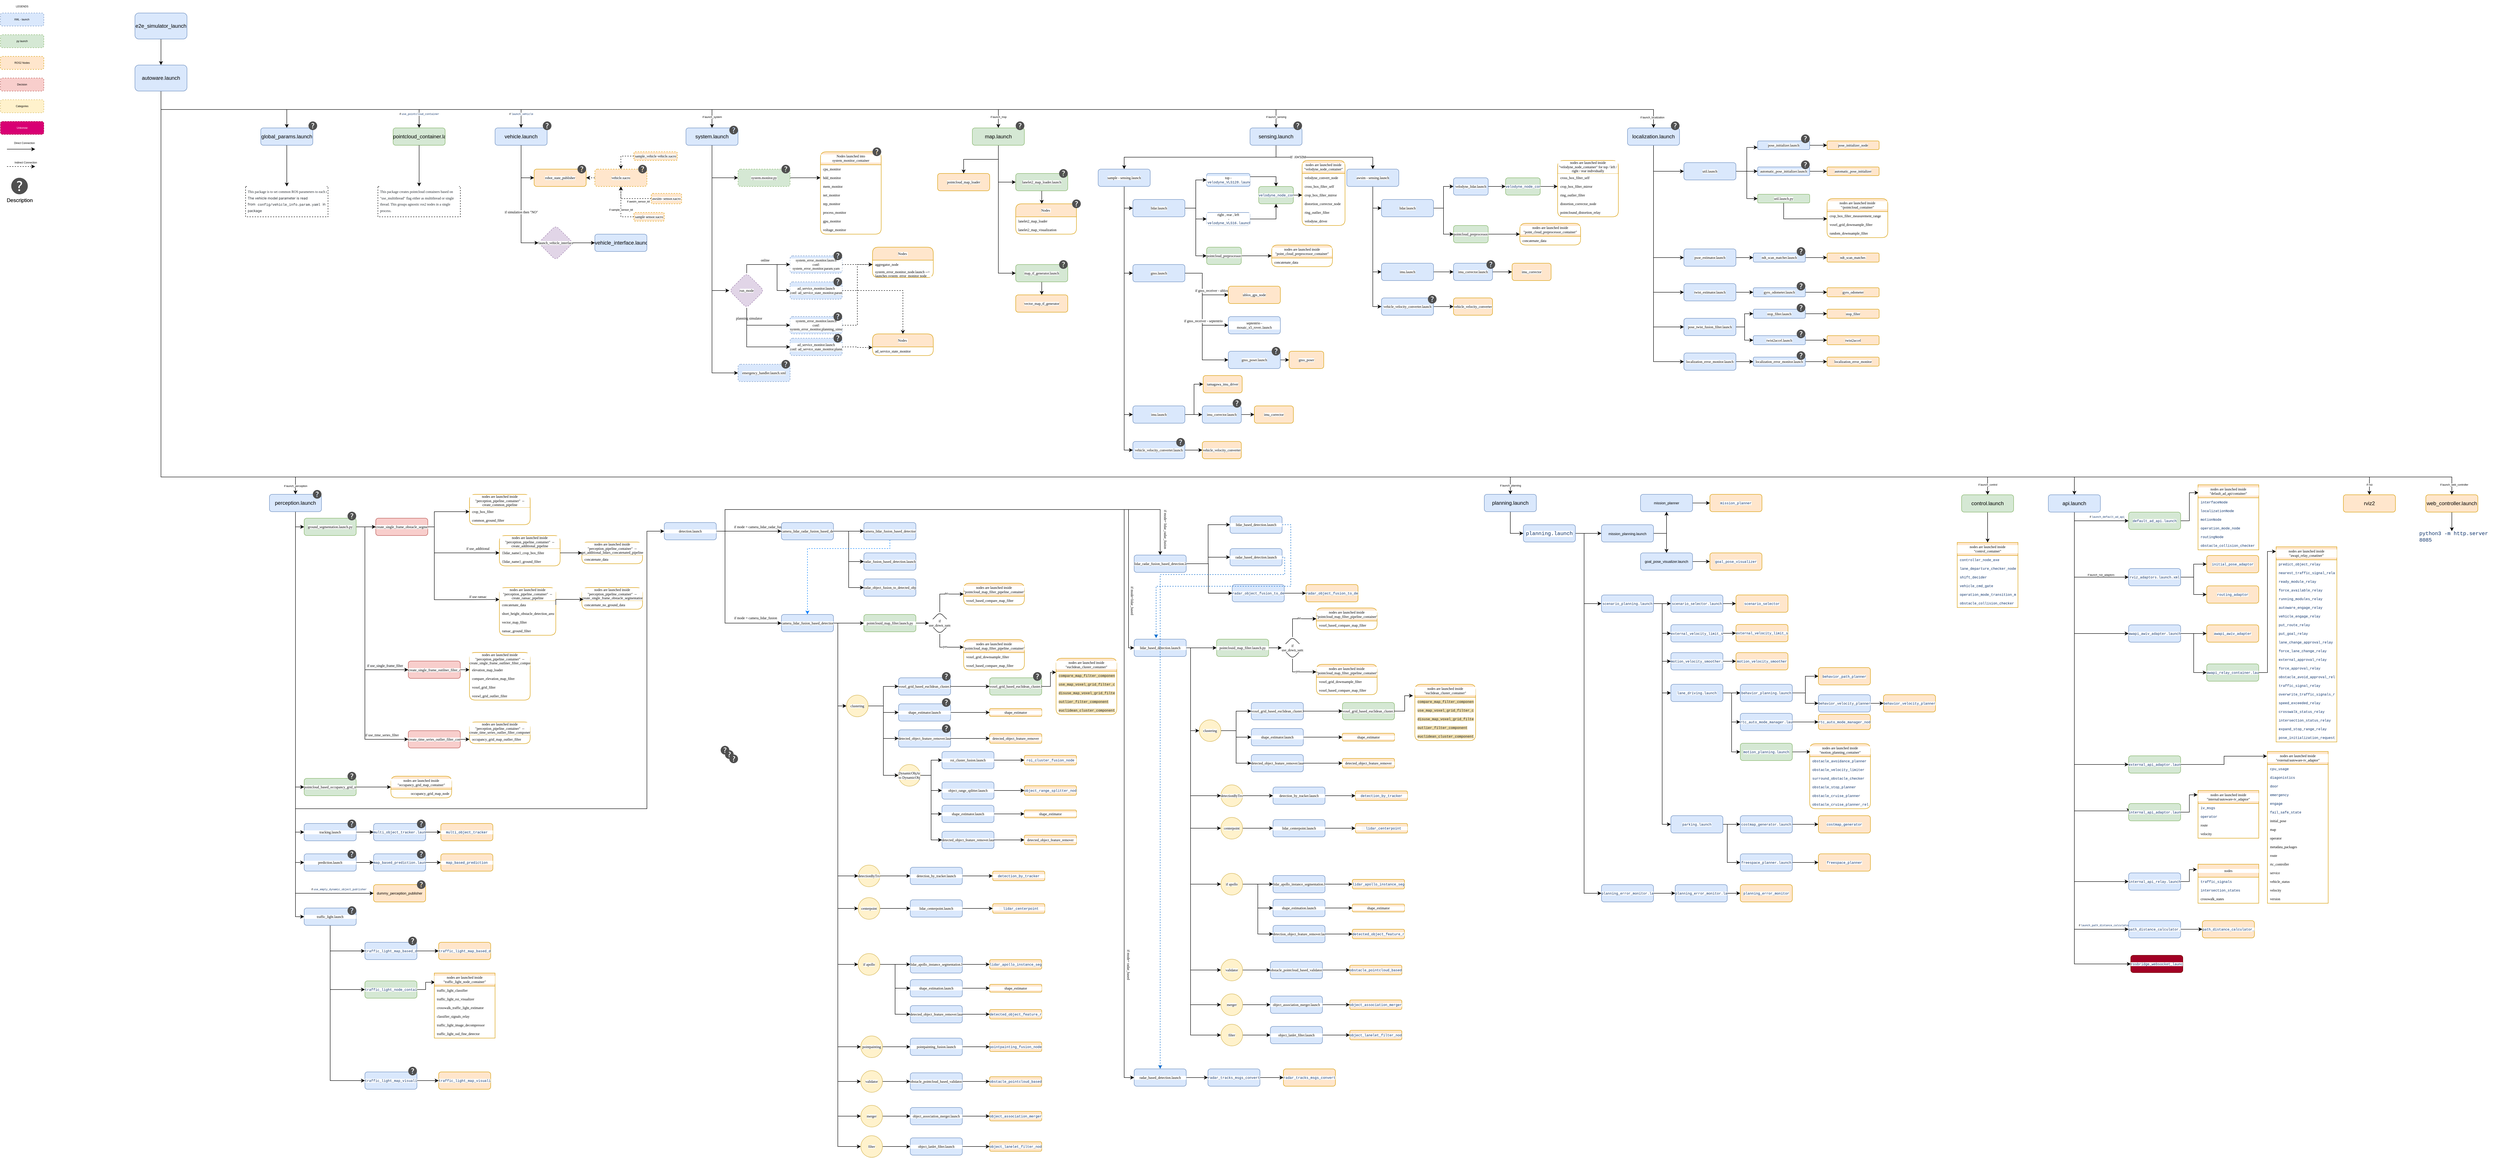 <mxfile version="20.5.3" type="github">
  <diagram id="JUfGVZ4YZZ3eZMazUjR8" name="Page-1">
    <mxGraphModel dx="2859" dy="804" grid="1" gridSize="10" guides="1" tooltips="1" connect="1" arrows="1" fold="0" page="1" pageScale="1" pageWidth="850" pageHeight="1100" math="0" shadow="0">
      <root>
        <mxCell id="0" />
        <mxCell id="4xb4pdzudIjATDrCBTRk-16" value="Toggles" parent="0" />
        <UserObject label="Description" link="data:action/json,{&quot;actions&quot;:[{&quot;toggle&quot;:{&quot;cells&quot;:[&quot;4xb4pdzudIjATDrCBTRk-9&quot;]}}]}" id="4xb4pdzudIjATDrCBTRk-15">
          <mxCell style="sketch=0;pointerEvents=1;shadow=0;dashed=0;html=1;strokeColor=none;fillColor=#505050;labelPosition=center;verticalLabelPosition=bottom;verticalAlign=top;outlineConnect=0;align=center;shape=mxgraph.office.concepts.help;" parent="4xb4pdzudIjATDrCBTRk-16" vertex="1">
            <mxGeometry x="-1275" y="410" width="38" height="38" as="geometry" />
          </mxCell>
        </UserObject>
        <UserObject label="Description" link="data:action/json,{&quot;actions&quot;:[{&quot;toggle&quot;:{&quot;cells&quot;:[&quot;4xb4pdzudIjATDrCBTRk-9&quot;]}}]}" id="4xb4pdzudIjATDrCBTRk-17">
          <mxCell style="sketch=0;pointerEvents=1;shadow=0;dashed=0;html=1;strokeColor=none;fillColor=#505050;labelPosition=center;verticalLabelPosition=bottom;verticalAlign=top;outlineConnect=0;align=center;shape=mxgraph.office.concepts.help;" parent="4xb4pdzudIjATDrCBTRk-16" vertex="1">
            <mxGeometry x="-1275" y="410" width="38" height="38" as="geometry" />
          </mxCell>
        </UserObject>
        <mxCell id="h4-KpZgC8NpGKa26GbQN-4" style="edgeStyle=orthogonalEdgeStyle;rounded=0;orthogonalLoop=1;jettySize=auto;html=1;exitX=1;exitY=0.5;exitDx=0;exitDy=0;entryX=0;entryY=0.5;entryDx=0;entryDy=0;" edge="1" parent="4xb4pdzudIjATDrCBTRk-16" source="h4-KpZgC8NpGKa26GbQN-3" target="z-h-IKz81wdwOY6-5DcS-266">
          <mxGeometry relative="1" as="geometry" />
        </mxCell>
        <UserObject label="&lt;span style=&quot;color: rgb(10, 48, 105); font-family: ui-monospace, SFMono-Regular, &amp;quot;SF Mono&amp;quot;, Menlo, Consolas, &amp;quot;Liberation Mono&amp;quot;, monospace; text-align: start;&quot;&gt;&lt;font style=&quot;font-size: 8px;&quot;&gt;velodyne_node_container.launch&lt;/font&gt;&lt;/span&gt;" link="https://github.com/autowarefoundation/sample_sensor_kit_launch/blob/main/common_sensor_launch/launch/velodyne_node_container.launch.py" linkTarget="_blank" id="h4-KpZgC8NpGKa26GbQN-3">
          <mxCell style="rounded=1;whiteSpace=wrap;html=1;glass=0;sketch=0;fillColor=#d5e8d4;strokeColor=#82b366;labelBackgroundColor=#FFFFFF;fontFamily=Times New Roman;fontSize=8;overflow=width;" vertex="1" parent="4xb4pdzudIjATDrCBTRk-16">
            <mxGeometry x="1600" y="430" width="80" height="40" as="geometry" />
          </mxCell>
        </UserObject>
        <mxCell id="h4-KpZgC8NpGKa26GbQN-6" style="edgeStyle=orthogonalEdgeStyle;rounded=0;orthogonalLoop=1;jettySize=auto;html=1;exitX=1;exitY=0.5;exitDx=0;exitDy=0;entryX=0.5;entryY=1;entryDx=0;entryDy=0;" edge="1" parent="4xb4pdzudIjATDrCBTRk-16" source="z-h-IKz81wdwOY6-5DcS-273" target="h4-KpZgC8NpGKa26GbQN-3">
          <mxGeometry relative="1" as="geometry" />
        </mxCell>
        <mxCell id="h4-KpZgC8NpGKa26GbQN-7" style="edgeStyle=orthogonalEdgeStyle;rounded=0;orthogonalLoop=1;jettySize=auto;html=1;exitX=1;exitY=0.25;exitDx=0;exitDy=0;entryX=0.5;entryY=0;entryDx=0;entryDy=0;" edge="1" parent="4xb4pdzudIjATDrCBTRk-16" source="z-h-IKz81wdwOY6-5DcS-270" target="h4-KpZgC8NpGKa26GbQN-3">
          <mxGeometry relative="1" as="geometry" />
        </mxCell>
        <object label="Core-blocks" c="" id="1">
          <mxCell style="" parent="0" />
        </object>
        <mxCell id="z-h-IKz81wdwOY6-5DcS-9" style="edgeStyle=orthogonalEdgeStyle;rounded=0;orthogonalLoop=1;jettySize=auto;html=1;exitX=0.5;exitY=1;exitDx=0;exitDy=0;entryX=0.5;entryY=0;entryDx=0;entryDy=0;" parent="1" source="z-h-IKz81wdwOY6-5DcS-1" target="z-h-IKz81wdwOY6-5DcS-6" edge="1">
          <mxGeometry relative="1" as="geometry" />
        </mxCell>
        <UserObject label="e2e_simulator_launch" link="https://github.com/autowarefoundation/autoware_launch/blob/main/autoware_launch/launch/e2e_simulator.launch.xml" id="z-h-IKz81wdwOY6-5DcS-1">
          <mxCell style="rounded=1;whiteSpace=wrap;html=1;glass=0;sketch=0;fillColor=#dae8fc;strokeColor=#6c8ebf;" parent="1" vertex="1">
            <mxGeometry x="-990" y="30" width="120" height="60" as="geometry" />
          </mxCell>
        </UserObject>
        <mxCell id="z-h-IKz81wdwOY6-5DcS-54" style="edgeStyle=orthogonalEdgeStyle;rounded=0;orthogonalLoop=1;jettySize=auto;html=1;exitX=0.5;exitY=1;exitDx=0;exitDy=0;entryX=0.5;entryY=0;entryDx=0;entryDy=0;fontFamily=Times New Roman;fontSize=8;" parent="1" source="z-h-IKz81wdwOY6-5DcS-6" target="z-h-IKz81wdwOY6-5DcS-14" edge="1">
          <mxGeometry relative="1" as="geometry" />
        </mxCell>
        <mxCell id="oIYKKuKqp56S4BTwwh6z-205" value="&lt;font style=&quot;font-size: 6px;&quot;&gt;if&amp;nbsp;&lt;span style=&quot;color: rgb(10, 48, 105); font-family: ui-monospace, SFMono-Regular, &amp;quot;SF Mono&amp;quot;, Menlo, Consolas, &amp;quot;Liberation Mono&amp;quot;, monospace; text-align: start;&quot;&gt;use_pointcloud_container&lt;/span&gt;&lt;/font&gt;" style="edgeLabel;html=1;align=center;verticalAlign=middle;resizable=0;points=[];fontSize=6;" parent="z-h-IKz81wdwOY6-5DcS-54" vertex="1" connectable="0">
          <mxGeometry x="0.906" relative="1" as="geometry">
            <mxPoint as="offset" />
          </mxGeometry>
        </mxCell>
        <mxCell id="z-h-IKz81wdwOY6-5DcS-125" style="edgeStyle=orthogonalEdgeStyle;rounded=0;orthogonalLoop=1;jettySize=auto;html=1;exitX=0.5;exitY=1;exitDx=0;exitDy=0;shadow=0;fontFamily=Times New Roman;fontSize=8;" parent="1" source="z-h-IKz81wdwOY6-5DcS-6" target="z-h-IKz81wdwOY6-5DcS-10" edge="1">
          <mxGeometry relative="1" as="geometry" />
        </mxCell>
        <mxCell id="z-h-IKz81wdwOY6-5DcS-129" style="edgeStyle=orthogonalEdgeStyle;rounded=0;orthogonalLoop=1;jettySize=auto;html=1;exitX=0.5;exitY=1;exitDx=0;exitDy=0;shadow=0;fontFamily=Times New Roman;fontSize=8;" parent="1" source="z-h-IKz81wdwOY6-5DcS-6" target="z-h-IKz81wdwOY6-5DcS-15" edge="1">
          <mxGeometry relative="1" as="geometry" />
        </mxCell>
        <mxCell id="oIYKKuKqp56S4BTwwh6z-206" value="&lt;font style=&quot;font-size: 6px;&quot;&gt;if&amp;nbsp;&lt;span style=&quot;color: rgb(10, 48, 105); font-family: ui-monospace, SFMono-Regular, &amp;quot;SF Mono&amp;quot;, Menlo, Consolas, &amp;quot;Liberation Mono&amp;quot;, monospace; text-align: start;&quot;&gt;launch_vehicle&lt;/span&gt;&lt;/font&gt;" style="edgeLabel;html=1;align=center;verticalAlign=middle;resizable=0;points=[];fontSize=6;" parent="z-h-IKz81wdwOY6-5DcS-129" vertex="1" connectable="0">
          <mxGeometry x="0.93" relative="1" as="geometry">
            <mxPoint as="offset" />
          </mxGeometry>
        </mxCell>
        <mxCell id="z-h-IKz81wdwOY6-5DcS-154" style="edgeStyle=orthogonalEdgeStyle;rounded=0;orthogonalLoop=1;jettySize=auto;html=1;exitX=0.5;exitY=1;exitDx=0;exitDy=0;shadow=0;fontFamily=Times New Roman;fontSize=8;" parent="1" source="z-h-IKz81wdwOY6-5DcS-6" target="z-h-IKz81wdwOY6-5DcS-16" edge="1">
          <mxGeometry relative="1" as="geometry" />
        </mxCell>
        <mxCell id="oIYKKuKqp56S4BTwwh6z-207" value="if launch_system" style="edgeLabel;html=1;align=center;verticalAlign=middle;resizable=0;points=[];fontSize=6;" parent="z-h-IKz81wdwOY6-5DcS-154" vertex="1" connectable="0">
          <mxGeometry x="0.953" y="-3" relative="1" as="geometry">
            <mxPoint x="3" y="7" as="offset" />
          </mxGeometry>
        </mxCell>
        <mxCell id="z-h-IKz81wdwOY6-5DcS-155" style="edgeStyle=orthogonalEdgeStyle;rounded=0;orthogonalLoop=1;jettySize=auto;html=1;exitX=0.5;exitY=1;exitDx=0;exitDy=0;shadow=0;fontFamily=Times New Roman;fontSize=8;" parent="1" source="z-h-IKz81wdwOY6-5DcS-6" target="z-h-IKz81wdwOY6-5DcS-17" edge="1">
          <mxGeometry relative="1" as="geometry" />
        </mxCell>
        <mxCell id="oIYKKuKqp56S4BTwwh6z-208" value="if launch_msp" style="edgeLabel;html=1;align=center;verticalAlign=middle;resizable=0;points=[];fontSize=6;" parent="z-h-IKz81wdwOY6-5DcS-155" vertex="1" connectable="0">
          <mxGeometry x="0.966" y="1" relative="1" as="geometry">
            <mxPoint x="-1" y="9" as="offset" />
          </mxGeometry>
        </mxCell>
        <mxCell id="z-h-IKz81wdwOY6-5DcS-182" style="edgeStyle=orthogonalEdgeStyle;rounded=0;orthogonalLoop=1;jettySize=auto;html=1;exitX=0.5;exitY=1;exitDx=0;exitDy=0;entryX=0.5;entryY=0;entryDx=0;entryDy=0;shadow=0;fontFamily=Times New Roman;fontSize=8;" parent="1" source="z-h-IKz81wdwOY6-5DcS-6" target="z-h-IKz81wdwOY6-5DcS-18" edge="1">
          <mxGeometry relative="1" as="geometry" />
        </mxCell>
        <mxCell id="oIYKKuKqp56S4BTwwh6z-209" value="if launch_sensing" style="edgeLabel;html=1;align=center;verticalAlign=middle;resizable=0;points=[];fontSize=6;" parent="z-h-IKz81wdwOY6-5DcS-182" vertex="1" connectable="0">
          <mxGeometry x="0.975" relative="1" as="geometry">
            <mxPoint y="8" as="offset" />
          </mxGeometry>
        </mxCell>
        <mxCell id="z-h-IKz81wdwOY6-5DcS-346" style="edgeStyle=orthogonalEdgeStyle;rounded=0;orthogonalLoop=1;jettySize=auto;html=1;exitX=0.5;exitY=1;exitDx=0;exitDy=0;shadow=0;fontFamily=Times New Roman;fontSize=8;" parent="1" source="z-h-IKz81wdwOY6-5DcS-6" target="z-h-IKz81wdwOY6-5DcS-19" edge="1">
          <mxGeometry relative="1" as="geometry">
            <Array as="points">
              <mxPoint x="-930" y="1100" />
              <mxPoint x="-620" y="1100" />
            </Array>
          </mxGeometry>
        </mxCell>
        <mxCell id="oIYKKuKqp56S4BTwwh6z-211" value="if launch_perception" style="edgeLabel;html=1;align=center;verticalAlign=middle;resizable=0;points=[];fontSize=6;" parent="z-h-IKz81wdwOY6-5DcS-346" vertex="1" connectable="0">
          <mxGeometry x="0.946" y="1" relative="1" as="geometry">
            <mxPoint x="-1" y="14" as="offset" />
          </mxGeometry>
        </mxCell>
        <mxCell id="oIYKKuKqp56S4BTwwh6z-2" style="edgeStyle=orthogonalEdgeStyle;rounded=0;orthogonalLoop=1;jettySize=auto;html=1;exitX=0.5;exitY=1;exitDx=0;exitDy=0;" parent="1" source="z-h-IKz81wdwOY6-5DcS-6" target="z-h-IKz81wdwOY6-5DcS-281" edge="1">
          <mxGeometry relative="1" as="geometry" />
        </mxCell>
        <mxCell id="oIYKKuKqp56S4BTwwh6z-210" value="if launch_localization" style="edgeLabel;html=1;align=center;verticalAlign=middle;resizable=0;points=[];fontSize=6;" parent="oIYKKuKqp56S4BTwwh6z-2" vertex="1" connectable="0">
          <mxGeometry x="0.982" y="-3" relative="1" as="geometry">
            <mxPoint y="7" as="offset" />
          </mxGeometry>
        </mxCell>
        <mxCell id="oIYKKuKqp56S4BTwwh6z-3" style="edgeStyle=orthogonalEdgeStyle;rounded=0;orthogonalLoop=1;jettySize=auto;html=1;exitX=0.5;exitY=1;exitDx=0;exitDy=0;entryX=0.5;entryY=0;entryDx=0;entryDy=0;" parent="1" source="z-h-IKz81wdwOY6-5DcS-6" target="oIYKKuKqp56S4BTwwh6z-1" edge="1">
          <mxGeometry relative="1" as="geometry">
            <Array as="points">
              <mxPoint x="-930" y="1100" />
              <mxPoint x="2180" y="1100" />
            </Array>
          </mxGeometry>
        </mxCell>
        <mxCell id="oIYKKuKqp56S4BTwwh6z-212" value="if launch_planning" style="edgeLabel;html=1;align=center;verticalAlign=middle;resizable=0;points=[];fontSize=6;" parent="oIYKKuKqp56S4BTwwh6z-3" vertex="1" connectable="0">
          <mxGeometry x="0.984" y="-1" relative="1" as="geometry">
            <mxPoint x="1" y="12" as="offset" />
          </mxGeometry>
        </mxCell>
        <mxCell id="oIYKKuKqp56S4BTwwh6z-87" style="edgeStyle=orthogonalEdgeStyle;rounded=0;orthogonalLoop=1;jettySize=auto;html=1;exitX=0.5;exitY=1;exitDx=0;exitDy=0;entryX=0.5;entryY=0;entryDx=0;entryDy=0;fontSize=8;" parent="1" source="z-h-IKz81wdwOY6-5DcS-6" target="z-h-IKz81wdwOY6-5DcS-21" edge="1">
          <mxGeometry relative="1" as="geometry">
            <Array as="points">
              <mxPoint x="-930" y="1100" />
              <mxPoint x="3280" y="1100" />
            </Array>
          </mxGeometry>
        </mxCell>
        <mxCell id="oIYKKuKqp56S4BTwwh6z-213" value="if launch_control" style="edgeLabel;html=1;align=center;verticalAlign=middle;resizable=0;points=[];fontSize=6;" parent="oIYKKuKqp56S4BTwwh6z-87" vertex="1" connectable="0">
          <mxGeometry x="0.97" y="2" relative="1" as="geometry">
            <mxPoint x="36" y="20" as="offset" />
          </mxGeometry>
        </mxCell>
        <mxCell id="oIYKKuKqp56S4BTwwh6z-88" style="edgeStyle=orthogonalEdgeStyle;rounded=0;orthogonalLoop=1;jettySize=auto;html=1;exitX=0.5;exitY=1;exitDx=0;exitDy=0;fontSize=8;" parent="1" source="z-h-IKz81wdwOY6-5DcS-6" target="z-h-IKz81wdwOY6-5DcS-22" edge="1">
          <mxGeometry relative="1" as="geometry">
            <Array as="points">
              <mxPoint x="-930" y="1100" />
              <mxPoint x="3480" y="1100" />
            </Array>
          </mxGeometry>
        </mxCell>
        <mxCell id="oIYKKuKqp56S4BTwwh6z-197" style="edgeStyle=orthogonalEdgeStyle;rounded=0;orthogonalLoop=1;jettySize=auto;html=1;exitX=0.5;exitY=1;exitDx=0;exitDy=0;entryX=0.5;entryY=0;entryDx=0;entryDy=0;fontSize=6;" parent="1" source="z-h-IKz81wdwOY6-5DcS-6" target="z-h-IKz81wdwOY6-5DcS-23" edge="1">
          <mxGeometry relative="1" as="geometry">
            <Array as="points">
              <mxPoint x="-930" y="1100" />
              <mxPoint x="4160" y="1100" />
            </Array>
          </mxGeometry>
        </mxCell>
        <mxCell id="oIYKKuKqp56S4BTwwh6z-198" value="if rviz" style="edgeLabel;html=1;align=center;verticalAlign=middle;resizable=0;points=[];fontSize=6;rotation=0;" parent="oIYKKuKqp56S4BTwwh6z-197" vertex="1" connectable="0">
          <mxGeometry x="0.981" relative="1" as="geometry">
            <mxPoint x="16" y="18" as="offset" />
          </mxGeometry>
        </mxCell>
        <mxCell id="oIYKKuKqp56S4BTwwh6z-203" style="edgeStyle=orthogonalEdgeStyle;rounded=0;orthogonalLoop=1;jettySize=auto;html=1;exitX=0.5;exitY=1;exitDx=0;exitDy=0;entryX=0.5;entryY=0;entryDx=0;entryDy=0;fontSize=6;" parent="1" source="z-h-IKz81wdwOY6-5DcS-6" target="oIYKKuKqp56S4BTwwh6z-199" edge="1">
          <mxGeometry relative="1" as="geometry">
            <Array as="points">
              <mxPoint x="-930" y="1100" />
              <mxPoint x="4350" y="1100" />
            </Array>
          </mxGeometry>
        </mxCell>
        <mxCell id="oIYKKuKqp56S4BTwwh6z-204" value="if launch_web_controller" style="edgeLabel;html=1;align=center;verticalAlign=middle;resizable=0;points=[];fontSize=6;rotation=0;" parent="oIYKKuKqp56S4BTwwh6z-203" vertex="1" connectable="0">
          <mxGeometry x="0.979" y="1" relative="1" as="geometry">
            <mxPoint x="29" y="19" as="offset" />
          </mxGeometry>
        </mxCell>
        <UserObject label="autoware.launch" link="https://github.com/autowarefoundation/autoware_launch/blob/main/autoware_launch/launch/autoware.launch.xml" linkTarget="_blank" id="z-h-IKz81wdwOY6-5DcS-6">
          <mxCell style="rounded=1;whiteSpace=wrap;html=1;glass=0;sketch=0;fillColor=#dae8fc;strokeColor=#6c8ebf;" parent="1" vertex="1">
            <mxGeometry x="-990" y="150" width="120" height="60" as="geometry" />
          </mxCell>
        </UserObject>
        <mxCell id="z-h-IKz81wdwOY6-5DcS-162" style="edgeStyle=orthogonalEdgeStyle;rounded=0;orthogonalLoop=1;jettySize=auto;html=1;exitX=0.5;exitY=1;exitDx=0;exitDy=0;shadow=0;fontFamily=Times New Roman;fontSize=8;" parent="1" source="z-h-IKz81wdwOY6-5DcS-17" target="z-h-IKz81wdwOY6-5DcS-159" edge="1">
          <mxGeometry relative="1" as="geometry" />
        </mxCell>
        <mxCell id="z-h-IKz81wdwOY6-5DcS-164" style="edgeStyle=orthogonalEdgeStyle;rounded=0;orthogonalLoop=1;jettySize=auto;html=1;exitX=0.5;exitY=1;exitDx=0;exitDy=0;entryX=0;entryY=0.5;entryDx=0;entryDy=0;shadow=0;fontFamily=Times New Roman;fontSize=8;" parent="1" source="z-h-IKz81wdwOY6-5DcS-17" target="z-h-IKz81wdwOY6-5DcS-157" edge="1">
          <mxGeometry relative="1" as="geometry">
            <Array as="points">
              <mxPoint x="1000" y="420" />
            </Array>
          </mxGeometry>
        </mxCell>
        <mxCell id="z-h-IKz81wdwOY6-5DcS-167" style="edgeStyle=orthogonalEdgeStyle;rounded=0;orthogonalLoop=1;jettySize=auto;html=1;exitX=0.5;exitY=1;exitDx=0;exitDy=0;entryX=0;entryY=0.5;entryDx=0;entryDy=0;shadow=0;fontFamily=Times New Roman;fontSize=8;" parent="1" source="z-h-IKz81wdwOY6-5DcS-17" target="z-h-IKz81wdwOY6-5DcS-165" edge="1">
          <mxGeometry relative="1" as="geometry" />
        </mxCell>
        <UserObject label="map.launch" link="https://github.com/autowarefoundation/autoware.universe/blob/main/launch/tier4_map_launch/launch/map.launch.xml" linkTarget="_blank" id="z-h-IKz81wdwOY6-5DcS-17">
          <mxCell style="rounded=1;whiteSpace=wrap;html=1;glass=0;sketch=0;fillColor=#d5e8d4;strokeColor=#82b366;" parent="1" vertex="1">
            <mxGeometry x="940" y="295" width="120" height="40" as="geometry" />
          </mxCell>
        </UserObject>
        <mxCell id="z-h-IKz81wdwOY6-5DcS-184" style="edgeStyle=orthogonalEdgeStyle;rounded=0;orthogonalLoop=1;jettySize=auto;html=1;exitX=0.5;exitY=1;exitDx=0;exitDy=0;shadow=0;fontFamily=Times New Roman;fontSize=8;" parent="1" source="z-h-IKz81wdwOY6-5DcS-18" target="z-h-IKz81wdwOY6-5DcS-183" edge="1">
          <mxGeometry relative="1" as="geometry" />
        </mxCell>
        <mxCell id="z-h-IKz81wdwOY6-5DcS-188" style="edgeStyle=orthogonalEdgeStyle;rounded=0;orthogonalLoop=1;jettySize=auto;html=1;exitX=0.5;exitY=1;exitDx=0;exitDy=0;shadow=0;fontFamily=Times New Roman;fontSize=8;" parent="1" source="z-h-IKz81wdwOY6-5DcS-18" target="z-h-IKz81wdwOY6-5DcS-187" edge="1">
          <mxGeometry relative="1" as="geometry">
            <mxPoint x="1534" y="335" as="sourcePoint" />
          </mxGeometry>
        </mxCell>
        <mxCell id="z-h-IKz81wdwOY6-5DcS-241" value="If&amp;nbsp; AWSIM" style="edgeLabel;html=1;align=center;verticalAlign=middle;resizable=0;points=[];fontSize=8;fontFamily=Times New Roman;" parent="z-h-IKz81wdwOY6-5DcS-188" vertex="1" connectable="0">
          <mxGeometry x="-0.441" y="2" relative="1" as="geometry">
            <mxPoint y="1" as="offset" />
          </mxGeometry>
        </mxCell>
        <UserObject label="sensing.launch" link="https://github.com/autowarefoundation/autoware.universe/blob/main/launch/tier4_sensing_launch/launch/sensing.launch.xml" linkTarget="_blank" id="z-h-IKz81wdwOY6-5DcS-18">
          <mxCell style="rounded=1;whiteSpace=wrap;html=1;glass=0;sketch=0;fillColor=#dae8fc;strokeColor=#6c8ebf;" parent="1" vertex="1">
            <mxGeometry x="1580" y="295" width="120" height="40" as="geometry" />
          </mxCell>
        </UserObject>
        <mxCell id="z-h-IKz81wdwOY6-5DcS-367" style="edgeStyle=orthogonalEdgeStyle;rounded=0;orthogonalLoop=1;jettySize=auto;html=1;exitX=0.5;exitY=1;exitDx=0;exitDy=0;entryX=0;entryY=0.5;entryDx=0;entryDy=0;shadow=0;fontFamily=Times New Roman;fontSize=8;" parent="1" source="z-h-IKz81wdwOY6-5DcS-19" target="z-h-IKz81wdwOY6-5DcS-365" edge="1">
          <mxGeometry relative="1" as="geometry" />
        </mxCell>
        <mxCell id="z-h-IKz81wdwOY6-5DcS-411" style="edgeStyle=orthogonalEdgeStyle;rounded=0;orthogonalLoop=1;jettySize=auto;html=1;exitX=0.5;exitY=1;exitDx=0;exitDy=0;shadow=0;fontFamily=Times New Roman;fontSize=8;" parent="1" source="z-h-IKz81wdwOY6-5DcS-19" target="z-h-IKz81wdwOY6-5DcS-410" edge="1">
          <mxGeometry relative="1" as="geometry">
            <Array as="points">
              <mxPoint x="-620" y="1815" />
            </Array>
          </mxGeometry>
        </mxCell>
        <mxCell id="z-h-IKz81wdwOY6-5DcS-545" style="edgeStyle=orthogonalEdgeStyle;rounded=0;orthogonalLoop=1;jettySize=auto;html=1;exitX=0.5;exitY=1;exitDx=0;exitDy=0;entryX=0;entryY=0.5;entryDx=0;entryDy=0;shadow=0;fontFamily=Times New Roman;fontSize=8;" parent="1" source="z-h-IKz81wdwOY6-5DcS-19" target="z-h-IKz81wdwOY6-5DcS-415" edge="1">
          <mxGeometry relative="1" as="geometry">
            <Array as="points">
              <mxPoint x="-620" y="1865" />
              <mxPoint x="190" y="1865" />
              <mxPoint x="190" y="1225" />
            </Array>
          </mxGeometry>
        </mxCell>
        <mxCell id="n2iUzxIKONtJqbguk0WD-6" style="edgeStyle=orthogonalEdgeStyle;rounded=0;orthogonalLoop=1;jettySize=auto;html=1;exitX=0.5;exitY=1;exitDx=0;exitDy=0;entryX=0;entryY=0.5;entryDx=0;entryDy=0;fontSize=8;" parent="1" source="z-h-IKz81wdwOY6-5DcS-19" target="n2iUzxIKONtJqbguk0WD-1" edge="1">
          <mxGeometry relative="1" as="geometry" />
        </mxCell>
        <mxCell id="n2iUzxIKONtJqbguk0WD-12" style="edgeStyle=orthogonalEdgeStyle;rounded=0;orthogonalLoop=1;jettySize=auto;html=1;exitX=0.5;exitY=1;exitDx=0;exitDy=0;entryX=0;entryY=0.5;entryDx=0;entryDy=0;fontSize=8;" parent="1" source="z-h-IKz81wdwOY6-5DcS-19" target="n2iUzxIKONtJqbguk0WD-8" edge="1">
          <mxGeometry relative="1" as="geometry" />
        </mxCell>
        <mxCell id="n2iUzxIKONtJqbguk0WD-15" style="edgeStyle=orthogonalEdgeStyle;rounded=0;orthogonalLoop=1;jettySize=auto;html=1;exitX=0.5;exitY=1;exitDx=0;exitDy=0;entryX=0;entryY=0.5;entryDx=0;entryDy=0;fontSize=8;" parent="1" source="z-h-IKz81wdwOY6-5DcS-19" target="n2iUzxIKONtJqbguk0WD-13" edge="1">
          <mxGeometry relative="1" as="geometry" />
        </mxCell>
        <mxCell id="n2iUzxIKONtJqbguk0WD-16" value="&lt;font style=&quot;font-size: 6px;&quot;&gt;if&amp;nbsp;&lt;span style=&quot;color: rgb(10, 48, 105); font-family: ui-monospace, SFMono-Regular, &amp;quot;SF Mono&amp;quot;, Menlo, Consolas, &amp;quot;Liberation Mono&amp;quot;, monospace; text-align: start;&quot;&gt;use_empty_dynamic_object_publisher&lt;/span&gt;&lt;/font&gt;" style="edgeLabel;html=1;align=center;verticalAlign=middle;resizable=0;points=[];fontSize=8;" parent="n2iUzxIKONtJqbguk0WD-15" vertex="1" connectable="0">
          <mxGeometry x="0.852" relative="1" as="geometry">
            <mxPoint x="-2" y="-10" as="offset" />
          </mxGeometry>
        </mxCell>
        <mxCell id="n2iUzxIKONtJqbguk0WD-38" style="edgeStyle=orthogonalEdgeStyle;rounded=0;orthogonalLoop=1;jettySize=auto;html=1;exitX=0.5;exitY=1;exitDx=0;exitDy=0;entryX=0;entryY=0.5;entryDx=0;entryDy=0;fontSize=8;" parent="1" source="z-h-IKz81wdwOY6-5DcS-19" target="n2iUzxIKONtJqbguk0WD-17" edge="1">
          <mxGeometry relative="1" as="geometry" />
        </mxCell>
        <UserObject label="perception.launch" link="https://github.com/autowarefoundation/autoware.universe/blob/main/launch/tier4_perception_launch/launch/perception.launch.xml" linkTarget="_blank" id="z-h-IKz81wdwOY6-5DcS-19">
          <mxCell style="rounded=1;whiteSpace=wrap;html=1;glass=0;sketch=0;fillColor=#dae8fc;strokeColor=#6c8ebf;" parent="1" vertex="1">
            <mxGeometry x="-680" y="1140" width="120" height="40" as="geometry" />
          </mxCell>
        </UserObject>
        <mxCell id="oIYKKuKqp56S4BTwwh6z-86" style="edgeStyle=orthogonalEdgeStyle;rounded=0;orthogonalLoop=1;jettySize=auto;html=1;exitX=0.5;exitY=1;exitDx=0;exitDy=0;entryX=0.5;entryY=0;entryDx=0;entryDy=0;fontSize=8;" parent="1" source="z-h-IKz81wdwOY6-5DcS-21" target="oIYKKuKqp56S4BTwwh6z-76" edge="1">
          <mxGeometry relative="1" as="geometry" />
        </mxCell>
        <UserObject label="control.launch" link="https://github.com/autowarefoundation/autoware.universe/blob/main/launch/tier4_control_launch/launch/control.launch.py" linkTarget="_blank" id="z-h-IKz81wdwOY6-5DcS-21">
          <mxCell style="rounded=1;whiteSpace=wrap;html=1;glass=0;sketch=0;fillColor=#d5e8d4;strokeColor=#82b366;" parent="1" vertex="1">
            <mxGeometry x="3220" y="1141" width="120" height="40" as="geometry" />
          </mxCell>
        </UserObject>
        <mxCell id="oIYKKuKqp56S4BTwwh6z-90" style="edgeStyle=orthogonalEdgeStyle;rounded=0;orthogonalLoop=1;jettySize=auto;html=1;exitX=0.5;exitY=1;exitDx=0;exitDy=0;fontSize=8;" parent="1" source="z-h-IKz81wdwOY6-5DcS-22" target="oIYKKuKqp56S4BTwwh6z-89" edge="1">
          <mxGeometry relative="1" as="geometry" />
        </mxCell>
        <mxCell id="oIYKKuKqp56S4BTwwh6z-109" value="&lt;font style=&quot;font-size: 6px;&quot;&gt;if&amp;nbsp;&lt;span style=&quot;color: rgb(10, 48, 105); font-family: ui-monospace, SFMono-Regular, &amp;quot;SF Mono&amp;quot;, Menlo, Consolas, &amp;quot;Liberation Mono&amp;quot;, monospace; text-align: start;&quot;&gt;launch_default_ad_api&lt;/span&gt;&lt;/font&gt;" style="edgeLabel;html=1;align=center;verticalAlign=middle;resizable=0;points=[];fontSize=8;" parent="oIYKKuKqp56S4BTwwh6z-90" vertex="1" connectable="0">
          <mxGeometry x="0.351" relative="1" as="geometry">
            <mxPoint x="-3" y="-10" as="offset" />
          </mxGeometry>
        </mxCell>
        <mxCell id="oIYKKuKqp56S4BTwwh6z-92" style="edgeStyle=orthogonalEdgeStyle;rounded=0;orthogonalLoop=1;jettySize=auto;html=1;exitX=0.5;exitY=1;exitDx=0;exitDy=0;fontSize=8;" parent="1" source="z-h-IKz81wdwOY6-5DcS-22" target="oIYKKuKqp56S4BTwwh6z-91" edge="1">
          <mxGeometry relative="1" as="geometry">
            <Array as="points">
              <mxPoint x="3480" y="1331" />
            </Array>
          </mxGeometry>
        </mxCell>
        <mxCell id="oIYKKuKqp56S4BTwwh6z-110" value="if launch_rviz_adaptors" style="edgeLabel;html=1;align=center;verticalAlign=middle;resizable=0;points=[];fontSize=6;" parent="oIYKKuKqp56S4BTwwh6z-92" vertex="1" connectable="0">
          <mxGeometry x="0.464" relative="1" as="geometry">
            <mxPoint x="9" y="-5" as="offset" />
          </mxGeometry>
        </mxCell>
        <mxCell id="oIYKKuKqp56S4BTwwh6z-94" style="edgeStyle=orthogonalEdgeStyle;rounded=0;orthogonalLoop=1;jettySize=auto;html=1;exitX=0.5;exitY=1;exitDx=0;exitDy=0;fontSize=8;" parent="1" source="z-h-IKz81wdwOY6-5DcS-22" target="oIYKKuKqp56S4BTwwh6z-93" edge="1">
          <mxGeometry relative="1" as="geometry">
            <Array as="points">
              <mxPoint x="3480" y="1461" />
            </Array>
          </mxGeometry>
        </mxCell>
        <mxCell id="oIYKKuKqp56S4BTwwh6z-179" style="edgeStyle=orthogonalEdgeStyle;rounded=0;orthogonalLoop=1;jettySize=auto;html=1;exitX=0.5;exitY=1;exitDx=0;exitDy=0;entryX=0;entryY=0.5;entryDx=0;entryDy=0;fontSize=8;" parent="1" source="z-h-IKz81wdwOY6-5DcS-22" target="oIYKKuKqp56S4BTwwh6z-96" edge="1">
          <mxGeometry relative="1" as="geometry">
            <Array as="points">
              <mxPoint x="3480" y="1870" />
              <mxPoint x="3605" y="1870" />
            </Array>
          </mxGeometry>
        </mxCell>
        <mxCell id="oIYKKuKqp56S4BTwwh6z-181" style="edgeStyle=orthogonalEdgeStyle;rounded=0;orthogonalLoop=1;jettySize=auto;html=1;exitX=0.5;exitY=1;exitDx=0;exitDy=0;entryX=0;entryY=0.5;entryDx=0;entryDy=0;fontSize=8;" parent="1" source="z-h-IKz81wdwOY6-5DcS-22" target="oIYKKuKqp56S4BTwwh6z-95" edge="1">
          <mxGeometry relative="1" as="geometry">
            <Array as="points">
              <mxPoint x="3480" y="1763" />
            </Array>
          </mxGeometry>
        </mxCell>
        <mxCell id="oIYKKuKqp56S4BTwwh6z-191" style="edgeStyle=orthogonalEdgeStyle;rounded=0;orthogonalLoop=1;jettySize=auto;html=1;exitX=0.5;exitY=1;exitDx=0;exitDy=0;entryX=0;entryY=0.5;entryDx=0;entryDy=0;fontSize=8;" parent="1" source="z-h-IKz81wdwOY6-5DcS-22" target="oIYKKuKqp56S4BTwwh6z-97" edge="1">
          <mxGeometry relative="1" as="geometry">
            <Array as="points">
              <mxPoint x="3480" y="2033" />
            </Array>
          </mxGeometry>
        </mxCell>
        <mxCell id="oIYKKuKqp56S4BTwwh6z-194" style="edgeStyle=orthogonalEdgeStyle;rounded=0;orthogonalLoop=1;jettySize=auto;html=1;exitX=0.5;exitY=1;exitDx=0;exitDy=0;entryX=0;entryY=0.5;entryDx=0;entryDy=0;fontSize=8;" parent="1" source="z-h-IKz81wdwOY6-5DcS-22" target="oIYKKuKqp56S4BTwwh6z-98" edge="1">
          <mxGeometry relative="1" as="geometry">
            <Array as="points">
              <mxPoint x="3480" y="2143" />
            </Array>
          </mxGeometry>
        </mxCell>
        <mxCell id="oIYKKuKqp56S4BTwwh6z-196" value="&lt;font style=&quot;font-size: 6px;&quot;&gt;if&amp;nbsp;&lt;span style=&quot;color: rgb(10, 48, 105); font-family: ui-monospace, SFMono-Regular, &amp;quot;SF Mono&amp;quot;, Menlo, Consolas, &amp;quot;Liberation Mono&amp;quot;, monospace; text-align: start;&quot;&gt;launch_path_distance_calculator&lt;/span&gt;&lt;/font&gt;" style="edgeLabel;html=1;align=center;verticalAlign=middle;resizable=0;points=[];fontSize=8;" parent="oIYKKuKqp56S4BTwwh6z-194" vertex="1" connectable="0">
          <mxGeometry x="0.931" y="-3" relative="1" as="geometry">
            <mxPoint x="-20" y="-13" as="offset" />
          </mxGeometry>
        </mxCell>
        <mxCell id="oIYKKuKqp56S4BTwwh6z-195" style="edgeStyle=orthogonalEdgeStyle;rounded=0;orthogonalLoop=1;jettySize=auto;html=1;exitX=0.5;exitY=1;exitDx=0;exitDy=0;entryX=0;entryY=0.5;entryDx=0;entryDy=0;fontSize=8;" parent="1" source="z-h-IKz81wdwOY6-5DcS-22" target="oIYKKuKqp56S4BTwwh6z-100" edge="1">
          <mxGeometry relative="1" as="geometry">
            <Array as="points">
              <mxPoint x="3480" y="2223" />
            </Array>
          </mxGeometry>
        </mxCell>
        <UserObject label="api.launch" link="https://github.com/autowarefoundation/autoware.universe/blob/main/launch/tier4_autoware_api_launch/launch/autoware_api.launch.xml" linkTarget="_blank" id="z-h-IKz81wdwOY6-5DcS-22">
          <mxCell style="rounded=1;whiteSpace=wrap;html=1;glass=0;sketch=0;fillColor=#dae8fc;strokeColor=#6c8ebf;" parent="1" vertex="1">
            <mxGeometry x="3420" y="1141" width="120" height="40" as="geometry" />
          </mxCell>
        </UserObject>
        <UserObject label="rviz2" link="https://github.com/autowarefoundation/autoware_launch/blob/main/autoware_launch/rviz/autoware.rviz" linkTarget="_blank" id="z-h-IKz81wdwOY6-5DcS-23">
          <mxCell style="rounded=1;whiteSpace=wrap;html=1;glass=0;sketch=0;fillColor=#ffe6cc;strokeColor=#d79b00;" parent="1" vertex="1">
            <mxGeometry x="4100" y="1141" width="120" height="40" as="geometry" />
          </mxCell>
        </UserObject>
        <mxCell id="z-h-IKz81wdwOY6-5DcS-107" value="" style="group" parent="1" vertex="1" connectable="0">
          <mxGeometry x="-635" y="280" width="610" height="88" as="geometry" />
        </mxCell>
        <UserObject label="global_params.launch" link="https://github.com/autowarefoundation/autoware.universe/blob/main/common/global_parameter_loader/launch/global_params.launch.py" linkTarget="_blank" id="z-h-IKz81wdwOY6-5DcS-10">
          <mxCell style="rounded=1;whiteSpace=wrap;html=1;glass=0;sketch=0;fillColor=#dae8fc;strokeColor=#6c8ebf;noLabel=0;" parent="z-h-IKz81wdwOY6-5DcS-107" vertex="1">
            <mxGeometry x="-65" y="15" width="120" height="40" as="geometry" />
          </mxCell>
        </UserObject>
        <mxCell id="z-h-IKz81wdwOY6-5DcS-106" value="" style="group" parent="z-h-IKz81wdwOY6-5DcS-107" vertex="1" connectable="0">
          <mxGeometry x="240" width="370" height="70" as="geometry" />
        </mxCell>
        <UserObject label="pointcloud_container.launch.py" link="https://github.com/autowarefoundation/autoware_launch/blob/main/autoware_launch/launch/pointcloud_container.launch.py" linkTarget="_blank" id="z-h-IKz81wdwOY6-5DcS-14">
          <mxCell style="rounded=1;html=1;glass=0;sketch=0;whiteSpace=wrap;fillOpacity=100;overflow=width;fillColor=#d5e8d4;strokeColor=#82b366;" parent="z-h-IKz81wdwOY6-5DcS-106" vertex="1">
            <mxGeometry y="15" width="120" height="40" as="geometry" />
          </mxCell>
        </UserObject>
        <UserObject label="vehicle.launch" link="https://github.com/autowarefoundation/autoware.universe/blob/main/launch/tier4_vehicle_launch/launch/vehicle.launch.xml" linkTarget="_blank" id="z-h-IKz81wdwOY6-5DcS-15">
          <mxCell style="rounded=1;whiteSpace=wrap;html=1;glass=0;sketch=0;fillColor=#dae8fc;strokeColor=#6c8ebf;" parent="z-h-IKz81wdwOY6-5DcS-106" vertex="1">
            <mxGeometry x="235" y="15" width="120" height="40" as="geometry" />
          </mxCell>
        </UserObject>
        <UserObject label="system.launch" link="https://github.com/autowarefoundation/autoware.universe/blob/main/launch/tier4_system_launch/launch/system.launch.xml" linkTarget="_blank" id="z-h-IKz81wdwOY6-5DcS-16">
          <mxCell style="rounded=1;whiteSpace=wrap;html=1;glass=0;sketch=0;fillColor=#dae8fc;strokeColor=#6c8ebf;" parent="1" vertex="1">
            <mxGeometry x="280" y="295" width="120" height="40" as="geometry" />
          </mxCell>
        </UserObject>
        <mxCell id="z-h-IKz81wdwOY6-5DcS-123" style="edgeStyle=orthogonalEdgeStyle;rounded=0;orthogonalLoop=1;jettySize=auto;html=1;exitX=1;exitY=0.5;exitDx=0;exitDy=0;entryX=0;entryY=0.5;entryDx=0;entryDy=0;shadow=0;fontFamily=Times New Roman;fontSize=8;" parent="1" source="z-h-IKz81wdwOY6-5DcS-75" target="z-h-IKz81wdwOY6-5DcS-116" edge="1">
          <mxGeometry relative="1" as="geometry" />
        </mxCell>
        <UserObject label="system.monitor.py" link="https://github.com/autowarefoundation/autoware.universe/blob/main/system/system_monitor/launch/system_monitor.launch.py" linkTarget="_blank" id="z-h-IKz81wdwOY6-5DcS-75">
          <mxCell style="rounded=1;whiteSpace=wrap;html=1;glass=0;sketch=0;fillColor=#d5e8d4;strokeColor=#82b366;dashed=1;labelBackgroundColor=#FFFFFF;fontFamily=Times New Roman;fontSize=8;" parent="1" vertex="1">
            <mxGeometry x="400" y="390" width="120" height="40" as="geometry" />
          </mxCell>
        </UserObject>
        <mxCell id="z-h-IKz81wdwOY6-5DcS-76" style="edgeStyle=orthogonalEdgeStyle;rounded=0;orthogonalLoop=1;jettySize=auto;html=1;exitX=0.5;exitY=1;exitDx=0;exitDy=0;shadow=0;fontFamily=Times New Roman;fontSize=8;" parent="1" source="z-h-IKz81wdwOY6-5DcS-16" target="z-h-IKz81wdwOY6-5DcS-75" edge="1">
          <mxGeometry relative="1" as="geometry">
            <Array as="points">
              <mxPoint x="340" y="410" />
            </Array>
          </mxGeometry>
        </mxCell>
        <UserObject label="emergency_handler.launch.xml" link="https://github.com/autowarefoundation/autoware.universe/blob/main/system/emergency_handler/launch/emergency_handler.launch.xml" linkTarget="_blank" id="z-h-IKz81wdwOY6-5DcS-94">
          <mxCell style="rounded=1;whiteSpace=wrap;html=1;glass=0;sketch=0;fillColor=#dae8fc;strokeColor=#6c8ebf;dashed=1;labelBackgroundColor=#FFFFFF;fontFamily=Times New Roman;fontSize=8;" parent="1" vertex="1">
            <mxGeometry x="400" y="840" width="120" height="40" as="geometry" />
          </mxCell>
        </UserObject>
        <mxCell id="z-h-IKz81wdwOY6-5DcS-97" style="edgeStyle=orthogonalEdgeStyle;rounded=0;orthogonalLoop=1;jettySize=auto;html=1;exitX=0.5;exitY=1;exitDx=0;exitDy=0;shadow=0;fontFamily=Times New Roman;fontSize=8;entryX=0;entryY=0.5;entryDx=0;entryDy=0;" parent="1" source="z-h-IKz81wdwOY6-5DcS-16" target="z-h-IKz81wdwOY6-5DcS-94" edge="1">
          <mxGeometry relative="1" as="geometry">
            <mxPoint x="430" y="1040" as="targetPoint" />
            <Array as="points">
              <mxPoint x="340" y="860" />
            </Array>
          </mxGeometry>
        </mxCell>
        <mxCell id="z-h-IKz81wdwOY6-5DcS-93" style="edgeStyle=orthogonalEdgeStyle;rounded=0;orthogonalLoop=1;jettySize=auto;html=1;exitX=0.5;exitY=1;exitDx=0;exitDy=0;entryX=0;entryY=0.5;entryDx=0;entryDy=0;shadow=0;fontFamily=Times New Roman;fontSize=8;" parent="1" source="z-h-IKz81wdwOY6-5DcS-16" target="z-h-IKz81wdwOY6-5DcS-77" edge="1">
          <mxGeometry relative="1" as="geometry">
            <Array as="points">
              <mxPoint x="340" y="670" />
            </Array>
          </mxGeometry>
        </mxCell>
        <mxCell id="z-h-IKz81wdwOY6-5DcS-108" value="" style="group" parent="1" vertex="1" connectable="0">
          <mxGeometry x="380" y="600" width="270" height="220" as="geometry" />
        </mxCell>
        <mxCell id="z-h-IKz81wdwOY6-5DcS-77" value="run_mode" style="rhombus;whiteSpace=wrap;html=1;rounded=1;glass=0;dashed=1;labelBackgroundColor=#FFFFFF;sketch=0;strokeColor=#9673a6;fontFamily=Times New Roman;fontSize=8;fillColor=#e1d5e7;" parent="z-h-IKz81wdwOY6-5DcS-108" vertex="1">
          <mxGeometry y="30" width="80" height="80" as="geometry" />
        </mxCell>
        <UserObject label="ad_service_monitor.launch&lt;br&gt;conf:&amp;nbsp;ad_service_state_monitor.param.yam" link="https://github.com/autowarefoundation/autoware.universe/blob/main/system/ad_service_state_monitor/launch/ad_service_state_monitor.launch.xml" linkTarget="_blank" id="z-h-IKz81wdwOY6-5DcS-79">
          <mxCell style="rounded=1;whiteSpace=wrap;html=1;glass=0;sketch=0;fillColor=#dae8fc;strokeColor=#6c8ebf;dashed=1;labelBackgroundColor=#FFFFFF;fontFamily=Times New Roman;fontSize=8;overflow=width;" parent="z-h-IKz81wdwOY6-5DcS-108" vertex="1">
            <mxGeometry x="140" y="50" width="120" height="40" as="geometry" />
          </mxCell>
        </UserObject>
        <mxCell id="z-h-IKz81wdwOY6-5DcS-80" style="edgeStyle=orthogonalEdgeStyle;rounded=0;orthogonalLoop=1;jettySize=auto;html=1;exitX=0.5;exitY=0;exitDx=0;exitDy=0;entryX=0;entryY=0.5;entryDx=0;entryDy=0;shadow=0;fontFamily=Times New Roman;fontSize=8;" parent="z-h-IKz81wdwOY6-5DcS-108" source="z-h-IKz81wdwOY6-5DcS-77" target="z-h-IKz81wdwOY6-5DcS-79" edge="1">
          <mxGeometry relative="1" as="geometry">
            <Array as="points">
              <mxPoint x="40" y="10" />
              <mxPoint x="110" y="10" />
              <mxPoint x="110" y="70" />
            </Array>
          </mxGeometry>
        </mxCell>
        <mxCell id="z-h-IKz81wdwOY6-5DcS-85" value="online" style="edgeLabel;html=1;align=center;verticalAlign=middle;resizable=0;points=[];fontSize=8;fontFamily=Times New Roman;" parent="z-h-IKz81wdwOY6-5DcS-80" vertex="1" connectable="0">
          <mxGeometry x="-0.267" y="4" relative="1" as="geometry">
            <mxPoint x="-4" y="-6" as="offset" />
          </mxGeometry>
        </mxCell>
        <UserObject label="ad_service_monitor.launch&lt;br&gt;conf:&amp;nbsp;ad_service_state_monitor.planning_simulation.param.yaml" link="https://github.com/autowarefoundation/autoware.universe/blob/main/system/ad_service_state_monitor/launch/ad_service_state_monitor.launch.xml" linkTarget="_blank" id="z-h-IKz81wdwOY6-5DcS-83">
          <mxCell style="rounded=1;whiteSpace=wrap;html=1;glass=0;sketch=0;fillColor=#dae8fc;strokeColor=#6c8ebf;dashed=1;labelBackgroundColor=#FFFFFF;fontFamily=Times New Roman;fontSize=8;overflow=width;" parent="z-h-IKz81wdwOY6-5DcS-108" vertex="1">
            <mxGeometry x="140" y="180" width="120" height="40" as="geometry" />
          </mxCell>
        </UserObject>
        <mxCell id="z-h-IKz81wdwOY6-5DcS-84" style="edgeStyle=orthogonalEdgeStyle;rounded=0;orthogonalLoop=1;jettySize=auto;html=1;exitX=0.5;exitY=1;exitDx=0;exitDy=0;entryX=0;entryY=0.5;entryDx=0;entryDy=0;shadow=0;fontFamily=Times New Roman;fontSize=8;" parent="z-h-IKz81wdwOY6-5DcS-108" source="z-h-IKz81wdwOY6-5DcS-77" target="z-h-IKz81wdwOY6-5DcS-83" edge="1">
          <mxGeometry relative="1" as="geometry">
            <Array as="points">
              <mxPoint x="40" y="200" />
            </Array>
          </mxGeometry>
        </mxCell>
        <mxCell id="z-h-IKz81wdwOY6-5DcS-86" value="planning simulator" style="edgeLabel;html=1;align=center;verticalAlign=middle;resizable=0;points=[];fontSize=8;fontFamily=Times New Roman;" parent="z-h-IKz81wdwOY6-5DcS-84" vertex="1" connectable="0">
          <mxGeometry x="0.545" y="1" relative="1" as="geometry">
            <mxPoint x="-52" y="-65" as="offset" />
          </mxGeometry>
        </mxCell>
        <UserObject label="system_error_monitor.launch&lt;br&gt;conf: system_error_monitor.param.yam" link="https://github.com/autowarefoundation/autoware.universe/blob/main/system/system_error_monitor/launch/system_error_monitor.launch.xml" linkTarget="_blank" id="z-h-IKz81wdwOY6-5DcS-87">
          <mxCell style="rounded=1;whiteSpace=wrap;html=1;glass=0;sketch=0;fillColor=#dae8fc;strokeColor=#6c8ebf;dashed=1;labelBackgroundColor=#FFFFFF;fontFamily=Times New Roman;fontSize=8;overflow=width;" parent="z-h-IKz81wdwOY6-5DcS-108" vertex="1">
            <mxGeometry x="140" y="-10" width="120" height="40" as="geometry" />
          </mxCell>
        </UserObject>
        <mxCell id="z-h-IKz81wdwOY6-5DcS-91" style="edgeStyle=orthogonalEdgeStyle;rounded=0;orthogonalLoop=1;jettySize=auto;html=1;exitX=0.5;exitY=0;exitDx=0;exitDy=0;entryX=0;entryY=0.5;entryDx=0;entryDy=0;shadow=0;fontFamily=Times New Roman;fontSize=8;" parent="z-h-IKz81wdwOY6-5DcS-108" source="z-h-IKz81wdwOY6-5DcS-77" target="z-h-IKz81wdwOY6-5DcS-87" edge="1">
          <mxGeometry relative="1" as="geometry" />
        </mxCell>
        <UserObject label="system_error_monitor.launch&lt;br&gt;conf: system_error_monitor.planning_simulation.param.yam" link="https://github.com/autowarefoundation/autoware.universe/blob/main/system/system_error_monitor/launch/system_error_monitor.launch.xml" linkTarget="_blank" id="z-h-IKz81wdwOY6-5DcS-88">
          <mxCell style="rounded=1;whiteSpace=wrap;html=1;glass=0;sketch=0;fillColor=#dae8fc;strokeColor=#6c8ebf;dashed=1;labelBackgroundColor=#FFFFFF;fontFamily=Times New Roman;fontSize=8;overflow=width;" parent="z-h-IKz81wdwOY6-5DcS-108" vertex="1">
            <mxGeometry x="140" y="130" width="120" height="40" as="geometry" />
          </mxCell>
        </UserObject>
        <mxCell id="z-h-IKz81wdwOY6-5DcS-92" style="edgeStyle=orthogonalEdgeStyle;rounded=0;orthogonalLoop=1;jettySize=auto;html=1;exitX=0.5;exitY=1;exitDx=0;exitDy=0;entryX=0;entryY=0.5;entryDx=0;entryDy=0;shadow=0;fontFamily=Times New Roman;fontSize=8;" parent="z-h-IKz81wdwOY6-5DcS-108" source="z-h-IKz81wdwOY6-5DcS-77" target="z-h-IKz81wdwOY6-5DcS-88" edge="1">
          <mxGeometry relative="1" as="geometry">
            <Array as="points">
              <mxPoint x="40" y="150" />
            </Array>
          </mxGeometry>
        </mxCell>
        <mxCell id="z-h-IKz81wdwOY6-5DcS-110" value="Nodes launched into system_monitor_container" style="swimlane;fontStyle=0;childLayout=stackLayout;horizontal=1;startSize=30;horizontalStack=0;resizeParent=1;resizeParentMax=0;resizeLast=0;collapsible=1;marginBottom=0;whiteSpace=wrap;html=1;rounded=1;glass=0;labelBackgroundColor=#FFFFFF;sketch=0;strokeColor=#d79b00;fontFamily=Times New Roman;fontSize=8;fillColor=#ffe6cc;" parent="1" vertex="1">
          <mxGeometry x="590" y="350" width="140" height="190" as="geometry" />
        </mxCell>
        <UserObject label="cpu_monitor" link="https://github.com/autowarefoundation/autoware.universe/blob/main/system/system_monitor/docs/topics_cpu_monitor.md" linkTarget="_blank" id="z-h-IKz81wdwOY6-5DcS-115">
          <mxCell style="text;strokeColor=none;fillColor=none;align=left;verticalAlign=middle;spacingLeft=4;spacingRight=4;overflow=hidden;points=[[0,0.5],[1,0.5]];portConstraint=eastwest;rotatable=0;whiteSpace=wrap;html=1;rounded=1;glass=0;labelBackgroundColor=#FFFFFF;sketch=0;fontFamily=Times New Roman;fontSize=8;" parent="z-h-IKz81wdwOY6-5DcS-110" vertex="1">
            <mxGeometry y="30" width="140" height="20" as="geometry" />
          </mxCell>
        </UserObject>
        <UserObject label="hdd_monitor" link="https://github.com/autowarefoundation/autoware.universe/blob/main/system/system_monitor/docs/topics_hdd_monitor.md" linkTarget="_blank" id="z-h-IKz81wdwOY6-5DcS-116">
          <mxCell style="text;strokeColor=none;fillColor=none;align=left;verticalAlign=middle;spacingLeft=4;spacingRight=4;overflow=hidden;points=[[0,0.5],[1,0.5]];portConstraint=eastwest;rotatable=0;whiteSpace=wrap;html=1;rounded=1;glass=0;dashed=1;labelBackgroundColor=#FFFFFF;sketch=0;fontFamily=Times New Roman;fontSize=8;" parent="z-h-IKz81wdwOY6-5DcS-110" vertex="1">
            <mxGeometry y="50" width="140" height="20" as="geometry" />
          </mxCell>
        </UserObject>
        <UserObject label="mem_monitor" link="https://github.com/autowarefoundation/autoware.universe/blob/main/system/system_monitor/docs/topics_mem_monitor.md" linkTarget="_blank" id="z-h-IKz81wdwOY6-5DcS-118">
          <mxCell style="text;align=left;verticalAlign=middle;spacingLeft=4;spacingRight=4;overflow=hidden;points=[[0,0.5],[1,0.5]];portConstraint=eastwest;rotatable=0;whiteSpace=wrap;html=1;rounded=1;glass=0;dashed=1;labelBackgroundColor=#FFFFFF;sketch=0;fontFamily=Times New Roman;fontSize=8;" parent="z-h-IKz81wdwOY6-5DcS-110" vertex="1">
            <mxGeometry y="70" width="140" height="20" as="geometry" />
          </mxCell>
        </UserObject>
        <UserObject label="net_monitor" link="https://github.com/autowarefoundation/autoware.universe/blob/main/system/system_monitor/docs/topics_net_monitor.md" linkTarget="_blank" id="z-h-IKz81wdwOY6-5DcS-117">
          <mxCell style="text;strokeColor=none;fillColor=none;align=left;verticalAlign=middle;spacingLeft=4;spacingRight=4;overflow=hidden;points=[[0,0.5],[1,0.5]];portConstraint=eastwest;rotatable=0;whiteSpace=wrap;html=1;rounded=1;glass=0;dashed=1;labelBackgroundColor=#FFFFFF;sketch=0;fontFamily=Times New Roman;fontSize=8;" parent="z-h-IKz81wdwOY6-5DcS-110" vertex="1">
            <mxGeometry y="90" width="140" height="20" as="geometry" />
          </mxCell>
        </UserObject>
        <UserObject label="ntp_monitor" link="https://github.com/autowarefoundation/autoware.universe/blob/main/system/system_monitor/docs/topics_ntp_monitor.md" linkTarget="_blank" id="z-h-IKz81wdwOY6-5DcS-122">
          <mxCell style="text;strokeColor=none;fillColor=none;align=left;verticalAlign=middle;spacingLeft=4;spacingRight=4;overflow=hidden;points=[[0,0.5],[1,0.5]];portConstraint=eastwest;rotatable=0;whiteSpace=wrap;html=1;rounded=1;glass=0;dashed=1;labelBackgroundColor=#FFFFFF;sketch=0;fontFamily=Times New Roman;fontSize=8;" parent="z-h-IKz81wdwOY6-5DcS-110" vertex="1">
            <mxGeometry y="110" width="140" height="20" as="geometry" />
          </mxCell>
        </UserObject>
        <UserObject label="process_monitor" link="https://github.com/autowarefoundation/autoware.universe/blob/main/system/system_monitor/docs/topics_process_monitor.md" linkTarget="_blank" id="z-h-IKz81wdwOY6-5DcS-121">
          <mxCell style="text;strokeColor=none;fillColor=none;align=left;verticalAlign=middle;spacingLeft=4;spacingRight=4;overflow=hidden;points=[[0,0.5],[1,0.5]];portConstraint=eastwest;rotatable=0;whiteSpace=wrap;html=1;rounded=1;glass=0;dashed=1;labelBackgroundColor=#FFFFFF;sketch=0;fontFamily=Times New Roman;fontSize=8;" parent="z-h-IKz81wdwOY6-5DcS-110" vertex="1">
            <mxGeometry y="130" width="140" height="20" as="geometry" />
          </mxCell>
        </UserObject>
        <UserObject label="gpu_monitor" link="https://github.com/autowarefoundation/autoware.universe/blob/main/system/system_monitor/docs/topics_gpu_monitor.md" linkTarget="_blank" id="z-h-IKz81wdwOY6-5DcS-120">
          <mxCell style="text;strokeColor=none;fillColor=none;align=left;verticalAlign=middle;spacingLeft=4;spacingRight=4;overflow=hidden;points=[[0,0.5],[1,0.5]];portConstraint=eastwest;rotatable=0;whiteSpace=wrap;html=1;rounded=1;glass=0;dashed=1;labelBackgroundColor=#FFFFFF;sketch=0;fontFamily=Times New Roman;fontSize=8;" parent="z-h-IKz81wdwOY6-5DcS-110" vertex="1">
            <mxGeometry y="150" width="140" height="20" as="geometry" />
          </mxCell>
        </UserObject>
        <UserObject label="voltage_monitor" link="https://github.com/autowarefoundation/autoware.universe/blob/main/system/system_monitor/docs/topics_voltage_monitor.md" linkTarget="_blank" id="z-h-IKz81wdwOY6-5DcS-119">
          <mxCell style="text;strokeColor=none;fillColor=none;align=left;verticalAlign=middle;spacingLeft=4;spacingRight=4;overflow=hidden;points=[[0,0.5],[1,0.5]];portConstraint=eastwest;rotatable=0;whiteSpace=wrap;html=1;rounded=1;glass=0;dashed=1;labelBackgroundColor=#FFFFFF;sketch=0;fontFamily=Times New Roman;fontSize=8;" parent="z-h-IKz81wdwOY6-5DcS-110" vertex="1">
            <mxGeometry y="170" width="140" height="20" as="geometry" />
          </mxCell>
        </UserObject>
        <UserObject label="&lt;font style=&quot;&quot;&gt;&lt;br&gt;&lt;span style=&quot;font-size: 8px; color: rgb(36, 41, 47);&quot;&gt;This package is to set common ROS parameters to each node.&lt;br&gt;&lt;/span&gt;&lt;font style=&quot;font-size: 8px;&quot;&gt;&lt;span style=&quot;color: rgb(36, 41, 47); font-family: -apple-system, BlinkMacSystemFont, &amp;quot;Segoe UI&amp;quot;, Helvetica, Arial, sans-serif, &amp;quot;Apple Color Emoji&amp;quot;, &amp;quot;Segoe UI Emoji&amp;quot;;&quot;&gt;The vehicle model parameter is read from&amp;nbsp;&lt;/span&gt;&lt;code style=&quot;box-sizing: border-box; font-family: ui-monospace, SFMono-Regular, &amp;quot;SF Mono&amp;quot;, Menlo, Consolas, &amp;quot;Liberation Mono&amp;quot;, monospace; padding: 0.2em 0.4em; margin: 0px; background-color: var(--color-neutral-muted); border-radius: 6px; color: rgb(36, 41, 47);&quot;&gt;config/vehicle_info.param.yaml&lt;/code&gt;&lt;span style=&quot;color: rgb(36, 41, 47); font-family: -apple-system, BlinkMacSystemFont, &amp;quot;Segoe UI&amp;quot;, Helvetica, Arial, sans-serif, &amp;quot;Apple Color Emoji&amp;quot;, &amp;quot;Segoe UI Emoji&amp;quot;;&quot;&gt;&amp;nbsp;in&amp;nbsp;&lt;/span&gt;&lt;code style=&quot;box-sizing: border-box; font-family: ui-monospace, SFMono-Regular, &amp;quot;SF Mono&amp;quot;, Menlo, Consolas, &amp;quot;Liberation Mono&amp;quot;, monospace; padding: 0.2em 0.4em; margin: 0px; background-color: var(--color-neutral-muted); border-radius: 6px; color: rgb(36, 41, 47);&quot;&gt;vehicle_model&lt;/code&gt;&lt;span style=&quot;color: rgb(36, 41, 47); font-family: -apple-system, BlinkMacSystemFont, &amp;quot;Segoe UI&amp;quot;, Helvetica, Arial, sans-serif, &amp;quot;Apple Color Emoji&amp;quot;, &amp;quot;Segoe UI Emoji&amp;quot;;&quot;&gt;_description package&lt;/span&gt;&lt;/font&gt;&lt;br&gt;&lt;/font&gt;" link="https://github.com/autowarefoundation/autoware.universe/tree/main/common/global_parameter_loader" linkTarget="_blank" id="z-h-IKz81wdwOY6-5DcS-50">
          <mxCell style="text;html=1;strokeColor=default;fillColor=none;spacing=5;spacingTop=-20;whiteSpace=wrap;overflow=hidden;rounded=0;glass=0;labelBackgroundColor=#FFFFFF;sketch=0;fontFamily=Times New Roman;fontSize=12;dashed=1;" parent="1" vertex="1">
            <mxGeometry x="-735" y="430" width="190" height="70" as="geometry" />
          </mxCell>
        </UserObject>
        <UserObject label="&lt;font style=&quot;&quot;&gt;&lt;br&gt;&lt;font style=&quot;font-size: 8px;&quot;&gt;&lt;span style=&quot;color: rgb(36, 41, 47);&quot;&gt;This package creates pointcloud containers based on &quot;use_multithread&quot; flag either as multithread or single thread. This groups agnostic ros2 nodes in a single process.&amp;nbsp;&lt;/span&gt;&lt;/font&gt;&lt;br&gt;&lt;/font&gt;" link="https://github.com/autowarefoundation/autoware.universe/tree/main/common/global_parameter_loader" linkTarget="_blank" id="z-h-IKz81wdwOY6-5DcS-55">
          <mxCell style="text;html=1;strokeColor=default;fillColor=none;spacing=5;spacingTop=-20;whiteSpace=wrap;overflow=hidden;rounded=0;glass=0;labelBackgroundColor=#FFFFFF;sketch=0;fontFamily=Times New Roman;fontSize=12;dashed=1;" parent="1" vertex="1">
            <mxGeometry x="-430" y="430" width="190" height="70" as="geometry" />
          </mxCell>
        </UserObject>
        <mxCell id="z-h-IKz81wdwOY6-5DcS-56" style="edgeStyle=orthogonalEdgeStyle;rounded=0;orthogonalLoop=1;jettySize=auto;html=1;exitX=0.5;exitY=1;exitDx=0;exitDy=0;entryX=0.5;entryY=0;entryDx=0;entryDy=0;fontFamily=Times New Roman;fontSize=8;" parent="1" source="z-h-IKz81wdwOY6-5DcS-14" target="z-h-IKz81wdwOY6-5DcS-55" edge="1">
          <mxGeometry relative="1" as="geometry" />
        </mxCell>
        <mxCell id="z-h-IKz81wdwOY6-5DcS-126" style="edgeStyle=orthogonalEdgeStyle;rounded=0;orthogonalLoop=1;jettySize=auto;html=1;exitX=0.5;exitY=1;exitDx=0;exitDy=0;entryX=0.5;entryY=0;entryDx=0;entryDy=0;shadow=0;fontFamily=Times New Roman;fontSize=8;" parent="1" source="z-h-IKz81wdwOY6-5DcS-10" target="z-h-IKz81wdwOY6-5DcS-50" edge="1">
          <mxGeometry relative="1" as="geometry" />
        </mxCell>
        <mxCell id="z-h-IKz81wdwOY6-5DcS-58" style="edgeStyle=orthogonalEdgeStyle;rounded=0;orthogonalLoop=1;jettySize=auto;html=1;exitX=0.5;exitY=1;exitDx=0;exitDy=0;fontFamily=Times New Roman;fontSize=8;entryX=0;entryY=0.5;entryDx=0;entryDy=0;" parent="1" source="z-h-IKz81wdwOY6-5DcS-15" target="z-h-IKz81wdwOY6-5DcS-57" edge="1">
          <mxGeometry relative="1" as="geometry">
            <Array as="points">
              <mxPoint x="-100" y="410" />
            </Array>
          </mxGeometry>
        </mxCell>
        <mxCell id="z-h-IKz81wdwOY6-5DcS-69" style="edgeStyle=orthogonalEdgeStyle;rounded=0;orthogonalLoop=1;jettySize=auto;html=1;exitX=0.5;exitY=1;exitDx=0;exitDy=0;shadow=0;fontFamily=Times New Roman;fontSize=8;entryX=0;entryY=0.5;entryDx=0;entryDy=0;" parent="1" source="z-h-IKz81wdwOY6-5DcS-15" target="z-h-IKz81wdwOY6-5DcS-68" edge="1">
          <mxGeometry relative="1" as="geometry">
            <Array as="points">
              <mxPoint x="-100" y="560" />
            </Array>
          </mxGeometry>
        </mxCell>
        <mxCell id="z-h-IKz81wdwOY6-5DcS-74" value="if simulation then &quot;NO&quot;" style="edgeLabel;html=1;align=center;verticalAlign=middle;resizable=0;points=[];fontSize=8;fontFamily=Times New Roman;" parent="z-h-IKz81wdwOY6-5DcS-69" vertex="1" connectable="0">
          <mxGeometry x="-0.658" y="2" relative="1" as="geometry">
            <mxPoint x="-2" y="108" as="offset" />
          </mxGeometry>
        </mxCell>
        <UserObject label="robot_state_publisher" link="https://github.com/autowarefoundation/autoware.universe/blob/main/launch/tier4_vehicle_launch/launch/vehicle.launch.xml" linkTarget="_blank" id="z-h-IKz81wdwOY6-5DcS-57">
          <mxCell style="rounded=1;whiteSpace=wrap;html=1;glass=0;sketch=0;fillColor=#ffe6cc;strokeColor=#d79b00;labelBackgroundColor=#FFFFFF;fontFamily=Times New Roman;fontSize=8;" parent="1" vertex="1">
            <mxGeometry x="-70" y="390" width="120" height="40" as="geometry" />
          </mxCell>
        </UserObject>
        <mxCell id="z-h-IKz81wdwOY6-5DcS-65" style="edgeStyle=orthogonalEdgeStyle;rounded=0;orthogonalLoop=1;jettySize=auto;html=1;exitX=0;exitY=0.5;exitDx=0;exitDy=0;entryX=1;entryY=0.5;entryDx=0;entryDy=0;shadow=0;dashed=1;fontFamily=Times New Roman;fontSize=8;" parent="1" source="z-h-IKz81wdwOY6-5DcS-59" target="z-h-IKz81wdwOY6-5DcS-57" edge="1">
          <mxGeometry relative="1" as="geometry" />
        </mxCell>
        <UserObject label="vehicle.xacro" link="https://github.com/autowarefoundation/autoware.universe/blob/main/launch/tier4_vehicle_launch/urdf/vehicle.xacro" linkTarget="_blank" id="z-h-IKz81wdwOY6-5DcS-59">
          <mxCell style="rounded=1;whiteSpace=wrap;html=1;glass=0;sketch=0;fillColor=#ffe6cc;strokeColor=#d79b00;labelBackgroundColor=#FFFFFF;fontFamily=Times New Roman;fontSize=8;dashed=1;" parent="1" vertex="1">
            <mxGeometry x="70" y="390" width="120" height="40" as="geometry" />
          </mxCell>
        </UserObject>
        <mxCell id="z-h-IKz81wdwOY6-5DcS-66" style="edgeStyle=orthogonalEdgeStyle;rounded=0;orthogonalLoop=1;jettySize=auto;html=1;exitX=0;exitY=0.5;exitDx=0;exitDy=0;entryX=0.5;entryY=0;entryDx=0;entryDy=0;shadow=0;dashed=1;fontFamily=Times New Roman;fontSize=8;" parent="1" source="z-h-IKz81wdwOY6-5DcS-62" target="z-h-IKz81wdwOY6-5DcS-59" edge="1">
          <mxGeometry relative="1" as="geometry" />
        </mxCell>
        <UserObject label="sample_vehicle vehicle.xacro" link="https://github.com/autowarefoundation/sample_vehicle_launch/blob/main/sample_vehicle_description/urdf/vehicle.xacro" linkTarget="_blank" id="z-h-IKz81wdwOY6-5DcS-62">
          <mxCell style="rounded=1;whiteSpace=wrap;html=1;glass=0;sketch=0;fillColor=#ffe6cc;strokeColor=#d79b00;dashed=1;labelBackgroundColor=#FFFFFF;fontFamily=Times New Roman;fontSize=8;" parent="1" vertex="1">
            <mxGeometry x="160" y="350" width="100" height="20" as="geometry" />
          </mxCell>
        </UserObject>
        <mxCell id="z-h-IKz81wdwOY6-5DcS-67" style="edgeStyle=orthogonalEdgeStyle;rounded=0;orthogonalLoop=1;jettySize=auto;html=1;exitX=0;exitY=0.5;exitDx=0;exitDy=0;entryX=0.5;entryY=1;entryDx=0;entryDy=0;shadow=0;dashed=1;fontFamily=Times New Roman;fontSize=8;" parent="1" source="z-h-IKz81wdwOY6-5DcS-63" target="z-h-IKz81wdwOY6-5DcS-59" edge="1">
          <mxGeometry relative="1" as="geometry" />
        </mxCell>
        <mxCell id="oIYKKuKqp56S4BTwwh6z-221" value="if awsim_sensor_kit" style="edgeLabel;html=1;align=center;verticalAlign=middle;resizable=0;points=[];fontSize=6;" parent="z-h-IKz81wdwOY6-5DcS-67" vertex="1" connectable="0">
          <mxGeometry x="-0.585" y="4" relative="1" as="geometry">
            <mxPoint x="-10" y="3" as="offset" />
          </mxGeometry>
        </mxCell>
        <UserObject label="awsim- sensor.xacro" link="https://github.com/RobotecAI/awsim_sensor_kit_launch/blob/main/awsim_sensor_kit_description/urdf/sensors.xacro" linkTarget="_blank" id="z-h-IKz81wdwOY6-5DcS-63">
          <mxCell style="rounded=1;whiteSpace=wrap;html=1;glass=0;sketch=0;fillColor=#ffe6cc;strokeColor=#d79b00;dashed=1;labelBackgroundColor=#FFFFFF;fontFamily=Times New Roman;fontSize=8;" parent="1" vertex="1">
            <mxGeometry x="200" y="446" width="70" height="24" as="geometry" />
          </mxCell>
        </UserObject>
        <mxCell id="z-h-IKz81wdwOY6-5DcS-68" value="launch_vehicle_interface" style="rhombus;whiteSpace=wrap;html=1;rounded=1;glass=0;dashed=1;labelBackgroundColor=#FFFFFF;sketch=0;strokeColor=#9673a6;fontFamily=Times New Roman;fontSize=8;overflow=width;fillColor=#e1d5e7;" parent="1" vertex="1">
          <mxGeometry x="-60" y="520" width="80" height="80" as="geometry" />
        </mxCell>
        <UserObject label="vehicle_interface.launch" link="https://github.com/autowarefoundation/sample_vehicle_launch/blob/main/sample_vehicle_launch/launch/vehicle_interface.launch.xml" linkTarget="_blank" id="z-h-IKz81wdwOY6-5DcS-71">
          <mxCell style="rounded=1;whiteSpace=wrap;html=1;glass=0;sketch=0;fillColor=#dae8fc;strokeColor=#6c8ebf;fillOpacity=100;overflow=width;" parent="1" vertex="1">
            <mxGeometry x="70" y="540" width="120" height="40" as="geometry" />
          </mxCell>
        </UserObject>
        <mxCell id="z-h-IKz81wdwOY6-5DcS-72" style="edgeStyle=orthogonalEdgeStyle;rounded=0;orthogonalLoop=1;jettySize=auto;html=1;exitX=1;exitY=0.5;exitDx=0;exitDy=0;entryX=0;entryY=0.5;entryDx=0;entryDy=0;shadow=0;fontFamily=Times New Roman;fontSize=8;" parent="1" source="z-h-IKz81wdwOY6-5DcS-68" target="z-h-IKz81wdwOY6-5DcS-71" edge="1">
          <mxGeometry relative="1" as="geometry" />
        </mxCell>
        <mxCell id="z-h-IKz81wdwOY6-5DcS-133" value="Nodes&amp;nbsp;" style="swimlane;fontStyle=0;childLayout=stackLayout;horizontal=1;startSize=30;horizontalStack=0;resizeParent=1;resizeParentMax=0;resizeLast=0;collapsible=1;marginBottom=0;whiteSpace=wrap;html=1;rounded=1;glass=0;labelBackgroundColor=#FFFFFF;sketch=0;strokeColor=#d79b00;fontFamily=Times New Roman;fontSize=8;fillColor=#ffe6cc;" parent="1" vertex="1">
          <mxGeometry x="710" y="570" width="140" height="70" as="geometry" />
        </mxCell>
        <UserObject label="aggregator_node" link="https://docs.ros.org/en/diamondback/api/diagnostic_aggregator/html/index.html" linkTarget="_blank" id="z-h-IKz81wdwOY6-5DcS-134">
          <mxCell style="text;strokeColor=none;fillColor=none;align=left;verticalAlign=middle;spacingLeft=4;spacingRight=4;overflow=hidden;points=[[0,0.5],[1,0.5]];portConstraint=eastwest;rotatable=0;whiteSpace=wrap;html=1;rounded=1;glass=0;labelBackgroundColor=#FFFFFF;sketch=0;fontFamily=Times New Roman;fontSize=8;" parent="z-h-IKz81wdwOY6-5DcS-133" vertex="1">
            <mxGeometry y="30" width="140" height="20" as="geometry" />
          </mxCell>
        </UserObject>
        <UserObject label="system_error_monitor_node.launch --&amp;gt; launches system_error_monitor node" link="https://github.com/autowarefoundation/autoware.universe/blob/main/system/system_error_monitor/launch/system_error_monitor_node.launch.xml" linkTarget="_blank" id="z-h-IKz81wdwOY6-5DcS-142">
          <mxCell style="text;strokeColor=none;fillColor=none;align=left;verticalAlign=middle;spacingLeft=4;spacingRight=4;overflow=hidden;points=[[0,0.5],[1,0.5]];portConstraint=eastwest;rotatable=0;whiteSpace=wrap;html=1;rounded=1;glass=0;labelBackgroundColor=#FFFFFF;sketch=0;fontFamily=Times New Roman;fontSize=8;" parent="z-h-IKz81wdwOY6-5DcS-133" vertex="1">
            <mxGeometry y="50" width="140" height="20" as="geometry" />
          </mxCell>
        </UserObject>
        <mxCell id="z-h-IKz81wdwOY6-5DcS-143" value="Nodes&amp;nbsp;" style="swimlane;fontStyle=0;childLayout=stackLayout;horizontal=1;startSize=30;horizontalStack=0;resizeParent=1;resizeParentMax=0;resizeLast=0;collapsible=1;marginBottom=0;whiteSpace=wrap;html=1;rounded=1;glass=0;labelBackgroundColor=#FFFFFF;sketch=0;strokeColor=#d79b00;fontFamily=Times New Roman;fontSize=8;fillColor=#ffe6cc;" parent="1" vertex="1">
          <mxGeometry x="710" y="770" width="140" height="50" as="geometry" />
        </mxCell>
        <UserObject label="ad_service_state_monitor" link="https://github.com/autowarefoundation/autoware.universe/tree/main/system/ad_service_state_monitor" linkTarget="_blank" id="z-h-IKz81wdwOY6-5DcS-144">
          <mxCell style="text;strokeColor=none;fillColor=none;align=left;verticalAlign=middle;spacingLeft=4;spacingRight=4;overflow=hidden;points=[[0,0.5],[1,0.5]];portConstraint=eastwest;rotatable=0;whiteSpace=wrap;html=1;rounded=1;glass=0;labelBackgroundColor=#FFFFFF;sketch=0;fontFamily=Times New Roman;fontSize=8;" parent="z-h-IKz81wdwOY6-5DcS-143" vertex="1">
            <mxGeometry y="30" width="140" height="20" as="geometry" />
          </mxCell>
        </UserObject>
        <mxCell id="z-h-IKz81wdwOY6-5DcS-146" style="edgeStyle=orthogonalEdgeStyle;rounded=0;orthogonalLoop=1;jettySize=auto;html=1;exitX=1;exitY=0.5;exitDx=0;exitDy=0;entryX=0;entryY=0.5;entryDx=0;entryDy=0;shadow=0;fontFamily=Times New Roman;fontSize=8;dashed=1;" parent="1" source="z-h-IKz81wdwOY6-5DcS-87" target="z-h-IKz81wdwOY6-5DcS-134" edge="1">
          <mxGeometry relative="1" as="geometry" />
        </mxCell>
        <mxCell id="z-h-IKz81wdwOY6-5DcS-149" style="edgeStyle=orthogonalEdgeStyle;rounded=0;orthogonalLoop=1;jettySize=auto;html=1;exitX=1;exitY=0.5;exitDx=0;exitDy=0;entryX=0;entryY=0.5;entryDx=0;entryDy=0;shadow=0;fontFamily=Times New Roman;fontSize=8;dashed=1;" parent="1" source="z-h-IKz81wdwOY6-5DcS-88" target="z-h-IKz81wdwOY6-5DcS-134" edge="1">
          <mxGeometry relative="1" as="geometry" />
        </mxCell>
        <mxCell id="z-h-IKz81wdwOY6-5DcS-150" style="edgeStyle=orthogonalEdgeStyle;rounded=0;orthogonalLoop=1;jettySize=auto;html=1;exitX=1;exitY=0.5;exitDx=0;exitDy=0;shadow=0;dashed=1;fontFamily=Times New Roman;fontSize=8;" parent="1" source="z-h-IKz81wdwOY6-5DcS-79" target="z-h-IKz81wdwOY6-5DcS-143" edge="1">
          <mxGeometry relative="1" as="geometry" />
        </mxCell>
        <mxCell id="z-h-IKz81wdwOY6-5DcS-153" style="edgeStyle=orthogonalEdgeStyle;rounded=0;orthogonalLoop=1;jettySize=auto;html=1;exitX=1;exitY=0.5;exitDx=0;exitDy=0;entryX=-0.002;entryY=0.067;entryDx=0;entryDy=0;entryPerimeter=0;shadow=0;dashed=1;fontFamily=Times New Roman;fontSize=8;" parent="1" source="z-h-IKz81wdwOY6-5DcS-83" target="z-h-IKz81wdwOY6-5DcS-144" edge="1">
          <mxGeometry relative="1" as="geometry" />
        </mxCell>
        <mxCell id="z-h-IKz81wdwOY6-5DcS-179" style="edgeStyle=orthogonalEdgeStyle;rounded=0;orthogonalLoop=1;jettySize=auto;html=1;exitX=0.5;exitY=1;exitDx=0;exitDy=0;entryX=0.429;entryY=0;entryDx=0;entryDy=0;entryPerimeter=0;shadow=0;fontFamily=Times New Roman;fontSize=8;" parent="1" source="z-h-IKz81wdwOY6-5DcS-157" target="z-h-IKz81wdwOY6-5DcS-172" edge="1">
          <mxGeometry relative="1" as="geometry" />
        </mxCell>
        <UserObject label="lanelet2_map_loader.launch" link="https://github.com/autowarefoundation/autoware.universe/blob/main/map/map_loader/launch/lanelet2_map_loader.launch.xml" linkTarget="_blank" id="z-h-IKz81wdwOY6-5DcS-157">
          <mxCell style="rounded=1;whiteSpace=wrap;html=1;glass=0;sketch=0;fillColor=#d5e8d4;strokeColor=#82b366;labelBackgroundColor=#FFFFFF;fontFamily=Times New Roman;fontSize=8;" parent="1" vertex="1">
            <mxGeometry x="1040" y="400" width="120" height="40" as="geometry" />
          </mxCell>
        </UserObject>
        <UserObject label="pointcloud_map_loader" link="https://github.com/autowarefoundation/autoware.universe/tree/main/map/map_loader#pointcloud_map_loader" linkTarget="_blank" id="z-h-IKz81wdwOY6-5DcS-159">
          <mxCell style="rounded=1;whiteSpace=wrap;html=1;glass=0;sketch=0;fillColor=#ffe6cc;strokeColor=#d79b00;labelBackgroundColor=#FFFFFF;fontFamily=Times New Roman;fontSize=8;" parent="1" vertex="1">
            <mxGeometry x="860" y="400" width="120" height="40" as="geometry" />
          </mxCell>
        </UserObject>
        <mxCell id="z-h-IKz81wdwOY6-5DcS-181" style="edgeStyle=orthogonalEdgeStyle;rounded=0;orthogonalLoop=1;jettySize=auto;html=1;exitX=0.5;exitY=1;exitDx=0;exitDy=0;entryX=0.5;entryY=0;entryDx=0;entryDy=0;shadow=0;fontFamily=Times New Roman;fontSize=8;" parent="1" source="z-h-IKz81wdwOY6-5DcS-165" target="z-h-IKz81wdwOY6-5DcS-168" edge="1">
          <mxGeometry relative="1" as="geometry" />
        </mxCell>
        <UserObject label="map_tf_generator.launch" link="https://github.com/autowarefoundation/autoware.universe/blob/main/map/map_tf_generator/launch/map_tf_generator.launch.xml" linkTarget="_blank" id="z-h-IKz81wdwOY6-5DcS-165">
          <mxCell style="rounded=1;whiteSpace=wrap;html=1;glass=0;sketch=0;fillColor=#d5e8d4;strokeColor=#82b366;labelBackgroundColor=#FFFFFF;fontFamily=Times New Roman;fontSize=8;" parent="1" vertex="1">
            <mxGeometry x="1040" y="610" width="120" height="40" as="geometry" />
          </mxCell>
        </UserObject>
        <UserObject label="vector_map_tf_generator" linkTarget="_blank" link="https://github.com/autowarefoundation/autoware.universe/tree/main/map/map_tf_generator" id="z-h-IKz81wdwOY6-5DcS-168">
          <mxCell style="rounded=1;whiteSpace=wrap;html=1;glass=0;sketch=0;fillColor=#ffe6cc;strokeColor=#d79b00;labelBackgroundColor=#FFFFFF;fontFamily=Times New Roman;fontSize=8;" parent="1" vertex="1">
            <mxGeometry x="1040" y="680" width="120" height="40" as="geometry" />
          </mxCell>
        </UserObject>
        <mxCell id="z-h-IKz81wdwOY6-5DcS-172" value="Nodes&amp;nbsp;" style="swimlane;fontStyle=0;childLayout=stackLayout;horizontal=1;startSize=30;horizontalStack=0;resizeParent=1;resizeParentMax=0;resizeLast=0;collapsible=1;marginBottom=0;whiteSpace=wrap;html=1;rounded=1;glass=0;labelBackgroundColor=#FFFFFF;sketch=0;strokeColor=#d79b00;fontFamily=Times New Roman;fontSize=8;fillColor=#ffe6cc;" parent="1" vertex="1">
          <mxGeometry x="1040" y="470" width="140" height="70" as="geometry" />
        </mxCell>
        <UserObject label="lanelet2_map_loader" linkTarget="_blank" link="https://github.com/autowarefoundation/autoware.universe/tree/main/map/map_loader#lanelet2_map_loader" id="z-h-IKz81wdwOY6-5DcS-173">
          <mxCell style="text;strokeColor=none;fillColor=none;align=left;verticalAlign=middle;spacingLeft=4;spacingRight=4;overflow=hidden;points=[[0,0.5],[1,0.5]];portConstraint=eastwest;rotatable=0;whiteSpace=wrap;html=1;rounded=1;glass=0;labelBackgroundColor=#FFFFFF;sketch=0;fontFamily=Times New Roman;fontSize=8;" parent="z-h-IKz81wdwOY6-5DcS-172" vertex="1">
            <mxGeometry y="30" width="140" height="20" as="geometry" />
          </mxCell>
        </UserObject>
        <UserObject label="lanelet2_map_visualization" linkTarget="_blank" link="https://github.com/autowarefoundation/autoware.universe/tree/main/map/map_loader#lanelet2_map_visualization" id="z-h-IKz81wdwOY6-5DcS-174">
          <mxCell style="text;strokeColor=none;fillColor=none;align=left;verticalAlign=middle;spacingLeft=4;spacingRight=4;overflow=hidden;points=[[0,0.5],[1,0.5]];portConstraint=eastwest;rotatable=0;whiteSpace=wrap;html=1;rounded=1;glass=0;labelBackgroundColor=#FFFFFF;sketch=0;fontFamily=Times New Roman;fontSize=8;" parent="z-h-IKz81wdwOY6-5DcS-172" vertex="1">
            <mxGeometry y="50" width="140" height="20" as="geometry" />
          </mxCell>
        </UserObject>
        <mxCell id="z-h-IKz81wdwOY6-5DcS-199" style="edgeStyle=orthogonalEdgeStyle;rounded=0;orthogonalLoop=1;jettySize=auto;html=1;exitX=0.5;exitY=1;exitDx=0;exitDy=0;entryX=0;entryY=0.5;entryDx=0;entryDy=0;shadow=0;fontFamily=Times New Roman;fontSize=8;" parent="1" source="z-h-IKz81wdwOY6-5DcS-183" target="z-h-IKz81wdwOY6-5DcS-196" edge="1">
          <mxGeometry relative="1" as="geometry" />
        </mxCell>
        <mxCell id="z-h-IKz81wdwOY6-5DcS-200" style="edgeStyle=orthogonalEdgeStyle;rounded=0;orthogonalLoop=1;jettySize=auto;html=1;exitX=0.5;exitY=1;exitDx=0;exitDy=0;entryX=0;entryY=0.5;entryDx=0;entryDy=0;shadow=0;fontFamily=Times New Roman;fontSize=8;" parent="1" source="z-h-IKz81wdwOY6-5DcS-183" target="z-h-IKz81wdwOY6-5DcS-197" edge="1">
          <mxGeometry relative="1" as="geometry" />
        </mxCell>
        <mxCell id="z-h-IKz81wdwOY6-5DcS-201" style="edgeStyle=orthogonalEdgeStyle;rounded=0;orthogonalLoop=1;jettySize=auto;html=1;exitX=0.5;exitY=1;exitDx=0;exitDy=0;entryX=0;entryY=0.5;entryDx=0;entryDy=0;shadow=0;fontFamily=Times New Roman;fontSize=8;" parent="1" source="z-h-IKz81wdwOY6-5DcS-183" target="z-h-IKz81wdwOY6-5DcS-198" edge="1">
          <mxGeometry relative="1" as="geometry" />
        </mxCell>
        <mxCell id="z-h-IKz81wdwOY6-5DcS-203" style="edgeStyle=orthogonalEdgeStyle;rounded=0;orthogonalLoop=1;jettySize=auto;html=1;exitX=0.5;exitY=1;exitDx=0;exitDy=0;entryX=0;entryY=0.5;entryDx=0;entryDy=0;shadow=0;fontFamily=Times New Roman;fontSize=8;" parent="1" source="z-h-IKz81wdwOY6-5DcS-183" target="z-h-IKz81wdwOY6-5DcS-202" edge="1">
          <mxGeometry relative="1" as="geometry" />
        </mxCell>
        <UserObject label="sample - sensing.launch" link="https://github.com/autowarefoundation/sample_sensor_kit_launch/blob/main/sample_sensor_kit_launch/launch/sensing.launch.xml" linkTarget="_blank" id="z-h-IKz81wdwOY6-5DcS-183">
          <mxCell style="rounded=1;whiteSpace=wrap;html=1;glass=0;sketch=0;fillColor=#dae8fc;strokeColor=#6c8ebf;labelBackgroundColor=#FFFFFF;fontFamily=Times New Roman;fontSize=8;" parent="1" vertex="1">
            <mxGeometry x="1230" y="390" width="120" height="40" as="geometry" />
          </mxCell>
        </UserObject>
        <mxCell id="z-h-IKz81wdwOY6-5DcS-190" style="edgeStyle=orthogonalEdgeStyle;rounded=0;orthogonalLoop=1;jettySize=auto;html=1;exitX=0.5;exitY=1;exitDx=0;exitDy=0;shadow=0;fontFamily=Times New Roman;fontSize=8;entryX=0;entryY=0.5;entryDx=0;entryDy=0;" parent="1" source="z-h-IKz81wdwOY6-5DcS-187" target="z-h-IKz81wdwOY6-5DcS-189" edge="1">
          <mxGeometry relative="1" as="geometry" />
        </mxCell>
        <mxCell id="z-h-IKz81wdwOY6-5DcS-193" style="edgeStyle=orthogonalEdgeStyle;rounded=0;orthogonalLoop=1;jettySize=auto;html=1;exitX=0.5;exitY=1;exitDx=0;exitDy=0;entryX=0;entryY=0.5;entryDx=0;entryDy=0;shadow=0;fontFamily=Times New Roman;fontSize=8;" parent="1" source="z-h-IKz81wdwOY6-5DcS-187" target="z-h-IKz81wdwOY6-5DcS-191" edge="1">
          <mxGeometry relative="1" as="geometry" />
        </mxCell>
        <mxCell id="z-h-IKz81wdwOY6-5DcS-195" style="edgeStyle=orthogonalEdgeStyle;rounded=0;orthogonalLoop=1;jettySize=auto;html=1;exitX=0.5;exitY=1;exitDx=0;exitDy=0;entryX=0;entryY=0.5;entryDx=0;entryDy=0;shadow=0;fontFamily=Times New Roman;fontSize=8;" parent="1" source="z-h-IKz81wdwOY6-5DcS-187" target="z-h-IKz81wdwOY6-5DcS-194" edge="1">
          <mxGeometry relative="1" as="geometry" />
        </mxCell>
        <UserObject label="awsim - sensing.launch" link="https://github.com/RobotecAI/awsim_sensor_kit_launch/blob/main/awsim_sensor_kit_launch/launch/sensing.launch.xml" linkTarget="_blank" id="z-h-IKz81wdwOY6-5DcS-187">
          <mxCell style="rounded=1;whiteSpace=wrap;html=1;glass=0;sketch=0;fillColor=#dae8fc;strokeColor=#6c8ebf;labelBackgroundColor=#FFFFFF;fontFamily=Times New Roman;fontSize=8;" parent="1" vertex="1">
            <mxGeometry x="1803" y="390" width="120" height="40" as="geometry" />
          </mxCell>
        </UserObject>
        <mxCell id="z-h-IKz81wdwOY6-5DcS-211" style="edgeStyle=orthogonalEdgeStyle;rounded=0;orthogonalLoop=1;jettySize=auto;html=1;exitX=1;exitY=0.5;exitDx=0;exitDy=0;entryX=0;entryY=0.5;entryDx=0;entryDy=0;shadow=0;fontFamily=Times New Roman;fontSize=8;" parent="1" source="z-h-IKz81wdwOY6-5DcS-189" target="z-h-IKz81wdwOY6-5DcS-210" edge="1">
          <mxGeometry relative="1" as="geometry" />
        </mxCell>
        <mxCell id="z-h-IKz81wdwOY6-5DcS-212" style="edgeStyle=orthogonalEdgeStyle;rounded=0;orthogonalLoop=1;jettySize=auto;html=1;exitX=1;exitY=0.5;exitDx=0;exitDy=0;entryX=0;entryY=0.5;entryDx=0;entryDy=0;shadow=0;fontFamily=Times New Roman;fontSize=8;" parent="1" source="z-h-IKz81wdwOY6-5DcS-189" target="z-h-IKz81wdwOY6-5DcS-204" edge="1">
          <mxGeometry relative="1" as="geometry" />
        </mxCell>
        <UserObject label="lidar.launch" link="https://github.com/RobotecAI/awsim_sensor_kit_launch/blob/main/awsim_sensor_kit_launch/launch/lidar.launch.xml" linkTarget="_blank" id="z-h-IKz81wdwOY6-5DcS-189">
          <mxCell style="rounded=1;whiteSpace=wrap;html=1;glass=0;sketch=0;fillColor=#dae8fc;strokeColor=#6c8ebf;labelBackgroundColor=#FFFFFF;fontFamily=Times New Roman;fontSize=8;" parent="1" vertex="1">
            <mxGeometry x="1883" y="460" width="120" height="40" as="geometry" />
          </mxCell>
        </UserObject>
        <mxCell id="z-h-IKz81wdwOY6-5DcS-230" style="edgeStyle=orthogonalEdgeStyle;rounded=0;orthogonalLoop=1;jettySize=auto;html=1;exitX=1;exitY=0.5;exitDx=0;exitDy=0;shadow=0;fontFamily=Times New Roman;fontSize=8;" parent="1" source="z-h-IKz81wdwOY6-5DcS-191" target="z-h-IKz81wdwOY6-5DcS-229" edge="1">
          <mxGeometry relative="1" as="geometry" />
        </mxCell>
        <UserObject label="imu.launch" link="https://github.com/RobotecAI/awsim_sensor_kit_launch/blob/main/awsim_sensor_kit_launch/launch/imu.launch.xml" linkTarget="_blank" id="z-h-IKz81wdwOY6-5DcS-191">
          <mxCell style="rounded=1;whiteSpace=wrap;html=1;glass=0;sketch=0;fillColor=#dae8fc;strokeColor=#6c8ebf;labelBackgroundColor=#FFFFFF;fontFamily=Times New Roman;fontSize=8;" parent="1" vertex="1">
            <mxGeometry x="1883" y="607" width="120" height="40" as="geometry" />
          </mxCell>
        </UserObject>
        <mxCell id="z-h-IKz81wdwOY6-5DcS-234" style="edgeStyle=orthogonalEdgeStyle;rounded=0;orthogonalLoop=1;jettySize=auto;html=1;exitX=1;exitY=0.5;exitDx=0;exitDy=0;shadow=0;fontFamily=Times New Roman;fontSize=8;" parent="1" source="z-h-IKz81wdwOY6-5DcS-194" target="z-h-IKz81wdwOY6-5DcS-233" edge="1">
          <mxGeometry relative="1" as="geometry" />
        </mxCell>
        <UserObject label="vehicle_velocity_converter.launch" link="https://github.com/autowarefoundation/autoware.universe/blob/main/sensing/vehicle_velocity_converter/launch/vehicle_velocity_converter.launch.xml" linkTarget="_blank" id="z-h-IKz81wdwOY6-5DcS-194">
          <mxCell style="rounded=1;whiteSpace=wrap;html=1;glass=0;sketch=0;fillColor=#dae8fc;strokeColor=#6c8ebf;labelBackgroundColor=#FFFFFF;fontFamily=Times New Roman;fontSize=8;" parent="1" vertex="1">
            <mxGeometry x="1883" y="687" width="120" height="40" as="geometry" />
          </mxCell>
        </UserObject>
        <mxCell id="z-h-IKz81wdwOY6-5DcS-262" style="edgeStyle=orthogonalEdgeStyle;rounded=0;orthogonalLoop=1;jettySize=auto;html=1;exitX=1;exitY=0.5;exitDx=0;exitDy=0;entryX=0;entryY=0.5;entryDx=0;entryDy=0;shadow=0;fontFamily=Times New Roman;fontSize=8;" parent="1" source="z-h-IKz81wdwOY6-5DcS-196" target="z-h-IKz81wdwOY6-5DcS-259" edge="1">
          <mxGeometry relative="1" as="geometry">
            <Array as="points">
              <mxPoint x="1455" y="480" />
              <mxPoint x="1455" y="590" />
            </Array>
          </mxGeometry>
        </mxCell>
        <mxCell id="z-h-IKz81wdwOY6-5DcS-272" style="edgeStyle=orthogonalEdgeStyle;rounded=0;orthogonalLoop=1;jettySize=auto;html=1;exitX=1;exitY=0.5;exitDx=0;exitDy=0;entryX=0;entryY=0.5;entryDx=0;entryDy=0;shadow=0;fontFamily=Times New Roman;fontSize=8;" parent="1" source="z-h-IKz81wdwOY6-5DcS-196" target="z-h-IKz81wdwOY6-5DcS-270" edge="1">
          <mxGeometry relative="1" as="geometry" />
        </mxCell>
        <mxCell id="z-h-IKz81wdwOY6-5DcS-274" style="edgeStyle=orthogonalEdgeStyle;rounded=0;orthogonalLoop=1;jettySize=auto;html=1;exitX=1;exitY=0.5;exitDx=0;exitDy=0;shadow=0;fontFamily=Times New Roman;fontSize=8;" parent="1" source="z-h-IKz81wdwOY6-5DcS-196" target="z-h-IKz81wdwOY6-5DcS-273" edge="1">
          <mxGeometry relative="1" as="geometry" />
        </mxCell>
        <UserObject label="lidar.launch" link="https://github.com/autowarefoundation/sample_sensor_kit_launch/blob/main/sample_sensor_kit_launch/launch/lidar.launch.xml" linkTarget="_blank" id="z-h-IKz81wdwOY6-5DcS-196">
          <mxCell style="rounded=1;whiteSpace=wrap;html=1;glass=0;sketch=0;fillColor=#dae8fc;strokeColor=#6c8ebf;labelBackgroundColor=#FFFFFF;fontFamily=Times New Roman;fontSize=8;" parent="1" vertex="1">
            <mxGeometry x="1310" y="460" width="120" height="40" as="geometry" />
          </mxCell>
        </UserObject>
        <mxCell id="z-h-IKz81wdwOY6-5DcS-251" style="edgeStyle=orthogonalEdgeStyle;rounded=0;orthogonalLoop=1;jettySize=auto;html=1;exitX=1;exitY=0.5;exitDx=0;exitDy=0;shadow=0;fontFamily=Times New Roman;fontSize=8;" parent="1" source="z-h-IKz81wdwOY6-5DcS-197" target="z-h-IKz81wdwOY6-5DcS-250" edge="1">
          <mxGeometry relative="1" as="geometry">
            <Array as="points">
              <mxPoint x="1470" y="630" />
            </Array>
          </mxGeometry>
        </mxCell>
        <mxCell id="z-h-IKz81wdwOY6-5DcS-252" style="edgeStyle=orthogonalEdgeStyle;rounded=0;orthogonalLoop=1;jettySize=auto;html=1;exitX=1;exitY=0.5;exitDx=0;exitDy=0;entryX=0;entryY=0.5;entryDx=0;entryDy=0;shadow=0;fontFamily=Times New Roman;fontSize=8;" parent="1" source="z-h-IKz81wdwOY6-5DcS-197" target="z-h-IKz81wdwOY6-5DcS-248" edge="1">
          <mxGeometry relative="1" as="geometry">
            <Array as="points">
              <mxPoint x="1470" y="630" />
              <mxPoint x="1470" y="750" />
            </Array>
          </mxGeometry>
        </mxCell>
        <mxCell id="z-h-IKz81wdwOY6-5DcS-254" style="edgeStyle=orthogonalEdgeStyle;rounded=0;orthogonalLoop=1;jettySize=auto;html=1;exitX=1;exitY=0.5;exitDx=0;exitDy=0;entryX=0;entryY=0.5;entryDx=0;entryDy=0;shadow=0;fontFamily=Times New Roman;fontSize=8;" parent="1" source="z-h-IKz81wdwOY6-5DcS-197" target="z-h-IKz81wdwOY6-5DcS-246" edge="1">
          <mxGeometry relative="1" as="geometry">
            <Array as="points">
              <mxPoint x="1470" y="630" />
              <mxPoint x="1470" y="680" />
            </Array>
          </mxGeometry>
        </mxCell>
        <mxCell id="z-h-IKz81wdwOY6-5DcS-255" value="if gnss_receiver - ublox" style="edgeLabel;html=1;align=center;verticalAlign=middle;resizable=0;points=[];fontSize=8;fontFamily=Times New Roman;" parent="z-h-IKz81wdwOY6-5DcS-254" vertex="1" connectable="0">
          <mxGeometry x="0.471" y="1" relative="1" as="geometry">
            <mxPoint y="-9" as="offset" />
          </mxGeometry>
        </mxCell>
        <UserObject label="gnss.launch" link="https://github.com/autowarefoundation/sample_sensor_kit_launch/blob/main/sample_sensor_kit_launch/launch/gnss.launch.xml" linkTarget="_blank" id="z-h-IKz81wdwOY6-5DcS-197">
          <mxCell style="rounded=1;whiteSpace=wrap;html=1;glass=0;sketch=0;fillColor=#dae8fc;strokeColor=#6c8ebf;labelBackgroundColor=#FFFFFF;fontFamily=Times New Roman;fontSize=8;" parent="1" vertex="1">
            <mxGeometry x="1310" y="610" width="120" height="40" as="geometry" />
          </mxCell>
        </UserObject>
        <mxCell id="z-h-IKz81wdwOY6-5DcS-237" style="edgeStyle=orthogonalEdgeStyle;rounded=0;orthogonalLoop=1;jettySize=auto;html=1;exitX=1;exitY=0.5;exitDx=0;exitDy=0;shadow=0;fontFamily=Times New Roman;fontSize=8;" parent="1" source="z-h-IKz81wdwOY6-5DcS-198" target="z-h-IKz81wdwOY6-5DcS-235" edge="1">
          <mxGeometry relative="1" as="geometry" />
        </mxCell>
        <mxCell id="z-h-IKz81wdwOY6-5DcS-245" style="edgeStyle=orthogonalEdgeStyle;rounded=0;orthogonalLoop=1;jettySize=auto;html=1;exitX=1;exitY=0.5;exitDx=0;exitDy=0;entryX=0;entryY=0.5;entryDx=0;entryDy=0;shadow=0;fontFamily=Times New Roman;fontSize=8;" parent="1" source="z-h-IKz81wdwOY6-5DcS-198" target="z-h-IKz81wdwOY6-5DcS-244" edge="1">
          <mxGeometry relative="1" as="geometry" />
        </mxCell>
        <UserObject label="imu.launch" link="https://github.com/autowarefoundation/sample_sensor_kit_launch/blob/main/sample_sensor_kit_launch/launch/imu.launch.xml" linkTarget="_blank" id="z-h-IKz81wdwOY6-5DcS-198">
          <mxCell style="rounded=1;whiteSpace=wrap;html=1;glass=0;sketch=0;fillColor=#dae8fc;strokeColor=#6c8ebf;labelBackgroundColor=#FFFFFF;fontFamily=Times New Roman;fontSize=8;" parent="1" vertex="1">
            <mxGeometry x="1310" y="936" width="120" height="40" as="geometry" />
          </mxCell>
        </UserObject>
        <mxCell id="z-h-IKz81wdwOY6-5DcS-240" style="edgeStyle=orthogonalEdgeStyle;rounded=0;orthogonalLoop=1;jettySize=auto;html=1;exitX=1;exitY=0.5;exitDx=0;exitDy=0;entryX=0;entryY=0.5;entryDx=0;entryDy=0;shadow=0;fontFamily=Times New Roman;fontSize=8;" parent="1" source="z-h-IKz81wdwOY6-5DcS-202" target="z-h-IKz81wdwOY6-5DcS-239" edge="1">
          <mxGeometry relative="1" as="geometry" />
        </mxCell>
        <UserObject label="vehicle_velocity_converter.launch" link="https://github.com/autowarefoundation/autoware.universe/blob/main/sensing/vehicle_velocity_converter/launch/vehicle_velocity_converter.launch.xml" linkTarget="_blank" id="z-h-IKz81wdwOY6-5DcS-202">
          <mxCell style="rounded=1;whiteSpace=wrap;html=1;glass=0;sketch=0;fillColor=#dae8fc;strokeColor=#6c8ebf;labelBackgroundColor=#FFFFFF;fontFamily=Times New Roman;fontSize=8;" parent="1" vertex="1">
            <mxGeometry x="1310" y="1018" width="120" height="40" as="geometry" />
          </mxCell>
        </UserObject>
        <mxCell id="z-h-IKz81wdwOY6-5DcS-207" style="edgeStyle=orthogonalEdgeStyle;rounded=0;orthogonalLoop=1;jettySize=auto;html=1;exitX=1;exitY=0.5;exitDx=0;exitDy=0;shadow=0;fontFamily=Times New Roman;fontSize=8;" parent="1" source="z-h-IKz81wdwOY6-5DcS-204" target="z-h-IKz81wdwOY6-5DcS-206" edge="1">
          <mxGeometry relative="1" as="geometry" />
        </mxCell>
        <UserObject label="velodyne_lidar.launch" link="https://github.com/RobotecAI/awsim_sensor_kit_launch/blob/main/common_awsim_sensor_launch/launch/velodyne_lidar.launch.xml" linkTarget="_blank" id="z-h-IKz81wdwOY6-5DcS-204">
          <mxCell style="rounded=1;whiteSpace=wrap;html=1;glass=0;sketch=0;fillColor=#dae8fc;strokeColor=#6c8ebf;labelBackgroundColor=#FFFFFF;fontFamily=Times New Roman;fontSize=8;" parent="1" vertex="1">
            <mxGeometry x="2049" y="410" width="80" height="40" as="geometry" />
          </mxCell>
        </UserObject>
        <mxCell id="z-h-IKz81wdwOY6-5DcS-221" style="edgeStyle=orthogonalEdgeStyle;rounded=0;orthogonalLoop=1;jettySize=auto;html=1;exitX=1;exitY=0.5;exitDx=0;exitDy=0;entryX=0;entryY=0.5;entryDx=0;entryDy=0;shadow=0;fontFamily=Times New Roman;fontSize=8;" parent="1" source="z-h-IKz81wdwOY6-5DcS-206" target="z-h-IKz81wdwOY6-5DcS-218" edge="1">
          <mxGeometry relative="1" as="geometry" />
        </mxCell>
        <UserObject label="&lt;span style=&quot;color: rgb(10, 48, 105); font-family: ui-monospace, SFMono-Regular, &amp;quot;SF Mono&amp;quot;, Menlo, Consolas, &amp;quot;Liberation Mono&amp;quot;, monospace; text-align: start;&quot;&gt;&lt;font style=&quot;font-size: 8px;&quot;&gt;velodyne_node_container.launch&lt;/font&gt;&lt;/span&gt;" link="https://github.com/RobotecAI/awsim_sensor_kit_launch/blob/main/common_awsim_sensor_launch/launch/velodyne_node_container.launch.py" linkTarget="_blank" id="z-h-IKz81wdwOY6-5DcS-206">
          <mxCell style="rounded=1;whiteSpace=wrap;html=1;glass=0;sketch=0;fillColor=#d5e8d4;strokeColor=#82b366;labelBackgroundColor=#FFFFFF;fontFamily=Times New Roman;fontSize=8;overflow=width;" parent="1" vertex="1">
            <mxGeometry x="2169" y="410" width="80" height="40" as="geometry" />
          </mxCell>
        </UserObject>
        <mxCell id="z-h-IKz81wdwOY6-5DcS-228" style="edgeStyle=orthogonalEdgeStyle;rounded=0;orthogonalLoop=1;jettySize=auto;html=1;exitX=1;exitY=0.5;exitDx=0;exitDy=0;entryX=0;entryY=0.5;entryDx=0;entryDy=0;shadow=0;fontFamily=Times New Roman;fontSize=8;" parent="1" source="z-h-IKz81wdwOY6-5DcS-210" target="z-h-IKz81wdwOY6-5DcS-222" edge="1">
          <mxGeometry relative="1" as="geometry" />
        </mxCell>
        <UserObject label="pointcloud_preprocessor.launch" link="https://github.com/RobotecAI/awsim_sensor_kit_launch/blob/main/awsim_sensor_kit_launch/launch/pointcloud_preprocessor.launch.py" linkTarget="_blank" id="z-h-IKz81wdwOY6-5DcS-210">
          <mxCell style="rounded=1;whiteSpace=wrap;html=1;glass=0;sketch=0;fillColor=#d5e8d4;strokeColor=#82b366;labelBackgroundColor=#FFFFFF;fontFamily=Times New Roman;fontSize=8;overflow=width;" parent="1" vertex="1">
            <mxGeometry x="2049" y="520" width="80" height="40" as="geometry" />
          </mxCell>
        </UserObject>
        <mxCell id="z-h-IKz81wdwOY6-5DcS-213" value="nodes are launched inside &quot;velodyne_node_container&quot; for top / left / right / rear individually" style="swimlane;fontStyle=0;childLayout=stackLayout;horizontal=1;startSize=30;horizontalStack=0;resizeParent=1;resizeParentMax=0;resizeLast=0;collapsible=1;marginBottom=0;whiteSpace=wrap;html=1;rounded=1;glass=0;labelBackgroundColor=#FFFFFF;sketch=0;strokeColor=#d79b00;fontFamily=Times New Roman;fontSize=8;fillColor=#ffe6cc;" parent="1" vertex="1">
          <mxGeometry x="2289" y="370" width="140" height="130" as="geometry" />
        </mxCell>
        <UserObject label="cross_box_filter_self" link="https://github.com/autowarefoundation/autoware.universe/blob/main/sensing/pointcloud_preprocessor/docs/crop-box-filter.md" linkTarget="_blank" id="z-h-IKz81wdwOY6-5DcS-214">
          <mxCell style="text;strokeColor=none;fillColor=none;align=left;verticalAlign=middle;spacingLeft=4;spacingRight=4;overflow=hidden;points=[[0,0.5],[1,0.5]];portConstraint=eastwest;rotatable=0;whiteSpace=wrap;html=1;rounded=1;glass=0;labelBackgroundColor=#FFFFFF;sketch=0;fontFamily=Times New Roman;fontSize=8;" parent="z-h-IKz81wdwOY6-5DcS-213" vertex="1">
            <mxGeometry y="30" width="140" height="20" as="geometry" />
          </mxCell>
        </UserObject>
        <UserObject label="crop_box_filter_mirror" link="https://github.com/autowarefoundation/autoware.universe/blob/main/sensing/pointcloud_preprocessor/docs/crop-box-filter.md" linkTarget="_blank" id="z-h-IKz81wdwOY6-5DcS-218">
          <mxCell style="text;strokeColor=none;fillColor=none;align=left;verticalAlign=middle;spacingLeft=4;spacingRight=4;overflow=hidden;points=[[0,0.5],[1,0.5]];portConstraint=eastwest;rotatable=0;whiteSpace=wrap;html=1;rounded=1;glass=0;labelBackgroundColor=#FFFFFF;sketch=0;fontFamily=Times New Roman;fontSize=8;" parent="z-h-IKz81wdwOY6-5DcS-213" vertex="1">
            <mxGeometry y="50" width="140" height="20" as="geometry" />
          </mxCell>
        </UserObject>
        <UserObject label="ring_outlier_filter" link="https://github.com/autowarefoundation/autoware.universe/blob/main/sensing/pointcloud_preprocessor/docs/outlier-filter.md" linkTarget="_blank" id="z-h-IKz81wdwOY6-5DcS-217">
          <mxCell style="text;strokeColor=none;fillColor=none;align=left;verticalAlign=middle;spacingLeft=4;spacingRight=4;overflow=hidden;points=[[0,0.5],[1,0.5]];portConstraint=eastwest;rotatable=0;whiteSpace=wrap;html=1;rounded=1;glass=0;labelBackgroundColor=#FFFFFF;sketch=0;fontFamily=Times New Roman;fontSize=8;" parent="z-h-IKz81wdwOY6-5DcS-213" vertex="1">
            <mxGeometry y="70" width="140" height="20" as="geometry" />
          </mxCell>
        </UserObject>
        <UserObject label="distortion_corrector_node" link="https://github.com/autowarefoundation/autoware.universe/blob/main/sensing/pointcloud_preprocessor/docs/distortion-corrector.md" linkTarget="_blank" id="z-h-IKz81wdwOY6-5DcS-220">
          <mxCell style="text;strokeColor=none;fillColor=none;align=left;verticalAlign=middle;spacingLeft=4;spacingRight=4;overflow=hidden;points=[[0,0.5],[1,0.5]];portConstraint=eastwest;rotatable=0;whiteSpace=wrap;html=1;rounded=1;glass=0;labelBackgroundColor=#FFFFFF;sketch=0;fontFamily=Times New Roman;fontSize=8;" parent="z-h-IKz81wdwOY6-5DcS-213" vertex="1">
            <mxGeometry y="90" width="140" height="20" as="geometry" />
          </mxCell>
        </UserObject>
        <UserObject label="pointclound_distortion_relay" link="https://github.com/ros-tooling/topic_tools" linkTarget="_blank" id="z-h-IKz81wdwOY6-5DcS-219">
          <mxCell style="text;strokeColor=none;fillColor=none;align=left;verticalAlign=middle;spacingLeft=4;spacingRight=4;overflow=hidden;points=[[0,0.5],[1,0.5]];portConstraint=eastwest;rotatable=0;whiteSpace=wrap;html=1;rounded=1;glass=0;labelBackgroundColor=#FFFFFF;sketch=0;fontFamily=Times New Roman;fontSize=8;" parent="z-h-IKz81wdwOY6-5DcS-213" vertex="1">
            <mxGeometry y="110" width="140" height="20" as="geometry" />
          </mxCell>
        </UserObject>
        <mxCell id="z-h-IKz81wdwOY6-5DcS-222" value="nodes are launched inside &quot;point_cloud_preprocessor_container&quot;" style="swimlane;fontStyle=0;childLayout=stackLayout;horizontal=1;startSize=30;horizontalStack=0;resizeParent=1;resizeParentMax=0;resizeLast=0;collapsible=1;marginBottom=0;whiteSpace=wrap;html=1;rounded=1;glass=0;labelBackgroundColor=#FFFFFF;sketch=0;strokeColor=#d79b00;fontFamily=Times New Roman;fontSize=8;fillColor=#ffe6cc;" parent="1" vertex="1">
          <mxGeometry x="2202" y="515" width="140" height="50" as="geometry" />
        </mxCell>
        <mxCell id="z-h-IKz81wdwOY6-5DcS-223" value="concatenate_data" style="text;strokeColor=none;fillColor=none;align=left;verticalAlign=middle;spacingLeft=4;spacingRight=4;overflow=hidden;points=[[0,0.5],[1,0.5]];portConstraint=eastwest;rotatable=0;whiteSpace=wrap;html=1;rounded=1;glass=0;labelBackgroundColor=#FFFFFF;sketch=0;fontFamily=Times New Roman;fontSize=8;" parent="z-h-IKz81wdwOY6-5DcS-222" vertex="1">
          <mxGeometry y="30" width="140" height="20" as="geometry" />
        </mxCell>
        <mxCell id="z-h-IKz81wdwOY6-5DcS-232" style="edgeStyle=orthogonalEdgeStyle;rounded=0;orthogonalLoop=1;jettySize=auto;html=1;exitX=1;exitY=0.5;exitDx=0;exitDy=0;shadow=0;fontFamily=Times New Roman;fontSize=8;" parent="1" source="z-h-IKz81wdwOY6-5DcS-229" target="z-h-IKz81wdwOY6-5DcS-231" edge="1">
          <mxGeometry relative="1" as="geometry" />
        </mxCell>
        <UserObject label="imu_corrector.launch" link="https://github.com/autowarefoundation/autoware.universe/blob/main/sensing/imu_corrector/launch/imu_corrector.launch.xml" linkTarget="_blank" id="z-h-IKz81wdwOY6-5DcS-229">
          <mxCell style="rounded=1;whiteSpace=wrap;html=1;glass=0;sketch=0;fillColor=#dae8fc;strokeColor=#6c8ebf;labelBackgroundColor=#FFFFFF;fontFamily=Times New Roman;fontSize=8;" parent="1" vertex="1">
            <mxGeometry x="2049" y="607" width="90" height="40" as="geometry" />
          </mxCell>
        </UserObject>
        <UserObject label="imu_corrector" linkTarget="_blank" link="https://github.com/autowarefoundation/autoware.universe/tree/main/sensing/imu_corrector" id="z-h-IKz81wdwOY6-5DcS-231">
          <mxCell style="rounded=1;whiteSpace=wrap;html=1;glass=0;sketch=0;fillColor=#ffe6cc;strokeColor=#d79b00;labelBackgroundColor=#FFFFFF;fontFamily=Times New Roman;fontSize=8;" parent="1" vertex="1">
            <mxGeometry x="2184" y="607" width="90" height="40" as="geometry" />
          </mxCell>
        </UserObject>
        <UserObject label="vehicle_velocity_converter" linkTarget="_blank" link="https://github.com/autowarefoundation/autoware.universe/tree/main/sensing/vehicle_velocity_converter" id="z-h-IKz81wdwOY6-5DcS-233">
          <mxCell style="rounded=1;whiteSpace=wrap;html=1;glass=0;sketch=0;fillColor=#ffe6cc;strokeColor=#d79b00;labelBackgroundColor=#FFFFFF;fontFamily=Times New Roman;fontSize=8;" parent="1" vertex="1">
            <mxGeometry x="2049" y="687" width="90" height="40" as="geometry" />
          </mxCell>
        </UserObject>
        <mxCell id="z-h-IKz81wdwOY6-5DcS-238" style="edgeStyle=orthogonalEdgeStyle;rounded=0;orthogonalLoop=1;jettySize=auto;html=1;exitX=1;exitY=0.5;exitDx=0;exitDy=0;entryX=0;entryY=0.5;entryDx=0;entryDy=0;shadow=0;fontFamily=Times New Roman;fontSize=8;" parent="1" source="z-h-IKz81wdwOY6-5DcS-235" target="z-h-IKz81wdwOY6-5DcS-236" edge="1">
          <mxGeometry relative="1" as="geometry" />
        </mxCell>
        <UserObject label="imu_corrector.launch" link="https://github.com/autowarefoundation/autoware.universe/blob/main/sensing/imu_corrector/launch/imu_corrector.launch.xml" linkTarget="_blank" id="z-h-IKz81wdwOY6-5DcS-235">
          <mxCell style="rounded=1;whiteSpace=wrap;html=1;glass=0;sketch=0;fillColor=#dae8fc;strokeColor=#6c8ebf;labelBackgroundColor=#FFFFFF;fontFamily=Times New Roman;fontSize=8;" parent="1" vertex="1">
            <mxGeometry x="1470" y="936" width="90" height="40" as="geometry" />
          </mxCell>
        </UserObject>
        <UserObject label="imu_corrector" linkTarget="_blank" link="https://github.com/autowarefoundation/autoware.universe/tree/main/sensing/imu_corrector" id="z-h-IKz81wdwOY6-5DcS-236">
          <mxCell style="rounded=1;whiteSpace=wrap;html=1;glass=0;sketch=0;fillColor=#ffe6cc;strokeColor=#d79b00;labelBackgroundColor=#FFFFFF;fontFamily=Times New Roman;fontSize=8;" parent="1" vertex="1">
            <mxGeometry x="1590" y="936" width="90" height="40" as="geometry" />
          </mxCell>
        </UserObject>
        <UserObject label="vehicle_velocity_converter" linkTarget="_blank" link="https://github.com/autowarefoundation/autoware.universe/tree/main/sensing/vehicle_velocity_converter" id="z-h-IKz81wdwOY6-5DcS-239">
          <mxCell style="rounded=1;whiteSpace=wrap;html=1;glass=0;sketch=0;fillColor=#ffe6cc;strokeColor=#d79b00;labelBackgroundColor=#FFFFFF;fontFamily=Times New Roman;fontSize=8;" parent="1" vertex="1">
            <mxGeometry x="1470" y="1018" width="90" height="40" as="geometry" />
          </mxCell>
        </UserObject>
        <UserObject label="tamagawa_imu_driver" linkTarget="_blank" id="z-h-IKz81wdwOY6-5DcS-244">
          <mxCell style="rounded=1;whiteSpace=wrap;html=1;glass=0;sketch=0;fillColor=#ffe6cc;strokeColor=#d79b00;labelBackgroundColor=#FFFFFF;fontFamily=Times New Roman;fontSize=8;" parent="1" vertex="1">
            <mxGeometry x="1472" y="866" width="90" height="40" as="geometry" />
          </mxCell>
        </UserObject>
        <UserObject label="ublox_gps_node" linkTarget="_blank" id="z-h-IKz81wdwOY6-5DcS-246">
          <mxCell style="rounded=1;whiteSpace=wrap;html=1;glass=0;sketch=0;fillColor=#ffe6cc;strokeColor=#d79b00;labelBackgroundColor=#FFFFFF;fontFamily=Times New Roman;fontSize=8;" parent="1" vertex="1">
            <mxGeometry x="1530" y="660" width="120" height="40" as="geometry" />
          </mxCell>
        </UserObject>
        <UserObject label="septentrio - mosaic_x5_rover..launch" linkTarget="_blank" id="z-h-IKz81wdwOY6-5DcS-248">
          <mxCell style="rounded=1;whiteSpace=wrap;html=1;glass=0;sketch=0;fillColor=#dae8fc;strokeColor=#6c8ebf;labelBackgroundColor=#FFFFFF;fontFamily=Times New Roman;fontSize=8;" parent="1" vertex="1">
            <mxGeometry x="1530" y="730" width="120" height="40" as="geometry" />
          </mxCell>
        </UserObject>
        <mxCell id="z-h-IKz81wdwOY6-5DcS-258" style="edgeStyle=orthogonalEdgeStyle;rounded=0;orthogonalLoop=1;jettySize=auto;html=1;exitX=1;exitY=0.5;exitDx=0;exitDy=0;shadow=0;fontFamily=Times New Roman;fontSize=8;" parent="1" source="z-h-IKz81wdwOY6-5DcS-250" target="z-h-IKz81wdwOY6-5DcS-257" edge="1">
          <mxGeometry relative="1" as="geometry" />
        </mxCell>
        <UserObject label="gnss_poser.launch" link="https://github.com/autowarefoundation/autoware.universe/blob/main/sensing/gnss_poser/launch/gnss_poser.launch.xml" linkTarget="_blank" id="z-h-IKz81wdwOY6-5DcS-250">
          <mxCell style="rounded=1;whiteSpace=wrap;html=1;glass=0;sketch=0;fillColor=#dae8fc;strokeColor=#6c8ebf;labelBackgroundColor=#FFFFFF;fontFamily=Times New Roman;fontSize=8;" parent="1" vertex="1">
            <mxGeometry x="1530" y="810" width="120" height="40" as="geometry" />
          </mxCell>
        </UserObject>
        <mxCell id="z-h-IKz81wdwOY6-5DcS-256" value="if gnss_receiver - septentrio" style="edgeLabel;html=1;align=center;verticalAlign=middle;resizable=0;points=[];fontSize=8;fontFamily=Times New Roman;" parent="1" vertex="1" connectable="0">
          <mxGeometry x="1472" y="740" as="geometry" />
        </mxCell>
        <UserObject label="gnss_poser" link="https://github.com/autowarefoundation/autoware.universe/tree/main/sensing/gnss_poser" linkTarget="_blank" id="z-h-IKz81wdwOY6-5DcS-257">
          <mxCell style="rounded=1;whiteSpace=wrap;html=1;glass=0;sketch=0;fillColor=#ffe6cc;strokeColor=#d79b00;labelBackgroundColor=#FFFFFF;fontFamily=Times New Roman;fontSize=8;" parent="1" vertex="1">
            <mxGeometry x="1670" y="810" width="80" height="40" as="geometry" />
          </mxCell>
        </UserObject>
        <mxCell id="z-h-IKz81wdwOY6-5DcS-263" style="edgeStyle=orthogonalEdgeStyle;rounded=0;orthogonalLoop=1;jettySize=auto;html=1;exitX=1;exitY=0.5;exitDx=0;exitDy=0;entryX=0;entryY=0.5;entryDx=0;entryDy=0;shadow=0;fontFamily=Times New Roman;fontSize=8;" parent="1" source="z-h-IKz81wdwOY6-5DcS-259" target="z-h-IKz81wdwOY6-5DcS-260" edge="1">
          <mxGeometry relative="1" as="geometry" />
        </mxCell>
        <UserObject label="pointcloud_preprocessor.launch" link="https://github.com/RobotecAI/awsim_sensor_kit_launch/blob/main/awsim_sensor_kit_launch/launch/pointcloud_preprocessor.launch.py" linkTarget="_blank" id="z-h-IKz81wdwOY6-5DcS-259">
          <mxCell style="rounded=1;whiteSpace=wrap;html=1;glass=0;sketch=0;fillColor=#d5e8d4;strokeColor=#82b366;labelBackgroundColor=#FFFFFF;fontFamily=Times New Roman;fontSize=8;overflow=width;" parent="1" vertex="1">
            <mxGeometry x="1480" y="570" width="80" height="40" as="geometry" />
          </mxCell>
        </UserObject>
        <mxCell id="z-h-IKz81wdwOY6-5DcS-260" value="nodes are launched inside &quot;point_cloud_preprocessor_container&quot;" style="swimlane;fontStyle=0;childLayout=stackLayout;horizontal=1;startSize=30;horizontalStack=0;resizeParent=1;resizeParentMax=0;resizeLast=0;collapsible=1;marginBottom=0;whiteSpace=wrap;html=1;rounded=1;glass=0;labelBackgroundColor=#FFFFFF;sketch=0;strokeColor=#d79b00;fontFamily=Times New Roman;fontSize=8;fillColor=#ffe6cc;" parent="1" vertex="1">
          <mxGeometry x="1630" y="565" width="140" height="50" as="geometry" />
        </mxCell>
        <UserObject label="concatenate_data" link="https://github.com/autowarefoundation/autoware.universe/blob/main/sensing/pointcloud_preprocessor/docs/concatenate-data.md" linkTarget="_blank" id="z-h-IKz81wdwOY6-5DcS-261">
          <mxCell style="text;strokeColor=none;fillColor=none;align=left;verticalAlign=middle;spacingLeft=4;spacingRight=4;overflow=hidden;points=[[0,0.5],[1,0.5]];portConstraint=eastwest;rotatable=0;whiteSpace=wrap;html=1;rounded=1;glass=0;labelBackgroundColor=#FFFFFF;sketch=0;fontFamily=Times New Roman;fontSize=8;" parent="z-h-IKz81wdwOY6-5DcS-260" vertex="1">
            <mxGeometry y="30" width="140" height="20" as="geometry" />
          </mxCell>
        </UserObject>
        <mxCell id="z-h-IKz81wdwOY6-5DcS-264" value="nodes are launched inside &quot;velodyne_node_container&quot;" style="swimlane;fontStyle=0;childLayout=stackLayout;horizontal=1;startSize=30;horizontalStack=0;resizeParent=1;resizeParentMax=0;resizeLast=0;collapsible=1;marginBottom=0;whiteSpace=wrap;html=1;rounded=1;glass=0;labelBackgroundColor=#FFFFFF;sketch=0;strokeColor=#d79b00;fontFamily=Times New Roman;fontSize=8;fillColor=#ffe6cc;" parent="1" vertex="1">
          <mxGeometry x="1700" y="370" width="99" height="150" as="geometry" />
        </mxCell>
        <UserObject label="velodyne_convert_node" link="https://github.com/tier4/velodyne_vls" linkTarget="_blank" id="z-h-IKz81wdwOY6-5DcS-277">
          <mxCell style="text;strokeColor=none;fillColor=none;align=left;verticalAlign=middle;spacingLeft=4;spacingRight=4;overflow=hidden;points=[[0,0.5],[1,0.5]];portConstraint=eastwest;rotatable=0;whiteSpace=wrap;html=1;rounded=1;glass=0;labelBackgroundColor=#FFFFFF;sketch=0;fontFamily=Times New Roman;fontSize=8;" parent="z-h-IKz81wdwOY6-5DcS-264" vertex="1">
            <mxGeometry y="30" width="99" height="20" as="geometry" />
          </mxCell>
        </UserObject>
        <UserObject label="cross_box_filter_self" link="https://github.com/autowarefoundation/autoware.universe/blob/main/sensing/pointcloud_preprocessor/docs/crop-box-filter.md" linkTarget="_blank" id="z-h-IKz81wdwOY6-5DcS-265">
          <mxCell style="text;strokeColor=none;fillColor=none;align=left;verticalAlign=middle;spacingLeft=4;spacingRight=4;overflow=hidden;points=[[0,0.5],[1,0.5]];portConstraint=eastwest;rotatable=0;whiteSpace=wrap;html=1;rounded=1;glass=0;labelBackgroundColor=#FFFFFF;sketch=0;fontFamily=Times New Roman;fontSize=8;" parent="z-h-IKz81wdwOY6-5DcS-264" vertex="1">
            <mxGeometry y="50" width="99" height="20" as="geometry" />
          </mxCell>
        </UserObject>
        <UserObject label="crop_box_filter_mirror" link="https://github.com/autowarefoundation/autoware.universe/blob/main/sensing/pointcloud_preprocessor/docs/crop-box-filter.md" linkTarget="_blank" id="z-h-IKz81wdwOY6-5DcS-266">
          <mxCell style="text;strokeColor=none;fillColor=none;align=left;verticalAlign=middle;spacingLeft=4;spacingRight=4;overflow=hidden;points=[[0,0.5],[1,0.5]];portConstraint=eastwest;rotatable=0;whiteSpace=wrap;html=1;rounded=1;glass=0;labelBackgroundColor=#FFFFFF;sketch=0;fontFamily=Times New Roman;fontSize=8;" parent="z-h-IKz81wdwOY6-5DcS-264" vertex="1">
            <mxGeometry y="70" width="99" height="20" as="geometry" />
          </mxCell>
        </UserObject>
        <UserObject label="distortion_corrector_node" link="https://github.com/autowarefoundation/autoware.universe/blob/main/sensing/pointcloud_preprocessor/docs/distortion-corrector.md" linkTarget="_blank" id="z-h-IKz81wdwOY6-5DcS-268">
          <mxCell style="text;strokeColor=none;fillColor=none;align=left;verticalAlign=middle;spacingLeft=4;spacingRight=4;overflow=hidden;points=[[0,0.5],[1,0.5]];portConstraint=eastwest;rotatable=0;whiteSpace=wrap;html=1;rounded=1;glass=0;labelBackgroundColor=#FFFFFF;sketch=0;fontFamily=Times New Roman;fontSize=8;" parent="z-h-IKz81wdwOY6-5DcS-264" vertex="1">
            <mxGeometry y="90" width="99" height="20" as="geometry" />
          </mxCell>
        </UserObject>
        <UserObject label="ring_outlier_filter" link="https://github.com/autowarefoundation/autoware.universe/blob/main/sensing/pointcloud_preprocessor/docs/outlier-filter.md" linkTarget="_blank" id="z-h-IKz81wdwOY6-5DcS-267">
          <mxCell style="text;strokeColor=none;fillColor=none;align=left;verticalAlign=middle;spacingLeft=4;spacingRight=4;overflow=hidden;points=[[0,0.5],[1,0.5]];portConstraint=eastwest;rotatable=0;whiteSpace=wrap;html=1;rounded=1;glass=0;labelBackgroundColor=#FFFFFF;sketch=0;fontFamily=Times New Roman;fontSize=8;" parent="z-h-IKz81wdwOY6-5DcS-264" vertex="1">
            <mxGeometry y="110" width="99" height="20" as="geometry" />
          </mxCell>
        </UserObject>
        <UserObject label="velodyne_driver" link="https://github.com/tier4/velodyne_vls" linkTarget="_blank" id="z-h-IKz81wdwOY6-5DcS-269">
          <mxCell style="text;strokeColor=none;fillColor=none;align=left;verticalAlign=middle;spacingLeft=4;spacingRight=4;overflow=hidden;points=[[0,0.5],[1,0.5]];portConstraint=eastwest;rotatable=0;whiteSpace=wrap;html=1;rounded=1;glass=0;labelBackgroundColor=#FFFFFF;sketch=0;fontFamily=Times New Roman;fontSize=8;" parent="z-h-IKz81wdwOY6-5DcS-264" vertex="1">
            <mxGeometry y="130" width="99" height="20" as="geometry" />
          </mxCell>
        </UserObject>
        <UserObject label="&lt;font style=&quot;font-size: 8px;&quot;&gt;top -&amp;nbsp;&lt;span style=&quot;color: rgb(10, 48, 105); font-family: ui-monospace, SFMono-Regular, &amp;quot;SF Mono&amp;quot;, Menlo, Consolas, &amp;quot;Liberation Mono&amp;quot;, monospace; text-align: start;&quot;&gt;velodyne_VLS128.launch.xml&lt;/span&gt;&lt;/font&gt;" link="https://github.com/autowarefoundation/sample_sensor_kit_launch/blob/main/common_sensor_launch/launch/velodyne_VLS128.launch.xml" linkTarget="_blank" id="z-h-IKz81wdwOY6-5DcS-270">
          <mxCell style="rounded=1;whiteSpace=wrap;html=1;glass=0;sketch=0;fillColor=#dae8fc;strokeColor=#6c8ebf;labelBackgroundColor=#FFFFFF;fontFamily=Times New Roman;fontSize=8;overflow=width;" parent="1" vertex="1">
            <mxGeometry x="1480" y="400" width="100" height="30" as="geometry" />
          </mxCell>
        </UserObject>
        <UserObject label="&lt;font style=&quot;font-size: 8px;&quot;&gt;right , rear , left&lt;br&gt;&amp;nbsp;-&amp;nbsp;&lt;span style=&quot;color: rgb(10, 48, 105); font-family: ui-monospace, SFMono-Regular, &amp;quot;SF Mono&amp;quot;, Menlo, Consolas, &amp;quot;Liberation Mono&amp;quot;, monospace; text-align: start;&quot;&gt;velodyne_VLS16.launch.xml&lt;/span&gt;&lt;/font&gt;" link="https://github.com/autowarefoundation/sample_sensor_kit_launch/blob/main/common_sensor_launch/launch/velodyne_VLP16.launch.xml" linkTarget="_blank" id="z-h-IKz81wdwOY6-5DcS-273">
          <mxCell style="rounded=1;whiteSpace=wrap;html=1;glass=0;sketch=0;fillColor=#dae8fc;strokeColor=#6c8ebf;labelBackgroundColor=#FFFFFF;fontFamily=Times New Roman;fontSize=8;overflow=width;" parent="1" vertex="1">
            <mxGeometry x="1480" y="490" width="100" height="30" as="geometry" />
          </mxCell>
        </UserObject>
        <mxCell id="z-h-IKz81wdwOY6-5DcS-292" style="edgeStyle=orthogonalEdgeStyle;rounded=0;orthogonalLoop=1;jettySize=auto;html=1;exitX=0.5;exitY=1;exitDx=0;exitDy=0;entryX=0;entryY=0.5;entryDx=0;entryDy=0;shadow=0;fontFamily=Times New Roman;fontSize=8;" parent="1" source="z-h-IKz81wdwOY6-5DcS-281" target="z-h-IKz81wdwOY6-5DcS-285" edge="1">
          <mxGeometry relative="1" as="geometry" />
        </mxCell>
        <mxCell id="z-h-IKz81wdwOY6-5DcS-294" style="edgeStyle=orthogonalEdgeStyle;rounded=0;orthogonalLoop=1;jettySize=auto;html=1;exitX=0.5;exitY=1;exitDx=0;exitDy=0;entryX=0;entryY=0.5;entryDx=0;entryDy=0;shadow=0;fontFamily=Times New Roman;fontSize=8;" parent="1" source="z-h-IKz81wdwOY6-5DcS-281" target="z-h-IKz81wdwOY6-5DcS-287" edge="1">
          <mxGeometry relative="1" as="geometry" />
        </mxCell>
        <mxCell id="z-h-IKz81wdwOY6-5DcS-295" style="edgeStyle=orthogonalEdgeStyle;rounded=0;orthogonalLoop=1;jettySize=auto;html=1;exitX=0.5;exitY=1;exitDx=0;exitDy=0;entryX=0;entryY=0.5;entryDx=0;entryDy=0;shadow=0;fontFamily=Times New Roman;fontSize=8;" parent="1" source="z-h-IKz81wdwOY6-5DcS-281" target="z-h-IKz81wdwOY6-5DcS-289" edge="1">
          <mxGeometry relative="1" as="geometry" />
        </mxCell>
        <mxCell id="z-h-IKz81wdwOY6-5DcS-296" style="edgeStyle=orthogonalEdgeStyle;rounded=0;orthogonalLoop=1;jettySize=auto;html=1;exitX=0.5;exitY=1;exitDx=0;exitDy=0;entryX=0;entryY=0.5;entryDx=0;entryDy=0;shadow=0;fontFamily=Times New Roman;fontSize=8;" parent="1" source="z-h-IKz81wdwOY6-5DcS-281" target="z-h-IKz81wdwOY6-5DcS-290" edge="1">
          <mxGeometry relative="1" as="geometry" />
        </mxCell>
        <mxCell id="z-h-IKz81wdwOY6-5DcS-298" style="edgeStyle=orthogonalEdgeStyle;rounded=0;orthogonalLoop=1;jettySize=auto;html=1;exitX=0.5;exitY=1;exitDx=0;exitDy=0;entryX=0;entryY=0.5;entryDx=0;entryDy=0;shadow=0;fontFamily=Times New Roman;fontSize=8;" parent="1" source="z-h-IKz81wdwOY6-5DcS-281" target="z-h-IKz81wdwOY6-5DcS-291" edge="1">
          <mxGeometry relative="1" as="geometry" />
        </mxCell>
        <UserObject label="localization.launch" link="https://github.com/autowarefoundation/autoware.universe/blob/main/launch/tier4_localization_launch/launch/localization.launch.xml" linkTarget="_blank" id="z-h-IKz81wdwOY6-5DcS-281">
          <mxCell style="rounded=1;whiteSpace=wrap;html=1;glass=0;sketch=0;fillColor=#dae8fc;strokeColor=#6c8ebf;" parent="1" vertex="1">
            <mxGeometry x="2450" y="295" width="120" height="40" as="geometry" />
          </mxCell>
        </UserObject>
        <mxCell id="z-h-IKz81wdwOY6-5DcS-305" style="edgeStyle=orthogonalEdgeStyle;rounded=0;orthogonalLoop=1;jettySize=auto;html=1;exitX=1;exitY=0.5;exitDx=0;exitDy=0;entryX=0;entryY=0.75;entryDx=0;entryDy=0;shadow=0;fontFamily=Times New Roman;fontSize=8;" parent="1" source="z-h-IKz81wdwOY6-5DcS-285" target="z-h-IKz81wdwOY6-5DcS-299" edge="1">
          <mxGeometry relative="1" as="geometry" />
        </mxCell>
        <mxCell id="z-h-IKz81wdwOY6-5DcS-308" style="edgeStyle=orthogonalEdgeStyle;rounded=0;orthogonalLoop=1;jettySize=auto;html=1;exitX=1;exitY=0.5;exitDx=0;exitDy=0;entryX=0;entryY=0.5;entryDx=0;entryDy=0;shadow=0;fontFamily=Times New Roman;fontSize=8;" parent="1" source="z-h-IKz81wdwOY6-5DcS-285" target="z-h-IKz81wdwOY6-5DcS-301" edge="1">
          <mxGeometry relative="1" as="geometry" />
        </mxCell>
        <mxCell id="z-h-IKz81wdwOY6-5DcS-309" style="edgeStyle=orthogonalEdgeStyle;rounded=0;orthogonalLoop=1;jettySize=auto;html=1;exitX=1;exitY=0.5;exitDx=0;exitDy=0;entryX=0;entryY=0.5;entryDx=0;entryDy=0;shadow=0;fontFamily=Times New Roman;fontSize=8;" parent="1" source="z-h-IKz81wdwOY6-5DcS-285" target="z-h-IKz81wdwOY6-5DcS-303" edge="1">
          <mxGeometry relative="1" as="geometry" />
        </mxCell>
        <UserObject label="util.launch" link="https://github.com/autowarefoundation/autoware.universe/blob/main/launch/tier4_localization_launch/launch/util/util.launch.xml" linkTarget="_blank" id="z-h-IKz81wdwOY6-5DcS-285">
          <mxCell style="rounded=1;whiteSpace=wrap;html=1;glass=0;sketch=0;fillColor=#dae8fc;strokeColor=#6c8ebf;labelBackgroundColor=#FFFFFF;fontFamily=Times New Roman;fontSize=8;" parent="1" vertex="1">
            <mxGeometry x="2580" y="375" width="120" height="40" as="geometry" />
          </mxCell>
        </UserObject>
        <mxCell id="z-h-IKz81wdwOY6-5DcS-324" style="edgeStyle=orthogonalEdgeStyle;rounded=0;orthogonalLoop=1;jettySize=auto;html=1;exitX=1;exitY=0.5;exitDx=0;exitDy=0;shadow=0;fontFamily=Times New Roman;fontSize=8;" parent="1" source="z-h-IKz81wdwOY6-5DcS-287" target="z-h-IKz81wdwOY6-5DcS-323" edge="1">
          <mxGeometry relative="1" as="geometry" />
        </mxCell>
        <UserObject label="psoe_estimator.launch" link="https://github.com/autowarefoundation/autoware.universe/blob/main/launch/tier4_localization_launch/launch/pose_estimator/pose_estimator.launch.xml" linkTarget="_blank" id="z-h-IKz81wdwOY6-5DcS-287">
          <mxCell style="rounded=1;whiteSpace=wrap;html=1;glass=0;sketch=0;fillColor=#dae8fc;strokeColor=#6c8ebf;labelBackgroundColor=#FFFFFF;fontFamily=Times New Roman;fontSize=8;" parent="1" vertex="1">
            <mxGeometry x="2580" y="574" width="120" height="40" as="geometry" />
          </mxCell>
        </UserObject>
        <mxCell id="z-h-IKz81wdwOY6-5DcS-329" style="edgeStyle=orthogonalEdgeStyle;rounded=0;orthogonalLoop=1;jettySize=auto;html=1;exitX=1;exitY=0.5;exitDx=0;exitDy=0;entryX=0;entryY=0.5;entryDx=0;entryDy=0;shadow=0;fontFamily=Times New Roman;fontSize=8;" parent="1" source="z-h-IKz81wdwOY6-5DcS-289" target="z-h-IKz81wdwOY6-5DcS-327" edge="1">
          <mxGeometry relative="1" as="geometry" />
        </mxCell>
        <UserObject label="twist_estimator.launch" link="https://github.com/autowarefoundation/autoware.universe/blob/main/launch/tier4_localization_launch/launch/twist_estimator/twist_estimator.launch.xml" linkTarget="_blank" id="z-h-IKz81wdwOY6-5DcS-289">
          <mxCell style="rounded=1;whiteSpace=wrap;html=1;glass=0;sketch=0;fillColor=#dae8fc;strokeColor=#6c8ebf;labelBackgroundColor=#FFFFFF;fontFamily=Times New Roman;fontSize=8;" parent="1" vertex="1">
            <mxGeometry x="2580" y="654" width="120" height="40" as="geometry" />
          </mxCell>
        </UserObject>
        <mxCell id="z-h-IKz81wdwOY6-5DcS-335" style="edgeStyle=orthogonalEdgeStyle;rounded=0;orthogonalLoop=1;jettySize=auto;html=1;exitX=1;exitY=0.5;exitDx=0;exitDy=0;entryX=0;entryY=0.5;entryDx=0;entryDy=0;shadow=0;fontFamily=Times New Roman;fontSize=8;" parent="1" source="z-h-IKz81wdwOY6-5DcS-290" target="z-h-IKz81wdwOY6-5DcS-331" edge="1">
          <mxGeometry relative="1" as="geometry" />
        </mxCell>
        <mxCell id="z-h-IKz81wdwOY6-5DcS-336" style="edgeStyle=orthogonalEdgeStyle;rounded=0;orthogonalLoop=1;jettySize=auto;html=1;exitX=1;exitY=0.5;exitDx=0;exitDy=0;entryX=0;entryY=0.5;entryDx=0;entryDy=0;shadow=0;fontFamily=Times New Roman;fontSize=8;" parent="1" source="z-h-IKz81wdwOY6-5DcS-290" target="z-h-IKz81wdwOY6-5DcS-332" edge="1">
          <mxGeometry relative="1" as="geometry" />
        </mxCell>
        <UserObject label="pose_twist_fusion_filter.launch" link="https://github.com/autowarefoundation/autoware.universe/blob/main/launch/tier4_localization_launch/launch/pose_twist_fusion_filter/pose_twist_fusion_filter.launch.xml" linkTarget="_blank" id="z-h-IKz81wdwOY6-5DcS-290">
          <mxCell style="rounded=1;whiteSpace=wrap;html=1;glass=0;sketch=0;fillColor=#dae8fc;strokeColor=#6c8ebf;labelBackgroundColor=#FFFFFF;fontFamily=Times New Roman;fontSize=8;" parent="1" vertex="1">
            <mxGeometry x="2580" y="734" width="120" height="40" as="geometry" />
          </mxCell>
        </UserObject>
        <mxCell id="z-h-IKz81wdwOY6-5DcS-343" style="edgeStyle=orthogonalEdgeStyle;rounded=0;orthogonalLoop=1;jettySize=auto;html=1;exitX=1;exitY=0.5;exitDx=0;exitDy=0;entryX=0;entryY=0.5;entryDx=0;entryDy=0;shadow=0;fontFamily=Times New Roman;fontSize=8;" parent="1" source="z-h-IKz81wdwOY6-5DcS-291" target="z-h-IKz81wdwOY6-5DcS-341" edge="1">
          <mxGeometry relative="1" as="geometry" />
        </mxCell>
        <UserObject label="localization_error_monitor.launch" link="https://github.com/autowarefoundation/autoware.universe/blob/main/launch/tier4_localization_launch/launch/localization_error_monitor/localization_error_monitor.launch.xml" linkTarget="_blank" id="z-h-IKz81wdwOY6-5DcS-291">
          <mxCell style="rounded=1;whiteSpace=wrap;html=1;glass=0;sketch=0;fillColor=#dae8fc;strokeColor=#6c8ebf;labelBackgroundColor=#FFFFFF;fontFamily=Times New Roman;fontSize=8;" parent="1" vertex="1">
            <mxGeometry x="2580" y="814" width="120" height="40" as="geometry" />
          </mxCell>
        </UserObject>
        <mxCell id="z-h-IKz81wdwOY6-5DcS-320" style="edgeStyle=orthogonalEdgeStyle;rounded=0;orthogonalLoop=1;jettySize=auto;html=1;exitX=1;exitY=0.5;exitDx=0;exitDy=0;shadow=0;fontFamily=Times New Roman;fontSize=8;" parent="1" source="z-h-IKz81wdwOY6-5DcS-299" target="z-h-IKz81wdwOY6-5DcS-319" edge="1">
          <mxGeometry relative="1" as="geometry" />
        </mxCell>
        <UserObject label="pose_initializer.launch" link="https://github.com/autowarefoundation/autoware.universe/blob/main/localization/pose_initializer/launch/pose_initializer.launch.xml" linkTarget="_blank" id="z-h-IKz81wdwOY6-5DcS-299">
          <mxCell style="rounded=1;whiteSpace=wrap;html=1;glass=0;sketch=0;fillColor=#dae8fc;strokeColor=#6c8ebf;labelBackgroundColor=#FFFFFF;fontFamily=Times New Roman;fontSize=8;" parent="1" vertex="1">
            <mxGeometry x="2750" y="325" width="120" height="20" as="geometry" />
          </mxCell>
        </UserObject>
        <mxCell id="z-h-IKz81wdwOY6-5DcS-322" style="edgeStyle=orthogonalEdgeStyle;rounded=0;orthogonalLoop=1;jettySize=auto;html=1;exitX=1;exitY=0.5;exitDx=0;exitDy=0;shadow=0;fontFamily=Times New Roman;fontSize=8;" parent="1" source="z-h-IKz81wdwOY6-5DcS-301" target="z-h-IKz81wdwOY6-5DcS-321" edge="1">
          <mxGeometry relative="1" as="geometry" />
        </mxCell>
        <UserObject label="automatic_pose_initializer.launch" link="https://github.com/autowarefoundation/autoware.universe/blob/main/system/default_ad_api_helpers/automatic_pose_initializer/launch/automatic_pose_initializer.launch.xml" linkTarget="_blank" id="z-h-IKz81wdwOY6-5DcS-301">
          <mxCell style="rounded=1;whiteSpace=wrap;html=1;glass=0;sketch=0;fillColor=#dae8fc;strokeColor=#6c8ebf;labelBackgroundColor=#FFFFFF;fontFamily=Times New Roman;fontSize=8;" parent="1" vertex="1">
            <mxGeometry x="2750" y="385" width="120" height="20" as="geometry" />
          </mxCell>
        </UserObject>
        <mxCell id="z-h-IKz81wdwOY6-5DcS-318" style="edgeStyle=orthogonalEdgeStyle;rounded=0;orthogonalLoop=1;jettySize=auto;html=1;exitX=0.5;exitY=1;exitDx=0;exitDy=0;entryX=0.002;entryY=-0.167;entryDx=0;entryDy=0;shadow=0;fontFamily=Times New Roman;fontSize=8;entryPerimeter=0;" parent="1" source="z-h-IKz81wdwOY6-5DcS-303" target="z-h-IKz81wdwOY6-5DcS-312" edge="1">
          <mxGeometry relative="1" as="geometry" />
        </mxCell>
        <UserObject label="util.launch.py" link="https://github.com/autowarefoundation/autoware.universe/blob/main/launch/tier4_localization_launch/launch/util/util.launch.py" linkTarget="_blank" id="z-h-IKz81wdwOY6-5DcS-303">
          <mxCell style="rounded=1;whiteSpace=wrap;html=1;glass=0;sketch=0;fillColor=#d5e8d4;strokeColor=#82b366;labelBackgroundColor=#FFFFFF;fontFamily=Times New Roman;fontSize=8;" parent="1" vertex="1">
            <mxGeometry x="2750" y="448" width="120" height="20" as="geometry" />
          </mxCell>
        </UserObject>
        <mxCell id="z-h-IKz81wdwOY6-5DcS-310" value="nodes are launched inside &quot;/pointcloud_container&quot;" style="swimlane;fontStyle=0;childLayout=stackLayout;horizontal=1;startSize=30;horizontalStack=0;resizeParent=1;resizeParentMax=0;resizeLast=0;collapsible=1;marginBottom=0;whiteSpace=wrap;html=1;rounded=1;glass=0;labelBackgroundColor=#FFFFFF;sketch=0;strokeColor=#d79b00;fontFamily=Times New Roman;fontSize=8;fillColor=#ffe6cc;" parent="1" vertex="1">
          <mxGeometry x="2910" y="458" width="140" height="90" as="geometry" />
        </mxCell>
        <UserObject label="crop_box_filter_measurement_range" link="https://github.com/autowarefoundation/autoware.universe/blob/main/sensing/pointcloud_preprocessor/docs/crop-box-filter.md" linkTarget="_blank" id="z-h-IKz81wdwOY6-5DcS-311">
          <mxCell style="text;strokeColor=none;fillColor=none;align=left;verticalAlign=middle;spacingLeft=4;spacingRight=4;overflow=hidden;points=[[0,0.5],[1,0.5]];portConstraint=eastwest;rotatable=0;whiteSpace=wrap;html=1;rounded=1;glass=0;labelBackgroundColor=#FFFFFF;sketch=0;fontFamily=Times New Roman;fontSize=8;" parent="z-h-IKz81wdwOY6-5DcS-310" vertex="1">
            <mxGeometry y="30" width="140" height="20" as="geometry" />
          </mxCell>
        </UserObject>
        <UserObject label="voxel_grid_downsample_filter" link="https://github.com/autowarefoundation/autoware.universe/blob/main/sensing/pointcloud_preprocessor/docs/downsample-filter.md" linkTarget="_blank" id="z-h-IKz81wdwOY6-5DcS-312">
          <mxCell style="text;strokeColor=none;fillColor=none;align=left;verticalAlign=middle;spacingLeft=4;spacingRight=4;overflow=hidden;points=[[0,0.5],[1,0.5]];portConstraint=eastwest;rotatable=0;whiteSpace=wrap;html=1;rounded=1;glass=0;labelBackgroundColor=#FFFFFF;sketch=0;fontFamily=Times New Roman;fontSize=8;" parent="z-h-IKz81wdwOY6-5DcS-310" vertex="1">
            <mxGeometry y="50" width="140" height="20" as="geometry" />
          </mxCell>
        </UserObject>
        <UserObject label="random_downsample_filter" link="https://github.com/autowarefoundation/autoware.universe/blob/main/sensing/pointcloud_preprocessor/docs/downsample-filter.md" linkTarget="_blank" id="z-h-IKz81wdwOY6-5DcS-313">
          <mxCell style="text;strokeColor=none;fillColor=none;align=left;verticalAlign=middle;spacingLeft=4;spacingRight=4;overflow=hidden;points=[[0,0.5],[1,0.5]];portConstraint=eastwest;rotatable=0;whiteSpace=wrap;html=1;rounded=1;glass=0;labelBackgroundColor=#FFFFFF;sketch=0;fontFamily=Times New Roman;fontSize=8;" parent="z-h-IKz81wdwOY6-5DcS-310" vertex="1">
            <mxGeometry y="70" width="140" height="20" as="geometry" />
          </mxCell>
        </UserObject>
        <UserObject label="pose_initializer_node" linkTarget="_blank" link="https://github.com/autowarefoundation/autoware.universe/blob/main/localization/pose_initializer/docs/pose_initializer.md" id="z-h-IKz81wdwOY6-5DcS-319">
          <mxCell style="rounded=1;whiteSpace=wrap;html=1;glass=0;sketch=0;fillColor=#ffe6cc;strokeColor=#d79b00;labelBackgroundColor=#FFFFFF;fontFamily=Times New Roman;fontSize=8;" parent="1" vertex="1">
            <mxGeometry x="2910" y="325" width="120" height="20" as="geometry" />
          </mxCell>
        </UserObject>
        <UserObject label="automatic_pose_initializer" linkTarget="_blank" link="https://github.com/autowarefoundation/autoware.universe/tree/main/system/default_ad_api_helpers/automatic_pose_initializer" id="z-h-IKz81wdwOY6-5DcS-321">
          <mxCell style="rounded=1;whiteSpace=wrap;html=1;glass=0;sketch=0;fillColor=#ffe6cc;strokeColor=#d79b00;labelBackgroundColor=#FFFFFF;fontFamily=Times New Roman;fontSize=8;" parent="1" vertex="1">
            <mxGeometry x="2910" y="385" width="120" height="20" as="geometry" />
          </mxCell>
        </UserObject>
        <mxCell id="z-h-IKz81wdwOY6-5DcS-326" style="edgeStyle=orthogonalEdgeStyle;rounded=0;orthogonalLoop=1;jettySize=auto;html=1;exitX=1;exitY=0.5;exitDx=0;exitDy=0;shadow=0;fontFamily=Times New Roman;fontSize=8;" parent="1" source="z-h-IKz81wdwOY6-5DcS-323" target="z-h-IKz81wdwOY6-5DcS-325" edge="1">
          <mxGeometry relative="1" as="geometry" />
        </mxCell>
        <UserObject label="ndt_scan_matcher.launch" link="https://github.com/autowarefoundation/autoware.universe/blob/main/localization/ndt_scan_matcher/launch/ndt_scan_matcher.launch.xml" linkTarget="_blank" id="z-h-IKz81wdwOY6-5DcS-323">
          <mxCell style="rounded=1;whiteSpace=wrap;html=1;glass=0;sketch=0;fillColor=#dae8fc;strokeColor=#6c8ebf;labelBackgroundColor=#FFFFFF;fontFamily=Times New Roman;fontSize=8;" parent="1" vertex="1">
            <mxGeometry x="2740" y="583.5" width="120" height="21" as="geometry" />
          </mxCell>
        </UserObject>
        <UserObject label="ndt_scan_matcher." linkTarget="_blank" link="https://github.com/autowarefoundation/autoware.universe/tree/main/localization/ndt_scan_matcher" id="z-h-IKz81wdwOY6-5DcS-325">
          <mxCell style="rounded=1;whiteSpace=wrap;html=1;glass=0;sketch=0;fillColor=#ffe6cc;strokeColor=#d79b00;labelBackgroundColor=#FFFFFF;fontFamily=Times New Roman;fontSize=8;" parent="1" vertex="1">
            <mxGeometry x="2910" y="583.5" width="120" height="21" as="geometry" />
          </mxCell>
        </UserObject>
        <mxCell id="z-h-IKz81wdwOY6-5DcS-330" style="edgeStyle=orthogonalEdgeStyle;rounded=0;orthogonalLoop=1;jettySize=auto;html=1;exitX=1;exitY=0.5;exitDx=0;exitDy=0;entryX=0;entryY=0.5;entryDx=0;entryDy=0;shadow=0;fontFamily=Times New Roman;fontSize=8;" parent="1" source="z-h-IKz81wdwOY6-5DcS-327" target="z-h-IKz81wdwOY6-5DcS-328" edge="1">
          <mxGeometry relative="1" as="geometry" />
        </mxCell>
        <UserObject label="gyro_odometer.launch" link="https://github.com/autowarefoundation/autoware.universe/blob/main/localization/gyro_odometer/launch/gyro_odometer.launch.xml" linkTarget="_blank" id="z-h-IKz81wdwOY6-5DcS-327">
          <mxCell style="rounded=1;whiteSpace=wrap;html=1;glass=0;sketch=0;fillColor=#dae8fc;strokeColor=#6c8ebf;labelBackgroundColor=#FFFFFF;fontFamily=Times New Roman;fontSize=8;" parent="1" vertex="1">
            <mxGeometry x="2740" y="663.5" width="120" height="21" as="geometry" />
          </mxCell>
        </UserObject>
        <UserObject label="gyro_odometer" linkTarget="_blank" link="https://github.com/autowarefoundation/autoware.universe/tree/main/localization/gyro_odometer" id="z-h-IKz81wdwOY6-5DcS-328">
          <mxCell style="rounded=1;whiteSpace=wrap;html=1;glass=0;sketch=0;fillColor=#ffe6cc;strokeColor=#d79b00;labelBackgroundColor=#FFFFFF;fontFamily=Times New Roman;fontSize=8;" parent="1" vertex="1">
            <mxGeometry x="2910" y="663.5" width="120" height="21" as="geometry" />
          </mxCell>
        </UserObject>
        <mxCell id="z-h-IKz81wdwOY6-5DcS-334" style="edgeStyle=orthogonalEdgeStyle;rounded=0;orthogonalLoop=1;jettySize=auto;html=1;exitX=1;exitY=0.5;exitDx=0;exitDy=0;shadow=0;fontFamily=Times New Roman;fontSize=8;" parent="1" source="z-h-IKz81wdwOY6-5DcS-331" target="z-h-IKz81wdwOY6-5DcS-333" edge="1">
          <mxGeometry relative="1" as="geometry" />
        </mxCell>
        <UserObject label="stop_filter.launch" link="https://github.com/autowarefoundation/autoware.universe/blob/main/localization/stop_filter/launch/stop_filter.launch.xml" linkTarget="_blank" id="z-h-IKz81wdwOY6-5DcS-331">
          <mxCell style="rounded=1;whiteSpace=wrap;html=1;glass=0;sketch=0;fillColor=#dae8fc;strokeColor=#6c8ebf;labelBackgroundColor=#FFFFFF;fontFamily=Times New Roman;fontSize=8;" parent="1" vertex="1">
            <mxGeometry x="2740" y="713" width="120" height="21" as="geometry" />
          </mxCell>
        </UserObject>
        <mxCell id="z-h-IKz81wdwOY6-5DcS-338" style="edgeStyle=orthogonalEdgeStyle;rounded=0;orthogonalLoop=1;jettySize=auto;html=1;exitX=1;exitY=0.5;exitDx=0;exitDy=0;shadow=0;fontFamily=Times New Roman;fontSize=8;" parent="1" source="z-h-IKz81wdwOY6-5DcS-332" target="z-h-IKz81wdwOY6-5DcS-337" edge="1">
          <mxGeometry relative="1" as="geometry" />
        </mxCell>
        <UserObject label="twist2accel.launch" link="https://github.com/autowarefoundation/autoware.universe/blob/main/localization/twist2accel/launch/twist2accel.launch.xml" linkTarget="_blank" id="z-h-IKz81wdwOY6-5DcS-332">
          <mxCell style="rounded=1;whiteSpace=wrap;html=1;glass=0;sketch=0;fillColor=#dae8fc;strokeColor=#6c8ebf;labelBackgroundColor=#FFFFFF;fontFamily=Times New Roman;fontSize=8;" parent="1" vertex="1">
            <mxGeometry x="2740" y="774" width="120" height="21" as="geometry" />
          </mxCell>
        </UserObject>
        <UserObject label="stop_filter" linkTarget="_blank" link="https://github.com/autowarefoundation/autoware.universe/tree/main/localization/stop_filter" id="z-h-IKz81wdwOY6-5DcS-333">
          <mxCell style="rounded=1;whiteSpace=wrap;html=1;glass=0;sketch=0;fillColor=#ffe6cc;strokeColor=#d79b00;labelBackgroundColor=#FFFFFF;fontFamily=Times New Roman;fontSize=8;" parent="1" vertex="1">
            <mxGeometry x="2910" y="713" width="120" height="21" as="geometry" />
          </mxCell>
        </UserObject>
        <UserObject label="twist2accel" linkTarget="_blank" link="https://github.com/autowarefoundation/autoware.universe/tree/main/localization/twist2accel" id="z-h-IKz81wdwOY6-5DcS-337">
          <mxCell style="rounded=1;whiteSpace=wrap;html=1;glass=0;sketch=0;fillColor=#ffe6cc;strokeColor=#d79b00;labelBackgroundColor=#FFFFFF;fontFamily=Times New Roman;fontSize=8;" parent="1" vertex="1">
            <mxGeometry x="2910" y="774" width="120" height="21" as="geometry" />
          </mxCell>
        </UserObject>
        <mxCell id="z-h-IKz81wdwOY6-5DcS-344" style="edgeStyle=orthogonalEdgeStyle;rounded=0;orthogonalLoop=1;jettySize=auto;html=1;exitX=1;exitY=0.5;exitDx=0;exitDy=0;entryX=0;entryY=0.5;entryDx=0;entryDy=0;shadow=0;fontFamily=Times New Roman;fontSize=8;" parent="1" source="z-h-IKz81wdwOY6-5DcS-341" target="z-h-IKz81wdwOY6-5DcS-342" edge="1">
          <mxGeometry relative="1" as="geometry" />
        </mxCell>
        <UserObject label="localization_error_monitor.launch" link="https://github.com/autowarefoundation/autoware.universe/blob/main/localization/localization_error_monitor/launch/localization_error_monitor.launch.xml" linkTarget="_blank" id="z-h-IKz81wdwOY6-5DcS-341">
          <mxCell style="rounded=1;whiteSpace=wrap;html=1;glass=0;sketch=0;fillColor=#dae8fc;strokeColor=#6c8ebf;labelBackgroundColor=#FFFFFF;fontFamily=Times New Roman;fontSize=8;" parent="1" vertex="1">
            <mxGeometry x="2740" y="823.5" width="120" height="21" as="geometry" />
          </mxCell>
        </UserObject>
        <UserObject label="localization_error_monitor" linkTarget="_blank" link="https://github.com/autowarefoundation/autoware.universe/tree/main/localization/localization_error_monitor" id="z-h-IKz81wdwOY6-5DcS-342">
          <mxCell style="rounded=1;whiteSpace=wrap;html=1;glass=0;sketch=0;fillColor=#ffe6cc;strokeColor=#d79b00;labelBackgroundColor=#FFFFFF;fontFamily=Times New Roman;fontSize=8;" parent="1" vertex="1">
            <mxGeometry x="2910" y="823.5" width="120" height="21" as="geometry" />
          </mxCell>
        </UserObject>
        <mxCell id="z-h-IKz81wdwOY6-5DcS-353" style="edgeStyle=orthogonalEdgeStyle;rounded=0;orthogonalLoop=1;jettySize=auto;html=1;exitX=1;exitY=0.5;exitDx=0;exitDy=0;entryX=0;entryY=0.5;entryDx=0;entryDy=0;shadow=0;fontFamily=Times New Roman;fontSize=8;" parent="1" source="z-h-IKz81wdwOY6-5DcS-347" target="z-h-IKz81wdwOY6-5DcS-350" edge="1">
          <mxGeometry relative="1" as="geometry">
            <Array as="points">
              <mxPoint x="-300" y="1215" />
              <mxPoint x="-300" y="1180" />
            </Array>
          </mxGeometry>
        </mxCell>
        <mxCell id="z-h-IKz81wdwOY6-5DcS-363" style="edgeStyle=orthogonalEdgeStyle;rounded=0;orthogonalLoop=1;jettySize=auto;html=1;exitX=1;exitY=0.5;exitDx=0;exitDy=0;shadow=0;fontFamily=Times New Roman;fontSize=8;entryX=0;entryY=0.25;entryDx=0;entryDy=0;" parent="1" source="z-h-IKz81wdwOY6-5DcS-347" target="z-h-IKz81wdwOY6-5DcS-402" edge="1">
          <mxGeometry relative="1" as="geometry">
            <mxPoint x="-230" y="1335" as="targetPoint" />
            <Array as="points">
              <mxPoint x="-300" y="1215" />
              <mxPoint x="-300" y="1383" />
              <mxPoint x="-220" y="1383" />
            </Array>
          </mxGeometry>
        </mxCell>
        <mxCell id="z-h-IKz81wdwOY6-5DcS-364" value="if use ransac" style="edgeLabel;html=1;align=center;verticalAlign=middle;resizable=0;points=[];fontSize=8;fontFamily=Times New Roman;" parent="z-h-IKz81wdwOY6-5DcS-363" vertex="1" connectable="0">
          <mxGeometry x="0.648" y="-2" relative="1" as="geometry">
            <mxPoint x="8" y="-9" as="offset" />
          </mxGeometry>
        </mxCell>
        <mxCell id="z-h-IKz81wdwOY6-5DcS-399" style="edgeStyle=orthogonalEdgeStyle;rounded=0;orthogonalLoop=1;jettySize=auto;html=1;exitX=1;exitY=0.5;exitDx=0;exitDy=0;entryX=0;entryY=0.5;entryDx=0;entryDy=0;shadow=0;fontFamily=Times New Roman;fontSize=8;" parent="1" source="z-h-IKz81wdwOY6-5DcS-347" target="z-h-IKz81wdwOY6-5DcS-395" edge="1">
          <mxGeometry relative="1" as="geometry">
            <Array as="points">
              <mxPoint x="-300" y="1215" />
              <mxPoint x="-300" y="1275" />
            </Array>
          </mxGeometry>
        </mxCell>
        <mxCell id="z-h-IKz81wdwOY6-5DcS-401" value="if use_additional" style="edgeLabel;html=1;align=center;verticalAlign=middle;resizable=0;points=[];fontSize=8;fontFamily=Times New Roman;" parent="z-h-IKz81wdwOY6-5DcS-399" vertex="1" connectable="0">
          <mxGeometry x="0.227" y="-1" relative="1" as="geometry">
            <mxPoint x="37" y="-11" as="offset" />
          </mxGeometry>
        </mxCell>
        <UserObject label="create_single_frame_obstacle_segmentation_components" linkTarget="_blank" id="z-h-IKz81wdwOY6-5DcS-347">
          <mxCell style="rounded=1;whiteSpace=wrap;html=1;glass=0;sketch=0;fillColor=#f8cecc;strokeColor=#b85450;labelBackgroundColor=#FFFFFF;fontFamily=Times New Roman;fontSize=8;overflow=width;" parent="1" vertex="1">
            <mxGeometry x="-435" y="1195" width="120" height="40" as="geometry" />
          </mxCell>
        </UserObject>
        <mxCell id="z-h-IKz81wdwOY6-5DcS-349" value="nodes are launched inside &quot;perception_pipeline_container&quot;&amp;nbsp; -- create_common_pipeline" style="swimlane;fontStyle=0;childLayout=stackLayout;horizontal=1;startSize=30;horizontalStack=0;resizeParent=1;resizeParentMax=0;resizeLast=0;collapsible=1;marginBottom=0;whiteSpace=wrap;html=1;rounded=1;glass=0;labelBackgroundColor=#FFFFFF;sketch=0;strokeColor=#d79b00;fontFamily=Times New Roman;fontSize=8;fillColor=#ffe6cc;" parent="1" vertex="1">
          <mxGeometry x="-219" y="1140" width="140" height="70" as="geometry" />
        </mxCell>
        <UserObject label="crop_box_filter" link="https://github.com/autowarefoundation/autoware.universe/blob/main/sensing/pointcloud_preprocessor/docs/crop-box-filter.md" linkTarget="_blank" id="z-h-IKz81wdwOY6-5DcS-350">
          <mxCell style="text;strokeColor=none;fillColor=none;align=left;verticalAlign=middle;spacingLeft=4;spacingRight=4;overflow=hidden;points=[[0,0.5],[1,0.5]];portConstraint=eastwest;rotatable=0;whiteSpace=wrap;html=1;rounded=1;glass=0;labelBackgroundColor=#FFFFFF;sketch=0;fontFamily=Times New Roman;fontSize=8;" parent="z-h-IKz81wdwOY6-5DcS-349" vertex="1">
            <mxGeometry y="30" width="140" height="20" as="geometry" />
          </mxCell>
        </UserObject>
        <UserObject label="common_ground_filter" link="https://github.com/autowarefoundation/autoware.universe/tree/main/perception/ground_segmentation" linkTarget="_blank" id="z-h-IKz81wdwOY6-5DcS-352">
          <mxCell style="text;strokeColor=none;fillColor=none;align=left;verticalAlign=middle;spacingLeft=4;spacingRight=4;overflow=hidden;points=[[0,0.5],[1,0.5]];portConstraint=eastwest;rotatable=0;whiteSpace=wrap;html=1;rounded=1;glass=0;labelBackgroundColor=#FFFFFF;sketch=0;fontFamily=Times New Roman;fontSize=8;" parent="z-h-IKz81wdwOY6-5DcS-349" vertex="1">
            <mxGeometry y="50" width="140" height="20" as="geometry" />
          </mxCell>
        </UserObject>
        <mxCell id="z-h-IKz81wdwOY6-5DcS-354" value="nodes are launched inside &quot;perception_pipeline_container&quot;&amp;nbsp; -- get_additional_lidars_concatenated_pipeline" style="swimlane;fontStyle=0;childLayout=stackLayout;horizontal=1;startSize=30;horizontalStack=0;resizeParent=1;resizeParentMax=0;resizeLast=0;collapsible=1;marginBottom=0;whiteSpace=wrap;html=1;rounded=1;glass=0;labelBackgroundColor=#FFFFFF;sketch=0;strokeColor=#d79b00;fontFamily=Times New Roman;fontSize=8;fillColor=#ffe6cc;" parent="1" vertex="1">
          <mxGeometry x="40" y="1250" width="140" height="50" as="geometry" />
        </mxCell>
        <UserObject label="concatenate_data" link="https://github.com/autowarefoundation/autoware.universe/tree/main/sensing/pointcloud_preprocessor" linkTarget="_blank" id="z-h-IKz81wdwOY6-5DcS-355">
          <mxCell style="text;strokeColor=none;fillColor=none;align=left;verticalAlign=middle;spacingLeft=4;spacingRight=4;overflow=hidden;points=[[0,0.5],[1,0.5]];portConstraint=eastwest;rotatable=0;whiteSpace=wrap;html=1;rounded=1;glass=0;labelBackgroundColor=#FFFFFF;sketch=0;fontFamily=Times New Roman;fontSize=8;" parent="z-h-IKz81wdwOY6-5DcS-354" vertex="1">
            <mxGeometry y="30" width="140" height="20" as="geometry" />
          </mxCell>
        </UserObject>
        <mxCell id="z-h-IKz81wdwOY6-5DcS-361" value="nodes are launched inside &quot;perception_pipeline_container&quot;&amp;nbsp; -- create_single_frame_obstacle_segmentation_concantenated_component" style="swimlane;fontStyle=0;childLayout=stackLayout;horizontal=1;startSize=30;horizontalStack=0;resizeParent=1;resizeParentMax=0;resizeLast=0;collapsible=1;marginBottom=0;whiteSpace=wrap;html=1;rounded=1;glass=0;labelBackgroundColor=#FFFFFF;sketch=0;strokeColor=#d79b00;fontFamily=Times New Roman;fontSize=8;fillColor=#ffe6cc;overflow=width;" parent="1" vertex="1">
          <mxGeometry x="40" y="1355" width="140" height="50" as="geometry" />
        </mxCell>
        <UserObject label="concatenate_no_ground_data" link="https://github.com/autowarefoundation/autoware.universe/tree/main/sensing/pointcloud_preprocessor" linkTarget="_blank" id="z-h-IKz81wdwOY6-5DcS-362">
          <mxCell style="text;strokeColor=none;fillColor=none;align=left;verticalAlign=middle;spacingLeft=4;spacingRight=4;overflow=hidden;points=[[0,0.5],[1,0.5]];portConstraint=eastwest;rotatable=0;whiteSpace=wrap;html=1;rounded=1;glass=0;labelBackgroundColor=#FFFFFF;sketch=0;fontFamily=Times New Roman;fontSize=8;" parent="z-h-IKz81wdwOY6-5DcS-361" vertex="1">
            <mxGeometry y="30" width="140" height="20" as="geometry" />
          </mxCell>
        </UserObject>
        <mxCell id="z-h-IKz81wdwOY6-5DcS-366" style="edgeStyle=orthogonalEdgeStyle;rounded=0;orthogonalLoop=1;jettySize=auto;html=1;exitX=1;exitY=0.5;exitDx=0;exitDy=0;entryX=0;entryY=0.5;entryDx=0;entryDy=0;shadow=0;fontFamily=Times New Roman;fontSize=8;" parent="1" source="z-h-IKz81wdwOY6-5DcS-365" target="z-h-IKz81wdwOY6-5DcS-347" edge="1">
          <mxGeometry relative="1" as="geometry" />
        </mxCell>
        <mxCell id="z-h-IKz81wdwOY6-5DcS-369" style="edgeStyle=orthogonalEdgeStyle;rounded=0;orthogonalLoop=1;jettySize=auto;html=1;exitX=1;exitY=0.5;exitDx=0;exitDy=0;entryX=0;entryY=0.5;entryDx=0;entryDy=0;shadow=0;fontFamily=Times New Roman;fontSize=8;" parent="1" source="z-h-IKz81wdwOY6-5DcS-365" target="z-h-IKz81wdwOY6-5DcS-368" edge="1">
          <mxGeometry relative="1" as="geometry">
            <Array as="points">
              <mxPoint x="-460" y="1215" />
              <mxPoint x="-460" y="1545" />
            </Array>
          </mxGeometry>
        </mxCell>
        <mxCell id="z-h-IKz81wdwOY6-5DcS-371" value="&lt;span style=&quot;background-color: rgb(248, 249, 250);&quot;&gt;if use_single_frame_filter&lt;/span&gt;" style="edgeLabel;html=1;align=center;verticalAlign=middle;resizable=0;points=[];fontSize=8;fontFamily=Times New Roman;" parent="z-h-IKz81wdwOY6-5DcS-369" vertex="1" connectable="0">
          <mxGeometry x="0.651" y="-3" relative="1" as="geometry">
            <mxPoint x="24" y="-13" as="offset" />
          </mxGeometry>
        </mxCell>
        <mxCell id="z-h-IKz81wdwOY6-5DcS-391" style="edgeStyle=orthogonalEdgeStyle;rounded=0;orthogonalLoop=1;jettySize=auto;html=1;exitX=1;exitY=0.5;exitDx=0;exitDy=0;entryX=0;entryY=0.5;entryDx=0;entryDy=0;shadow=0;fontFamily=Times New Roman;fontSize=8;" parent="1" source="z-h-IKz81wdwOY6-5DcS-365" target="z-h-IKz81wdwOY6-5DcS-385" edge="1">
          <mxGeometry relative="1" as="geometry">
            <Array as="points">
              <mxPoint x="-460" y="1215" />
              <mxPoint x="-460" y="1705" />
            </Array>
          </mxGeometry>
        </mxCell>
        <mxCell id="z-h-IKz81wdwOY6-5DcS-392" value="if use_time_series_filter" style="edgeLabel;html=1;align=center;verticalAlign=middle;resizable=0;points=[];fontSize=8;fontFamily=Times New Roman;" parent="z-h-IKz81wdwOY6-5DcS-391" vertex="1" connectable="0">
          <mxGeometry x="0.733" y="-3" relative="1" as="geometry">
            <mxPoint x="20" y="-13" as="offset" />
          </mxGeometry>
        </mxCell>
        <UserObject label="ground_segmentation.launch.py" link="https://github.com/autowarefoundation/autoware.universe/blob/main/launch/tier4_perception_launch/launch/obstacle_segmentation/ground_segmentation/ground_segmentation.launch.py" linkTarget="_blank" id="z-h-IKz81wdwOY6-5DcS-365">
          <mxCell style="rounded=1;whiteSpace=wrap;html=1;glass=0;sketch=0;fillColor=#d5e8d4;strokeColor=#82b366;labelBackgroundColor=#FFFFFF;fontFamily=Times New Roman;fontSize=8;" parent="1" vertex="1">
            <mxGeometry x="-600" y="1195" width="120" height="40" as="geometry" />
          </mxCell>
        </UserObject>
        <mxCell id="z-h-IKz81wdwOY6-5DcS-382" style="edgeStyle=orthogonalEdgeStyle;rounded=0;orthogonalLoop=1;jettySize=auto;html=1;exitX=1;exitY=0.5;exitDx=0;exitDy=0;entryX=0;entryY=0.5;entryDx=0;entryDy=0;shadow=0;fontFamily=Times New Roman;fontSize=8;" parent="1" source="z-h-IKz81wdwOY6-5DcS-368" target="z-h-IKz81wdwOY6-5DcS-373" edge="1">
          <mxGeometry relative="1" as="geometry" />
        </mxCell>
        <UserObject label="create_single_frame_outilner_filter_components" linkTarget="_blank" id="z-h-IKz81wdwOY6-5DcS-368">
          <mxCell style="rounded=1;whiteSpace=wrap;html=1;glass=0;sketch=0;fillColor=#f8cecc;strokeColor=#b85450;labelBackgroundColor=#FFFFFF;fontFamily=Times New Roman;fontSize=8;overflow=width;" parent="1" vertex="1">
            <mxGeometry x="-360" y="1524.5" width="120" height="40" as="geometry" />
          </mxCell>
        </UserObject>
        <mxCell id="z-h-IKz81wdwOY6-5DcS-372" value="nodes are launched inside &quot;perception_pipeline_container&quot;&amp;nbsp; -- create_single_frame_outliner_filter_components" style="swimlane;fontStyle=0;childLayout=stackLayout;horizontal=1;startSize=30;horizontalStack=0;resizeParent=1;resizeParentMax=0;resizeLast=0;collapsible=1;marginBottom=0;whiteSpace=wrap;html=1;rounded=1;glass=0;labelBackgroundColor=#FFFFFF;sketch=0;strokeColor=#d79b00;fontFamily=Times New Roman;fontSize=8;fillColor=#ffe6cc;overflow=width;" parent="1" vertex="1">
          <mxGeometry x="-219" y="1504.5" width="140" height="110" as="geometry" />
        </mxCell>
        <UserObject label="elevation_map_loader" link="https://github.com/autowarefoundation/autoware.universe/tree/main/perception/elevation_map_loader" linkTarget="_blank" id="z-h-IKz81wdwOY6-5DcS-373">
          <mxCell style="text;strokeColor=none;fillColor=none;align=left;verticalAlign=middle;spacingLeft=4;spacingRight=4;overflow=hidden;points=[[0,0.5],[1,0.5]];portConstraint=eastwest;rotatable=0;whiteSpace=wrap;html=1;rounded=1;glass=0;labelBackgroundColor=#FFFFFF;sketch=0;fontFamily=Times New Roman;fontSize=8;" parent="z-h-IKz81wdwOY6-5DcS-372" vertex="1">
            <mxGeometry y="30" width="140" height="20" as="geometry" />
          </mxCell>
        </UserObject>
        <UserObject label="compare_elevation_map_filter" link="https://github.com/autowarefoundation/autoware.universe/tree/main/perception/compare_map_segmentation" linkTarget="_blank" id="z-h-IKz81wdwOY6-5DcS-380">
          <mxCell style="text;strokeColor=none;fillColor=none;align=left;verticalAlign=middle;spacingLeft=4;spacingRight=4;overflow=hidden;points=[[0,0.5],[1,0.5]];portConstraint=eastwest;rotatable=0;whiteSpace=wrap;html=1;rounded=1;glass=0;labelBackgroundColor=#FFFFFF;sketch=0;fontFamily=Times New Roman;fontSize=8;" parent="z-h-IKz81wdwOY6-5DcS-372" vertex="1">
            <mxGeometry y="50" width="140" height="20" as="geometry" />
          </mxCell>
        </UserObject>
        <UserObject label="voxel_grid_filter" link="https://github.com/autowarefoundation/autoware.universe/tree/main/sensing/pointcloud_preprocessor" linkTarget="_blank" id="z-h-IKz81wdwOY6-5DcS-379">
          <mxCell style="text;strokeColor=none;fillColor=none;align=left;verticalAlign=middle;spacingLeft=4;spacingRight=4;overflow=hidden;points=[[0,0.5],[1,0.5]];portConstraint=eastwest;rotatable=0;whiteSpace=wrap;html=1;rounded=1;glass=0;labelBackgroundColor=#FFFFFF;sketch=0;fontFamily=Times New Roman;fontSize=8;" parent="z-h-IKz81wdwOY6-5DcS-372" vertex="1">
            <mxGeometry y="70" width="140" height="20" as="geometry" />
          </mxCell>
        </UserObject>
        <UserObject label="voxwl_grid_outlier_filter" link="https://github.com/autowarefoundation/autoware.universe/tree/main/sensing/pointcloud_preprocessor" linkTarget="_blank" id="z-h-IKz81wdwOY6-5DcS-384">
          <mxCell style="text;strokeColor=none;fillColor=none;align=left;verticalAlign=middle;spacingLeft=4;spacingRight=4;overflow=hidden;points=[[0,0.5],[1,0.5]];portConstraint=eastwest;rotatable=0;whiteSpace=wrap;html=1;rounded=1;glass=0;labelBackgroundColor=#FFFFFF;sketch=0;fontFamily=Times New Roman;fontSize=8;" parent="z-h-IKz81wdwOY6-5DcS-372" vertex="1">
            <mxGeometry y="90" width="140" height="20" as="geometry" />
          </mxCell>
        </UserObject>
        <mxCell id="z-h-IKz81wdwOY6-5DcS-393" style="edgeStyle=orthogonalEdgeStyle;rounded=0;orthogonalLoop=1;jettySize=auto;html=1;exitX=1;exitY=0.5;exitDx=0;exitDy=0;entryX=0;entryY=0.5;entryDx=0;entryDy=0;shadow=0;fontFamily=Times New Roman;fontSize=8;" parent="1" source="z-h-IKz81wdwOY6-5DcS-385" target="z-h-IKz81wdwOY6-5DcS-387" edge="1">
          <mxGeometry relative="1" as="geometry" />
        </mxCell>
        <UserObject label="create_time_series_outlier_filter_components" linkTarget="_blank" id="z-h-IKz81wdwOY6-5DcS-385">
          <mxCell style="rounded=1;whiteSpace=wrap;html=1;glass=0;sketch=0;fillColor=#f8cecc;strokeColor=#b85450;labelBackgroundColor=#FFFFFF;fontFamily=Times New Roman;fontSize=8;overflow=width;" parent="1" vertex="1">
            <mxGeometry x="-360" y="1685" width="120" height="40" as="geometry" />
          </mxCell>
        </UserObject>
        <mxCell id="z-h-IKz81wdwOY6-5DcS-386" value="nodes are launched inside &quot;perception_pipeline_container&quot;&amp;nbsp; -- create_time_series_outlier_filter_components" style="swimlane;fontStyle=0;childLayout=stackLayout;horizontal=1;startSize=30;horizontalStack=0;resizeParent=1;resizeParentMax=0;resizeLast=0;collapsible=1;marginBottom=0;whiteSpace=wrap;html=1;rounded=1;glass=0;labelBackgroundColor=#FFFFFF;sketch=0;strokeColor=#d79b00;fontFamily=Times New Roman;fontSize=8;fillColor=#ffe6cc;overflow=width;" parent="1" vertex="1">
          <mxGeometry x="-219" y="1665" width="140" height="50" as="geometry" />
        </mxCell>
        <UserObject label="occupancy_grid_map_outlier_filter" link="https://github.com/autowarefoundation/autoware.universe/tree/main/perception/occupancy_grid_map_outlier_filter" linkTarget="_blank" id="z-h-IKz81wdwOY6-5DcS-387">
          <mxCell style="text;strokeColor=none;fillColor=none;align=left;verticalAlign=middle;spacingLeft=4;spacingRight=4;overflow=hidden;points=[[0,0.5],[1,0.5]];portConstraint=eastwest;rotatable=0;whiteSpace=wrap;html=1;rounded=1;glass=0;labelBackgroundColor=#FFFFFF;sketch=0;fontFamily=Times New Roman;fontSize=8;" parent="z-h-IKz81wdwOY6-5DcS-386" vertex="1">
            <mxGeometry y="30" width="140" height="20" as="geometry" />
          </mxCell>
        </UserObject>
        <mxCell id="z-h-IKz81wdwOY6-5DcS-394" value="nodes are launched inside &quot;perception_pipeline_container&quot;&amp;nbsp; -- create_additional_pipeline" style="swimlane;fontStyle=0;childLayout=stackLayout;horizontal=1;startSize=30;horizontalStack=0;resizeParent=1;resizeParentMax=0;resizeLast=0;collapsible=1;marginBottom=0;whiteSpace=wrap;html=1;rounded=1;glass=0;labelBackgroundColor=#FFFFFF;sketch=0;strokeColor=#d79b00;fontFamily=Times New Roman;fontSize=8;fillColor=#ffe6cc;" parent="1" vertex="1">
          <mxGeometry x="-150" y="1235" width="140" height="70" as="geometry" />
        </mxCell>
        <UserObject label="{lidar_name}_crop_box_filter" link="https://github.com/autowarefoundation/autoware.universe/blob/main/sensing/pointcloud_preprocessor/docs/crop-box-filter.md" linkTarget="_blank" id="z-h-IKz81wdwOY6-5DcS-395">
          <mxCell style="text;strokeColor=none;fillColor=none;align=left;verticalAlign=middle;spacingLeft=4;spacingRight=4;overflow=hidden;points=[[0,0.5],[1,0.5]];portConstraint=eastwest;rotatable=0;whiteSpace=wrap;html=1;rounded=1;glass=0;labelBackgroundColor=#FFFFFF;sketch=0;fontFamily=Times New Roman;fontSize=8;" parent="z-h-IKz81wdwOY6-5DcS-394" vertex="1">
            <mxGeometry y="30" width="140" height="20" as="geometry" />
          </mxCell>
        </UserObject>
        <UserObject label="{lidar_name}_ground_filter" link="https://github.com/autowarefoundation/autoware.universe/tree/main/perception/ground_segmentation" linkTarget="_blank" id="z-h-IKz81wdwOY6-5DcS-397">
          <mxCell style="text;strokeColor=none;fillColor=none;align=left;verticalAlign=middle;spacingLeft=4;spacingRight=4;overflow=hidden;points=[[0,0.5],[1,0.5]];portConstraint=eastwest;rotatable=0;whiteSpace=wrap;html=1;rounded=1;glass=0;labelBackgroundColor=#FFFFFF;sketch=0;fontFamily=Times New Roman;fontSize=8;" parent="z-h-IKz81wdwOY6-5DcS-394" vertex="1">
            <mxGeometry y="50" width="140" height="20" as="geometry" />
          </mxCell>
        </UserObject>
        <mxCell id="z-h-IKz81wdwOY6-5DcS-400" style="edgeStyle=orthogonalEdgeStyle;rounded=0;orthogonalLoop=1;jettySize=auto;html=1;exitX=1;exitY=0.5;exitDx=0;exitDy=0;entryX=0;entryY=0.5;entryDx=0;entryDy=0;shadow=0;fontFamily=Times New Roman;fontSize=8;" parent="1" source="z-h-IKz81wdwOY6-5DcS-395" target="z-h-IKz81wdwOY6-5DcS-354" edge="1">
          <mxGeometry relative="1" as="geometry" />
        </mxCell>
        <mxCell id="z-h-IKz81wdwOY6-5DcS-402" value="nodes are launched inside &quot;perception_pipeline_container&quot;&amp;nbsp; -- create_ransac_pipeline" style="swimlane;fontStyle=0;childLayout=stackLayout;horizontal=1;startSize=30;horizontalStack=0;resizeParent=1;resizeParentMax=0;resizeLast=0;collapsible=1;marginBottom=0;whiteSpace=wrap;html=1;rounded=1;glass=0;labelBackgroundColor=#FFFFFF;sketch=0;strokeColor=#d79b00;fontFamily=Times New Roman;fontSize=8;fillColor=#ffe6cc;overflow=width;" parent="1" vertex="1">
          <mxGeometry x="-150" y="1355" width="130" height="110" as="geometry" />
        </mxCell>
        <UserObject label="concatenate_data" link="https://github.com/autowarefoundation/autoware.universe/blob/main/sensing/pointcloud_preprocessor/docs/concatenate-data.md" linkTarget="_blank" id="z-h-IKz81wdwOY6-5DcS-403">
          <mxCell style="text;strokeColor=none;fillColor=none;align=left;verticalAlign=middle;spacingLeft=4;spacingRight=4;overflow=hidden;points=[[0,0.5],[1,0.5]];portConstraint=eastwest;rotatable=0;whiteSpace=wrap;html=1;rounded=1;glass=0;labelBackgroundColor=#FFFFFF;sketch=0;fontFamily=Times New Roman;fontSize=8;" parent="z-h-IKz81wdwOY6-5DcS-402" vertex="1">
            <mxGeometry y="30" width="130" height="20" as="geometry" />
          </mxCell>
        </UserObject>
        <UserObject label="short_height_obstacle_detection_area_filter" link="https://github.com/autowarefoundation/autoware.universe/tree/main/sensing/pointcloud_preprocessor" linkTarget="_blank" id="z-h-IKz81wdwOY6-5DcS-404">
          <mxCell style="text;strokeColor=none;fillColor=none;align=left;verticalAlign=middle;spacingLeft=4;spacingRight=4;overflow=hidden;points=[[0,0.5],[1,0.5]];portConstraint=eastwest;rotatable=0;whiteSpace=wrap;html=1;rounded=1;glass=0;labelBackgroundColor=#FFFFFF;sketch=0;fontFamily=Times New Roman;fontSize=8;" parent="z-h-IKz81wdwOY6-5DcS-402" vertex="1">
            <mxGeometry y="50" width="130" height="20" as="geometry" />
          </mxCell>
        </UserObject>
        <UserObject label="vector_map_filter" link="https://github.com/autowarefoundation/autoware.universe/tree/main/sensing/pointcloud_preprocessor" linkTarget="_blank" id="z-h-IKz81wdwOY6-5DcS-409">
          <mxCell style="text;strokeColor=none;fillColor=none;align=left;verticalAlign=middle;spacingLeft=4;spacingRight=4;overflow=hidden;points=[[0,0.5],[1,0.5]];portConstraint=eastwest;rotatable=0;whiteSpace=wrap;html=1;rounded=1;glass=0;labelBackgroundColor=#FFFFFF;sketch=0;fontFamily=Times New Roman;fontSize=8;" parent="z-h-IKz81wdwOY6-5DcS-402" vertex="1">
            <mxGeometry y="70" width="130" height="20" as="geometry" />
          </mxCell>
        </UserObject>
        <UserObject label="ransac_ground_filter" link="https://github.com/autowarefoundation/autoware.universe/tree/main/perception/ground_segmentation" linkTarget="_blank" id="z-h-IKz81wdwOY6-5DcS-408">
          <mxCell style="text;strokeColor=none;fillColor=none;align=left;verticalAlign=middle;spacingLeft=4;spacingRight=4;overflow=hidden;points=[[0,0.5],[1,0.5]];portConstraint=eastwest;rotatable=0;whiteSpace=wrap;html=1;rounded=1;glass=0;labelBackgroundColor=#FFFFFF;sketch=0;fontFamily=Times New Roman;fontSize=8;" parent="z-h-IKz81wdwOY6-5DcS-402" vertex="1">
            <mxGeometry y="90" width="130" height="20" as="geometry" />
          </mxCell>
        </UserObject>
        <mxCell id="z-h-IKz81wdwOY6-5DcS-407" style="edgeStyle=orthogonalEdgeStyle;rounded=0;orthogonalLoop=1;jettySize=auto;html=1;exitX=1;exitY=0.5;exitDx=0;exitDy=0;entryX=0.026;entryY=-0.133;entryDx=0;entryDy=0;entryPerimeter=0;shadow=0;fontFamily=Times New Roman;fontSize=8;" parent="1" source="z-h-IKz81wdwOY6-5DcS-403" target="z-h-IKz81wdwOY6-5DcS-362" edge="1">
          <mxGeometry relative="1" as="geometry">
            <Array as="points">
              <mxPoint x="-20" y="1382" />
            </Array>
          </mxGeometry>
        </mxCell>
        <mxCell id="z-h-IKz81wdwOY6-5DcS-414" style="edgeStyle=orthogonalEdgeStyle;rounded=0;orthogonalLoop=1;jettySize=auto;html=1;exitX=1;exitY=0.5;exitDx=0;exitDy=0;entryX=0;entryY=0.5;entryDx=0;entryDy=0;shadow=0;fontFamily=Times New Roman;fontSize=8;" parent="1" source="z-h-IKz81wdwOY6-5DcS-410" target="z-h-IKz81wdwOY6-5DcS-412" edge="1">
          <mxGeometry relative="1" as="geometry" />
        </mxCell>
        <UserObject label="pointcloud_based_occupancy_grid_map.launch" link="https://github.com/autowarefoundation/autoware.universe/blob/257239801233fba5cb61dfdb3042b637784df3a4/launch/tier4_perception_launch/launch/occupancy_grid_map/pointcloud_based_occupancy_grid_map.launch.py" linkTarget="_blank" id="z-h-IKz81wdwOY6-5DcS-410">
          <mxCell style="rounded=1;whiteSpace=wrap;html=1;glass=0;sketch=0;fillColor=#d5e8d4;strokeColor=#82b366;labelBackgroundColor=#FFFFFF;fontFamily=Times New Roman;fontSize=8;overflow=width;" parent="1" vertex="1">
            <mxGeometry x="-600" y="1795" width="120" height="40" as="geometry" />
          </mxCell>
        </UserObject>
        <mxCell id="z-h-IKz81wdwOY6-5DcS-412" value="nodes are launched inside &quot;occupancy_grid_map_container&quot;" style="swimlane;fontStyle=0;childLayout=stackLayout;horizontal=1;startSize=30;horizontalStack=0;resizeParent=1;resizeParentMax=0;resizeLast=0;collapsible=1;marginBottom=0;whiteSpace=wrap;html=1;rounded=1;glass=0;labelBackgroundColor=#FFFFFF;sketch=0;strokeColor=#d79b00;fontFamily=Times New Roman;fontSize=8;fillColor=#ffe6cc;overflow=width;" parent="1" vertex="1">
          <mxGeometry x="-400" y="1790" width="140" height="50" as="geometry" />
        </mxCell>
        <UserObject label="&lt;blockquote style=&quot;margin: 0 0 0 40px; border: none; padding: 0px;&quot;&gt;occupancy_grid_map_node&lt;/blockquote&gt;" link="https://github.com/autowarefoundation/autoware.universe/tree/main/perception/probabilistic_occupancy_grid_map" linkTarget="_blank" id="z-h-IKz81wdwOY6-5DcS-413">
          <mxCell style="text;strokeColor=none;fillColor=none;align=left;verticalAlign=middle;spacingLeft=4;spacingRight=4;overflow=hidden;points=[[0,0.5],[1,0.5]];portConstraint=eastwest;rotatable=0;whiteSpace=wrap;html=1;rounded=1;glass=0;labelBackgroundColor=#FFFFFF;sketch=0;fontFamily=Times New Roman;fontSize=8;" parent="z-h-IKz81wdwOY6-5DcS-412" vertex="1">
            <mxGeometry y="30" width="140" height="20" as="geometry" />
          </mxCell>
        </UserObject>
        <mxCell id="z-h-IKz81wdwOY6-5DcS-418" style="edgeStyle=orthogonalEdgeStyle;rounded=0;orthogonalLoop=1;jettySize=auto;html=1;exitX=1;exitY=0.5;exitDx=0;exitDy=0;shadow=0;fontFamily=Times New Roman;fontSize=8;" parent="1" source="z-h-IKz81wdwOY6-5DcS-415" target="z-h-IKz81wdwOY6-5DcS-417" edge="1">
          <mxGeometry relative="1" as="geometry" />
        </mxCell>
        <mxCell id="z-h-IKz81wdwOY6-5DcS-419" value="if mode = camera_lidar_radar_fusion" style="edgeLabel;html=1;align=center;verticalAlign=middle;resizable=0;points=[];fontSize=8;fontFamily=Times New Roman;" parent="z-h-IKz81wdwOY6-5DcS-418" vertex="1" connectable="0">
          <mxGeometry x="-0.152" y="1" relative="1" as="geometry">
            <mxPoint x="36" y="-9" as="offset" />
          </mxGeometry>
        </mxCell>
        <mxCell id="z-h-IKz81wdwOY6-5DcS-422" style="edgeStyle=orthogonalEdgeStyle;rounded=0;orthogonalLoop=1;jettySize=auto;html=1;exitX=1;exitY=0.5;exitDx=0;exitDy=0;shadow=0;fontFamily=Times New Roman;fontSize=8;entryX=0;entryY=0.5;entryDx=0;entryDy=0;" parent="1" source="z-h-IKz81wdwOY6-5DcS-415" target="z-h-IKz81wdwOY6-5DcS-420" edge="1">
          <mxGeometry relative="1" as="geometry">
            <mxPoint x="430" y="1445" as="targetPoint" />
            <Array as="points">
              <mxPoint x="370" y="1225" />
              <mxPoint x="370" y="1437" />
            </Array>
          </mxGeometry>
        </mxCell>
        <mxCell id="z-h-IKz81wdwOY6-5DcS-423" value="if mode = camera_lidar_fusion" style="edgeLabel;html=1;align=center;verticalAlign=middle;resizable=0;points=[];fontSize=8;fontFamily=Times New Roman;" parent="z-h-IKz81wdwOY6-5DcS-422" vertex="1" connectable="0">
          <mxGeometry x="0.365" y="-1" relative="1" as="geometry">
            <mxPoint x="55" y="-13" as="offset" />
          </mxGeometry>
        </mxCell>
        <mxCell id="z-h-IKz81wdwOY6-5DcS-778" style="edgeStyle=orthogonalEdgeStyle;rounded=0;orthogonalLoop=1;jettySize=auto;html=1;exitX=1;exitY=0.5;exitDx=0;exitDy=0;entryX=0.5;entryY=0;entryDx=0;entryDy=0;shadow=0;fontFamily=Times New Roman;fontSize=8;" parent="1" source="z-h-IKz81wdwOY6-5DcS-415" target="z-h-IKz81wdwOY6-5DcS-424" edge="1">
          <mxGeometry relative="1" as="geometry">
            <Array as="points">
              <mxPoint x="370" y="1225" />
              <mxPoint x="370" y="1175" />
              <mxPoint x="1373" y="1175" />
            </Array>
          </mxGeometry>
        </mxCell>
        <mxCell id="z-h-IKz81wdwOY6-5DcS-779" value="if mode= lidar_radar_fusion" style="edgeLabel;html=1;align=center;verticalAlign=middle;resizable=0;points=[];fontSize=8;fontFamily=Times New Roman;rotation=90;" parent="z-h-IKz81wdwOY6-5DcS-778" vertex="1" connectable="0">
          <mxGeometry x="0.421" y="-4" relative="1" as="geometry">
            <mxPoint x="248" y="41" as="offset" />
          </mxGeometry>
        </mxCell>
        <mxCell id="z-h-IKz81wdwOY6-5DcS-791" style="edgeStyle=orthogonalEdgeStyle;rounded=0;orthogonalLoop=1;jettySize=auto;html=1;exitX=1;exitY=0.5;exitDx=0;exitDy=0;entryX=0;entryY=0.5;entryDx=0;entryDy=0;shadow=0;fontFamily=Times New Roman;fontSize=8;" parent="1" source="z-h-IKz81wdwOY6-5DcS-415" target="z-h-IKz81wdwOY6-5DcS-676" edge="1">
          <mxGeometry relative="1" as="geometry">
            <Array as="points">
              <mxPoint x="370" y="1225" />
              <mxPoint x="370" y="1175" />
              <mxPoint x="1300" y="1175" />
              <mxPoint x="1300" y="1494" />
            </Array>
          </mxGeometry>
        </mxCell>
        <mxCell id="z-h-IKz81wdwOY6-5DcS-792" value="if mode=lidar_based" style="edgeLabel;html=1;align=center;verticalAlign=middle;resizable=0;points=[];fontSize=8;fontFamily=Times New Roman;rotation=90;" parent="z-h-IKz81wdwOY6-5DcS-791" vertex="1" connectable="0">
          <mxGeometry x="0.75" relative="1" as="geometry">
            <mxPoint x="9" y="44" as="offset" />
          </mxGeometry>
        </mxCell>
        <mxCell id="z-h-IKz81wdwOY6-5DcS-799" style="edgeStyle=orthogonalEdgeStyle;rounded=0;orthogonalLoop=1;jettySize=auto;html=1;exitX=1;exitY=0.5;exitDx=0;exitDy=0;entryX=0;entryY=0.5;entryDx=0;entryDy=0;shadow=0;fontFamily=Times New Roman;fontSize=8;" parent="1" source="z-h-IKz81wdwOY6-5DcS-415" target="z-h-IKz81wdwOY6-5DcS-795" edge="1">
          <mxGeometry relative="1" as="geometry">
            <Array as="points">
              <mxPoint x="370" y="1225" />
              <mxPoint x="370" y="1175" />
              <mxPoint x="1290" y="1175" />
              <mxPoint x="1290" y="2485" />
            </Array>
          </mxGeometry>
        </mxCell>
        <mxCell id="z-h-IKz81wdwOY6-5DcS-800" value="if mode= radar_based" style="edgeLabel;html=1;align=center;verticalAlign=middle;resizable=0;points=[];fontSize=8;fontFamily=Times New Roman;rotation=90;" parent="z-h-IKz81wdwOY6-5DcS-799" vertex="1" connectable="0">
          <mxGeometry x="0.795" relative="1" as="geometry">
            <mxPoint x="10" y="-46" as="offset" />
          </mxGeometry>
        </mxCell>
        <UserObject label="detection.launch" link="https://github.com/autowarefoundation/autoware.universe/blob/257239801233fba5cb61dfdb3042b637784df3a4/launch/tier4_perception_launch/launch/object_recognition/detection/detection.launch.xml" linkTarget="_blank" id="z-h-IKz81wdwOY6-5DcS-415">
          <mxCell style="rounded=1;whiteSpace=wrap;html=1;glass=0;sketch=0;fillColor=#dae8fc;strokeColor=#6c8ebf;labelBackgroundColor=#FFFFFF;fontFamily=Times New Roman;fontSize=8;overflow=width;" parent="1" vertex="1">
            <mxGeometry x="230" y="1205" width="120" height="40" as="geometry" />
          </mxCell>
        </UserObject>
        <mxCell id="z-h-IKz81wdwOY6-5DcS-428" style="edgeStyle=orthogonalEdgeStyle;rounded=0;orthogonalLoop=1;jettySize=auto;html=1;exitX=1;exitY=0.5;exitDx=0;exitDy=0;entryX=0;entryY=0.5;entryDx=0;entryDy=0;shadow=0;fontFamily=Times New Roman;fontSize=8;" parent="1" source="z-h-IKz81wdwOY6-5DcS-417" target="z-h-IKz81wdwOY6-5DcS-427" edge="1">
          <mxGeometry relative="1" as="geometry" />
        </mxCell>
        <mxCell id="z-h-IKz81wdwOY6-5DcS-430" style="edgeStyle=orthogonalEdgeStyle;rounded=0;orthogonalLoop=1;jettySize=auto;html=1;exitX=1;exitY=0.5;exitDx=0;exitDy=0;entryX=0;entryY=0.5;entryDx=0;entryDy=0;shadow=0;fontFamily=Times New Roman;fontSize=8;" parent="1" source="z-h-IKz81wdwOY6-5DcS-417" target="z-h-IKz81wdwOY6-5DcS-429" edge="1">
          <mxGeometry relative="1" as="geometry" />
        </mxCell>
        <mxCell id="z-h-IKz81wdwOY6-5DcS-432" style="edgeStyle=orthogonalEdgeStyle;rounded=0;orthogonalLoop=1;jettySize=auto;html=1;exitX=1;exitY=0.5;exitDx=0;exitDy=0;entryX=0;entryY=0.5;entryDx=0;entryDy=0;shadow=0;fontFamily=Times New Roman;fontSize=8;" parent="1" source="z-h-IKz81wdwOY6-5DcS-417" target="z-h-IKz81wdwOY6-5DcS-431" edge="1">
          <mxGeometry relative="1" as="geometry" />
        </mxCell>
        <UserObject label="camera_lidar_radar_fusion_based_detection.launch" link="https://github.com/autowarefoundation/autoware.universe/blob/257239801233fba5cb61dfdb3042b637784df3a4/launch/tier4_perception_launch/launch/object_recognition/detection/camera_lidar_radar_fusion_based_detection.launch.xml" linkTarget="_blank" id="z-h-IKz81wdwOY6-5DcS-417">
          <mxCell style="rounded=1;whiteSpace=wrap;html=1;glass=0;sketch=0;fillColor=#dae8fc;strokeColor=#6c8ebf;labelBackgroundColor=#FFFFFF;fontFamily=Times New Roman;fontSize=8;overflow=width;" parent="1" vertex="1">
            <mxGeometry x="500" y="1205" width="120" height="40" as="geometry" />
          </mxCell>
        </UserObject>
        <mxCell id="z-h-IKz81wdwOY6-5DcS-434" style="edgeStyle=orthogonalEdgeStyle;rounded=0;orthogonalLoop=1;jettySize=auto;html=1;exitX=1;exitY=0.5;exitDx=0;exitDy=0;shadow=0;fontFamily=Times New Roman;fontSize=8;" parent="1" source="z-h-IKz81wdwOY6-5DcS-420" target="z-h-IKz81wdwOY6-5DcS-433" edge="1">
          <mxGeometry relative="1" as="geometry" />
        </mxCell>
        <mxCell id="z-h-IKz81wdwOY6-5DcS-450" style="edgeStyle=orthogonalEdgeStyle;rounded=0;orthogonalLoop=1;jettySize=auto;html=1;exitX=1;exitY=0.5;exitDx=0;exitDy=0;entryX=0;entryY=0.5;entryDx=0;entryDy=0;shadow=0;fontFamily=Times New Roman;fontSize=8;" parent="1" source="z-h-IKz81wdwOY6-5DcS-420" target="z-h-IKz81wdwOY6-5DcS-441" edge="1">
          <mxGeometry relative="1" as="geometry">
            <Array as="points">
              <mxPoint x="630" y="1437" />
              <mxPoint x="630" y="1628" />
            </Array>
          </mxGeometry>
        </mxCell>
        <mxCell id="z-h-IKz81wdwOY6-5DcS-451" style="edgeStyle=orthogonalEdgeStyle;rounded=0;orthogonalLoop=1;jettySize=auto;html=1;exitX=1;exitY=0.5;exitDx=0;exitDy=0;entryX=0;entryY=0.5;entryDx=0;entryDy=0;shadow=0;fontFamily=Times New Roman;fontSize=8;" parent="1" source="z-h-IKz81wdwOY6-5DcS-420" target="z-h-IKz81wdwOY6-5DcS-449" edge="1">
          <mxGeometry relative="1" as="geometry">
            <Array as="points">
              <mxPoint x="630" y="1437" />
              <mxPoint x="630" y="2095" />
            </Array>
          </mxGeometry>
        </mxCell>
        <mxCell id="z-h-IKz81wdwOY6-5DcS-457" style="edgeStyle=orthogonalEdgeStyle;rounded=0;orthogonalLoop=1;jettySize=auto;html=1;exitX=1;exitY=0.5;exitDx=0;exitDy=0;entryX=0;entryY=0.5;entryDx=0;entryDy=0;shadow=0;fontFamily=Times New Roman;fontSize=8;" parent="1" source="z-h-IKz81wdwOY6-5DcS-420" target="z-h-IKz81wdwOY6-5DcS-452" edge="1">
          <mxGeometry relative="1" as="geometry">
            <Array as="points">
              <mxPoint x="630" y="1437" />
              <mxPoint x="630" y="2020" />
            </Array>
          </mxGeometry>
        </mxCell>
        <mxCell id="z-h-IKz81wdwOY6-5DcS-469" style="edgeStyle=orthogonalEdgeStyle;rounded=0;orthogonalLoop=1;jettySize=auto;html=1;exitX=1;exitY=0.5;exitDx=0;exitDy=0;entryX=0;entryY=0.5;entryDx=0;entryDy=0;shadow=0;fontFamily=Times New Roman;fontSize=8;" parent="1" source="z-h-IKz81wdwOY6-5DcS-420" target="z-h-IKz81wdwOY6-5DcS-460" edge="1">
          <mxGeometry relative="1" as="geometry">
            <Array as="points">
              <mxPoint x="630" y="1437" />
              <mxPoint x="630" y="2224" />
            </Array>
          </mxGeometry>
        </mxCell>
        <mxCell id="z-h-IKz81wdwOY6-5DcS-471" style="edgeStyle=orthogonalEdgeStyle;rounded=0;orthogonalLoop=1;jettySize=auto;html=1;exitX=1;exitY=0.5;exitDx=0;exitDy=0;entryX=0;entryY=0.5;entryDx=0;entryDy=0;shadow=0;fontFamily=Times New Roman;fontSize=8;" parent="1" source="z-h-IKz81wdwOY6-5DcS-420" target="z-h-IKz81wdwOY6-5DcS-470" edge="1">
          <mxGeometry relative="1" as="geometry">
            <Array as="points">
              <mxPoint x="630" y="1437" />
              <mxPoint x="630" y="2414" />
            </Array>
          </mxGeometry>
        </mxCell>
        <mxCell id="z-h-IKz81wdwOY6-5DcS-481" style="edgeStyle=orthogonalEdgeStyle;rounded=0;orthogonalLoop=1;jettySize=auto;html=1;exitX=1;exitY=0.5;exitDx=0;exitDy=0;entryX=0;entryY=0.5;entryDx=0;entryDy=0;shadow=0;fontFamily=Times New Roman;fontSize=8;" parent="1" source="z-h-IKz81wdwOY6-5DcS-420" target="z-h-IKz81wdwOY6-5DcS-475" edge="1">
          <mxGeometry relative="1" as="geometry">
            <Array as="points">
              <mxPoint x="630" y="1437" />
              <mxPoint x="630" y="2494" />
            </Array>
          </mxGeometry>
        </mxCell>
        <mxCell id="z-h-IKz81wdwOY6-5DcS-482" style="edgeStyle=orthogonalEdgeStyle;rounded=0;orthogonalLoop=1;jettySize=auto;html=1;exitX=1;exitY=0.5;exitDx=0;exitDy=0;entryX=0;entryY=0.5;entryDx=0;entryDy=0;shadow=0;fontFamily=Times New Roman;fontSize=8;" parent="1" source="z-h-IKz81wdwOY6-5DcS-420" target="z-h-IKz81wdwOY6-5DcS-477" edge="1">
          <mxGeometry relative="1" as="geometry">
            <Array as="points">
              <mxPoint x="630" y="1437" />
              <mxPoint x="630" y="2574" />
            </Array>
          </mxGeometry>
        </mxCell>
        <mxCell id="z-h-IKz81wdwOY6-5DcS-483" style="edgeStyle=orthogonalEdgeStyle;rounded=0;orthogonalLoop=1;jettySize=auto;html=1;exitX=1;exitY=0.5;exitDx=0;exitDy=0;entryX=0;entryY=0.5;entryDx=0;entryDy=0;shadow=0;fontFamily=Times New Roman;fontSize=8;" parent="1" source="z-h-IKz81wdwOY6-5DcS-420" target="z-h-IKz81wdwOY6-5DcS-480" edge="1">
          <mxGeometry relative="1" as="geometry">
            <Array as="points">
              <mxPoint x="630" y="1437" />
              <mxPoint x="630" y="2644" />
            </Array>
          </mxGeometry>
        </mxCell>
        <UserObject label="camera_lidar_fusion_based_detection.launch" link="https://github.com/autowarefoundation/autoware.universe/blob/257239801233fba5cb61dfdb3042b637784df3a4/launch/tier4_perception_launch/launch/object_recognition/detection/camera_lidar_fusion_based_detection.launch.xml" linkTarget="_blank" id="z-h-IKz81wdwOY6-5DcS-420">
          <mxCell style="rounded=1;whiteSpace=wrap;html=1;glass=0;sketch=0;fillColor=#dae8fc;strokeColor=#6c8ebf;labelBackgroundColor=#FFFFFF;fontFamily=Times New Roman;fontSize=8;overflow=width;" parent="1" vertex="1">
            <mxGeometry x="500" y="1417" width="120" height="40" as="geometry" />
          </mxCell>
        </UserObject>
        <mxCell id="z-h-IKz81wdwOY6-5DcS-788" style="edgeStyle=orthogonalEdgeStyle;rounded=0;orthogonalLoop=1;jettySize=auto;html=1;exitX=1;exitY=0.5;exitDx=0;exitDy=0;entryX=0;entryY=0.5;entryDx=0;entryDy=0;shadow=0;fontFamily=Times New Roman;fontSize=8;" parent="1" source="z-h-IKz81wdwOY6-5DcS-424" target="z-h-IKz81wdwOY6-5DcS-786" edge="1">
          <mxGeometry relative="1" as="geometry" />
        </mxCell>
        <mxCell id="z-h-IKz81wdwOY6-5DcS-789" style="edgeStyle=orthogonalEdgeStyle;rounded=0;orthogonalLoop=1;jettySize=auto;html=1;exitX=1;exitY=0.5;exitDx=0;exitDy=0;entryX=0;entryY=0.5;entryDx=0;entryDy=0;shadow=0;fontFamily=Times New Roman;fontSize=8;" parent="1" source="z-h-IKz81wdwOY6-5DcS-424" target="z-h-IKz81wdwOY6-5DcS-787" edge="1">
          <mxGeometry relative="1" as="geometry" />
        </mxCell>
        <mxCell id="z-h-IKz81wdwOY6-5DcS-790" style="edgeStyle=orthogonalEdgeStyle;rounded=0;orthogonalLoop=1;jettySize=auto;html=1;exitX=1;exitY=0.5;exitDx=0;exitDy=0;entryX=0;entryY=0.5;entryDx=0;entryDy=0;shadow=0;fontFamily=Times New Roman;fontSize=8;" parent="1" source="z-h-IKz81wdwOY6-5DcS-424" target="z-h-IKz81wdwOY6-5DcS-780" edge="1">
          <mxGeometry relative="1" as="geometry">
            <Array as="points">
              <mxPoint x="1484" y="1300" />
              <mxPoint x="1484" y="1368" />
            </Array>
          </mxGeometry>
        </mxCell>
        <UserObject label="lidar_radar_fusion_based_detection.launch" link="https://github.com/autowarefoundation/autoware.universe/blob/257239801233fba5cb61dfdb3042b637784df3a4/launch/tier4_perception_launch/launch/object_recognition/detection/lidar_radar_based_detection.launch.xml" linkTarget="_blank" id="z-h-IKz81wdwOY6-5DcS-424">
          <mxCell style="rounded=1;whiteSpace=wrap;html=1;glass=0;sketch=0;fillColor=#dae8fc;strokeColor=#6c8ebf;labelBackgroundColor=#FFFFFF;fontFamily=Times New Roman;fontSize=8;overflow=width;" parent="1" vertex="1">
            <mxGeometry x="1313" y="1280" width="120" height="40" as="geometry" />
          </mxCell>
        </UserObject>
        <mxCell id="z-h-IKz81wdwOY6-5DcS-438" style="edgeStyle=orthogonalEdgeStyle;rounded=0;orthogonalLoop=1;jettySize=auto;html=1;exitX=0.5;exitY=1;exitDx=0;exitDy=0;entryX=0.5;entryY=0;entryDx=0;entryDy=0;shadow=0;fontFamily=Times New Roman;fontSize=8;dashed=1;strokeColor=#007FFF;" parent="1" source="z-h-IKz81wdwOY6-5DcS-427" target="z-h-IKz81wdwOY6-5DcS-420" edge="1">
          <mxGeometry relative="1" as="geometry">
            <Array as="points">
              <mxPoint x="750" y="1265" />
              <mxPoint x="560" y="1265" />
            </Array>
          </mxGeometry>
        </mxCell>
        <UserObject label="camera_lidar_fusion_based_detection.launch" link="https://github.com/autowarefoundation/autoware.universe/blob/257239801233fba5cb61dfdb3042b637784df3a4/launch/tier4_perception_launch/launch/object_recognition/detection/camera_lidar_fusion_based_detection.launch.xml" linkTarget="_blank" id="z-h-IKz81wdwOY6-5DcS-427">
          <mxCell style="rounded=1;whiteSpace=wrap;html=1;glass=0;sketch=0;fillColor=#dae8fc;strokeColor=#6c8ebf;labelBackgroundColor=#FFFFFF;fontFamily=Times New Roman;fontSize=8;overflow=width;" parent="1" vertex="1">
            <mxGeometry x="690" y="1205" width="120" height="40" as="geometry" />
          </mxCell>
        </UserObject>
        <UserObject label="radar_fusion_based_detection.launch" link="https://github.com/autowarefoundation/autoware.universe/blob/257239801233fba5cb61dfdb3042b637784df3a4/launch/tier4_perception_launch/launch/object_recognition/detection/radar_based_detection.launch.xml" linkTarget="_blank" id="z-h-IKz81wdwOY6-5DcS-429">
          <mxCell style="rounded=1;whiteSpace=wrap;html=1;glass=0;sketch=0;fillColor=#dae8fc;strokeColor=#6c8ebf;labelBackgroundColor=#FFFFFF;fontFamily=Times New Roman;fontSize=8;overflow=width;" parent="1" vertex="1">
            <mxGeometry x="690" y="1275" width="120" height="40" as="geometry" />
          </mxCell>
        </UserObject>
        <UserObject label="radar_object_fusion_to_detected_object" link="https://github.com/autowarefoundation/autoware.universe/blob/257239801233fba5cb61dfdb3042b637784df3a4/launch/tier4_perception_launch/launch/object_recognition/detection/radar_based_detection.launch.xml" linkTarget="_blank" id="z-h-IKz81wdwOY6-5DcS-431">
          <mxCell style="rounded=1;whiteSpace=wrap;html=1;glass=0;sketch=0;fillColor=#dae8fc;strokeColor=#6c8ebf;labelBackgroundColor=#FFFFFF;fontFamily=Times New Roman;fontSize=8;overflow=width;" parent="1" vertex="1">
            <mxGeometry x="690" y="1335" width="120" height="40" as="geometry" />
          </mxCell>
        </UserObject>
        <mxCell id="z-h-IKz81wdwOY6-5DcS-494" style="edgeStyle=orthogonalEdgeStyle;rounded=0;orthogonalLoop=1;jettySize=auto;html=1;exitX=1;exitY=0.5;exitDx=0;exitDy=0;entryX=0;entryY=0.5;entryDx=0;entryDy=0;shadow=0;fontFamily=Times New Roman;fontSize=8;" parent="1" source="z-h-IKz81wdwOY6-5DcS-433" target="z-h-IKz81wdwOY6-5DcS-489" edge="1">
          <mxGeometry relative="1" as="geometry" />
        </mxCell>
        <UserObject label="pointclouid_map_filter.launch.py" link="https://github.com/autowarefoundation/autoware.universe/blob/257239801233fba5cb61dfdb3042b637784df3a4/launch/tier4_perception_launch/launch/object_recognition/detection/pointcloud_map_filter.launch.py" linkTarget="_blank" id="z-h-IKz81wdwOY6-5DcS-433">
          <mxCell style="rounded=1;whiteSpace=wrap;html=1;glass=0;sketch=0;fillColor=#d5e8d4;strokeColor=#82b366;labelBackgroundColor=#FFFFFF;fontFamily=Times New Roman;fontSize=8;overflow=width;" parent="1" vertex="1">
            <mxGeometry x="690" y="1417" width="120" height="40" as="geometry" />
          </mxCell>
        </UserObject>
        <mxCell id="z-h-IKz81wdwOY6-5DcS-500" style="edgeStyle=orthogonalEdgeStyle;rounded=0;orthogonalLoop=1;jettySize=auto;html=1;exitX=1;exitY=0.5;exitDx=0;exitDy=0;shadow=0;fontFamily=Times New Roman;fontSize=8;" parent="1" source="z-h-IKz81wdwOY6-5DcS-436" target="z-h-IKz81wdwOY6-5DcS-499" edge="1">
          <mxGeometry relative="1" as="geometry" />
        </mxCell>
        <UserObject label="voxel_grid_based_euclidean_cluster.launch" link="https://github.com/autowarefoundation/autoware.universe/blob/257239801233fba5cb61dfdb3042b637784df3a4/perception/euclidean_cluster/launch/voxel_grid_based_euclidean_cluster.launch.xml" linkTarget="_blank" id="z-h-IKz81wdwOY6-5DcS-436">
          <mxCell style="rounded=1;whiteSpace=wrap;html=1;glass=0;sketch=0;fillColor=#dae8fc;strokeColor=#6c8ebf;labelBackgroundColor=#FFFFFF;fontFamily=Times New Roman;fontSize=8;overflow=width;" parent="1" vertex="1">
            <mxGeometry x="770" y="1563" width="120" height="40" as="geometry" />
          </mxCell>
        </UserObject>
        <mxCell id="z-h-IKz81wdwOY6-5DcS-511" style="edgeStyle=orthogonalEdgeStyle;rounded=0;orthogonalLoop=1;jettySize=auto;html=1;exitX=1;exitY=0.5;exitDx=0;exitDy=0;shadow=0;fontFamily=Times New Roman;fontSize=8;" parent="1" source="z-h-IKz81wdwOY6-5DcS-439" target="z-h-IKz81wdwOY6-5DcS-510" edge="1">
          <mxGeometry relative="1" as="geometry" />
        </mxCell>
        <UserObject label="shape_estimator.launch" link="https://github.com/autowarefoundation/autoware.universe/blob/257239801233fba5cb61dfdb3042b637784df3a4/perception/shape_estimation/launch/shape_estimation.launch.xml" linkTarget="_blank" id="z-h-IKz81wdwOY6-5DcS-439">
          <mxCell style="rounded=1;whiteSpace=wrap;html=1;glass=0;sketch=0;fillColor=#dae8fc;strokeColor=#6c8ebf;labelBackgroundColor=#FFFFFF;fontFamily=Times New Roman;fontSize=8;overflow=width;" parent="1" vertex="1">
            <mxGeometry x="770" y="1623" width="120" height="40" as="geometry" />
          </mxCell>
        </UserObject>
        <mxCell id="z-h-IKz81wdwOY6-5DcS-513" style="edgeStyle=orthogonalEdgeStyle;rounded=0;orthogonalLoop=1;jettySize=auto;html=1;exitX=1;exitY=0.5;exitDx=0;exitDy=0;shadow=0;fontFamily=Times New Roman;fontSize=8;" parent="1" source="z-h-IKz81wdwOY6-5DcS-440" target="z-h-IKz81wdwOY6-5DcS-512" edge="1">
          <mxGeometry relative="1" as="geometry" />
        </mxCell>
        <UserObject label="detected_object_feature_remover.launch" link="https://github.com/autowarefoundation/autoware.universe/blob/257239801233fba5cb61dfdb3042b637784df3a4/perception/detected_object_feature_remover/launch/detected_object_feature_remover.launch.xml" linkTarget="_blank" id="z-h-IKz81wdwOY6-5DcS-440">
          <mxCell style="rounded=1;whiteSpace=wrap;html=1;glass=0;sketch=0;fillColor=#dae8fc;strokeColor=#6c8ebf;labelBackgroundColor=#FFFFFF;fontFamily=Times New Roman;fontSize=8;overflow=width;" parent="1" vertex="1">
            <mxGeometry x="770" y="1683" width="120" height="40" as="geometry" />
          </mxCell>
        </UserObject>
        <mxCell id="z-h-IKz81wdwOY6-5DcS-442" style="edgeStyle=orthogonalEdgeStyle;rounded=0;orthogonalLoop=1;jettySize=auto;html=1;exitX=1;exitY=0.5;exitDx=0;exitDy=0;entryX=0;entryY=0.5;entryDx=0;entryDy=0;shadow=0;fontFamily=Times New Roman;fontSize=8;" parent="1" source="z-h-IKz81wdwOY6-5DcS-441" target="z-h-IKz81wdwOY6-5DcS-436" edge="1">
          <mxGeometry relative="1" as="geometry" />
        </mxCell>
        <mxCell id="z-h-IKz81wdwOY6-5DcS-443" style="edgeStyle=orthogonalEdgeStyle;rounded=0;orthogonalLoop=1;jettySize=auto;html=1;exitX=1;exitY=0.5;exitDx=0;exitDy=0;entryX=0;entryY=0.5;entryDx=0;entryDy=0;shadow=0;fontFamily=Times New Roman;fontSize=8;" parent="1" source="z-h-IKz81wdwOY6-5DcS-441" target="z-h-IKz81wdwOY6-5DcS-439" edge="1">
          <mxGeometry relative="1" as="geometry" />
        </mxCell>
        <mxCell id="z-h-IKz81wdwOY6-5DcS-444" style="edgeStyle=orthogonalEdgeStyle;rounded=0;orthogonalLoop=1;jettySize=auto;html=1;exitX=1;exitY=0.5;exitDx=0;exitDy=0;entryX=0;entryY=0.5;entryDx=0;entryDy=0;shadow=0;fontFamily=Times New Roman;fontSize=8;" parent="1" source="z-h-IKz81wdwOY6-5DcS-441" target="z-h-IKz81wdwOY6-5DcS-440" edge="1">
          <mxGeometry relative="1" as="geometry" />
        </mxCell>
        <mxCell id="z-h-IKz81wdwOY6-5DcS-456" style="edgeStyle=orthogonalEdgeStyle;rounded=0;orthogonalLoop=1;jettySize=auto;html=1;exitX=1;exitY=0.5;exitDx=0;exitDy=0;entryX=0;entryY=0.5;entryDx=0;entryDy=0;shadow=0;fontFamily=Times New Roman;fontSize=8;" parent="1" source="z-h-IKz81wdwOY6-5DcS-441" target="z-h-IKz81wdwOY6-5DcS-453" edge="1">
          <mxGeometry relative="1" as="geometry" />
        </mxCell>
        <mxCell id="z-h-IKz81wdwOY6-5DcS-441" value="clustering" style="ellipse;whiteSpace=wrap;html=1;aspect=fixed;rounded=1;glass=0;labelBackgroundColor=#FFFFFF;sketch=0;strokeColor=#d6b656;fontFamily=Times New Roman;fontSize=8;fillColor=#fff2cc;" parent="1" vertex="1">
          <mxGeometry x="650" y="1603" width="50" height="50" as="geometry" />
        </mxCell>
        <mxCell id="z-h-IKz81wdwOY6-5DcS-515" style="edgeStyle=orthogonalEdgeStyle;rounded=0;orthogonalLoop=1;jettySize=auto;html=1;exitX=1;exitY=0.5;exitDx=0;exitDy=0;shadow=0;fontFamily=Times New Roman;fontSize=8;" parent="1" source="z-h-IKz81wdwOY6-5DcS-445" target="z-h-IKz81wdwOY6-5DcS-514" edge="1">
          <mxGeometry relative="1" as="geometry" />
        </mxCell>
        <UserObject label="roi_cluster_fusion.launch" link="https://github.com/autowarefoundation/autoware.universe/blob/257239801233fba5cb61dfdb3042b637784df3a4/perception/image_projection_based_fusion/launch/roi_cluster_fusion.launch.xml" linkTarget="_blank" id="z-h-IKz81wdwOY6-5DcS-445">
          <mxCell style="rounded=1;whiteSpace=wrap;html=1;glass=0;sketch=0;fillColor=#dae8fc;strokeColor=#6c8ebf;labelBackgroundColor=#FFFFFF;fontFamily=Times New Roman;fontSize=8;overflow=width;" parent="1" vertex="1">
            <mxGeometry x="870" y="1733" width="120" height="40" as="geometry" />
          </mxCell>
        </UserObject>
        <mxCell id="z-h-IKz81wdwOY6-5DcS-517" style="edgeStyle=orthogonalEdgeStyle;rounded=0;orthogonalLoop=1;jettySize=auto;html=1;exitX=1;exitY=0.5;exitDx=0;exitDy=0;shadow=0;fontFamily=Times New Roman;fontSize=8;" parent="1" source="z-h-IKz81wdwOY6-5DcS-446" target="z-h-IKz81wdwOY6-5DcS-516" edge="1">
          <mxGeometry relative="1" as="geometry" />
        </mxCell>
        <UserObject label="object_range_splitter.launch" link="https://github.com/autowarefoundation/autoware.universe/blob/257239801233fba5cb61dfdb3042b637784df3a4/perception/object_range_splitter/launch/object_range_splitter.launch.xml" linkTarget="_blank" id="z-h-IKz81wdwOY6-5DcS-446">
          <mxCell style="rounded=1;whiteSpace=wrap;html=1;glass=0;sketch=0;fillColor=#dae8fc;strokeColor=#6c8ebf;labelBackgroundColor=#FFFFFF;fontFamily=Times New Roman;fontSize=8;overflow=width;" parent="1" vertex="1">
            <mxGeometry x="870" y="1803" width="120" height="40" as="geometry" />
          </mxCell>
        </UserObject>
        <mxCell id="z-h-IKz81wdwOY6-5DcS-527" style="edgeStyle=orthogonalEdgeStyle;rounded=0;orthogonalLoop=1;jettySize=auto;html=1;exitX=1;exitY=0.5;exitDx=0;exitDy=0;entryX=0;entryY=0.5;entryDx=0;entryDy=0;shadow=0;fontFamily=Times New Roman;fontSize=8;" parent="1" source="z-h-IKz81wdwOY6-5DcS-447" target="z-h-IKz81wdwOY6-5DcS-526" edge="1">
          <mxGeometry relative="1" as="geometry" />
        </mxCell>
        <UserObject label="detection_by_tracker.launch" link="https://github.com/autowarefoundation/autoware.universe/blob/257239801233fba5cb61dfdb3042b637784df3a4/perception/detection_by_tracker/launch/detection_by_tracker.launch.xml" linkTarget="_blank" id="z-h-IKz81wdwOY6-5DcS-447">
          <mxCell style="rounded=1;whiteSpace=wrap;html=1;glass=0;sketch=0;fillColor=#dae8fc;strokeColor=#6c8ebf;labelBackgroundColor=#FFFFFF;fontFamily=Times New Roman;fontSize=8;overflow=width;" parent="1" vertex="1">
            <mxGeometry x="797" y="2000" width="120" height="40" as="geometry" />
          </mxCell>
        </UserObject>
        <mxCell id="z-h-IKz81wdwOY6-5DcS-529" style="edgeStyle=orthogonalEdgeStyle;rounded=0;orthogonalLoop=1;jettySize=auto;html=1;exitX=1;exitY=0.5;exitDx=0;exitDy=0;shadow=0;fontFamily=Times New Roman;fontSize=8;" parent="1" source="z-h-IKz81wdwOY6-5DcS-448" target="z-h-IKz81wdwOY6-5DcS-528" edge="1">
          <mxGeometry relative="1" as="geometry" />
        </mxCell>
        <UserObject label="lidar_centerpoint.launch" linkTarget="_blank" link="https://github.com/autowarefoundation/autoware.universe/blob/257239801233fba5cb61dfdb3042b637784df3a4/perception/lidar_centerpoint/launch/lidar_centerpoint.launch.xml" id="z-h-IKz81wdwOY6-5DcS-448">
          <mxCell style="rounded=1;whiteSpace=wrap;html=1;glass=0;sketch=0;fillColor=#dae8fc;strokeColor=#6c8ebf;labelBackgroundColor=#FFFFFF;fontFamily=Times New Roman;fontSize=8;overflow=width;" parent="1" vertex="1">
            <mxGeometry x="797" y="2075" width="120" height="40" as="geometry" />
          </mxCell>
        </UserObject>
        <mxCell id="z-h-IKz81wdwOY6-5DcS-459" style="edgeStyle=orthogonalEdgeStyle;rounded=0;orthogonalLoop=1;jettySize=auto;html=1;exitX=1;exitY=0.5;exitDx=0;exitDy=0;entryX=0;entryY=0.5;entryDx=0;entryDy=0;shadow=0;fontFamily=Times New Roman;fontSize=8;" parent="1" source="z-h-IKz81wdwOY6-5DcS-449" target="z-h-IKz81wdwOY6-5DcS-448" edge="1">
          <mxGeometry relative="1" as="geometry" />
        </mxCell>
        <mxCell id="z-h-IKz81wdwOY6-5DcS-449" value="centerpoint" style="ellipse;whiteSpace=wrap;html=1;aspect=fixed;rounded=1;glass=0;labelBackgroundColor=#FFFFFF;sketch=0;strokeColor=#d6b656;fontFamily=Times New Roman;fontSize=8;fillColor=#fff2cc;" parent="1" vertex="1">
          <mxGeometry x="677" y="2070" width="50" height="50" as="geometry" />
        </mxCell>
        <mxCell id="z-h-IKz81wdwOY6-5DcS-458" style="edgeStyle=orthogonalEdgeStyle;rounded=0;orthogonalLoop=1;jettySize=auto;html=1;exitX=1;exitY=0.5;exitDx=0;exitDy=0;entryX=0;entryY=0.5;entryDx=0;entryDy=0;shadow=0;fontFamily=Times New Roman;fontSize=8;" parent="1" source="z-h-IKz81wdwOY6-5DcS-452" target="z-h-IKz81wdwOY6-5DcS-447" edge="1">
          <mxGeometry relative="1" as="geometry" />
        </mxCell>
        <mxCell id="z-h-IKz81wdwOY6-5DcS-452" value="detectionByTrracker" style="ellipse;whiteSpace=wrap;html=1;aspect=fixed;rounded=1;glass=0;labelBackgroundColor=#FFFFFF;sketch=0;strokeColor=#d6b656;fontFamily=Times New Roman;fontSize=8;fillColor=#fff2cc;overflow=width;" parent="1" vertex="1">
          <mxGeometry x="677" y="1995" width="50" height="50" as="geometry" />
        </mxCell>
        <mxCell id="z-h-IKz81wdwOY6-5DcS-454" style="edgeStyle=orthogonalEdgeStyle;rounded=0;orthogonalLoop=1;jettySize=auto;html=1;exitX=1;exitY=0.5;exitDx=0;exitDy=0;entryX=0;entryY=0.5;entryDx=0;entryDy=0;shadow=0;fontFamily=Times New Roman;fontSize=8;" parent="1" source="z-h-IKz81wdwOY6-5DcS-453" target="z-h-IKz81wdwOY6-5DcS-445" edge="1">
          <mxGeometry relative="1" as="geometry" />
        </mxCell>
        <mxCell id="z-h-IKz81wdwOY6-5DcS-455" style="edgeStyle=orthogonalEdgeStyle;rounded=0;orthogonalLoop=1;jettySize=auto;html=1;exitX=1;exitY=0.5;exitDx=0;exitDy=0;entryX=0;entryY=0.5;entryDx=0;entryDy=0;shadow=0;fontFamily=Times New Roman;fontSize=8;" parent="1" source="z-h-IKz81wdwOY6-5DcS-453" target="z-h-IKz81wdwOY6-5DcS-446" edge="1">
          <mxGeometry relative="1" as="geometry" />
        </mxCell>
        <mxCell id="z-h-IKz81wdwOY6-5DcS-524" style="edgeStyle=orthogonalEdgeStyle;rounded=0;orthogonalLoop=1;jettySize=auto;html=1;exitX=1;exitY=0.5;exitDx=0;exitDy=0;entryX=0;entryY=0.5;entryDx=0;entryDy=0;shadow=0;fontFamily=Times New Roman;fontSize=8;" parent="1" source="z-h-IKz81wdwOY6-5DcS-453" target="z-h-IKz81wdwOY6-5DcS-519" edge="1">
          <mxGeometry relative="1" as="geometry" />
        </mxCell>
        <mxCell id="z-h-IKz81wdwOY6-5DcS-525" style="edgeStyle=orthogonalEdgeStyle;rounded=0;orthogonalLoop=1;jettySize=auto;html=1;exitX=1;exitY=0.5;exitDx=0;exitDy=0;entryX=0;entryY=0.5;entryDx=0;entryDy=0;shadow=0;fontFamily=Times New Roman;fontSize=8;" parent="1" source="z-h-IKz81wdwOY6-5DcS-453" target="z-h-IKz81wdwOY6-5DcS-521" edge="1">
          <mxGeometry relative="1" as="geometry" />
        </mxCell>
        <mxCell id="z-h-IKz81wdwOY6-5DcS-453" value="DynamicObjArray to DynamicObj" style="ellipse;whiteSpace=wrap;html=1;aspect=fixed;rounded=1;glass=0;labelBackgroundColor=#FFFFFF;sketch=0;strokeColor=#d6b656;fontFamily=Times New Roman;fontSize=8;fillColor=#fff2cc;overflow=width;" parent="1" vertex="1">
          <mxGeometry x="770" y="1763" width="50" height="50" as="geometry" />
        </mxCell>
        <mxCell id="z-h-IKz81wdwOY6-5DcS-466" style="edgeStyle=orthogonalEdgeStyle;rounded=0;orthogonalLoop=1;jettySize=auto;html=1;exitX=1;exitY=0.5;exitDx=0;exitDy=0;entryX=0;entryY=0.5;entryDx=0;entryDy=0;shadow=0;fontFamily=Times New Roman;fontSize=8;" parent="1" source="z-h-IKz81wdwOY6-5DcS-460" target="z-h-IKz81wdwOY6-5DcS-461" edge="1">
          <mxGeometry relative="1" as="geometry" />
        </mxCell>
        <mxCell id="z-h-IKz81wdwOY6-5DcS-467" style="edgeStyle=orthogonalEdgeStyle;rounded=0;orthogonalLoop=1;jettySize=auto;html=1;exitX=1;exitY=0.5;exitDx=0;exitDy=0;entryX=0;entryY=0.5;entryDx=0;entryDy=0;shadow=0;fontFamily=Times New Roman;fontSize=8;" parent="1" source="z-h-IKz81wdwOY6-5DcS-460" target="z-h-IKz81wdwOY6-5DcS-462" edge="1">
          <mxGeometry relative="1" as="geometry" />
        </mxCell>
        <mxCell id="z-h-IKz81wdwOY6-5DcS-468" style="edgeStyle=orthogonalEdgeStyle;rounded=0;orthogonalLoop=1;jettySize=auto;html=1;exitX=1;exitY=0.5;exitDx=0;exitDy=0;entryX=0;entryY=0.5;entryDx=0;entryDy=0;shadow=0;fontFamily=Times New Roman;fontSize=8;" parent="1" source="z-h-IKz81wdwOY6-5DcS-460" target="z-h-IKz81wdwOY6-5DcS-465" edge="1">
          <mxGeometry relative="1" as="geometry" />
        </mxCell>
        <mxCell id="z-h-IKz81wdwOY6-5DcS-460" value="if apollo" style="ellipse;whiteSpace=wrap;html=1;aspect=fixed;rounded=1;glass=0;labelBackgroundColor=#FFFFFF;sketch=0;strokeColor=#d6b656;fontFamily=Times New Roman;fontSize=8;fillColor=#fff2cc;" parent="1" vertex="1">
          <mxGeometry x="677" y="2199" width="50" height="50" as="geometry" />
        </mxCell>
        <mxCell id="z-h-IKz81wdwOY6-5DcS-531" style="edgeStyle=orthogonalEdgeStyle;rounded=0;orthogonalLoop=1;jettySize=auto;html=1;exitX=1;exitY=0.5;exitDx=0;exitDy=0;shadow=0;fontFamily=Times New Roman;fontSize=8;" parent="1" source="z-h-IKz81wdwOY6-5DcS-461" target="z-h-IKz81wdwOY6-5DcS-530" edge="1">
          <mxGeometry relative="1" as="geometry" />
        </mxCell>
        <UserObject label="lidar_apollo_instance_segmentation.launch" link="https://github.com/autowarefoundation/autoware.universe/blob/257239801233fba5cb61dfdb3042b637784df3a4/perception/lidar_apollo_instance_segmentation/launch/lidar_apollo_instance_segmentation.launch.xml" linkTarget="_blank" id="z-h-IKz81wdwOY6-5DcS-461">
          <mxCell style="rounded=1;whiteSpace=wrap;html=1;glass=0;sketch=0;fillColor=#dae8fc;strokeColor=#6c8ebf;labelBackgroundColor=#FFFFFF;fontFamily=Times New Roman;fontSize=8;overflow=width;" parent="1" vertex="1">
            <mxGeometry x="797" y="2204" width="120" height="40" as="geometry" />
          </mxCell>
        </UserObject>
        <mxCell id="z-h-IKz81wdwOY6-5DcS-533" style="edgeStyle=orthogonalEdgeStyle;rounded=0;orthogonalLoop=1;jettySize=auto;html=1;exitX=1;exitY=0.5;exitDx=0;exitDy=0;entryX=0;entryY=0.5;entryDx=0;entryDy=0;shadow=0;fontFamily=Times New Roman;fontSize=8;" parent="1" source="z-h-IKz81wdwOY6-5DcS-462" target="z-h-IKz81wdwOY6-5DcS-532" edge="1">
          <mxGeometry relative="1" as="geometry" />
        </mxCell>
        <UserObject label="shape_estimation.launch" link="https://github.com/autowarefoundation/autoware.universe/blob/257239801233fba5cb61dfdb3042b637784df3a4/perception/shape_estimation/launch/shape_estimation.launch.xml" linkTarget="_blank" id="z-h-IKz81wdwOY6-5DcS-462">
          <mxCell style="rounded=1;whiteSpace=wrap;html=1;glass=0;sketch=0;fillColor=#dae8fc;strokeColor=#6c8ebf;labelBackgroundColor=#FFFFFF;fontFamily=Times New Roman;fontSize=8;overflow=width;" parent="1" vertex="1">
            <mxGeometry x="797" y="2259" width="120" height="40" as="geometry" />
          </mxCell>
        </UserObject>
        <mxCell id="z-h-IKz81wdwOY6-5DcS-535" style="edgeStyle=orthogonalEdgeStyle;rounded=0;orthogonalLoop=1;jettySize=auto;html=1;exitX=1;exitY=0.5;exitDx=0;exitDy=0;entryX=0;entryY=0.5;entryDx=0;entryDy=0;shadow=0;fontFamily=Times New Roman;fontSize=8;" parent="1" source="z-h-IKz81wdwOY6-5DcS-465" target="z-h-IKz81wdwOY6-5DcS-534" edge="1">
          <mxGeometry relative="1" as="geometry" />
        </mxCell>
        <UserObject label="detected_object_feature_remover.launch" link="https://github.com/autowarefoundation/autoware.universe/blob/257239801233fba5cb61dfdb3042b637784df3a4/perception/detected_object_feature_remover/launch/detected_object_feature_remover.launch.xml" linkTarget="_blank" id="z-h-IKz81wdwOY6-5DcS-465">
          <mxCell style="rounded=1;whiteSpace=wrap;html=1;glass=0;sketch=0;fillColor=#dae8fc;strokeColor=#6c8ebf;labelBackgroundColor=#FFFFFF;fontFamily=Times New Roman;fontSize=8;overflow=width;" parent="1" vertex="1">
            <mxGeometry x="797" y="2319" width="120" height="40" as="geometry" />
          </mxCell>
        </UserObject>
        <mxCell id="z-h-IKz81wdwOY6-5DcS-474" style="edgeStyle=orthogonalEdgeStyle;rounded=0;orthogonalLoop=1;jettySize=auto;html=1;exitX=1;exitY=0.5;exitDx=0;exitDy=0;entryX=0;entryY=0.5;entryDx=0;entryDy=0;shadow=0;fontFamily=Times New Roman;fontSize=8;" parent="1" source="z-h-IKz81wdwOY6-5DcS-470" target="z-h-IKz81wdwOY6-5DcS-473" edge="1">
          <mxGeometry relative="1" as="geometry" />
        </mxCell>
        <mxCell id="z-h-IKz81wdwOY6-5DcS-470" value="pointpainting" style="ellipse;whiteSpace=wrap;html=1;aspect=fixed;rounded=1;glass=0;labelBackgroundColor=#FFFFFF;sketch=0;strokeColor=#d6b656;fontFamily=Times New Roman;fontSize=8;fillColor=#fff2cc;" parent="1" vertex="1">
          <mxGeometry x="683" y="2389" width="50" height="50" as="geometry" />
        </mxCell>
        <mxCell id="z-h-IKz81wdwOY6-5DcS-537" style="edgeStyle=orthogonalEdgeStyle;rounded=0;orthogonalLoop=1;jettySize=auto;html=1;exitX=1;exitY=0.5;exitDx=0;exitDy=0;entryX=0;entryY=0.5;entryDx=0;entryDy=0;shadow=0;fontFamily=Times New Roman;fontSize=8;" parent="1" source="z-h-IKz81wdwOY6-5DcS-473" target="z-h-IKz81wdwOY6-5DcS-536" edge="1">
          <mxGeometry relative="1" as="geometry" />
        </mxCell>
        <UserObject label="pointpainting_fusion.launch" link="https://github.com/autowarefoundation/autoware.universe/blob/257239801233fba5cb61dfdb3042b637784df3a4/perception/image_projection_based_fusion/launch/pointpainting_fusion.launch.xml" linkTarget="_blank" id="z-h-IKz81wdwOY6-5DcS-473">
          <mxCell style="rounded=1;whiteSpace=wrap;html=1;glass=0;sketch=0;fillColor=#dae8fc;strokeColor=#6c8ebf;labelBackgroundColor=#FFFFFF;fontFamily=Times New Roman;fontSize=8;overflow=width;" parent="1" vertex="1">
            <mxGeometry x="797" y="2394" width="120" height="40" as="geometry" />
          </mxCell>
        </UserObject>
        <mxCell id="z-h-IKz81wdwOY6-5DcS-484" style="edgeStyle=orthogonalEdgeStyle;rounded=0;orthogonalLoop=1;jettySize=auto;html=1;exitX=1;exitY=0.5;exitDx=0;exitDy=0;entryX=0;entryY=0.5;entryDx=0;entryDy=0;shadow=0;fontFamily=Times New Roman;fontSize=8;" parent="1" source="z-h-IKz81wdwOY6-5DcS-475" target="z-h-IKz81wdwOY6-5DcS-476" edge="1">
          <mxGeometry relative="1" as="geometry" />
        </mxCell>
        <mxCell id="z-h-IKz81wdwOY6-5DcS-475" value="validator" style="ellipse;whiteSpace=wrap;html=1;aspect=fixed;rounded=1;glass=0;labelBackgroundColor=#FFFFFF;sketch=0;strokeColor=#d6b656;fontFamily=Times New Roman;fontSize=8;fillColor=#fff2cc;" parent="1" vertex="1">
          <mxGeometry x="683" y="2469" width="50" height="50" as="geometry" />
        </mxCell>
        <mxCell id="z-h-IKz81wdwOY6-5DcS-539" style="edgeStyle=orthogonalEdgeStyle;rounded=0;orthogonalLoop=1;jettySize=auto;html=1;exitX=1;exitY=0.5;exitDx=0;exitDy=0;entryX=0;entryY=0.5;entryDx=0;entryDy=0;shadow=0;fontFamily=Times New Roman;fontSize=8;" parent="1" source="z-h-IKz81wdwOY6-5DcS-476" target="z-h-IKz81wdwOY6-5DcS-538" edge="1">
          <mxGeometry relative="1" as="geometry" />
        </mxCell>
        <UserObject label="obstacle_pointcloud_based_validator.launch" link="https://github.com/autowarefoundation/autoware.universe/blob/257239801233fba5cb61dfdb3042b637784df3a4/perception/detected_object_validation/launch/obstacle_pointcloud_based_validator.launch.xml" linkTarget="_blank" id="z-h-IKz81wdwOY6-5DcS-476">
          <mxCell style="rounded=1;whiteSpace=wrap;html=1;glass=0;sketch=0;fillColor=#dae8fc;strokeColor=#6c8ebf;labelBackgroundColor=#FFFFFF;fontFamily=Times New Roman;fontSize=8;overflow=width;" parent="1" vertex="1">
            <mxGeometry x="797" y="2474" width="120" height="40" as="geometry" />
          </mxCell>
        </UserObject>
        <mxCell id="z-h-IKz81wdwOY6-5DcS-485" style="edgeStyle=orthogonalEdgeStyle;rounded=0;orthogonalLoop=1;jettySize=auto;html=1;exitX=1;exitY=0.5;exitDx=0;exitDy=0;entryX=0;entryY=0.5;entryDx=0;entryDy=0;shadow=0;fontFamily=Times New Roman;fontSize=8;" parent="1" source="z-h-IKz81wdwOY6-5DcS-477" target="z-h-IKz81wdwOY6-5DcS-478" edge="1">
          <mxGeometry relative="1" as="geometry" />
        </mxCell>
        <mxCell id="z-h-IKz81wdwOY6-5DcS-477" value="merger" style="ellipse;whiteSpace=wrap;html=1;aspect=fixed;rounded=1;glass=0;labelBackgroundColor=#FFFFFF;sketch=0;strokeColor=#d6b656;fontFamily=Times New Roman;fontSize=8;fillColor=#fff2cc;" parent="1" vertex="1">
          <mxGeometry x="683" y="2549" width="50" height="50" as="geometry" />
        </mxCell>
        <mxCell id="z-h-IKz81wdwOY6-5DcS-541" style="edgeStyle=orthogonalEdgeStyle;rounded=0;orthogonalLoop=1;jettySize=auto;html=1;exitX=1;exitY=0.5;exitDx=0;exitDy=0;entryX=0;entryY=0.5;entryDx=0;entryDy=0;shadow=0;fontFamily=Times New Roman;fontSize=8;" parent="1" source="z-h-IKz81wdwOY6-5DcS-478" target="z-h-IKz81wdwOY6-5DcS-540" edge="1">
          <mxGeometry relative="1" as="geometry" />
        </mxCell>
        <UserObject label="object_association_merger.launch" link="https://github.com/autowarefoundation/autoware.universe/blob/257239801233fba5cb61dfdb3042b637784df3a4/launch/tier4_perception_launch/launch/object_recognition/detection/camera_lidar_fusion_based_detection.launch.xml" linkTarget="_blank" id="z-h-IKz81wdwOY6-5DcS-478">
          <mxCell style="rounded=1;whiteSpace=wrap;html=1;glass=0;sketch=0;fillColor=#dae8fc;strokeColor=#6c8ebf;labelBackgroundColor=#FFFFFF;fontFamily=Times New Roman;fontSize=8;overflow=width;" parent="1" vertex="1">
            <mxGeometry x="797" y="2554" width="120" height="40" as="geometry" />
          </mxCell>
        </UserObject>
        <mxCell id="z-h-IKz81wdwOY6-5DcS-544" style="edgeStyle=orthogonalEdgeStyle;rounded=0;orthogonalLoop=1;jettySize=auto;html=1;exitX=1;exitY=0.5;exitDx=0;exitDy=0;entryX=0;entryY=0.5;entryDx=0;entryDy=0;shadow=0;fontFamily=Times New Roman;fontSize=8;" parent="1" source="z-h-IKz81wdwOY6-5DcS-479" target="z-h-IKz81wdwOY6-5DcS-543" edge="1">
          <mxGeometry relative="1" as="geometry" />
        </mxCell>
        <UserObject label="object_lanlet_filter.launch" link="https://github.com/autowarefoundation/autoware.universe/blob/257239801233fba5cb61dfdb3042b637784df3a4/launch/tier4_perception_launch/launch/object_recognition/detection/camera_lidar_fusion_based_detection.launch.xml" linkTarget="_blank" id="z-h-IKz81wdwOY6-5DcS-479">
          <mxCell style="rounded=1;whiteSpace=wrap;html=1;glass=0;sketch=0;fillColor=#dae8fc;strokeColor=#6c8ebf;labelBackgroundColor=#FFFFFF;fontFamily=Times New Roman;fontSize=8;overflow=width;" parent="1" vertex="1">
            <mxGeometry x="797" y="2624" width="120" height="40" as="geometry" />
          </mxCell>
        </UserObject>
        <mxCell id="z-h-IKz81wdwOY6-5DcS-486" style="edgeStyle=orthogonalEdgeStyle;rounded=0;orthogonalLoop=1;jettySize=auto;html=1;exitX=1;exitY=0.5;exitDx=0;exitDy=0;entryX=0;entryY=0.5;entryDx=0;entryDy=0;shadow=0;fontFamily=Times New Roman;fontSize=8;" parent="1" source="z-h-IKz81wdwOY6-5DcS-480" target="z-h-IKz81wdwOY6-5DcS-479" edge="1">
          <mxGeometry relative="1" as="geometry" />
        </mxCell>
        <mxCell id="z-h-IKz81wdwOY6-5DcS-480" value="filter" style="ellipse;whiteSpace=wrap;html=1;aspect=fixed;rounded=1;glass=0;labelBackgroundColor=#FFFFFF;sketch=0;strokeColor=#d6b656;fontFamily=Times New Roman;fontSize=8;fillColor=#fff2cc;" parent="1" vertex="1">
          <mxGeometry x="683" y="2619" width="50" height="50" as="geometry" />
        </mxCell>
        <mxCell id="z-h-IKz81wdwOY6-5DcS-487" value="nodes are launched inside &quot;pointcloud_map_filter_pipeline_container&quot;" style="swimlane;fontStyle=0;childLayout=stackLayout;horizontal=1;startSize=30;horizontalStack=0;resizeParent=1;resizeParentMax=0;resizeLast=0;collapsible=1;marginBottom=0;whiteSpace=wrap;html=1;rounded=1;glass=0;labelBackgroundColor=#FFFFFF;sketch=0;strokeColor=#d79b00;fontFamily=Times New Roman;fontSize=8;fillColor=#ffe6cc;overflow=width;" parent="1" vertex="1">
          <mxGeometry x="920" y="1345" width="140" height="50" as="geometry" />
        </mxCell>
        <UserObject label="voxel_based_compare_map_filter" link="https://github.com/autowarefoundation/autoware.universe/tree/main/perception/compare_map_segmentation" linkTarget="_blank" id="z-h-IKz81wdwOY6-5DcS-488">
          <mxCell style="text;strokeColor=none;fillColor=none;align=left;verticalAlign=middle;spacingLeft=4;spacingRight=4;overflow=hidden;points=[[0,0.5],[1,0.5]];portConstraint=eastwest;rotatable=0;whiteSpace=wrap;html=1;rounded=1;glass=0;labelBackgroundColor=#FFFFFF;sketch=0;fontFamily=Times New Roman;fontSize=8;" parent="z-h-IKz81wdwOY6-5DcS-487" vertex="1">
            <mxGeometry y="30" width="140" height="20" as="geometry" />
          </mxCell>
        </UserObject>
        <mxCell id="z-h-IKz81wdwOY6-5DcS-492" style="edgeStyle=orthogonalEdgeStyle;rounded=0;orthogonalLoop=1;jettySize=auto;html=1;exitX=0.5;exitY=0;exitDx=0;exitDy=0;entryX=0;entryY=0.5;entryDx=0;entryDy=0;shadow=0;fontFamily=Times New Roman;fontSize=8;" parent="1" source="z-h-IKz81wdwOY6-5DcS-489" target="z-h-IKz81wdwOY6-5DcS-487" edge="1">
          <mxGeometry relative="1" as="geometry" />
        </mxCell>
        <mxCell id="z-h-IKz81wdwOY6-5DcS-495" value="no" style="edgeLabel;html=1;align=center;verticalAlign=middle;resizable=0;points=[];fontSize=8;fontFamily=Times New Roman;" parent="z-h-IKz81wdwOY6-5DcS-492" vertex="1" connectable="0">
          <mxGeometry x="0.162" y="2" relative="1" as="geometry">
            <mxPoint as="offset" />
          </mxGeometry>
        </mxCell>
        <mxCell id="z-h-IKz81wdwOY6-5DcS-493" style="edgeStyle=orthogonalEdgeStyle;rounded=0;orthogonalLoop=1;jettySize=auto;html=1;exitX=0.5;exitY=1;exitDx=0;exitDy=0;entryX=0;entryY=0.25;entryDx=0;entryDy=0;shadow=0;fontFamily=Times New Roman;fontSize=8;" parent="1" source="z-h-IKz81wdwOY6-5DcS-489" target="z-h-IKz81wdwOY6-5DcS-490" edge="1">
          <mxGeometry relative="1" as="geometry" />
        </mxCell>
        <mxCell id="z-h-IKz81wdwOY6-5DcS-496" value="yes" style="edgeLabel;html=1;align=center;verticalAlign=middle;resizable=0;points=[];fontSize=8;fontFamily=Times New Roman;" parent="z-h-IKz81wdwOY6-5DcS-493" vertex="1" connectable="0">
          <mxGeometry x="-0.01" y="2" relative="1" as="geometry">
            <mxPoint as="offset" />
          </mxGeometry>
        </mxCell>
        <mxCell id="z-h-IKz81wdwOY6-5DcS-489" value="if use_down_sample_filter" style="rhombus;whiteSpace=wrap;html=1;rounded=1;glass=0;labelBackgroundColor=#FFFFFF;sketch=0;strokeColor=default;fontFamily=Times New Roman;fontSize=8;overflow=width;" parent="1" vertex="1">
          <mxGeometry x="840" y="1412" width="50" height="50" as="geometry" />
        </mxCell>
        <mxCell id="z-h-IKz81wdwOY6-5DcS-490" value="nodes are launched inside &quot;pointcloud_map_filter_pipeline_container&quot;" style="swimlane;fontStyle=0;childLayout=stackLayout;horizontal=1;startSize=30;horizontalStack=0;resizeParent=1;resizeParentMax=0;resizeLast=0;collapsible=1;marginBottom=0;whiteSpace=wrap;html=1;rounded=1;glass=0;labelBackgroundColor=#FFFFFF;sketch=0;strokeColor=#d79b00;fontFamily=Times New Roman;fontSize=8;fillColor=#ffe6cc;overflow=width;" parent="1" vertex="1">
          <mxGeometry x="920" y="1475" width="140" height="70" as="geometry" />
        </mxCell>
        <UserObject label="voxel_grid_downsample_filter" link="https://github.com/autowarefoundation/autoware.universe/tree/main/sensing/pointcloud_preprocessor" linkTarget="_blank" id="z-h-IKz81wdwOY6-5DcS-491">
          <mxCell style="text;strokeColor=none;fillColor=none;align=left;verticalAlign=middle;spacingLeft=4;spacingRight=4;overflow=hidden;points=[[0,0.5],[1,0.5]];portConstraint=eastwest;rotatable=0;whiteSpace=wrap;html=1;rounded=1;glass=0;labelBackgroundColor=#FFFFFF;sketch=0;fontFamily=Times New Roman;fontSize=8;" parent="z-h-IKz81wdwOY6-5DcS-490" vertex="1">
            <mxGeometry y="30" width="140" height="20" as="geometry" />
          </mxCell>
        </UserObject>
        <UserObject label="voxel_based_compare_map_filter" link="https://github.com/autowarefoundation/autoware.universe/tree/main/perception/compare_map_segmentation" linkTarget="_blank" id="z-h-IKz81wdwOY6-5DcS-498">
          <mxCell style="text;strokeColor=none;fillColor=none;align=left;verticalAlign=middle;spacingLeft=4;spacingRight=4;overflow=hidden;points=[[0,0.5],[1,0.5]];portConstraint=eastwest;rotatable=0;whiteSpace=wrap;html=1;rounded=1;glass=0;labelBackgroundColor=#FFFFFF;sketch=0;fontFamily=Times New Roman;fontSize=8;" parent="z-h-IKz81wdwOY6-5DcS-490" vertex="1">
            <mxGeometry y="50" width="140" height="20" as="geometry" />
          </mxCell>
        </UserObject>
        <mxCell id="z-h-IKz81wdwOY6-5DcS-505" style="edgeStyle=orthogonalEdgeStyle;rounded=0;orthogonalLoop=1;jettySize=auto;html=1;exitX=1;exitY=0.5;exitDx=0;exitDy=0;entryX=0;entryY=0.25;entryDx=0;entryDy=0;shadow=0;fontFamily=Times New Roman;fontSize=8;" parent="1" source="z-h-IKz81wdwOY6-5DcS-499" target="z-h-IKz81wdwOY6-5DcS-501" edge="1">
          <mxGeometry relative="1" as="geometry" />
        </mxCell>
        <UserObject label="voxel_grid_based_euclidean_cluster.launch.py" link="https://github.com/autowarefoundation/autoware.universe/blob/257239801233fba5cb61dfdb3042b637784df3a4/perception/euclidean_cluster/launch/voxel_grid_based_euclidean_cluster.launch.py" linkTarget="_blank" id="z-h-IKz81wdwOY6-5DcS-499">
          <mxCell style="rounded=1;whiteSpace=wrap;html=1;glass=0;sketch=0;fillColor=#d5e8d4;strokeColor=#82b366;labelBackgroundColor=#FFFFFF;fontFamily=Times New Roman;fontSize=8;overflow=width;" parent="1" vertex="1">
            <mxGeometry x="980" y="1563" width="120" height="40" as="geometry" />
          </mxCell>
        </UserObject>
        <mxCell id="z-h-IKz81wdwOY6-5DcS-501" value="nodes are launched inside &quot;euclidean_cluster_container&quot;" style="swimlane;fontStyle=0;childLayout=stackLayout;horizontal=1;startSize=30;horizontalStack=0;resizeParent=1;resizeParentMax=0;resizeLast=0;collapsible=1;marginBottom=0;whiteSpace=wrap;html=1;rounded=1;glass=0;labelBackgroundColor=#FFFFFF;sketch=0;strokeColor=#d79b00;fontFamily=Times New Roman;fontSize=8;fillColor=#ffe6cc;overflow=width;" parent="1" vertex="1">
          <mxGeometry x="1133" y="1518" width="140" height="130" as="geometry" />
        </mxCell>
        <UserObject label="&lt;span style=&quot;color: rgb(36, 41, 47); font-family: ui-monospace, SFMono-Regular, &amp;quot;SF Mono&amp;quot;, Menlo, Consolas, &amp;quot;Liberation Mono&amp;quot;, monospace; background-color: rgba(212, 167, 44, 0.4);&quot;&gt;&lt;font style=&quot;font-size: 8px;&quot;&gt;compare_map_filter_component&lt;/font&gt;&lt;/span&gt;" link="https://github.com/autowarefoundation/autoware.universe/tree/main/perception/compare_map_segmentation" linkTarget="_blank" id="z-h-IKz81wdwOY6-5DcS-502">
          <mxCell style="text;strokeColor=none;fillColor=none;align=left;verticalAlign=middle;spacingLeft=4;spacingRight=4;overflow=hidden;points=[[0,0.5],[1,0.5]];portConstraint=eastwest;rotatable=0;whiteSpace=wrap;html=1;rounded=1;glass=0;labelBackgroundColor=#FFFFFF;sketch=0;fontFamily=Times New Roman;fontSize=8;" parent="z-h-IKz81wdwOY6-5DcS-501" vertex="1">
            <mxGeometry y="30" width="140" height="20" as="geometry" />
          </mxCell>
        </UserObject>
        <UserObject label="&lt;span style=&quot;color: rgb(36, 41, 47); font-family: ui-monospace, SFMono-Regular, &amp;quot;SF Mono&amp;quot;, Menlo, Consolas, &amp;quot;Liberation Mono&amp;quot;, monospace; background-color: rgba(212, 167, 44, 0.4);&quot;&gt;&lt;font style=&quot;font-size: 8px;&quot;&gt;use_map_voxel_grid_filter_component&lt;/font&gt;&lt;/span&gt;" link="https://github.com/autowarefoundation/autoware.universe/tree/main/sensing/pointcloud_preprocessor" linkTarget="_blank" id="z-h-IKz81wdwOY6-5DcS-503">
          <mxCell style="text;strokeColor=none;fillColor=none;align=left;verticalAlign=middle;spacingLeft=4;spacingRight=4;overflow=hidden;points=[[0,0.5],[1,0.5]];portConstraint=eastwest;rotatable=0;whiteSpace=wrap;html=1;rounded=1;glass=0;labelBackgroundColor=#FFFFFF;sketch=0;fontFamily=Times New Roman;fontSize=8;" parent="z-h-IKz81wdwOY6-5DcS-501" vertex="1">
            <mxGeometry y="50" width="140" height="20" as="geometry" />
          </mxCell>
        </UserObject>
        <UserObject label="&lt;span style=&quot;color: rgb(36, 41, 47); font-family: ui-monospace, SFMono-Regular, &amp;quot;SF Mono&amp;quot;, Menlo, Consolas, &amp;quot;Liberation Mono&amp;quot;, monospace; font-style: normal; font-variant-ligatures: normal; font-variant-caps: normal; font-weight: 400; letter-spacing: normal; orphans: 2; text-align: start; text-indent: 0px; text-transform: none; widows: 2; word-spacing: 0px; -webkit-text-stroke-width: 0px; background-color: rgba(212, 167, 44, 0.4); text-decoration-thickness: initial; text-decoration-style: initial; text-decoration-color: initial; float: none; display: inline !important;&quot;&gt;&lt;font style=&quot;font-size: 8px;&quot;&gt;disuse_map_voxel_grid_filter_component&lt;/font&gt;&lt;/span&gt;" link="https://github.com/autowarefoundation/autoware.universe/tree/main/sensing/pointcloud_preprocessor" linkTarget="_blank" id="z-h-IKz81wdwOY6-5DcS-507">
          <mxCell style="text;strokeColor=none;fillColor=none;align=left;verticalAlign=middle;spacingLeft=4;spacingRight=4;overflow=hidden;points=[[0,0.5],[1,0.5]];portConstraint=eastwest;rotatable=0;whiteSpace=wrap;html=1;rounded=1;glass=0;labelBackgroundColor=#FFFFFF;sketch=0;fontFamily=Times New Roman;fontSize=8;" parent="z-h-IKz81wdwOY6-5DcS-501" vertex="1">
            <mxGeometry y="70" width="140" height="20" as="geometry" />
          </mxCell>
        </UserObject>
        <UserObject label="&lt;span style=&quot;color: rgb(36, 41, 47); font-family: ui-monospace, SFMono-Regular, &amp;quot;SF Mono&amp;quot;, Menlo, Consolas, &amp;quot;Liberation Mono&amp;quot;, monospace; font-style: normal; font-variant-ligatures: normal; font-variant-caps: normal; font-weight: 400; letter-spacing: normal; orphans: 2; text-align: start; text-indent: 0px; text-transform: none; widows: 2; word-spacing: 0px; -webkit-text-stroke-width: 0px; background-color: rgba(212, 167, 44, 0.4); text-decoration-thickness: initial; text-decoration-style: initial; text-decoration-color: initial; float: none; display: inline !important;&quot;&gt;&lt;font style=&quot;font-size: 8px;&quot;&gt;outlier_filter_component&lt;/font&gt;&lt;/span&gt;" link="https://github.com/autowarefoundation/autoware.universe/tree/main/sensing/pointcloud_preprocessor" linkTarget="_blank" id="z-h-IKz81wdwOY6-5DcS-506">
          <mxCell style="text;strokeColor=none;fillColor=none;align=left;verticalAlign=middle;spacingLeft=4;spacingRight=4;overflow=hidden;points=[[0,0.5],[1,0.5]];portConstraint=eastwest;rotatable=0;whiteSpace=wrap;html=1;rounded=1;glass=0;labelBackgroundColor=#FFFFFF;sketch=0;fontFamily=Times New Roman;fontSize=8;" parent="z-h-IKz81wdwOY6-5DcS-501" vertex="1">
            <mxGeometry y="90" width="140" height="20" as="geometry" />
          </mxCell>
        </UserObject>
        <UserObject label="&lt;span style=&quot;color: rgb(36, 41, 47); font-family: ui-monospace, SFMono-Regular, &amp;quot;SF Mono&amp;quot;, Menlo, Consolas, &amp;quot;Liberation Mono&amp;quot;, monospace; background-color: rgba(212, 167, 44, 0.4);&quot;&gt;&lt;font style=&quot;font-size: 8px;&quot;&gt;euclidean_cluster_component&lt;/font&gt;&lt;/span&gt;" link="https://github.com/autowarefoundation/autoware.universe/tree/257239801233fba5cb61dfdb3042b637784df3a4/perception/euclidean_cluster#voxel_grid_based_euclidean_cluster" linkTarget="_blank" id="z-h-IKz81wdwOY6-5DcS-508">
          <mxCell style="text;strokeColor=none;fillColor=none;align=left;verticalAlign=middle;spacingLeft=4;spacingRight=4;overflow=hidden;points=[[0,0.5],[1,0.5]];portConstraint=eastwest;rotatable=0;whiteSpace=wrap;html=1;rounded=1;glass=0;labelBackgroundColor=#FFFFFF;sketch=0;fontFamily=Times New Roman;fontSize=8;" parent="z-h-IKz81wdwOY6-5DcS-501" vertex="1">
            <mxGeometry y="110" width="140" height="20" as="geometry" />
          </mxCell>
        </UserObject>
        <UserObject label="shape_estimator" linkTarget="_blank" link="https://github.com/autowarefoundation/autoware.universe/tree/257239801233fba5cb61dfdb3042b637784df3a4/perception/shape_estimation" id="z-h-IKz81wdwOY6-5DcS-510">
          <mxCell style="rounded=1;whiteSpace=wrap;html=1;glass=0;sketch=0;fillColor=#ffe6cc;strokeColor=#d79b00;labelBackgroundColor=#FFFFFF;fontFamily=Times New Roman;fontSize=8;overflow=width;" parent="1" vertex="1">
            <mxGeometry x="980" y="1634" width="120" height="18" as="geometry" />
          </mxCell>
        </UserObject>
        <UserObject label="detected_object_feature_remover" linkTarget="_blank" link="https://github.com/autowarefoundation/autoware.universe/tree/257239801233fba5cb61dfdb3042b637784df3a4/perception/detected_object_feature_remover" id="z-h-IKz81wdwOY6-5DcS-512">
          <mxCell style="rounded=1;whiteSpace=wrap;html=1;glass=0;sketch=0;fillColor=#ffe6cc;strokeColor=#d79b00;labelBackgroundColor=#FFFFFF;fontFamily=Times New Roman;fontSize=8;overflow=width;" parent="1" vertex="1">
            <mxGeometry x="980" y="1692" width="120" height="22" as="geometry" />
          </mxCell>
        </UserObject>
        <UserObject label="&lt;span style=&quot;color: rgb(10, 48, 105); font-family: ui-monospace, SFMono-Regular, &amp;quot;SF Mono&amp;quot;, Menlo, Consolas, &amp;quot;Liberation Mono&amp;quot;, monospace; text-align: start;&quot;&gt;&lt;font style=&quot;font-size: 8px;&quot;&gt;roi_cluster_fusion_node&lt;/font&gt;&lt;/span&gt;" linkTarget="_blank" id="z-h-IKz81wdwOY6-5DcS-514">
          <mxCell style="rounded=1;whiteSpace=wrap;html=1;glass=0;sketch=0;fillColor=#ffe6cc;strokeColor=#d79b00;labelBackgroundColor=#FFFFFF;fontFamily=Times New Roman;fontSize=8;overflow=width;" parent="1" vertex="1">
            <mxGeometry x="1060" y="1742" width="120" height="22" as="geometry" />
          </mxCell>
        </UserObject>
        <UserObject label="&lt;span style=&quot;color: rgb(10, 48, 105); font-family: ui-monospace, SFMono-Regular, &amp;quot;SF Mono&amp;quot;, Menlo, Consolas, &amp;quot;Liberation Mono&amp;quot;, monospace; text-align: start;&quot;&gt;&lt;font style=&quot;font-size: 8px;&quot;&gt;object_range_splitter_node&lt;/font&gt;&lt;/span&gt;" linkTarget="_blank" id="z-h-IKz81wdwOY6-5DcS-516">
          <mxCell style="rounded=1;whiteSpace=wrap;html=1;glass=0;sketch=0;fillColor=#ffe6cc;strokeColor=#d79b00;labelBackgroundColor=#FFFFFF;fontFamily=Times New Roman;fontSize=8;overflow=width;" parent="1" vertex="1">
            <mxGeometry x="1060" y="1812" width="120" height="22" as="geometry" />
          </mxCell>
        </UserObject>
        <mxCell id="z-h-IKz81wdwOY6-5DcS-518" style="edgeStyle=orthogonalEdgeStyle;rounded=0;orthogonalLoop=1;jettySize=auto;html=1;exitX=1;exitY=0.5;exitDx=0;exitDy=0;shadow=0;fontFamily=Times New Roman;fontSize=8;" parent="1" source="z-h-IKz81wdwOY6-5DcS-519" target="z-h-IKz81wdwOY6-5DcS-522" edge="1">
          <mxGeometry relative="1" as="geometry" />
        </mxCell>
        <UserObject label="shape_estimator.launch" link="https://github.com/autowarefoundation/autoware.universe/blob/257239801233fba5cb61dfdb3042b637784df3a4/perception/shape_estimation/launch/shape_estimation.launch.xml" linkTarget="_blank" id="z-h-IKz81wdwOY6-5DcS-519">
          <mxCell style="rounded=1;whiteSpace=wrap;html=1;glass=0;sketch=0;fillColor=#dae8fc;strokeColor=#6c8ebf;labelBackgroundColor=#FFFFFF;fontFamily=Times New Roman;fontSize=8;overflow=width;" parent="1" vertex="1">
            <mxGeometry x="870" y="1857" width="120" height="40" as="geometry" />
          </mxCell>
        </UserObject>
        <mxCell id="z-h-IKz81wdwOY6-5DcS-520" style="edgeStyle=orthogonalEdgeStyle;rounded=0;orthogonalLoop=1;jettySize=auto;html=1;exitX=1;exitY=0.5;exitDx=0;exitDy=0;shadow=0;fontFamily=Times New Roman;fontSize=8;" parent="1" source="z-h-IKz81wdwOY6-5DcS-521" target="z-h-IKz81wdwOY6-5DcS-523" edge="1">
          <mxGeometry relative="1" as="geometry" />
        </mxCell>
        <UserObject label="detected_object_feature_remover.launch" link="https://github.com/autowarefoundation/autoware.universe/blob/257239801233fba5cb61dfdb3042b637784df3a4/perception/detected_object_feature_remover/launch/detected_object_feature_remover.launch.xml" linkTarget="_blank" id="z-h-IKz81wdwOY6-5DcS-521">
          <mxCell style="rounded=1;whiteSpace=wrap;html=1;glass=0;sketch=0;fillColor=#dae8fc;strokeColor=#6c8ebf;labelBackgroundColor=#FFFFFF;fontFamily=Times New Roman;fontSize=8;overflow=width;" parent="1" vertex="1">
            <mxGeometry x="870" y="1917" width="120" height="40" as="geometry" />
          </mxCell>
        </UserObject>
        <UserObject label="shape_estimator" linkTarget="_blank" id="z-h-IKz81wdwOY6-5DcS-522">
          <mxCell style="rounded=1;whiteSpace=wrap;html=1;glass=0;sketch=0;fillColor=#ffe6cc;strokeColor=#d79b00;labelBackgroundColor=#FFFFFF;fontFamily=Times New Roman;fontSize=8;overflow=width;" parent="1" vertex="1">
            <mxGeometry x="1060" y="1868" width="120" height="18" as="geometry" />
          </mxCell>
        </UserObject>
        <UserObject label="detected_object_feature_remover" linkTarget="_blank" id="z-h-IKz81wdwOY6-5DcS-523">
          <mxCell style="rounded=1;whiteSpace=wrap;html=1;glass=0;sketch=0;fillColor=#ffe6cc;strokeColor=#d79b00;labelBackgroundColor=#FFFFFF;fontFamily=Times New Roman;fontSize=8;overflow=width;" parent="1" vertex="1">
            <mxGeometry x="1060" y="1926" width="120" height="22" as="geometry" />
          </mxCell>
        </UserObject>
        <UserObject label="&lt;span style=&quot;color: rgb(10, 48, 105); font-family: ui-monospace, SFMono-Regular, &amp;quot;SF Mono&amp;quot;, Menlo, Consolas, &amp;quot;Liberation Mono&amp;quot;, monospace; text-align: start;&quot;&gt;&lt;font style=&quot;font-size: 8px;&quot;&gt;detection_by_tracker&lt;/font&gt;&lt;/span&gt;" linkTarget="_blank" id="z-h-IKz81wdwOY6-5DcS-526">
          <mxCell style="rounded=1;whiteSpace=wrap;html=1;glass=0;sketch=0;fillColor=#ffe6cc;strokeColor=#d79b00;labelBackgroundColor=#FFFFFF;fontFamily=Times New Roman;fontSize=8;overflow=width;" parent="1" vertex="1">
            <mxGeometry x="987" y="2009" width="120" height="22" as="geometry" />
          </mxCell>
        </UserObject>
        <UserObject label="&lt;span style=&quot;color: rgba(0, 0, 0, 0); font-family: monospace; font-size: 0px; text-align: start; background-color: rgb(248, 249, 250);&quot;&gt;%3CmxGraphModel%3E%3Croot%3E%3CmxCell%20id%3D%220%22%2F%3E%3CmxCell%20id%3D%221%22%20parent%3D%220%22%2F%3E%3CUserObject%20label%3D%22%26lt%3Bspan%20style%3D%26quot%3Bcolor%3A%20rgb(10%2C%2048%2C%20105)%3B%20font-family%3A%20ui-monospace%2C%20SFMono-Regular%2C%20%26amp%3Bquot%3BSF%20Mono%26amp%3Bquot%3B%2C%20Menlo%2C%20Consolas%2C%20%26amp%3Bquot%3BLiberation%20Mono%26amp%3Bquot%3B%2C%20monospace%3B%20text-align%3A%20start%3B%26quot%3B%26gt%3B%26lt%3Bfont%20style%3D%26quot%3Bfont-size%3A%208px%3B%26quot%3B%26gt%3Bdetection_by_tracker%26lt%3B%2Ffont%26gt%3B%26lt%3B%2Fspan%26gt%3B%22%20linkTarget%3D%22_blank%22%20id%3D%222%22%3E%3CmxCell%20style%3D%22rounded%3D1%3BwhiteSpace%3Dwrap%3Bhtml%3D1%3Bglass%3D0%3Bsketch%3D0%3BfillColor%3D%23ffe6cc%3BstrokeColor%3D%23d79b00%3BlabelBackgroundColor%3D%23FFFFFF%3BfontFamily%3DTimes%20New%20Roman%3BfontSize%3D8%3Boverflow%3Dwidth%3B%22%20vertex%3D%221%22%20parent%3D%221%22%3E%3CmxGeometry%20x%3D%22850%22%20y%3D%222668%22%20width%3D%22120%22%20height%3D%2222%22%20as%3D%22geometry%22%2F%3E%3C%2FmxCell%3E%3C%2FUserObject%3E%3C%2Froot%3E%3C%2FmxGraphModel%&lt;/span&gt;&lt;font style=&quot;font-size: 8px;&quot;&gt;&lt;span style=&quot;color: rgba(0, 0, 0, 0); font-family: monospace; text-align: start; background-color: rgb(248, 249, 250);&quot;&gt;3E&lt;/span&gt;&lt;span style=&quot;color: rgb(10, 48, 105); font-family: ui-monospace, SFMono-Regular, &amp;quot;SF Mono&amp;quot;, Menlo, Consolas, &amp;quot;Liberation Mono&amp;quot;, monospace; text-align: start;&quot;&gt;lidar_centerpoint&lt;/span&gt;&lt;/font&gt;" linkTarget="_blank" id="z-h-IKz81wdwOY6-5DcS-528">
          <mxCell style="rounded=1;whiteSpace=wrap;html=1;glass=0;sketch=0;fillColor=#ffe6cc;strokeColor=#d79b00;labelBackgroundColor=#FFFFFF;fontFamily=Times New Roman;fontSize=8;overflow=width;" parent="1" vertex="1">
            <mxGeometry x="987" y="2084" width="120" height="22" as="geometry" />
          </mxCell>
        </UserObject>
        <UserObject label="&lt;span style=&quot;color: rgb(10, 48, 105); font-family: ui-monospace, SFMono-Regular, &amp;quot;SF Mono&amp;quot;, Menlo, Consolas, &amp;quot;Liberation Mono&amp;quot;, monospace; text-align: start;&quot;&gt;&lt;font style=&quot;font-size: 8px;&quot;&gt;lidar_apollo_instance_segmentation_node&lt;/font&gt;&lt;/span&gt;" linkTarget="_blank" id="z-h-IKz81wdwOY6-5DcS-530">
          <mxCell style="rounded=1;whiteSpace=wrap;html=1;glass=0;sketch=0;fillColor=#ffe6cc;strokeColor=#d79b00;labelBackgroundColor=#FFFFFF;fontFamily=Times New Roman;fontSize=8;overflow=width;" parent="1" vertex="1">
            <mxGeometry x="980" y="2213" width="120" height="22" as="geometry" />
          </mxCell>
        </UserObject>
        <UserObject label="shape_estimator" linkTarget="_blank" id="z-h-IKz81wdwOY6-5DcS-532">
          <mxCell style="rounded=1;whiteSpace=wrap;html=1;glass=0;sketch=0;fillColor=#ffe6cc;strokeColor=#d79b00;labelBackgroundColor=#FFFFFF;fontFamily=Times New Roman;fontSize=8;overflow=width;" parent="1" vertex="1">
            <mxGeometry x="980" y="2270" width="120" height="18" as="geometry" />
          </mxCell>
        </UserObject>
        <UserObject label="&lt;span style=&quot;color: rgb(10, 48, 105); font-family: ui-monospace, SFMono-Regular, &amp;quot;SF Mono&amp;quot;, Menlo, Consolas, &amp;quot;Liberation Mono&amp;quot;, monospace; text-align: start;&quot;&gt;detected_object_feature_remover&lt;/span&gt;" linkTarget="_blank" id="z-h-IKz81wdwOY6-5DcS-534">
          <mxCell style="rounded=1;whiteSpace=wrap;html=1;glass=0;sketch=0;fillColor=#ffe6cc;strokeColor=#d79b00;labelBackgroundColor=#FFFFFF;fontFamily=Times New Roman;fontSize=8;overflow=width;" parent="1" vertex="1">
            <mxGeometry x="980" y="2328" width="120" height="22" as="geometry" />
          </mxCell>
        </UserObject>
        <UserObject label="&lt;span style=&quot;color: rgb(10, 48, 105); font-family: ui-monospace, SFMono-Regular, &amp;quot;SF Mono&amp;quot;, Menlo, Consolas, &amp;quot;Liberation Mono&amp;quot;, monospace; text-align: start;&quot;&gt;&lt;font style=&quot;font-size: 8px;&quot;&gt;pointpainting_fusion_node&lt;/font&gt;&lt;/span&gt;" linkTarget="_blank" id="z-h-IKz81wdwOY6-5DcS-536">
          <mxCell style="rounded=1;whiteSpace=wrap;html=1;glass=0;sketch=0;fillColor=#ffe6cc;strokeColor=#d79b00;labelBackgroundColor=#FFFFFF;fontFamily=Times New Roman;fontSize=8;overflow=width;" parent="1" vertex="1">
            <mxGeometry x="980" y="2403" width="120" height="22" as="geometry" />
          </mxCell>
        </UserObject>
        <UserObject label="&lt;span style=&quot;color: rgb(10, 48, 105); font-family: ui-monospace, SFMono-Regular, &amp;quot;SF Mono&amp;quot;, Menlo, Consolas, &amp;quot;Liberation Mono&amp;quot;, monospace; text-align: start;&quot;&gt;&lt;font style=&quot;font-size: 8px;&quot;&gt;obstacle_pointcloud_based_validator_node&lt;/font&gt;&lt;/span&gt;" linkTarget="_blank" id="z-h-IKz81wdwOY6-5DcS-538">
          <mxCell style="rounded=1;whiteSpace=wrap;html=1;glass=0;sketch=0;fillColor=#ffe6cc;strokeColor=#d79b00;labelBackgroundColor=#FFFFFF;fontFamily=Times New Roman;fontSize=8;overflow=width;" parent="1" vertex="1">
            <mxGeometry x="980" y="2483" width="120" height="22" as="geometry" />
          </mxCell>
        </UserObject>
        <UserObject label="&lt;span style=&quot;color: rgb(10, 48, 105); font-family: ui-monospace, SFMono-Regular, &amp;quot;SF Mono&amp;quot;, Menlo, Consolas, &amp;quot;Liberation Mono&amp;quot;, monospace; text-align: start;&quot;&gt;&lt;font style=&quot;font-size: 8px;&quot;&gt;object_association_merger_node&lt;/font&gt;&lt;/span&gt;" linkTarget="_blank" id="z-h-IKz81wdwOY6-5DcS-540">
          <mxCell style="rounded=1;whiteSpace=wrap;html=1;glass=0;sketch=0;fillColor=#ffe6cc;strokeColor=#d79b00;labelBackgroundColor=#FFFFFF;fontFamily=Times New Roman;fontSize=8;overflow=width;" parent="1" vertex="1">
            <mxGeometry x="980" y="2563" width="120" height="22" as="geometry" />
          </mxCell>
        </UserObject>
        <UserObject label="&lt;span style=&quot;color: rgb(10, 48, 105); font-family: ui-monospace, SFMono-Regular, &amp;quot;SF Mono&amp;quot;, Menlo, Consolas, &amp;quot;Liberation Mono&amp;quot;, monospace; text-align: start;&quot;&gt;&lt;font style=&quot;font-size: 8px;&quot;&gt;object_lanelet_filter_node&lt;/font&gt;&lt;/span&gt;" linkTarget="_blank" id="z-h-IKz81wdwOY6-5DcS-543">
          <mxCell style="rounded=1;whiteSpace=wrap;html=1;glass=0;sketch=0;fillColor=#ffe6cc;strokeColor=#d79b00;labelBackgroundColor=#FFFFFF;fontFamily=Times New Roman;fontSize=8;overflow=width;" parent="1" vertex="1">
            <mxGeometry x="980" y="2633" width="120" height="22" as="geometry" />
          </mxCell>
        </UserObject>
        <mxCell id="z-h-IKz81wdwOY6-5DcS-667" style="edgeStyle=orthogonalEdgeStyle;rounded=0;orthogonalLoop=1;jettySize=auto;html=1;exitX=1;exitY=0.5;exitDx=0;exitDy=0;shadow=0;fontFamily=Times New Roman;fontSize=8;" parent="1" source="z-h-IKz81wdwOY6-5DcS-676" target="z-h-IKz81wdwOY6-5DcS-679" edge="1">
          <mxGeometry relative="1" as="geometry" />
        </mxCell>
        <mxCell id="z-h-IKz81wdwOY6-5DcS-668" style="edgeStyle=orthogonalEdgeStyle;rounded=0;orthogonalLoop=1;jettySize=auto;html=1;exitX=1;exitY=0.5;exitDx=0;exitDy=0;entryX=0;entryY=0.5;entryDx=0;entryDy=0;shadow=0;fontFamily=Times New Roman;fontSize=8;" parent="1" source="z-h-IKz81wdwOY6-5DcS-676" target="z-h-IKz81wdwOY6-5DcS-690" edge="1">
          <mxGeometry relative="1" as="geometry">
            <Array as="points">
              <mxPoint x="1443" y="1494" />
              <mxPoint x="1443" y="1685" />
            </Array>
          </mxGeometry>
        </mxCell>
        <mxCell id="z-h-IKz81wdwOY6-5DcS-669" style="edgeStyle=orthogonalEdgeStyle;rounded=0;orthogonalLoop=1;jettySize=auto;html=1;exitX=1;exitY=0.5;exitDx=0;exitDy=0;entryX=0;entryY=0.5;entryDx=0;entryDy=0;shadow=0;fontFamily=Times New Roman;fontSize=8;" parent="1" source="z-h-IKz81wdwOY6-5DcS-676" target="z-h-IKz81wdwOY6-5DcS-700" edge="1">
          <mxGeometry relative="1" as="geometry">
            <Array as="points">
              <mxPoint x="1443" y="1494" />
              <mxPoint x="1443" y="1910" />
            </Array>
          </mxGeometry>
        </mxCell>
        <mxCell id="z-h-IKz81wdwOY6-5DcS-670" style="edgeStyle=orthogonalEdgeStyle;rounded=0;orthogonalLoop=1;jettySize=auto;html=1;exitX=1;exitY=0.5;exitDx=0;exitDy=0;entryX=0;entryY=0.5;entryDx=0;entryDy=0;shadow=0;fontFamily=Times New Roman;fontSize=8;" parent="1" source="z-h-IKz81wdwOY6-5DcS-676" target="z-h-IKz81wdwOY6-5DcS-702" edge="1">
          <mxGeometry relative="1" as="geometry">
            <Array as="points">
              <mxPoint x="1443" y="1494" />
              <mxPoint x="1443" y="1835" />
            </Array>
          </mxGeometry>
        </mxCell>
        <mxCell id="z-h-IKz81wdwOY6-5DcS-671" style="edgeStyle=orthogonalEdgeStyle;rounded=0;orthogonalLoop=1;jettySize=auto;html=1;exitX=1;exitY=0.5;exitDx=0;exitDy=0;entryX=0;entryY=0.5;entryDx=0;entryDy=0;shadow=0;fontFamily=Times New Roman;fontSize=8;" parent="1" source="z-h-IKz81wdwOY6-5DcS-676" target="z-h-IKz81wdwOY6-5DcS-711" edge="1">
          <mxGeometry relative="1" as="geometry">
            <Array as="points">
              <mxPoint x="1443" y="1494" />
              <mxPoint x="1443" y="2039" />
            </Array>
          </mxGeometry>
        </mxCell>
        <mxCell id="z-h-IKz81wdwOY6-5DcS-673" style="edgeStyle=orthogonalEdgeStyle;rounded=0;orthogonalLoop=1;jettySize=auto;html=1;exitX=1;exitY=0.5;exitDx=0;exitDy=0;entryX=0;entryY=0.5;entryDx=0;entryDy=0;shadow=0;fontFamily=Times New Roman;fontSize=8;" parent="1" source="z-h-IKz81wdwOY6-5DcS-676" target="z-h-IKz81wdwOY6-5DcS-723" edge="1">
          <mxGeometry relative="1" as="geometry">
            <Array as="points">
              <mxPoint x="1443" y="1494" />
              <mxPoint x="1443" y="2237" />
            </Array>
          </mxGeometry>
        </mxCell>
        <mxCell id="z-h-IKz81wdwOY6-5DcS-674" style="edgeStyle=orthogonalEdgeStyle;rounded=0;orthogonalLoop=1;jettySize=auto;html=1;exitX=1;exitY=0.5;exitDx=0;exitDy=0;entryX=0;entryY=0.5;entryDx=0;entryDy=0;shadow=0;fontFamily=Times New Roman;fontSize=8;" parent="1" source="z-h-IKz81wdwOY6-5DcS-676" target="z-h-IKz81wdwOY6-5DcS-727" edge="1">
          <mxGeometry relative="1" as="geometry">
            <Array as="points">
              <mxPoint x="1443" y="1494" />
              <mxPoint x="1443" y="2317" />
            </Array>
          </mxGeometry>
        </mxCell>
        <mxCell id="z-h-IKz81wdwOY6-5DcS-675" style="edgeStyle=orthogonalEdgeStyle;rounded=0;orthogonalLoop=1;jettySize=auto;html=1;exitX=1;exitY=0.5;exitDx=0;exitDy=0;entryX=0;entryY=0.5;entryDx=0;entryDy=0;shadow=0;fontFamily=Times New Roman;fontSize=8;" parent="1" source="z-h-IKz81wdwOY6-5DcS-676" target="z-h-IKz81wdwOY6-5DcS-733" edge="1">
          <mxGeometry relative="1" as="geometry">
            <Array as="points">
              <mxPoint x="1443" y="1494" />
              <mxPoint x="1443" y="2387" />
            </Array>
          </mxGeometry>
        </mxCell>
        <UserObject label="lidar_based_detection.launch" link="https://github.com/autowarefoundation/autoware.universe/blob/257239801233fba5cb61dfdb3042b637784df3a4/launch/tier4_perception_launch/launch/object_recognition/detection/lidar_based_detection.launch.xml" linkTarget="_blank" id="z-h-IKz81wdwOY6-5DcS-676">
          <mxCell style="rounded=1;whiteSpace=wrap;html=1;glass=0;sketch=0;fillColor=#dae8fc;strokeColor=#6c8ebf;labelBackgroundColor=#FFFFFF;fontFamily=Times New Roman;fontSize=8;overflow=width;" parent="1" vertex="1">
            <mxGeometry x="1313" y="1474" width="120" height="40" as="geometry" />
          </mxCell>
        </UserObject>
        <mxCell id="z-h-IKz81wdwOY6-5DcS-678" style="edgeStyle=orthogonalEdgeStyle;rounded=0;orthogonalLoop=1;jettySize=auto;html=1;exitX=1;exitY=0.5;exitDx=0;exitDy=0;entryX=0;entryY=0.5;entryDx=0;entryDy=0;shadow=0;fontFamily=Times New Roman;fontSize=8;" parent="1" source="z-h-IKz81wdwOY6-5DcS-679" target="z-h-IKz81wdwOY6-5DcS-740" edge="1">
          <mxGeometry relative="1" as="geometry" />
        </mxCell>
        <UserObject label="pointclouid_map_filter.launch.py" link="https://github.com/autowarefoundation/autoware.universe/blob/257239801233fba5cb61dfdb3042b637784df3a4/launch/tier4_perception_launch/launch/object_recognition/detection/pointcloud_map_filter.launch.py" linkTarget="_blank" id="z-h-IKz81wdwOY6-5DcS-679">
          <mxCell style="rounded=1;whiteSpace=wrap;html=1;glass=0;sketch=0;fillColor=#d5e8d4;strokeColor=#82b366;labelBackgroundColor=#FFFFFF;fontFamily=Times New Roman;fontSize=8;overflow=width;" parent="1" vertex="1">
            <mxGeometry x="1503" y="1474" width="120" height="40" as="geometry" />
          </mxCell>
        </UserObject>
        <mxCell id="z-h-IKz81wdwOY6-5DcS-680" style="edgeStyle=orthogonalEdgeStyle;rounded=0;orthogonalLoop=1;jettySize=auto;html=1;exitX=1;exitY=0.5;exitDx=0;exitDy=0;shadow=0;fontFamily=Times New Roman;fontSize=8;" parent="1" source="z-h-IKz81wdwOY6-5DcS-681" target="z-h-IKz81wdwOY6-5DcS-745" edge="1">
          <mxGeometry relative="1" as="geometry" />
        </mxCell>
        <UserObject label="voxel_grid_based_euclidean_cluster.launch" link="https://github.com/autowarefoundation/autoware.universe/blob/257239801233fba5cb61dfdb3042b637784df3a4/perception/euclidean_cluster/launch/voxel_grid_based_euclidean_cluster.launch.xml" linkTarget="_blank" id="z-h-IKz81wdwOY6-5DcS-681">
          <mxCell style="rounded=1;whiteSpace=wrap;html=1;glass=0;sketch=0;fillColor=#dae8fc;strokeColor=#6c8ebf;labelBackgroundColor=#FFFFFF;fontFamily=Times New Roman;fontSize=8;overflow=width;" parent="1" vertex="1">
            <mxGeometry x="1583" y="1620" width="120" height="40" as="geometry" />
          </mxCell>
        </UserObject>
        <mxCell id="z-h-IKz81wdwOY6-5DcS-682" style="edgeStyle=orthogonalEdgeStyle;rounded=0;orthogonalLoop=1;jettySize=auto;html=1;exitX=1;exitY=0.5;exitDx=0;exitDy=0;shadow=0;fontFamily=Times New Roman;fontSize=8;" parent="1" source="z-h-IKz81wdwOY6-5DcS-683" target="z-h-IKz81wdwOY6-5DcS-752" edge="1">
          <mxGeometry relative="1" as="geometry" />
        </mxCell>
        <UserObject label="shape_estimator.launch" link="https://github.com/autowarefoundation/autoware.universe/blob/257239801233fba5cb61dfdb3042b637784df3a4/launch/tier4_perception_launch/launch/object_recognition/detection/camera_lidar_fusion_based_detection.launch.xml" linkTarget="_blank" id="z-h-IKz81wdwOY6-5DcS-683">
          <mxCell style="rounded=1;whiteSpace=wrap;html=1;glass=0;sketch=0;fillColor=#dae8fc;strokeColor=#6c8ebf;labelBackgroundColor=#FFFFFF;fontFamily=Times New Roman;fontSize=8;overflow=width;" parent="1" vertex="1">
            <mxGeometry x="1583" y="1680" width="120" height="40" as="geometry" />
          </mxCell>
        </UserObject>
        <mxCell id="z-h-IKz81wdwOY6-5DcS-684" style="edgeStyle=orthogonalEdgeStyle;rounded=0;orthogonalLoop=1;jettySize=auto;html=1;exitX=1;exitY=0.5;exitDx=0;exitDy=0;shadow=0;fontFamily=Times New Roman;fontSize=8;" parent="1" source="z-h-IKz81wdwOY6-5DcS-685" target="z-h-IKz81wdwOY6-5DcS-753" edge="1">
          <mxGeometry relative="1" as="geometry" />
        </mxCell>
        <UserObject label="detected_object_feature_remover.launch" link="https://github.com/autowarefoundation/autoware.universe/blob/257239801233fba5cb61dfdb3042b637784df3a4/perception/detected_object_feature_remover/launch/detected_object_feature_remover.launch.xml" linkTarget="_blank" id="z-h-IKz81wdwOY6-5DcS-685">
          <mxCell style="rounded=1;whiteSpace=wrap;html=1;glass=0;sketch=0;fillColor=#dae8fc;strokeColor=#6c8ebf;labelBackgroundColor=#FFFFFF;fontFamily=Times New Roman;fontSize=8;overflow=width;" parent="1" vertex="1">
            <mxGeometry x="1583" y="1740" width="120" height="40" as="geometry" />
          </mxCell>
        </UserObject>
        <mxCell id="z-h-IKz81wdwOY6-5DcS-686" style="edgeStyle=orthogonalEdgeStyle;rounded=0;orthogonalLoop=1;jettySize=auto;html=1;exitX=1;exitY=0.5;exitDx=0;exitDy=0;entryX=0;entryY=0.5;entryDx=0;entryDy=0;shadow=0;fontFamily=Times New Roman;fontSize=8;" parent="1" source="z-h-IKz81wdwOY6-5DcS-690" target="z-h-IKz81wdwOY6-5DcS-681" edge="1">
          <mxGeometry relative="1" as="geometry" />
        </mxCell>
        <mxCell id="z-h-IKz81wdwOY6-5DcS-687" style="edgeStyle=orthogonalEdgeStyle;rounded=0;orthogonalLoop=1;jettySize=auto;html=1;exitX=1;exitY=0.5;exitDx=0;exitDy=0;entryX=0;entryY=0.5;entryDx=0;entryDy=0;shadow=0;fontFamily=Times New Roman;fontSize=8;" parent="1" source="z-h-IKz81wdwOY6-5DcS-690" target="z-h-IKz81wdwOY6-5DcS-683" edge="1">
          <mxGeometry relative="1" as="geometry" />
        </mxCell>
        <mxCell id="z-h-IKz81wdwOY6-5DcS-688" style="edgeStyle=orthogonalEdgeStyle;rounded=0;orthogonalLoop=1;jettySize=auto;html=1;exitX=1;exitY=0.5;exitDx=0;exitDy=0;entryX=0;entryY=0.5;entryDx=0;entryDy=0;shadow=0;fontFamily=Times New Roman;fontSize=8;" parent="1" source="z-h-IKz81wdwOY6-5DcS-690" target="z-h-IKz81wdwOY6-5DcS-685" edge="1">
          <mxGeometry relative="1" as="geometry" />
        </mxCell>
        <mxCell id="z-h-IKz81wdwOY6-5DcS-690" value="clustering" style="ellipse;whiteSpace=wrap;html=1;aspect=fixed;rounded=1;glass=0;labelBackgroundColor=#FFFFFF;sketch=0;strokeColor=#d6b656;fontFamily=Times New Roman;fontSize=8;fillColor=#fff2cc;" parent="1" vertex="1">
          <mxGeometry x="1463" y="1660" width="50" height="50" as="geometry" />
        </mxCell>
        <mxCell id="z-h-IKz81wdwOY6-5DcS-691" style="edgeStyle=orthogonalEdgeStyle;rounded=0;orthogonalLoop=1;jettySize=auto;html=1;exitX=1;exitY=0.5;exitDx=0;exitDy=0;shadow=0;fontFamily=Times New Roman;fontSize=8;" parent="1" edge="1">
          <mxGeometry relative="1" as="geometry">
            <mxPoint x="2619" y="1798" as="sourcePoint" />
          </mxGeometry>
        </mxCell>
        <mxCell id="z-h-IKz81wdwOY6-5DcS-693" style="edgeStyle=orthogonalEdgeStyle;rounded=0;orthogonalLoop=1;jettySize=auto;html=1;exitX=1;exitY=0.5;exitDx=0;exitDy=0;shadow=0;fontFamily=Times New Roman;fontSize=8;" parent="1" edge="1">
          <mxGeometry relative="1" as="geometry">
            <mxPoint x="2619" y="1868" as="sourcePoint" />
          </mxGeometry>
        </mxCell>
        <mxCell id="z-h-IKz81wdwOY6-5DcS-695" style="edgeStyle=orthogonalEdgeStyle;rounded=0;orthogonalLoop=1;jettySize=auto;html=1;exitX=1;exitY=0.5;exitDx=0;exitDy=0;entryX=0;entryY=0.5;entryDx=0;entryDy=0;shadow=0;fontFamily=Times New Roman;fontSize=8;" parent="1" source="z-h-IKz81wdwOY6-5DcS-696" target="z-h-IKz81wdwOY6-5DcS-762" edge="1">
          <mxGeometry relative="1" as="geometry" />
        </mxCell>
        <UserObject label="detection_by_tracker.launch" link="https://github.com/autowarefoundation/autoware.universe/blob/257239801233fba5cb61dfdb3042b637784df3a4/perception/detection_by_tracker/launch/detection_by_tracker.launch.xml" linkTarget="_blank" id="z-h-IKz81wdwOY6-5DcS-696">
          <mxCell style="rounded=1;whiteSpace=wrap;html=1;glass=0;sketch=0;fillColor=#dae8fc;strokeColor=#6c8ebf;labelBackgroundColor=#FFFFFF;fontFamily=Times New Roman;fontSize=8;overflow=width;" parent="1" vertex="1">
            <mxGeometry x="1633" y="1815" width="120" height="40" as="geometry" />
          </mxCell>
        </UserObject>
        <mxCell id="z-h-IKz81wdwOY6-5DcS-697" style="edgeStyle=orthogonalEdgeStyle;rounded=0;orthogonalLoop=1;jettySize=auto;html=1;exitX=1;exitY=0.5;exitDx=0;exitDy=0;shadow=0;fontFamily=Times New Roman;fontSize=8;" parent="1" source="z-h-IKz81wdwOY6-5DcS-698" target="z-h-IKz81wdwOY6-5DcS-763" edge="1">
          <mxGeometry relative="1" as="geometry" />
        </mxCell>
        <UserObject label="lidar_centerpoint.launch" linkTarget="_blank" link="https://github.com/autowarefoundation/autoware.universe/blob/257239801233fba5cb61dfdb3042b637784df3a4/perception/lidar_centerpoint/launch/lidar_centerpoint.launch.xml" id="z-h-IKz81wdwOY6-5DcS-698">
          <mxCell style="rounded=1;whiteSpace=wrap;html=1;glass=0;sketch=0;fillColor=#dae8fc;strokeColor=#6c8ebf;labelBackgroundColor=#FFFFFF;fontFamily=Times New Roman;fontSize=8;overflow=width;" parent="1" vertex="1">
            <mxGeometry x="1633" y="1890" width="120" height="40" as="geometry" />
          </mxCell>
        </UserObject>
        <mxCell id="z-h-IKz81wdwOY6-5DcS-699" style="edgeStyle=orthogonalEdgeStyle;rounded=0;orthogonalLoop=1;jettySize=auto;html=1;exitX=1;exitY=0.5;exitDx=0;exitDy=0;entryX=0;entryY=0.5;entryDx=0;entryDy=0;shadow=0;fontFamily=Times New Roman;fontSize=8;" parent="1" source="z-h-IKz81wdwOY6-5DcS-700" target="z-h-IKz81wdwOY6-5DcS-698" edge="1">
          <mxGeometry relative="1" as="geometry" />
        </mxCell>
        <mxCell id="z-h-IKz81wdwOY6-5DcS-700" value="centerpoint" style="ellipse;whiteSpace=wrap;html=1;aspect=fixed;rounded=1;glass=0;labelBackgroundColor=#FFFFFF;sketch=0;strokeColor=#d6b656;fontFamily=Times New Roman;fontSize=8;fillColor=#fff2cc;" parent="1" vertex="1">
          <mxGeometry x="1513" y="1885" width="50" height="50" as="geometry" />
        </mxCell>
        <mxCell id="z-h-IKz81wdwOY6-5DcS-701" style="edgeStyle=orthogonalEdgeStyle;rounded=0;orthogonalLoop=1;jettySize=auto;html=1;exitX=1;exitY=0.5;exitDx=0;exitDy=0;entryX=0;entryY=0.5;entryDx=0;entryDy=0;shadow=0;fontFamily=Times New Roman;fontSize=8;" parent="1" source="z-h-IKz81wdwOY6-5DcS-702" target="z-h-IKz81wdwOY6-5DcS-696" edge="1">
          <mxGeometry relative="1" as="geometry" />
        </mxCell>
        <mxCell id="z-h-IKz81wdwOY6-5DcS-702" value="detectionByTrracker" style="ellipse;whiteSpace=wrap;html=1;aspect=fixed;rounded=1;glass=0;labelBackgroundColor=#FFFFFF;sketch=0;strokeColor=#d6b656;fontFamily=Times New Roman;fontSize=8;fillColor=#fff2cc;overflow=width;" parent="1" vertex="1">
          <mxGeometry x="1513" y="1810" width="50" height="50" as="geometry" />
        </mxCell>
        <mxCell id="z-h-IKz81wdwOY6-5DcS-703" style="edgeStyle=orthogonalEdgeStyle;rounded=0;orthogonalLoop=1;jettySize=auto;html=1;exitX=1;exitY=0.5;exitDx=0;exitDy=0;entryX=0;entryY=0.5;entryDx=0;entryDy=0;shadow=0;fontFamily=Times New Roman;fontSize=8;" parent="1" edge="1">
          <mxGeometry relative="1" as="geometry">
            <mxPoint x="2449" y="1833" as="sourcePoint" />
          </mxGeometry>
        </mxCell>
        <mxCell id="z-h-IKz81wdwOY6-5DcS-704" style="edgeStyle=orthogonalEdgeStyle;rounded=0;orthogonalLoop=1;jettySize=auto;html=1;exitX=1;exitY=0.5;exitDx=0;exitDy=0;entryX=0;entryY=0.5;entryDx=0;entryDy=0;shadow=0;fontFamily=Times New Roman;fontSize=8;" parent="1" edge="1">
          <mxGeometry relative="1" as="geometry">
            <mxPoint x="2449" y="1833" as="sourcePoint" />
          </mxGeometry>
        </mxCell>
        <mxCell id="z-h-IKz81wdwOY6-5DcS-705" style="edgeStyle=orthogonalEdgeStyle;rounded=0;orthogonalLoop=1;jettySize=auto;html=1;exitX=1;exitY=0.5;exitDx=0;exitDy=0;entryX=0;entryY=0.5;entryDx=0;entryDy=0;shadow=0;fontFamily=Times New Roman;fontSize=8;" parent="1" edge="1">
          <mxGeometry relative="1" as="geometry">
            <mxPoint x="2449" y="1833" as="sourcePoint" />
          </mxGeometry>
        </mxCell>
        <mxCell id="z-h-IKz81wdwOY6-5DcS-706" style="edgeStyle=orthogonalEdgeStyle;rounded=0;orthogonalLoop=1;jettySize=auto;html=1;exitX=1;exitY=0.5;exitDx=0;exitDy=0;entryX=0;entryY=0.5;entryDx=0;entryDy=0;shadow=0;fontFamily=Times New Roman;fontSize=8;" parent="1" edge="1">
          <mxGeometry relative="1" as="geometry">
            <mxPoint x="2449" y="1833" as="sourcePoint" />
          </mxGeometry>
        </mxCell>
        <mxCell id="z-h-IKz81wdwOY6-5DcS-708" style="edgeStyle=orthogonalEdgeStyle;rounded=0;orthogonalLoop=1;jettySize=auto;html=1;exitX=1;exitY=0.5;exitDx=0;exitDy=0;entryX=0;entryY=0.5;entryDx=0;entryDy=0;shadow=0;fontFamily=Times New Roman;fontSize=8;" parent="1" source="z-h-IKz81wdwOY6-5DcS-711" target="z-h-IKz81wdwOY6-5DcS-713" edge="1">
          <mxGeometry relative="1" as="geometry" />
        </mxCell>
        <mxCell id="z-h-IKz81wdwOY6-5DcS-709" style="edgeStyle=orthogonalEdgeStyle;rounded=0;orthogonalLoop=1;jettySize=auto;html=1;exitX=1;exitY=0.5;exitDx=0;exitDy=0;entryX=0;entryY=0.5;entryDx=0;entryDy=0;shadow=0;fontFamily=Times New Roman;fontSize=8;" parent="1" source="z-h-IKz81wdwOY6-5DcS-711" target="z-h-IKz81wdwOY6-5DcS-715" edge="1">
          <mxGeometry relative="1" as="geometry" />
        </mxCell>
        <mxCell id="z-h-IKz81wdwOY6-5DcS-710" style="edgeStyle=orthogonalEdgeStyle;rounded=0;orthogonalLoop=1;jettySize=auto;html=1;exitX=1;exitY=0.5;exitDx=0;exitDy=0;entryX=0;entryY=0.5;entryDx=0;entryDy=0;shadow=0;fontFamily=Times New Roman;fontSize=8;" parent="1" source="z-h-IKz81wdwOY6-5DcS-711" target="z-h-IKz81wdwOY6-5DcS-717" edge="1">
          <mxGeometry relative="1" as="geometry" />
        </mxCell>
        <mxCell id="z-h-IKz81wdwOY6-5DcS-711" value="if apollo" style="ellipse;whiteSpace=wrap;html=1;aspect=fixed;rounded=1;glass=0;labelBackgroundColor=#FFFFFF;sketch=0;strokeColor=#d6b656;fontFamily=Times New Roman;fontSize=8;fillColor=#fff2cc;" parent="1" vertex="1">
          <mxGeometry x="1513" y="2014" width="50" height="50" as="geometry" />
        </mxCell>
        <mxCell id="z-h-IKz81wdwOY6-5DcS-712" style="edgeStyle=orthogonalEdgeStyle;rounded=0;orthogonalLoop=1;jettySize=auto;html=1;exitX=1;exitY=0.5;exitDx=0;exitDy=0;shadow=0;fontFamily=Times New Roman;fontSize=8;" parent="1" source="z-h-IKz81wdwOY6-5DcS-713" target="z-h-IKz81wdwOY6-5DcS-764" edge="1">
          <mxGeometry relative="1" as="geometry" />
        </mxCell>
        <UserObject label="lidar_apollo_instance_segmentation.launch" link="https://github.com/autowarefoundation/autoware.universe/blob/257239801233fba5cb61dfdb3042b637784df3a4/perception/lidar_apollo_instance_segmentation/launch/lidar_apollo_instance_segmentation.launch.xml" linkTarget="_blank" id="z-h-IKz81wdwOY6-5DcS-713">
          <mxCell style="rounded=1;whiteSpace=wrap;html=1;glass=0;sketch=0;fillColor=#dae8fc;strokeColor=#6c8ebf;labelBackgroundColor=#FFFFFF;fontFamily=Times New Roman;fontSize=8;overflow=width;" parent="1" vertex="1">
            <mxGeometry x="1633" y="2019" width="120" height="40" as="geometry" />
          </mxCell>
        </UserObject>
        <mxCell id="z-h-IKz81wdwOY6-5DcS-714" style="edgeStyle=orthogonalEdgeStyle;rounded=0;orthogonalLoop=1;jettySize=auto;html=1;exitX=1;exitY=0.5;exitDx=0;exitDy=0;entryX=0;entryY=0.5;entryDx=0;entryDy=0;shadow=0;fontFamily=Times New Roman;fontSize=8;" parent="1" source="z-h-IKz81wdwOY6-5DcS-715" target="z-h-IKz81wdwOY6-5DcS-765" edge="1">
          <mxGeometry relative="1" as="geometry" />
        </mxCell>
        <UserObject label="shape_estimation.launch" link="https://github.com/autowarefoundation/autoware.universe/blob/257239801233fba5cb61dfdb3042b637784df3a4/perception/shape_estimation/launch/shape_estimation.launch.xml" linkTarget="_blank" id="z-h-IKz81wdwOY6-5DcS-715">
          <mxCell style="rounded=1;whiteSpace=wrap;html=1;glass=0;sketch=0;fillColor=#dae8fc;strokeColor=#6c8ebf;labelBackgroundColor=#FFFFFF;fontFamily=Times New Roman;fontSize=8;overflow=width;" parent="1" vertex="1">
            <mxGeometry x="1633" y="2074" width="120" height="40" as="geometry" />
          </mxCell>
        </UserObject>
        <mxCell id="z-h-IKz81wdwOY6-5DcS-716" style="edgeStyle=orthogonalEdgeStyle;rounded=0;orthogonalLoop=1;jettySize=auto;html=1;exitX=1;exitY=0.5;exitDx=0;exitDy=0;entryX=0;entryY=0.5;entryDx=0;entryDy=0;shadow=0;fontFamily=Times New Roman;fontSize=8;" parent="1" source="z-h-IKz81wdwOY6-5DcS-717" target="z-h-IKz81wdwOY6-5DcS-766" edge="1">
          <mxGeometry relative="1" as="geometry" />
        </mxCell>
        <UserObject label="detection_object_feature_remover.launch" link="https://github.com/autowarefoundation/autoware.universe/blob/257239801233fba5cb61dfdb3042b637784df3a4/perception/detected_object_feature_remover/launch/detected_object_feature_remover.launch.xml" linkTarget="_blank" id="z-h-IKz81wdwOY6-5DcS-717">
          <mxCell style="rounded=1;whiteSpace=wrap;html=1;glass=0;sketch=0;fillColor=#dae8fc;strokeColor=#6c8ebf;labelBackgroundColor=#FFFFFF;fontFamily=Times New Roman;fontSize=8;overflow=width;" parent="1" vertex="1">
            <mxGeometry x="1633" y="2134" width="120" height="40" as="geometry" />
          </mxCell>
        </UserObject>
        <mxCell id="z-h-IKz81wdwOY6-5DcS-722" style="edgeStyle=orthogonalEdgeStyle;rounded=0;orthogonalLoop=1;jettySize=auto;html=1;exitX=1;exitY=0.5;exitDx=0;exitDy=0;entryX=0;entryY=0.5;entryDx=0;entryDy=0;shadow=0;fontFamily=Times New Roman;fontSize=8;" parent="1" source="z-h-IKz81wdwOY6-5DcS-723" target="z-h-IKz81wdwOY6-5DcS-725" edge="1">
          <mxGeometry relative="1" as="geometry" />
        </mxCell>
        <mxCell id="z-h-IKz81wdwOY6-5DcS-723" value="validator" style="ellipse;whiteSpace=wrap;html=1;aspect=fixed;rounded=1;glass=0;labelBackgroundColor=#FFFFFF;sketch=0;strokeColor=#d6b656;fontFamily=Times New Roman;fontSize=8;fillColor=#fff2cc;" parent="1" vertex="1">
          <mxGeometry x="1513" y="2212" width="50" height="50" as="geometry" />
        </mxCell>
        <mxCell id="z-h-IKz81wdwOY6-5DcS-724" style="edgeStyle=orthogonalEdgeStyle;rounded=0;orthogonalLoop=1;jettySize=auto;html=1;exitX=1;exitY=0.5;exitDx=0;exitDy=0;entryX=0;entryY=0.5;entryDx=0;entryDy=0;shadow=0;fontFamily=Times New Roman;fontSize=8;" parent="1" source="z-h-IKz81wdwOY6-5DcS-725" target="z-h-IKz81wdwOY6-5DcS-768" edge="1">
          <mxGeometry relative="1" as="geometry" />
        </mxCell>
        <UserObject label="obstacle_pointcloud_based_validator.launch" link="https://github.com/autowarefoundation/autoware.universe/blob/257239801233fba5cb61dfdb3042b637784df3a4/perception/detected_object_validation/launch/obstacle_pointcloud_based_validator.launch.xml" linkTarget="_blank" id="z-h-IKz81wdwOY6-5DcS-725">
          <mxCell style="rounded=1;whiteSpace=wrap;html=1;glass=0;sketch=0;fillColor=#dae8fc;strokeColor=#6c8ebf;labelBackgroundColor=#FFFFFF;fontFamily=Times New Roman;fontSize=8;overflow=width;" parent="1" vertex="1">
            <mxGeometry x="1627" y="2217" width="120" height="40" as="geometry" />
          </mxCell>
        </UserObject>
        <mxCell id="z-h-IKz81wdwOY6-5DcS-726" style="edgeStyle=orthogonalEdgeStyle;rounded=0;orthogonalLoop=1;jettySize=auto;html=1;exitX=1;exitY=0.5;exitDx=0;exitDy=0;entryX=0;entryY=0.5;entryDx=0;entryDy=0;shadow=0;fontFamily=Times New Roman;fontSize=8;" parent="1" source="z-h-IKz81wdwOY6-5DcS-727" target="z-h-IKz81wdwOY6-5DcS-729" edge="1">
          <mxGeometry relative="1" as="geometry" />
        </mxCell>
        <mxCell id="z-h-IKz81wdwOY6-5DcS-727" value="merger" style="ellipse;whiteSpace=wrap;html=1;aspect=fixed;rounded=1;glass=0;labelBackgroundColor=#FFFFFF;sketch=0;strokeColor=#d6b656;fontFamily=Times New Roman;fontSize=8;fillColor=#fff2cc;" parent="1" vertex="1">
          <mxGeometry x="1513" y="2292" width="50" height="50" as="geometry" />
        </mxCell>
        <mxCell id="z-h-IKz81wdwOY6-5DcS-728" style="edgeStyle=orthogonalEdgeStyle;rounded=0;orthogonalLoop=1;jettySize=auto;html=1;exitX=1;exitY=0.5;exitDx=0;exitDy=0;entryX=0;entryY=0.5;entryDx=0;entryDy=0;shadow=0;fontFamily=Times New Roman;fontSize=8;" parent="1" source="z-h-IKz81wdwOY6-5DcS-729" target="z-h-IKz81wdwOY6-5DcS-769" edge="1">
          <mxGeometry relative="1" as="geometry" />
        </mxCell>
        <UserObject label="object_association_merger.launch" link="https://github.com/autowarefoundation/autoware.universe/blob/257239801233fba5cb61dfdb3042b637784df3a4/launch/tier4_perception_launch/launch/object_recognition/detection/camera_lidar_fusion_based_detection.launch.xml" linkTarget="_blank" id="z-h-IKz81wdwOY6-5DcS-729">
          <mxCell style="rounded=1;whiteSpace=wrap;html=1;glass=0;sketch=0;fillColor=#dae8fc;strokeColor=#6c8ebf;labelBackgroundColor=#FFFFFF;fontFamily=Times New Roman;fontSize=8;overflow=width;" parent="1" vertex="1">
            <mxGeometry x="1627" y="2297" width="120" height="40" as="geometry" />
          </mxCell>
        </UserObject>
        <mxCell id="z-h-IKz81wdwOY6-5DcS-730" style="edgeStyle=orthogonalEdgeStyle;rounded=0;orthogonalLoop=1;jettySize=auto;html=1;exitX=1;exitY=0.5;exitDx=0;exitDy=0;entryX=0;entryY=0.5;entryDx=0;entryDy=0;shadow=0;fontFamily=Times New Roman;fontSize=8;" parent="1" source="z-h-IKz81wdwOY6-5DcS-731" target="z-h-IKz81wdwOY6-5DcS-770" edge="1">
          <mxGeometry relative="1" as="geometry" />
        </mxCell>
        <UserObject label="object_lanlet_filter.launch" link="https://github.com/autowarefoundation/autoware.universe/blob/257239801233fba5cb61dfdb3042b637784df3a4/launch/tier4_perception_launch/launch/object_recognition/detection/camera_lidar_fusion_based_detection.launch.xml" linkTarget="_blank" id="z-h-IKz81wdwOY6-5DcS-731">
          <mxCell style="rounded=1;whiteSpace=wrap;html=1;glass=0;sketch=0;fillColor=#dae8fc;strokeColor=#6c8ebf;labelBackgroundColor=#FFFFFF;fontFamily=Times New Roman;fontSize=8;overflow=width;" parent="1" vertex="1">
            <mxGeometry x="1627" y="2367" width="120" height="40" as="geometry" />
          </mxCell>
        </UserObject>
        <mxCell id="z-h-IKz81wdwOY6-5DcS-732" style="edgeStyle=orthogonalEdgeStyle;rounded=0;orthogonalLoop=1;jettySize=auto;html=1;exitX=1;exitY=0.5;exitDx=0;exitDy=0;entryX=0;entryY=0.5;entryDx=0;entryDy=0;shadow=0;fontFamily=Times New Roman;fontSize=8;" parent="1" source="z-h-IKz81wdwOY6-5DcS-733" target="z-h-IKz81wdwOY6-5DcS-731" edge="1">
          <mxGeometry relative="1" as="geometry" />
        </mxCell>
        <mxCell id="z-h-IKz81wdwOY6-5DcS-733" value="filter" style="ellipse;whiteSpace=wrap;html=1;aspect=fixed;rounded=1;glass=0;labelBackgroundColor=#FFFFFF;sketch=0;strokeColor=#d6b656;fontFamily=Times New Roman;fontSize=8;fillColor=#fff2cc;" parent="1" vertex="1">
          <mxGeometry x="1513" y="2362" width="50" height="50" as="geometry" />
        </mxCell>
        <mxCell id="z-h-IKz81wdwOY6-5DcS-734" value="nodes are launched inside &quot;pointcloud_map_filter_pipeline_container&quot;" style="swimlane;fontStyle=0;childLayout=stackLayout;horizontal=1;startSize=30;horizontalStack=0;resizeParent=1;resizeParentMax=0;resizeLast=0;collapsible=1;marginBottom=0;whiteSpace=wrap;html=1;rounded=1;glass=0;labelBackgroundColor=#FFFFFF;sketch=0;strokeColor=#d79b00;fontFamily=Times New Roman;fontSize=8;fillColor=#ffe6cc;overflow=width;" parent="1" vertex="1">
          <mxGeometry x="1733" y="1402" width="140" height="50" as="geometry" />
        </mxCell>
        <mxCell id="z-h-IKz81wdwOY6-5DcS-735" value="voxel_based_compare_map_filter" style="text;strokeColor=none;fillColor=none;align=left;verticalAlign=middle;spacingLeft=4;spacingRight=4;overflow=hidden;points=[[0,0.5],[1,0.5]];portConstraint=eastwest;rotatable=0;whiteSpace=wrap;html=1;rounded=1;glass=0;labelBackgroundColor=#FFFFFF;sketch=0;fontFamily=Times New Roman;fontSize=8;" parent="z-h-IKz81wdwOY6-5DcS-734" vertex="1">
          <mxGeometry y="30" width="140" height="20" as="geometry" />
        </mxCell>
        <mxCell id="z-h-IKz81wdwOY6-5DcS-736" style="edgeStyle=orthogonalEdgeStyle;rounded=0;orthogonalLoop=1;jettySize=auto;html=1;exitX=0.5;exitY=0;exitDx=0;exitDy=0;entryX=0;entryY=0.5;entryDx=0;entryDy=0;shadow=0;fontFamily=Times New Roman;fontSize=8;" parent="1" source="z-h-IKz81wdwOY6-5DcS-740" target="z-h-IKz81wdwOY6-5DcS-734" edge="1">
          <mxGeometry relative="1" as="geometry" />
        </mxCell>
        <mxCell id="z-h-IKz81wdwOY6-5DcS-737" value="no" style="edgeLabel;html=1;align=center;verticalAlign=middle;resizable=0;points=[];fontSize=8;fontFamily=Times New Roman;" parent="z-h-IKz81wdwOY6-5DcS-736" vertex="1" connectable="0">
          <mxGeometry x="0.162" y="2" relative="1" as="geometry">
            <mxPoint as="offset" />
          </mxGeometry>
        </mxCell>
        <mxCell id="z-h-IKz81wdwOY6-5DcS-738" style="edgeStyle=orthogonalEdgeStyle;rounded=0;orthogonalLoop=1;jettySize=auto;html=1;exitX=0.5;exitY=1;exitDx=0;exitDy=0;entryX=0;entryY=0.25;entryDx=0;entryDy=0;shadow=0;fontFamily=Times New Roman;fontSize=8;" parent="1" source="z-h-IKz81wdwOY6-5DcS-740" target="z-h-IKz81wdwOY6-5DcS-741" edge="1">
          <mxGeometry relative="1" as="geometry" />
        </mxCell>
        <mxCell id="z-h-IKz81wdwOY6-5DcS-739" value="yes" style="edgeLabel;html=1;align=center;verticalAlign=middle;resizable=0;points=[];fontSize=8;fontFamily=Times New Roman;" parent="z-h-IKz81wdwOY6-5DcS-738" vertex="1" connectable="0">
          <mxGeometry x="-0.01" y="2" relative="1" as="geometry">
            <mxPoint as="offset" />
          </mxGeometry>
        </mxCell>
        <mxCell id="z-h-IKz81wdwOY6-5DcS-740" value="if use_down_sample_filter" style="rhombus;whiteSpace=wrap;html=1;rounded=1;glass=0;labelBackgroundColor=#FFFFFF;sketch=0;strokeColor=default;fontFamily=Times New Roman;fontSize=8;overflow=width;" parent="1" vertex="1">
          <mxGeometry x="1653" y="1469" width="50" height="50" as="geometry" />
        </mxCell>
        <mxCell id="z-h-IKz81wdwOY6-5DcS-741" value="nodes are launched inside &quot;pointcloud_map_filter_pipeline_container&quot;" style="swimlane;fontStyle=0;childLayout=stackLayout;horizontal=1;startSize=30;horizontalStack=0;resizeParent=1;resizeParentMax=0;resizeLast=0;collapsible=1;marginBottom=0;whiteSpace=wrap;html=1;rounded=1;glass=0;labelBackgroundColor=#FFFFFF;sketch=0;strokeColor=#d79b00;fontFamily=Times New Roman;fontSize=8;fillColor=#ffe6cc;overflow=width;" parent="1" vertex="1">
          <mxGeometry x="1733" y="1532" width="140" height="70" as="geometry" />
        </mxCell>
        <mxCell id="z-h-IKz81wdwOY6-5DcS-742" value="voxel_grid_downsample_filter" style="text;strokeColor=none;fillColor=none;align=left;verticalAlign=middle;spacingLeft=4;spacingRight=4;overflow=hidden;points=[[0,0.5],[1,0.5]];portConstraint=eastwest;rotatable=0;whiteSpace=wrap;html=1;rounded=1;glass=0;labelBackgroundColor=#FFFFFF;sketch=0;fontFamily=Times New Roman;fontSize=8;" parent="z-h-IKz81wdwOY6-5DcS-741" vertex="1">
          <mxGeometry y="30" width="140" height="20" as="geometry" />
        </mxCell>
        <mxCell id="z-h-IKz81wdwOY6-5DcS-743" value="voxel_based_compare_map_filter" style="text;strokeColor=none;fillColor=none;align=left;verticalAlign=middle;spacingLeft=4;spacingRight=4;overflow=hidden;points=[[0,0.5],[1,0.5]];portConstraint=eastwest;rotatable=0;whiteSpace=wrap;html=1;rounded=1;glass=0;labelBackgroundColor=#FFFFFF;sketch=0;fontFamily=Times New Roman;fontSize=8;" parent="z-h-IKz81wdwOY6-5DcS-741" vertex="1">
          <mxGeometry y="50" width="140" height="20" as="geometry" />
        </mxCell>
        <mxCell id="z-h-IKz81wdwOY6-5DcS-744" style="edgeStyle=orthogonalEdgeStyle;rounded=0;orthogonalLoop=1;jettySize=auto;html=1;exitX=1;exitY=0.5;exitDx=0;exitDy=0;entryX=-0.031;entryY=0.203;entryDx=0;entryDy=0;shadow=0;fontFamily=Times New Roman;fontSize=8;entryPerimeter=0;" parent="1" source="z-h-IKz81wdwOY6-5DcS-745" target="z-h-IKz81wdwOY6-5DcS-746" edge="1">
          <mxGeometry relative="1" as="geometry">
            <mxPoint x="1950" y="1618" as="targetPoint" />
          </mxGeometry>
        </mxCell>
        <UserObject label="voxel_grid_based_euclidean_cluster.launch.py" link="https://github.com/autowarefoundation/autoware.universe/blob/257239801233fba5cb61dfdb3042b637784df3a4/perception/euclidean_cluster/launch/voxel_grid_based_euclidean_cluster.launch.py" linkTarget="_blank" id="z-h-IKz81wdwOY6-5DcS-745">
          <mxCell style="rounded=1;whiteSpace=wrap;html=1;glass=0;sketch=0;fillColor=#d5e8d4;strokeColor=#82b366;labelBackgroundColor=#FFFFFF;fontFamily=Times New Roman;fontSize=8;overflow=width;" parent="1" vertex="1">
            <mxGeometry x="1793" y="1620" width="120" height="40" as="geometry" />
          </mxCell>
        </UserObject>
        <mxCell id="z-h-IKz81wdwOY6-5DcS-746" value="nodes are launched inside &quot;euclidean_cluster_container&quot;" style="swimlane;fontStyle=0;childLayout=stackLayout;horizontal=1;startSize=30;horizontalStack=0;resizeParent=1;resizeParentMax=0;resizeLast=0;collapsible=1;marginBottom=0;whiteSpace=wrap;html=1;rounded=1;glass=0;labelBackgroundColor=#FFFFFF;sketch=0;strokeColor=#d79b00;fontFamily=Times New Roman;fontSize=8;fillColor=#ffe6cc;overflow=width;" parent="1" vertex="1">
          <mxGeometry x="1960" y="1578" width="140" height="130" as="geometry" />
        </mxCell>
        <mxCell id="z-h-IKz81wdwOY6-5DcS-747" value="&lt;span style=&quot;color: rgb(36, 41, 47); font-family: ui-monospace, SFMono-Regular, &amp;quot;SF Mono&amp;quot;, Menlo, Consolas, &amp;quot;Liberation Mono&amp;quot;, monospace; background-color: rgba(212, 167, 44, 0.4);&quot;&gt;&lt;font style=&quot;font-size: 8px;&quot;&gt;compare_map_filter_component&lt;/font&gt;&lt;/span&gt;" style="text;strokeColor=none;fillColor=none;align=left;verticalAlign=middle;spacingLeft=4;spacingRight=4;overflow=hidden;points=[[0,0.5],[1,0.5]];portConstraint=eastwest;rotatable=0;whiteSpace=wrap;html=1;rounded=1;glass=0;labelBackgroundColor=#FFFFFF;sketch=0;fontFamily=Times New Roman;fontSize=8;" parent="z-h-IKz81wdwOY6-5DcS-746" vertex="1">
          <mxGeometry y="30" width="140" height="20" as="geometry" />
        </mxCell>
        <mxCell id="z-h-IKz81wdwOY6-5DcS-748" value="&lt;span style=&quot;color: rgb(36, 41, 47); font-family: ui-monospace, SFMono-Regular, &amp;quot;SF Mono&amp;quot;, Menlo, Consolas, &amp;quot;Liberation Mono&amp;quot;, monospace; background-color: rgba(212, 167, 44, 0.4);&quot;&gt;&lt;font style=&quot;font-size: 8px;&quot;&gt;use_map_voxel_grid_filter_component&lt;/font&gt;&lt;/span&gt;" style="text;strokeColor=none;fillColor=none;align=left;verticalAlign=middle;spacingLeft=4;spacingRight=4;overflow=hidden;points=[[0,0.5],[1,0.5]];portConstraint=eastwest;rotatable=0;whiteSpace=wrap;html=1;rounded=1;glass=0;labelBackgroundColor=#FFFFFF;sketch=0;fontFamily=Times New Roman;fontSize=8;" parent="z-h-IKz81wdwOY6-5DcS-746" vertex="1">
          <mxGeometry y="50" width="140" height="20" as="geometry" />
        </mxCell>
        <mxCell id="z-h-IKz81wdwOY6-5DcS-749" value="&lt;span style=&quot;color: rgb(36, 41, 47); font-family: ui-monospace, SFMono-Regular, &amp;quot;SF Mono&amp;quot;, Menlo, Consolas, &amp;quot;Liberation Mono&amp;quot;, monospace; font-style: normal; font-variant-ligatures: normal; font-variant-caps: normal; font-weight: 400; letter-spacing: normal; orphans: 2; text-align: start; text-indent: 0px; text-transform: none; widows: 2; word-spacing: 0px; -webkit-text-stroke-width: 0px; background-color: rgba(212, 167, 44, 0.4); text-decoration-thickness: initial; text-decoration-style: initial; text-decoration-color: initial; float: none; display: inline !important;&quot;&gt;&lt;font style=&quot;font-size: 8px;&quot;&gt;disuse_map_voxel_grid_filter_component&lt;/font&gt;&lt;/span&gt;" style="text;strokeColor=none;fillColor=none;align=left;verticalAlign=middle;spacingLeft=4;spacingRight=4;overflow=hidden;points=[[0,0.5],[1,0.5]];portConstraint=eastwest;rotatable=0;whiteSpace=wrap;html=1;rounded=1;glass=0;labelBackgroundColor=#FFFFFF;sketch=0;fontFamily=Times New Roman;fontSize=8;" parent="z-h-IKz81wdwOY6-5DcS-746" vertex="1">
          <mxGeometry y="70" width="140" height="20" as="geometry" />
        </mxCell>
        <mxCell id="z-h-IKz81wdwOY6-5DcS-750" value="&lt;span style=&quot;color: rgb(36, 41, 47); font-family: ui-monospace, SFMono-Regular, &amp;quot;SF Mono&amp;quot;, Menlo, Consolas, &amp;quot;Liberation Mono&amp;quot;, monospace; font-style: normal; font-variant-ligatures: normal; font-variant-caps: normal; font-weight: 400; letter-spacing: normal; orphans: 2; text-align: start; text-indent: 0px; text-transform: none; widows: 2; word-spacing: 0px; -webkit-text-stroke-width: 0px; background-color: rgba(212, 167, 44, 0.4); text-decoration-thickness: initial; text-decoration-style: initial; text-decoration-color: initial; float: none; display: inline !important;&quot;&gt;&lt;font style=&quot;font-size: 8px;&quot;&gt;outlier_filter_component&lt;/font&gt;&lt;/span&gt;" style="text;strokeColor=none;fillColor=none;align=left;verticalAlign=middle;spacingLeft=4;spacingRight=4;overflow=hidden;points=[[0,0.5],[1,0.5]];portConstraint=eastwest;rotatable=0;whiteSpace=wrap;html=1;rounded=1;glass=0;labelBackgroundColor=#FFFFFF;sketch=0;fontFamily=Times New Roman;fontSize=8;" parent="z-h-IKz81wdwOY6-5DcS-746" vertex="1">
          <mxGeometry y="90" width="140" height="20" as="geometry" />
        </mxCell>
        <mxCell id="z-h-IKz81wdwOY6-5DcS-751" value="&lt;span style=&quot;color: rgb(36, 41, 47); font-family: ui-monospace, SFMono-Regular, &amp;quot;SF Mono&amp;quot;, Menlo, Consolas, &amp;quot;Liberation Mono&amp;quot;, monospace; background-color: rgba(212, 167, 44, 0.4);&quot;&gt;&lt;font style=&quot;font-size: 8px;&quot;&gt;euclidean_cluster_component&lt;/font&gt;&lt;/span&gt;" style="text;strokeColor=none;fillColor=none;align=left;verticalAlign=middle;spacingLeft=4;spacingRight=4;overflow=hidden;points=[[0,0.5],[1,0.5]];portConstraint=eastwest;rotatable=0;whiteSpace=wrap;html=1;rounded=1;glass=0;labelBackgroundColor=#FFFFFF;sketch=0;fontFamily=Times New Roman;fontSize=8;" parent="z-h-IKz81wdwOY6-5DcS-746" vertex="1">
          <mxGeometry y="110" width="140" height="20" as="geometry" />
        </mxCell>
        <UserObject label="shape_estimator" linkTarget="_blank" id="z-h-IKz81wdwOY6-5DcS-752">
          <mxCell style="rounded=1;whiteSpace=wrap;html=1;glass=0;sketch=0;fillColor=#ffe6cc;strokeColor=#d79b00;labelBackgroundColor=#FFFFFF;fontFamily=Times New Roman;fontSize=8;overflow=width;" parent="1" vertex="1">
            <mxGeometry x="1793" y="1691" width="120" height="18" as="geometry" />
          </mxCell>
        </UserObject>
        <UserObject label="detected_object_feature_remover" linkTarget="_blank" id="z-h-IKz81wdwOY6-5DcS-753">
          <mxCell style="rounded=1;whiteSpace=wrap;html=1;glass=0;sketch=0;fillColor=#ffe6cc;strokeColor=#d79b00;labelBackgroundColor=#FFFFFF;fontFamily=Times New Roman;fontSize=8;overflow=width;" parent="1" vertex="1">
            <mxGeometry x="1793" y="1749" width="120" height="22" as="geometry" />
          </mxCell>
        </UserObject>
        <mxCell id="z-h-IKz81wdwOY6-5DcS-756" style="edgeStyle=orthogonalEdgeStyle;rounded=0;orthogonalLoop=1;jettySize=auto;html=1;exitX=1;exitY=0.5;exitDx=0;exitDy=0;shadow=0;fontFamily=Times New Roman;fontSize=8;" parent="1" edge="1">
          <mxGeometry relative="1" as="geometry">
            <mxPoint x="2619" y="1922" as="sourcePoint" />
          </mxGeometry>
        </mxCell>
        <mxCell id="z-h-IKz81wdwOY6-5DcS-758" style="edgeStyle=orthogonalEdgeStyle;rounded=0;orthogonalLoop=1;jettySize=auto;html=1;exitX=1;exitY=0.5;exitDx=0;exitDy=0;shadow=0;fontFamily=Times New Roman;fontSize=8;" parent="1" edge="1">
          <mxGeometry relative="1" as="geometry">
            <mxPoint x="2619" y="1982" as="sourcePoint" />
          </mxGeometry>
        </mxCell>
        <UserObject label="&lt;span style=&quot;color: rgb(10, 48, 105); font-family: ui-monospace, SFMono-Regular, &amp;quot;SF Mono&amp;quot;, Menlo, Consolas, &amp;quot;Liberation Mono&amp;quot;, monospace; text-align: start;&quot;&gt;&lt;font style=&quot;font-size: 8px;&quot;&gt;detection_by_tracker&lt;/font&gt;&lt;/span&gt;" linkTarget="_blank" id="z-h-IKz81wdwOY6-5DcS-762">
          <mxCell style="rounded=1;whiteSpace=wrap;html=1;glass=0;sketch=0;fillColor=#ffe6cc;strokeColor=#d79b00;labelBackgroundColor=#FFFFFF;fontFamily=Times New Roman;fontSize=8;overflow=width;" parent="1" vertex="1">
            <mxGeometry x="1823" y="1824" width="120" height="22" as="geometry" />
          </mxCell>
        </UserObject>
        <UserObject label="&lt;span style=&quot;color: rgba(0, 0, 0, 0); font-family: monospace; font-size: 0px; text-align: start; background-color: rgb(248, 249, 250);&quot;&gt;%3CmxGraphModel%3E%3Croot%3E%3CmxCell%20id%3D%220%22%2F%3E%3CmxCell%20id%3D%221%22%20parent%3D%220%22%2F%3E%3CUserObject%20label%3D%22%26lt%3Bspan%20style%3D%26quot%3Bcolor%3A%20rgb(10%2C%2048%2C%20105)%3B%20font-family%3A%20ui-monospace%2C%20SFMono-Regular%2C%20%26amp%3Bquot%3BSF%20Mono%26amp%3Bquot%3B%2C%20Menlo%2C%20Consolas%2C%20%26amp%3Bquot%3BLiberation%20Mono%26amp%3Bquot%3B%2C%20monospace%3B%20text-align%3A%20start%3B%26quot%3B%26gt%3B%26lt%3Bfont%20style%3D%26quot%3Bfont-size%3A%208px%3B%26quot%3B%26gt%3Bdetection_by_tracker%26lt%3B%2Ffont%26gt%3B%26lt%3B%2Fspan%26gt%3B%22%20linkTarget%3D%22_blank%22%20id%3D%222%22%3E%3CmxCell%20style%3D%22rounded%3D1%3BwhiteSpace%3Dwrap%3Bhtml%3D1%3Bglass%3D0%3Bsketch%3D0%3BfillColor%3D%23ffe6cc%3BstrokeColor%3D%23d79b00%3BlabelBackgroundColor%3D%23FFFFFF%3BfontFamily%3DTimes%20New%20Roman%3BfontSize%3D8%3Boverflow%3Dwidth%3B%22%20vertex%3D%221%22%20parent%3D%221%22%3E%3CmxGeometry%20x%3D%22850%22%20y%3D%222668%22%20width%3D%22120%22%20height%3D%2222%22%20as%3D%22geometry%22%2F%3E%3C%2FmxCell%3E%3C%2FUserObject%3E%3C%2Froot%3E%3C%2FmxGraphModel%&lt;/span&gt;&lt;font style=&quot;font-size: 8px;&quot;&gt;&lt;span style=&quot;color: rgba(0, 0, 0, 0); font-family: monospace; text-align: start; background-color: rgb(248, 249, 250);&quot;&gt;3E&lt;/span&gt;&lt;span style=&quot;color: rgb(10, 48, 105); font-family: ui-monospace, SFMono-Regular, &amp;quot;SF Mono&amp;quot;, Menlo, Consolas, &amp;quot;Liberation Mono&amp;quot;, monospace; text-align: start;&quot;&gt;lidar_centerpoint&lt;/span&gt;&lt;/font&gt;" linkTarget="_blank" id="z-h-IKz81wdwOY6-5DcS-763">
          <mxCell style="rounded=1;whiteSpace=wrap;html=1;glass=0;sketch=0;fillColor=#ffe6cc;strokeColor=#d79b00;labelBackgroundColor=#FFFFFF;fontFamily=Times New Roman;fontSize=8;overflow=width;" parent="1" vertex="1">
            <mxGeometry x="1823" y="1899" width="120" height="22" as="geometry" />
          </mxCell>
        </UserObject>
        <UserObject label="&lt;span style=&quot;color: rgb(10, 48, 105); font-family: ui-monospace, SFMono-Regular, &amp;quot;SF Mono&amp;quot;, Menlo, Consolas, &amp;quot;Liberation Mono&amp;quot;, monospace; text-align: start;&quot;&gt;&lt;font style=&quot;font-size: 8px;&quot;&gt;lidar_apollo_instance_segmentation_node&lt;/font&gt;&lt;/span&gt;" linkTarget="_blank" id="z-h-IKz81wdwOY6-5DcS-764">
          <mxCell style="rounded=1;whiteSpace=wrap;html=1;glass=0;sketch=0;fillColor=#ffe6cc;strokeColor=#d79b00;labelBackgroundColor=#FFFFFF;fontFamily=Times New Roman;fontSize=8;overflow=width;" parent="1" vertex="1">
            <mxGeometry x="1816" y="2028" width="120" height="22" as="geometry" />
          </mxCell>
        </UserObject>
        <UserObject label="shape_estimator" linkTarget="_blank" id="z-h-IKz81wdwOY6-5DcS-765">
          <mxCell style="rounded=1;whiteSpace=wrap;html=1;glass=0;sketch=0;fillColor=#ffe6cc;strokeColor=#d79b00;labelBackgroundColor=#FFFFFF;fontFamily=Times New Roman;fontSize=8;overflow=width;" parent="1" vertex="1">
            <mxGeometry x="1816" y="2085" width="120" height="18" as="geometry" />
          </mxCell>
        </UserObject>
        <UserObject label="&lt;span style=&quot;color: rgb(10, 48, 105); font-family: ui-monospace, SFMono-Regular, &amp;quot;SF Mono&amp;quot;, Menlo, Consolas, &amp;quot;Liberation Mono&amp;quot;, monospace; text-align: start;&quot;&gt;&lt;font style=&quot;font-size: 8px;&quot;&gt;detected_object_feature_remover&lt;/font&gt;&lt;/span&gt;" linkTarget="_blank" id="z-h-IKz81wdwOY6-5DcS-766">
          <mxCell style="rounded=1;whiteSpace=wrap;html=1;glass=0;sketch=0;fillColor=#ffe6cc;strokeColor=#d79b00;labelBackgroundColor=#FFFFFF;fontFamily=Times New Roman;fontSize=8;overflow=width;" parent="1" vertex="1">
            <mxGeometry x="1816" y="2143" width="120" height="22" as="geometry" />
          </mxCell>
        </UserObject>
        <UserObject label="&lt;span style=&quot;color: rgb(10, 48, 105); font-family: ui-monospace, SFMono-Regular, &amp;quot;SF Mono&amp;quot;, Menlo, Consolas, &amp;quot;Liberation Mono&amp;quot;, monospace; text-align: start;&quot;&gt;&lt;font style=&quot;font-size: 8px;&quot;&gt;obstacle_pointcloud_based_validator_node&lt;/font&gt;&lt;/span&gt;" linkTarget="_blank" id="z-h-IKz81wdwOY6-5DcS-768">
          <mxCell style="rounded=1;whiteSpace=wrap;html=1;glass=0;sketch=0;fillColor=#ffe6cc;strokeColor=#d79b00;labelBackgroundColor=#FFFFFF;fontFamily=Times New Roman;fontSize=8;overflow=width;" parent="1" vertex="1">
            <mxGeometry x="1810" y="2226" width="120" height="22" as="geometry" />
          </mxCell>
        </UserObject>
        <UserObject label="&lt;span style=&quot;color: rgb(10, 48, 105); font-family: ui-monospace, SFMono-Regular, &amp;quot;SF Mono&amp;quot;, Menlo, Consolas, &amp;quot;Liberation Mono&amp;quot;, monospace; text-align: start;&quot;&gt;&lt;font style=&quot;font-size: 8px;&quot;&gt;object_association_merger_node&lt;/font&gt;&lt;/span&gt;" linkTarget="_blank" id="z-h-IKz81wdwOY6-5DcS-769">
          <mxCell style="rounded=1;whiteSpace=wrap;html=1;glass=0;sketch=0;fillColor=#ffe6cc;strokeColor=#d79b00;labelBackgroundColor=#FFFFFF;fontFamily=Times New Roman;fontSize=8;overflow=width;" parent="1" vertex="1">
            <mxGeometry x="1810" y="2306" width="120" height="22" as="geometry" />
          </mxCell>
        </UserObject>
        <UserObject label="&lt;span style=&quot;color: rgb(10, 48, 105); font-family: ui-monospace, SFMono-Regular, &amp;quot;SF Mono&amp;quot;, Menlo, Consolas, &amp;quot;Liberation Mono&amp;quot;, monospace; text-align: start;&quot;&gt;&lt;font style=&quot;font-size: 8px;&quot;&gt;object_lanelet_filter_node&lt;/font&gt;&lt;/span&gt;" linkTarget="_blank" id="z-h-IKz81wdwOY6-5DcS-770">
          <mxCell style="rounded=1;whiteSpace=wrap;html=1;glass=0;sketch=0;fillColor=#ffe6cc;strokeColor=#d79b00;labelBackgroundColor=#FFFFFF;fontFamily=Times New Roman;fontSize=8;overflow=width;" parent="1" vertex="1">
            <mxGeometry x="1810" y="2376" width="120" height="22" as="geometry" />
          </mxCell>
        </UserObject>
        <mxCell id="z-h-IKz81wdwOY6-5DcS-783" style="edgeStyle=orthogonalEdgeStyle;rounded=0;orthogonalLoop=1;jettySize=auto;html=1;exitX=1;exitY=0.5;exitDx=0;exitDy=0;shadow=0;fontFamily=Times New Roman;fontSize=8;" parent="1" source="z-h-IKz81wdwOY6-5DcS-780" target="z-h-IKz81wdwOY6-5DcS-782" edge="1">
          <mxGeometry relative="1" as="geometry" />
        </mxCell>
        <UserObject label="&lt;span style=&quot;color: rgb(10, 48, 105); font-family: ui-monospace, SFMono-Regular, &amp;quot;SF Mono&amp;quot;, Menlo, Consolas, &amp;quot;Liberation Mono&amp;quot;, monospace; text-align: start;&quot;&gt;&lt;font style=&quot;font-size: 8px;&quot;&gt;radar_object_fusion_to_detected_object.launch&lt;/font&gt;&lt;/span&gt;" link="https://github.com/autowarefoundation/autoware.universe/blob/257239801233fba5cb61dfdb3042b637784df3a4/perception/radar_fusion_to_detected_object/launch/radar_object_fusion_to_detected_object.launch.xml" linkTarget="_blank" id="z-h-IKz81wdwOY6-5DcS-780">
          <mxCell style="rounded=1;whiteSpace=wrap;html=1;glass=0;sketch=0;fillColor=#dae8fc;strokeColor=#6c8ebf;labelBackgroundColor=#FFFFFF;fontFamily=Times New Roman;fontSize=8;overflow=width;" parent="1" vertex="1">
            <mxGeometry x="1539" y="1348" width="120" height="40" as="geometry" />
          </mxCell>
        </UserObject>
        <UserObject label="&lt;span style=&quot;color: rgb(10, 48, 105); font-family: ui-monospace, SFMono-Regular, &amp;quot;SF Mono&amp;quot;, Menlo, Consolas, &amp;quot;Liberation Mono&amp;quot;, monospace; text-align: start;&quot;&gt;&lt;font style=&quot;font-size: 8px;&quot;&gt;radar_object_fusion_to_detected_object_node&lt;/font&gt;&lt;/span&gt;" linkTarget="_blank" id="z-h-IKz81wdwOY6-5DcS-782">
          <mxCell style="rounded=1;whiteSpace=wrap;html=1;glass=0;sketch=0;fillColor=#ffe6cc;strokeColor=#d79b00;labelBackgroundColor=#FFFFFF;fontFamily=Times New Roman;fontSize=8;overflow=width;" parent="1" vertex="1">
            <mxGeometry x="1709" y="1348" width="120" height="40" as="geometry" />
          </mxCell>
        </UserObject>
        <mxCell id="z-h-IKz81wdwOY6-5DcS-801" style="edgeStyle=orthogonalEdgeStyle;rounded=0;orthogonalLoop=1;jettySize=auto;html=1;exitX=1;exitY=0.5;exitDx=0;exitDy=0;entryX=0.422;entryY=-0.058;entryDx=0;entryDy=0;entryPerimeter=0;shadow=0;fontFamily=Times New Roman;fontSize=8;dashed=1;strokeColor=#0066CC;" parent="1" source="z-h-IKz81wdwOY6-5DcS-786" target="z-h-IKz81wdwOY6-5DcS-676" edge="1">
          <mxGeometry relative="1" as="geometry" />
        </mxCell>
        <mxCell id="z-h-IKz81wdwOY6-5DcS-802" style="edgeStyle=orthogonalEdgeStyle;rounded=0;orthogonalLoop=1;jettySize=auto;html=1;exitX=1;exitY=0.5;exitDx=0;exitDy=0;shadow=0;dashed=1;strokeColor=#0066CC;fontFamily=Times New Roman;fontSize=8;" parent="1" source="z-h-IKz81wdwOY6-5DcS-787" target="z-h-IKz81wdwOY6-5DcS-795" edge="1">
          <mxGeometry relative="1" as="geometry">
            <Array as="points">
              <mxPoint x="1660" y="1285" />
              <mxPoint x="1660" y="1325" />
              <mxPoint x="1373" y="1325" />
            </Array>
          </mxGeometry>
        </mxCell>
        <UserObject label="lidar_based_detection.launch" link="https://github.com/autowarefoundation/autoware.universe/blob/257239801233fba5cb61dfdb3042b637784df3a4/launch/tier4_perception_launch/launch/object_recognition/detection/lidar_based_detection.launch.xml" linkTarget="_blank" id="z-h-IKz81wdwOY6-5DcS-786">
          <mxCell style="rounded=1;whiteSpace=wrap;html=1;glass=0;sketch=0;fillColor=#dae8fc;strokeColor=#6c8ebf;labelBackgroundColor=#FFFFFF;fontFamily=Times New Roman;fontSize=8;overflow=width;" parent="1" vertex="1">
            <mxGeometry x="1534" y="1190" width="120" height="40" as="geometry" />
          </mxCell>
        </UserObject>
        <UserObject label="radar_based_detection.launch" link="https://github.com/autowarefoundation/autoware.universe/blob/257239801233fba5cb61dfdb3042b637784df3a4/launch/tier4_perception_launch/launch/object_recognition/detection/radar_based_detection.launch.xml" linkTarget="_blank" id="z-h-IKz81wdwOY6-5DcS-787">
          <mxCell style="rounded=1;whiteSpace=wrap;html=1;glass=0;sketch=0;fillColor=#dae8fc;strokeColor=#6c8ebf;labelBackgroundColor=#FFFFFF;fontFamily=Times New Roman;fontSize=8;overflow=width;" parent="1" vertex="1">
            <mxGeometry x="1534" y="1265" width="120" height="40" as="geometry" />
          </mxCell>
        </UserObject>
        <mxCell id="z-h-IKz81wdwOY6-5DcS-794" style="edgeStyle=orthogonalEdgeStyle;rounded=0;orthogonalLoop=1;jettySize=auto;html=1;exitX=1;exitY=0.5;exitDx=0;exitDy=0;shadow=0;fontFamily=Times New Roman;fontSize=8;" parent="1" source="z-h-IKz81wdwOY6-5DcS-795" target="z-h-IKz81wdwOY6-5DcS-797" edge="1">
          <mxGeometry relative="1" as="geometry" />
        </mxCell>
        <UserObject label="radar_based_detection.launch" link="https://github.com/autowarefoundation/autoware.universe/blob/257239801233fba5cb61dfdb3042b637784df3a4/launch/tier4_perception_launch/launch/object_recognition/detection/radar_based_detection.launch.xml" linkTarget="_blank" id="z-h-IKz81wdwOY6-5DcS-795">
          <mxCell style="rounded=1;whiteSpace=wrap;html=1;glass=0;sketch=0;fillColor=#dae8fc;strokeColor=#6c8ebf;labelBackgroundColor=#FFFFFF;fontFamily=Times New Roman;fontSize=8;overflow=width;" parent="1" vertex="1">
            <mxGeometry x="1313" y="2465" width="120" height="40" as="geometry" />
          </mxCell>
        </UserObject>
        <mxCell id="z-h-IKz81wdwOY6-5DcS-796" style="edgeStyle=orthogonalEdgeStyle;rounded=0;orthogonalLoop=1;jettySize=auto;html=1;exitX=1;exitY=0.5;exitDx=0;exitDy=0;shadow=0;fontFamily=Times New Roman;fontSize=8;" parent="1" source="z-h-IKz81wdwOY6-5DcS-797" target="z-h-IKz81wdwOY6-5DcS-798" edge="1">
          <mxGeometry relative="1" as="geometry" />
        </mxCell>
        <UserObject label="&lt;span style=&quot;color: rgb(10, 48, 105); font-family: ui-monospace, SFMono-Regular, &amp;quot;SF Mono&amp;quot;, Menlo, Consolas, &amp;quot;Liberation Mono&amp;quot;, monospace; text-align: start;&quot;&gt;&lt;font style=&quot;font-size: 8px;&quot;&gt;radar_tracks_msgs_converter.launch&lt;/font&gt;&lt;/span&gt;" link="https://github.com/autowarefoundation/autoware.universe/blob/257239801233fba5cb61dfdb3042b637784df3a4/perception/radar_tracks_msgs_converter/launch/radar_tracks_msgs_converter.launch.xml" linkTarget="_blank" id="z-h-IKz81wdwOY6-5DcS-797">
          <mxCell style="rounded=1;whiteSpace=wrap;html=1;glass=0;sketch=0;fillColor=#dae8fc;strokeColor=#6c8ebf;labelBackgroundColor=#FFFFFF;fontFamily=Times New Roman;fontSize=8;overflow=width;" parent="1" vertex="1">
            <mxGeometry x="1483" y="2465" width="120" height="40" as="geometry" />
          </mxCell>
        </UserObject>
        <UserObject label="&lt;span style=&quot;color: rgb(10, 48, 105); font-family: ui-monospace, SFMono-Regular, &amp;quot;SF Mono&amp;quot;, Menlo, Consolas, &amp;quot;Liberation Mono&amp;quot;, monospace; text-align: start;&quot;&gt;&lt;font style=&quot;font-size: 8px;&quot;&gt;radar_tracks_msgs_converter_node&lt;/font&gt;&lt;/span&gt;" linkTarget="_blank" id="z-h-IKz81wdwOY6-5DcS-798">
          <mxCell style="rounded=1;whiteSpace=wrap;html=1;glass=0;sketch=0;fillColor=#ffe6cc;strokeColor=#d79b00;labelBackgroundColor=#FFFFFF;fontFamily=Times New Roman;fontSize=8;overflow=width;" parent="1" vertex="1">
            <mxGeometry x="1657" y="2465" width="120" height="40" as="geometry" />
          </mxCell>
        </UserObject>
        <mxCell id="n2iUzxIKONtJqbguk0WD-3" style="edgeStyle=orthogonalEdgeStyle;rounded=0;orthogonalLoop=1;jettySize=auto;html=1;exitX=1;exitY=0.5;exitDx=0;exitDy=0;" parent="1" source="n2iUzxIKONtJqbguk0WD-1" target="n2iUzxIKONtJqbguk0WD-2" edge="1">
          <mxGeometry relative="1" as="geometry" />
        </mxCell>
        <UserObject label="tracking.launch" link="https://github.com/autowarefoundation/autoware.universe/blob/main/launch/tier4_perception_launch/launch/object_recognition/tracking/tracking.launch.xml" linkTarget="_blank" id="n2iUzxIKONtJqbguk0WD-1">
          <mxCell style="rounded=1;whiteSpace=wrap;html=1;glass=0;sketch=0;fillColor=#dae8fc;strokeColor=#6c8ebf;labelBackgroundColor=#FFFFFF;fontFamily=Times New Roman;fontSize=8;overflow=width;" parent="1" vertex="1">
            <mxGeometry x="-600" y="1899" width="120" height="40" as="geometry" />
          </mxCell>
        </UserObject>
        <mxCell id="n2iUzxIKONtJqbguk0WD-5" style="edgeStyle=orthogonalEdgeStyle;rounded=0;orthogonalLoop=1;jettySize=auto;html=1;exitX=1;exitY=0.5;exitDx=0;exitDy=0;fontSize=8;" parent="1" source="n2iUzxIKONtJqbguk0WD-2" target="n2iUzxIKONtJqbguk0WD-4" edge="1">
          <mxGeometry relative="1" as="geometry" />
        </mxCell>
        <UserObject label="&lt;span style=&quot;color: rgb(10, 48, 105); font-family: ui-monospace, SFMono-Regular, &amp;quot;SF Mono&amp;quot;, Menlo, Consolas, &amp;quot;Liberation Mono&amp;quot;, monospace; text-align: start;&quot;&gt;&lt;font style=&quot;font-size: 8px;&quot;&gt;multi_object_tracker.launch&lt;/font&gt;&lt;/span&gt;" link="https://github.com/autowarefoundation/autoware.universe/blob/main/perception/multi_object_tracker/launch/multi_object_tracker.launch.xml" linkTarget="_blank" id="n2iUzxIKONtJqbguk0WD-2">
          <mxCell style="rounded=1;whiteSpace=wrap;html=1;glass=0;sketch=0;fillColor=#dae8fc;strokeColor=#6c8ebf;labelBackgroundColor=#FFFFFF;fontFamily=Times New Roman;fontSize=8;overflow=width;" parent="1" vertex="1">
            <mxGeometry x="-440" y="1899" width="120" height="40" as="geometry" />
          </mxCell>
        </UserObject>
        <UserObject label="&lt;span style=&quot;color: rgb(10, 48, 105); font-family: ui-monospace, SFMono-Regular, &amp;quot;SF Mono&amp;quot;, Menlo, Consolas, &amp;quot;Liberation Mono&amp;quot;, monospace; text-align: start;&quot;&gt;&lt;font style=&quot;font-size: 8px;&quot;&gt;multi_object_tracker&lt;/font&gt;&lt;/span&gt;" linkTarget="_blank" link="https://github.com/autowarefoundation/autoware.universe/tree/main/perception/multi_object_tracker" id="n2iUzxIKONtJqbguk0WD-4">
          <mxCell style="rounded=1;whiteSpace=wrap;html=1;glass=0;sketch=0;fillColor=#ffe6cc;strokeColor=#d79b00;labelBackgroundColor=#FFFFFF;fontFamily=Times New Roman;fontSize=8;overflow=width;" parent="1" vertex="1">
            <mxGeometry x="-285" y="1899" width="120" height="40" as="geometry" />
          </mxCell>
        </UserObject>
        <mxCell id="n2iUzxIKONtJqbguk0WD-7" style="edgeStyle=orthogonalEdgeStyle;rounded=0;orthogonalLoop=1;jettySize=auto;html=1;exitX=1;exitY=0.5;exitDx=0;exitDy=0;" parent="1" source="n2iUzxIKONtJqbguk0WD-8" target="n2iUzxIKONtJqbguk0WD-10" edge="1">
          <mxGeometry relative="1" as="geometry" />
        </mxCell>
        <UserObject label="prediction.launch" link="https://github.com/autowarefoundation/autoware.universe/blob/main/launch/tier4_perception_launch/launch/object_recognition/prediction/prediction.launch.xml" linkTarget="_blank" id="n2iUzxIKONtJqbguk0WD-8">
          <mxCell style="rounded=1;whiteSpace=wrap;html=1;glass=0;sketch=0;fillColor=#dae8fc;strokeColor=#6c8ebf;labelBackgroundColor=#FFFFFF;fontFamily=Times New Roman;fontSize=8;overflow=width;" parent="1" vertex="1">
            <mxGeometry x="-600" y="1969" width="120" height="40" as="geometry" />
          </mxCell>
        </UserObject>
        <mxCell id="n2iUzxIKONtJqbguk0WD-9" style="edgeStyle=orthogonalEdgeStyle;rounded=0;orthogonalLoop=1;jettySize=auto;html=1;exitX=1;exitY=0.5;exitDx=0;exitDy=0;fontSize=8;" parent="1" source="n2iUzxIKONtJqbguk0WD-10" target="n2iUzxIKONtJqbguk0WD-11" edge="1">
          <mxGeometry relative="1" as="geometry" />
        </mxCell>
        <UserObject label="&lt;span style=&quot;color: rgb(10, 48, 105); font-family: ui-monospace, SFMono-Regular, &amp;quot;SF Mono&amp;quot;, Menlo, Consolas, &amp;quot;Liberation Mono&amp;quot;, monospace; text-align: start;&quot;&gt;&lt;font style=&quot;font-size: 8px;&quot;&gt;map_based_prediction.launch&lt;/font&gt;&lt;/span&gt;" link="https://github.com/autowarefoundation/autoware.universe/blob/main/perception/map_based_prediction/launch/map_based_prediction.launch.xml" linkTarget="_blank" id="n2iUzxIKONtJqbguk0WD-10">
          <mxCell style="rounded=1;whiteSpace=wrap;html=1;glass=0;sketch=0;fillColor=#dae8fc;strokeColor=#6c8ebf;labelBackgroundColor=#FFFFFF;fontFamily=Times New Roman;fontSize=8;overflow=width;" parent="1" vertex="1">
            <mxGeometry x="-440" y="1969" width="120" height="40" as="geometry" />
          </mxCell>
        </UserObject>
        <UserObject label="&lt;span style=&quot;color: rgb(10, 48, 105); font-family: ui-monospace, SFMono-Regular, &amp;quot;SF Mono&amp;quot;, Menlo, Consolas, &amp;quot;Liberation Mono&amp;quot;, monospace; text-align: start;&quot;&gt;&lt;font style=&quot;font-size: 8px;&quot;&gt;map_based_prediction&lt;/font&gt;&lt;/span&gt;" linkTarget="_blank" link="https://github.com/autowarefoundation/autoware.universe/tree/main/perception/map_based_prediction" id="n2iUzxIKONtJqbguk0WD-11">
          <mxCell style="rounded=1;whiteSpace=wrap;html=1;glass=0;sketch=0;fillColor=#ffe6cc;strokeColor=#d79b00;labelBackgroundColor=#FFFFFF;fontFamily=Times New Roman;fontSize=8;overflow=width;" parent="1" vertex="1">
            <mxGeometry x="-285" y="1969" width="120" height="40" as="geometry" />
          </mxCell>
        </UserObject>
        <UserObject label="dummy_perception_publisher" link="https://github.com/autowarefoundation/autoware.universe/tree/main/simulator/dummy_perception_publisher" linkTarget="_blank" id="n2iUzxIKONtJqbguk0WD-13">
          <mxCell style="rounded=1;whiteSpace=wrap;html=1;glass=0;sketch=0;fillColor=#ffe6cc;strokeColor=#d79b00;fontSize=8;" parent="1" vertex="1">
            <mxGeometry x="-440" y="2040" width="120" height="40" as="geometry" />
          </mxCell>
        </UserObject>
        <mxCell id="n2iUzxIKONtJqbguk0WD-25" style="edgeStyle=orthogonalEdgeStyle;rounded=0;orthogonalLoop=1;jettySize=auto;html=1;exitX=0.5;exitY=1;exitDx=0;exitDy=0;entryX=0;entryY=0.5;entryDx=0;entryDy=0;fontSize=8;" parent="1" source="n2iUzxIKONtJqbguk0WD-17" target="n2iUzxIKONtJqbguk0WD-18" edge="1">
          <mxGeometry relative="1" as="geometry" />
        </mxCell>
        <mxCell id="n2iUzxIKONtJqbguk0WD-26" style="edgeStyle=orthogonalEdgeStyle;rounded=0;orthogonalLoop=1;jettySize=auto;html=1;exitX=0.5;exitY=1;exitDx=0;exitDy=0;entryX=0;entryY=0.5;entryDx=0;entryDy=0;fontSize=8;" parent="1" source="n2iUzxIKONtJqbguk0WD-17" target="n2iUzxIKONtJqbguk0WD-20" edge="1">
          <mxGeometry relative="1" as="geometry" />
        </mxCell>
        <mxCell id="n2iUzxIKONtJqbguk0WD-27" style="edgeStyle=orthogonalEdgeStyle;rounded=0;orthogonalLoop=1;jettySize=auto;html=1;exitX=0.5;exitY=1;exitDx=0;exitDy=0;entryX=0;entryY=0.5;entryDx=0;entryDy=0;fontSize=8;" parent="1" source="n2iUzxIKONtJqbguk0WD-17" target="n2iUzxIKONtJqbguk0WD-22" edge="1">
          <mxGeometry relative="1" as="geometry" />
        </mxCell>
        <UserObject label="traffic_light.launch" link="https://github.com/autowarefoundation/autoware.universe/blob/main/launch/tier4_perception_launch/launch/traffic_light_recognition/traffic_light.launch.xml" linkTarget="_blank" id="n2iUzxIKONtJqbguk0WD-17">
          <mxCell style="rounded=1;whiteSpace=wrap;html=1;glass=0;sketch=0;fillColor=#dae8fc;strokeColor=#6c8ebf;labelBackgroundColor=#FFFFFF;fontFamily=Times New Roman;fontSize=8;overflow=width;" parent="1" vertex="1">
            <mxGeometry x="-600" y="2094" width="120" height="40" as="geometry" />
          </mxCell>
        </UserObject>
        <mxCell id="n2iUzxIKONtJqbguk0WD-24" style="edgeStyle=orthogonalEdgeStyle;rounded=0;orthogonalLoop=1;jettySize=auto;html=1;exitX=1;exitY=0.5;exitDx=0;exitDy=0;fontSize=8;" parent="1" source="n2iUzxIKONtJqbguk0WD-18" target="n2iUzxIKONtJqbguk0WD-23" edge="1">
          <mxGeometry relative="1" as="geometry" />
        </mxCell>
        <UserObject label="&lt;span style=&quot;color: rgb(10, 48, 105); font-family: ui-monospace, SFMono-Regular, &amp;quot;SF Mono&amp;quot;, Menlo, Consolas, &amp;quot;Liberation Mono&amp;quot;, monospace; text-align: start;&quot;&gt;&lt;font style=&quot;font-size: 8px;&quot;&gt;traffic_light_map_based_detector.launch&lt;/font&gt;&lt;/span&gt;" link="https://github.com/autowarefoundation/autoware.universe/blob/main/perception/traffic_light_map_based_detector/launch/traffic_light_map_based_detector.launch.xml" linkTarget="_blank" id="n2iUzxIKONtJqbguk0WD-18">
          <mxCell style="rounded=1;whiteSpace=wrap;html=1;glass=0;sketch=0;fillColor=#dae8fc;strokeColor=#6c8ebf;labelBackgroundColor=#FFFFFF;fontFamily=Times New Roman;fontSize=8;overflow=width;" parent="1" vertex="1">
            <mxGeometry x="-460" y="2173" width="120" height="40" as="geometry" />
          </mxCell>
        </UserObject>
        <mxCell id="n2iUzxIKONtJqbguk0WD-35" style="edgeStyle=orthogonalEdgeStyle;rounded=0;orthogonalLoop=1;jettySize=auto;html=1;exitX=1;exitY=0.5;exitDx=0;exitDy=0;entryX=0.012;entryY=0.142;entryDx=0;entryDy=0;entryPerimeter=0;fontSize=8;" parent="1" source="n2iUzxIKONtJqbguk0WD-20" target="n2iUzxIKONtJqbguk0WD-28" edge="1">
          <mxGeometry relative="1" as="geometry" />
        </mxCell>
        <UserObject label="&lt;span style=&quot;color: rgb(10, 48, 105); font-family: ui-monospace, SFMono-Regular, &amp;quot;SF Mono&amp;quot;, Menlo, Consolas, &amp;quot;Liberation Mono&amp;quot;, monospace; text-align: start;&quot;&gt;&lt;font style=&quot;font-size: 8px;&quot;&gt;traffic_light_node_container.launch.p&lt;/font&gt;&lt;/span&gt;" link="https://github.com/autowarefoundation/autoware.universe/blob/main/launch/tier4_perception_launch/launch/traffic_light_recognition/traffic_light_node_container.launch.py" linkTarget="_blank" id="n2iUzxIKONtJqbguk0WD-20">
          <mxCell style="rounded=1;whiteSpace=wrap;html=1;glass=0;sketch=0;fillColor=#d5e8d4;strokeColor=#82b366;labelBackgroundColor=#FFFFFF;fontFamily=Times New Roman;fontSize=8;overflow=width;" parent="1" vertex="1">
            <mxGeometry x="-460" y="2262" width="120" height="40" as="geometry" />
          </mxCell>
        </UserObject>
        <mxCell id="n2iUzxIKONtJqbguk0WD-37" style="edgeStyle=orthogonalEdgeStyle;rounded=0;orthogonalLoop=1;jettySize=auto;html=1;exitX=1;exitY=0.5;exitDx=0;exitDy=0;fontSize=8;" parent="1" source="n2iUzxIKONtJqbguk0WD-22" target="n2iUzxIKONtJqbguk0WD-36" edge="1">
          <mxGeometry relative="1" as="geometry" />
        </mxCell>
        <UserObject label="&lt;span style=&quot;color: rgb(10, 48, 105); font-family: ui-monospace, SFMono-Regular, &amp;quot;SF Mono&amp;quot;, Menlo, Consolas, &amp;quot;Liberation Mono&amp;quot;, monospace; text-align: start;&quot;&gt;&lt;font style=&quot;font-size: 8px;&quot;&gt;traffic_light_map_visualizer.launch&lt;/font&gt;&lt;/span&gt;" link="https://github.com/autowarefoundation/autoware.universe/blob/main/perception/traffic_light_visualization/launch/traffic_light_map_visualizer.launch.xml" linkTarget="_blank" id="n2iUzxIKONtJqbguk0WD-22">
          <mxCell style="rounded=1;whiteSpace=wrap;html=1;glass=0;sketch=0;fillColor=#dae8fc;strokeColor=#6c8ebf;labelBackgroundColor=#FFFFFF;fontFamily=Times New Roman;fontSize=8;overflow=width;" parent="1" vertex="1">
            <mxGeometry x="-460" y="2472" width="120" height="40" as="geometry" />
          </mxCell>
        </UserObject>
        <UserObject label="&lt;span style=&quot;color: rgb(10, 48, 105); font-family: ui-monospace, SFMono-Regular, &amp;quot;SF Mono&amp;quot;, Menlo, Consolas, &amp;quot;Liberation Mono&amp;quot;, monospace; text-align: start;&quot;&gt;&lt;font style=&quot;font-size: 8px;&quot;&gt;traffic_light_map_based_detector_node&lt;/font&gt;&lt;/span&gt;" link="https://github.com/autowarefoundation/autoware.universe/tree/main/perception/traffic_light_map_based_detector" linkTarget="_blank" id="n2iUzxIKONtJqbguk0WD-23">
          <mxCell style="rounded=1;whiteSpace=wrap;html=1;glass=0;sketch=0;fillColor=#ffe6cc;strokeColor=#d79b00;labelBackgroundColor=#FFFFFF;fontFamily=Times New Roman;fontSize=8;overflow=width;" parent="1" vertex="1">
            <mxGeometry x="-290" y="2173" width="120" height="40" as="geometry" />
          </mxCell>
        </UserObject>
        <mxCell id="n2iUzxIKONtJqbguk0WD-28" value="nodes are launched inside &quot;traffic_light_node_container&quot;" style="swimlane;fontStyle=0;childLayout=stackLayout;horizontal=1;startSize=30;horizontalStack=0;resizeParent=1;resizeParentMax=0;resizeLast=0;collapsible=1;marginBottom=0;whiteSpace=wrap;html=1;rounded=1;glass=0;labelBackgroundColor=#FFFFFF;sketch=0;strokeColor=#d79b00;fontFamily=Times New Roman;fontSize=8;fillColor=#ffe6cc;overflow=width;arcSize=0;" parent="1" vertex="1">
          <mxGeometry x="-300" y="2244" width="140" height="150" as="geometry" />
        </mxCell>
        <UserObject label="traffic_light_classifier" link="https://github.com/autowarefoundation/autoware.universe/tree/main/perception/traffic_light_classifier" linkTarget="_blank" id="n2iUzxIKONtJqbguk0WD-29">
          <mxCell style="text;strokeColor=none;fillColor=none;align=left;verticalAlign=middle;spacingLeft=4;spacingRight=4;overflow=hidden;points=[[0,0.5],[1,0.5]];portConstraint=eastwest;rotatable=0;whiteSpace=wrap;html=1;rounded=1;glass=0;labelBackgroundColor=#FFFFFF;sketch=0;fontFamily=Times New Roman;fontSize=8;" parent="n2iUzxIKONtJqbguk0WD-28" vertex="1">
            <mxGeometry y="30" width="140" height="20" as="geometry" />
          </mxCell>
        </UserObject>
        <UserObject label="traffic_light_roi_visualizer" link="https://github.com/autowarefoundation/autoware.universe/tree/main/perception/traffic_light_visualization" linkTarget="_blank" id="n2iUzxIKONtJqbguk0WD-32">
          <mxCell style="text;strokeColor=none;fillColor=none;align=left;verticalAlign=middle;spacingLeft=4;spacingRight=4;overflow=hidden;points=[[0,0.5],[1,0.5]];portConstraint=eastwest;rotatable=0;whiteSpace=wrap;html=1;rounded=1;glass=0;labelBackgroundColor=#FFFFFF;sketch=0;fontFamily=Times New Roman;fontSize=8;" parent="n2iUzxIKONtJqbguk0WD-28" vertex="1">
            <mxGeometry y="50" width="140" height="20" as="geometry" />
          </mxCell>
        </UserObject>
        <UserObject label="crosswalk_traffic_light_estimator" link="https://github.com/autowarefoundation/autoware.universe/tree/main/perception/crosswalk_traffic_light_estimator" linkTarget="_blank" id="n2iUzxIKONtJqbguk0WD-31">
          <mxCell style="text;strokeColor=none;fillColor=none;align=left;verticalAlign=middle;spacingLeft=4;spacingRight=4;overflow=hidden;points=[[0,0.5],[1,0.5]];portConstraint=eastwest;rotatable=0;whiteSpace=wrap;html=1;rounded=1;glass=0;labelBackgroundColor=#FFFFFF;sketch=0;fontFamily=Times New Roman;fontSize=8;" parent="n2iUzxIKONtJqbguk0WD-28" vertex="1">
            <mxGeometry y="70" width="140" height="20" as="geometry" />
          </mxCell>
        </UserObject>
        <UserObject label="classifier_signals_relay" link="https://github.com/ros-tooling/topic_tools" linkTarget="_blank" id="n2iUzxIKONtJqbguk0WD-30">
          <mxCell style="text;strokeColor=none;fillColor=none;align=left;verticalAlign=middle;spacingLeft=4;spacingRight=4;overflow=hidden;points=[[0,0.5],[1,0.5]];portConstraint=eastwest;rotatable=0;whiteSpace=wrap;html=1;rounded=1;glass=0;labelBackgroundColor=#FFFFFF;sketch=0;fontFamily=Times New Roman;fontSize=8;" parent="n2iUzxIKONtJqbguk0WD-28" vertex="1">
            <mxGeometry y="90" width="140" height="20" as="geometry" />
          </mxCell>
        </UserObject>
        <UserObject label="traffic_light_image_decompressor" link="https://github.com/autowarefoundation/autoware.universe/tree/main/sensing/image_transport_decompressor" linkTarget="_blank" id="n2iUzxIKONtJqbguk0WD-34">
          <mxCell style="text;strokeColor=none;fillColor=none;align=left;verticalAlign=middle;spacingLeft=4;spacingRight=4;overflow=hidden;points=[[0,0.5],[1,0.5]];portConstraint=eastwest;rotatable=0;whiteSpace=wrap;html=1;rounded=1;glass=0;labelBackgroundColor=#FFFFFF;sketch=0;fontFamily=Times New Roman;fontSize=8;" parent="n2iUzxIKONtJqbguk0WD-28" vertex="1">
            <mxGeometry y="110" width="140" height="20" as="geometry" />
          </mxCell>
        </UserObject>
        <UserObject label="traffic_light_ssd_fine_detector" link="https://github.com/autowarefoundation/autoware.universe/tree/main/perception/traffic_light_ssd_fine_detector" linkTarget="_blank" id="n2iUzxIKONtJqbguk0WD-33">
          <mxCell style="text;strokeColor=none;fillColor=none;align=left;verticalAlign=middle;spacingLeft=4;spacingRight=4;overflow=hidden;points=[[0,0.5],[1,0.5]];portConstraint=eastwest;rotatable=0;whiteSpace=wrap;html=1;rounded=1;glass=0;labelBackgroundColor=#FFFFFF;sketch=0;fontFamily=Times New Roman;fontSize=8;" parent="n2iUzxIKONtJqbguk0WD-28" vertex="1">
            <mxGeometry y="130" width="140" height="20" as="geometry" />
          </mxCell>
        </UserObject>
        <UserObject label="&lt;span style=&quot;color: rgb(10, 48, 105); font-family: ui-monospace, SFMono-Regular, &amp;quot;SF Mono&amp;quot;, Menlo, Consolas, &amp;quot;Liberation Mono&amp;quot;, monospace; text-align: start;&quot;&gt;&lt;font style=&quot;font-size: 8px;&quot;&gt;traffic_light_map_visualizer_node&lt;/font&gt;&lt;/span&gt;" link="https://github.com/autowarefoundation/autoware.universe/tree/main/perception/traffic_light_visualization" linkTarget="_blank" id="n2iUzxIKONtJqbguk0WD-36">
          <mxCell style="rounded=1;whiteSpace=wrap;html=1;glass=0;sketch=0;fillColor=#ffe6cc;strokeColor=#d79b00;labelBackgroundColor=#FFFFFF;fontFamily=Times New Roman;fontSize=8;overflow=width;" parent="1" vertex="1">
            <mxGeometry x="-290" y="2472" width="120" height="40" as="geometry" />
          </mxCell>
        </UserObject>
        <mxCell id="oIYKKuKqp56S4BTwwh6z-6" style="edgeStyle=orthogonalEdgeStyle;rounded=0;orthogonalLoop=1;jettySize=auto;html=1;exitX=0.5;exitY=1;exitDx=0;exitDy=0;entryX=0;entryY=0.5;entryDx=0;entryDy=0;" parent="1" source="oIYKKuKqp56S4BTwwh6z-1" target="oIYKKuKqp56S4BTwwh6z-4" edge="1">
          <mxGeometry relative="1" as="geometry" />
        </mxCell>
        <UserObject label="planning.launch" link="https://github.com/autowarefoundation/autoware.universe/blob/main/launch/tier4_planning_launch/launch/planning.launch.xml" linkTarget="_blank" id="oIYKKuKqp56S4BTwwh6z-1">
          <mxCell style="rounded=1;whiteSpace=wrap;html=1;glass=0;sketch=0;fillColor=#dae8fc;strokeColor=#6c8ebf;" parent="1" vertex="1">
            <mxGeometry x="2120" y="1140" width="120" height="40" as="geometry" />
          </mxCell>
        </UserObject>
        <mxCell id="oIYKKuKqp56S4BTwwh6z-8" style="edgeStyle=orthogonalEdgeStyle;rounded=0;orthogonalLoop=1;jettySize=auto;html=1;exitX=1;exitY=0.5;exitDx=0;exitDy=0;" parent="1" source="oIYKKuKqp56S4BTwwh6z-4" target="oIYKKuKqp56S4BTwwh6z-7" edge="1">
          <mxGeometry relative="1" as="geometry" />
        </mxCell>
        <mxCell id="oIYKKuKqp56S4BTwwh6z-18" style="edgeStyle=orthogonalEdgeStyle;rounded=0;orthogonalLoop=1;jettySize=auto;html=1;exitX=1;exitY=0.5;exitDx=0;exitDy=0;fontSize=8;" parent="1" source="oIYKKuKqp56S4BTwwh6z-4" target="oIYKKuKqp56S4BTwwh6z-17" edge="1">
          <mxGeometry relative="1" as="geometry">
            <Array as="points">
              <mxPoint x="2350" y="1230" />
              <mxPoint x="2350" y="1392" />
            </Array>
          </mxGeometry>
        </mxCell>
        <mxCell id="oIYKKuKqp56S4BTwwh6z-70" style="edgeStyle=orthogonalEdgeStyle;rounded=0;orthogonalLoop=1;jettySize=auto;html=1;exitX=1;exitY=0.5;exitDx=0;exitDy=0;fontSize=8;" parent="1" source="oIYKKuKqp56S4BTwwh6z-4" target="oIYKKuKqp56S4BTwwh6z-69" edge="1">
          <mxGeometry relative="1" as="geometry">
            <Array as="points">
              <mxPoint x="2350" y="1230" />
              <mxPoint x="2350" y="2060" />
            </Array>
          </mxGeometry>
        </mxCell>
        <UserObject label="&lt;span style=&quot;color: rgb(10, 48, 105); font-family: ui-monospace, SFMono-Regular, &amp;quot;SF Mono&amp;quot;, Menlo, Consolas, &amp;quot;Liberation Mono&amp;quot;, monospace; text-align: start; background-color: rgb(255, 255, 255);&quot;&gt;planning.launch&lt;/span&gt;" link="https://github.com/autowarefoundation/autoware.universe/blob/main/launch/tier4_planning_launch/launch/planning.launch.xml" linkTarget="_blank" id="oIYKKuKqp56S4BTwwh6z-4">
          <mxCell style="rounded=1;whiteSpace=wrap;html=1;glass=0;sketch=0;fillColor=#dae8fc;strokeColor=#6c8ebf;" parent="1" vertex="1">
            <mxGeometry x="2210" y="1210" width="120" height="40" as="geometry" />
          </mxCell>
        </UserObject>
        <mxCell id="oIYKKuKqp56S4BTwwh6z-10" style="edgeStyle=orthogonalEdgeStyle;rounded=0;orthogonalLoop=1;jettySize=auto;html=1;exitX=1;exitY=0.5;exitDx=0;exitDy=0;fontSize=8;" parent="1" source="oIYKKuKqp56S4BTwwh6z-7" target="oIYKKuKqp56S4BTwwh6z-9" edge="1">
          <mxGeometry relative="1" as="geometry" />
        </mxCell>
        <mxCell id="oIYKKuKqp56S4BTwwh6z-14" style="edgeStyle=orthogonalEdgeStyle;rounded=0;orthogonalLoop=1;jettySize=auto;html=1;exitX=1;exitY=0.5;exitDx=0;exitDy=0;fontSize=8;" parent="1" source="oIYKKuKqp56S4BTwwh6z-7" target="oIYKKuKqp56S4BTwwh6z-13" edge="1">
          <mxGeometry relative="1" as="geometry" />
        </mxCell>
        <UserObject label="&lt;span style=&quot;font-size: 8px;&quot;&gt;mission_planning.launch&lt;/span&gt;" link="https://github.com/autowarefoundation/autoware.universe/blob/main/launch/tier4_planning_launch/launch/mission_planning/mission_planning.launch.xml" linkTarget="_blank" id="oIYKKuKqp56S4BTwwh6z-7">
          <mxCell style="rounded=1;whiteSpace=wrap;html=1;glass=0;sketch=0;fillColor=#dae8fc;strokeColor=#6c8ebf;" parent="1" vertex="1">
            <mxGeometry x="2390" y="1210" width="120" height="40" as="geometry" />
          </mxCell>
        </UserObject>
        <mxCell id="oIYKKuKqp56S4BTwwh6z-12" style="edgeStyle=orthogonalEdgeStyle;rounded=0;orthogonalLoop=1;jettySize=auto;html=1;exitX=1;exitY=0.5;exitDx=0;exitDy=0;fontSize=8;" parent="1" source="oIYKKuKqp56S4BTwwh6z-9" target="oIYKKuKqp56S4BTwwh6z-11" edge="1">
          <mxGeometry relative="1" as="geometry" />
        </mxCell>
        <UserObject label="&lt;span style=&quot;font-size: 8px;&quot;&gt;mission_planner&lt;/span&gt;" link="https://github.com/autowarefoundation/autoware.universe/blob/main/planning/mission_planner/launch/mission_planner.launch.xml" linkTarget="_blank" id="oIYKKuKqp56S4BTwwh6z-9">
          <mxCell style="rounded=1;whiteSpace=wrap;html=1;glass=0;sketch=0;fillColor=#dae8fc;strokeColor=#6c8ebf;fontSize=8;" parent="1" vertex="1">
            <mxGeometry x="2480" y="1140" width="120" height="40" as="geometry" />
          </mxCell>
        </UserObject>
        <UserObject label="&lt;span style=&quot;color: rgb(10, 48, 105); font-family: ui-monospace, SFMono-Regular, &amp;quot;SF Mono&amp;quot;, Menlo, Consolas, &amp;quot;Liberation Mono&amp;quot;, monospace; text-align: start; background-color: rgb(255, 255, 255);&quot;&gt;&lt;font style=&quot;font-size: 8px;&quot;&gt;mission_planner&lt;/font&gt;&lt;/span&gt;" link="https://github.com/autowarefoundation/autoware.universe/blob/main/planning/mission_planner/launch/mission_planner.launch.xml" linkTarget="_blank" id="oIYKKuKqp56S4BTwwh6z-11">
          <mxCell style="rounded=1;whiteSpace=wrap;html=1;glass=0;sketch=0;fillColor=#ffe6cc;strokeColor=#d79b00;fontSize=8;" parent="1" vertex="1">
            <mxGeometry x="2640" y="1140" width="120" height="40" as="geometry" />
          </mxCell>
        </UserObject>
        <mxCell id="oIYKKuKqp56S4BTwwh6z-16" style="edgeStyle=orthogonalEdgeStyle;rounded=0;orthogonalLoop=1;jettySize=auto;html=1;exitX=1;exitY=0.5;exitDx=0;exitDy=0;fontSize=8;" parent="1" source="oIYKKuKqp56S4BTwwh6z-13" target="oIYKKuKqp56S4BTwwh6z-15" edge="1">
          <mxGeometry relative="1" as="geometry" />
        </mxCell>
        <UserObject label="&lt;span style=&quot;font-size: 8px;&quot;&gt;goal_pose_visualizer.launch&lt;/span&gt;" link="https://github.com/autowarefoundation/autoware.universe/blob/main/planning/mission_planner/launch/goal_pose_visualizer.launch.xml" linkTarget="_blank" id="oIYKKuKqp56S4BTwwh6z-13">
          <mxCell style="rounded=1;whiteSpace=wrap;html=1;glass=0;sketch=0;fillColor=#dae8fc;strokeColor=#6c8ebf;fontSize=8;" parent="1" vertex="1">
            <mxGeometry x="2480" y="1275" width="120" height="40" as="geometry" />
          </mxCell>
        </UserObject>
        <UserObject label="&lt;span style=&quot;color: rgb(10, 48, 105); font-family: ui-monospace, SFMono-Regular, &amp;quot;SF Mono&amp;quot;, Menlo, Consolas, &amp;quot;Liberation Mono&amp;quot;, monospace; text-align: start; background-color: rgb(255, 255, 255);&quot;&gt;&lt;font style=&quot;font-size: 8px;&quot;&gt;goal_pose_visualizer&lt;/font&gt;&lt;/span&gt;" link="https://github.com/autowarefoundation/autoware.universe/blob/main/planning/mission_planner/launch/goal_pose_visualizer.launch.xml" linkTarget="_blank" id="oIYKKuKqp56S4BTwwh6z-15">
          <mxCell style="rounded=1;whiteSpace=wrap;html=1;glass=0;sketch=0;fillColor=#ffe6cc;strokeColor=#d79b00;fontSize=8;" parent="1" vertex="1">
            <mxGeometry x="2640" y="1275" width="120" height="40" as="geometry" />
          </mxCell>
        </UserObject>
        <mxCell id="oIYKKuKqp56S4BTwwh6z-20" style="edgeStyle=orthogonalEdgeStyle;rounded=0;orthogonalLoop=1;jettySize=auto;html=1;exitX=1;exitY=0.5;exitDx=0;exitDy=0;fontSize=8;" parent="1" source="oIYKKuKqp56S4BTwwh6z-17" target="oIYKKuKqp56S4BTwwh6z-19" edge="1">
          <mxGeometry relative="1" as="geometry" />
        </mxCell>
        <mxCell id="oIYKKuKqp56S4BTwwh6z-32" style="edgeStyle=orthogonalEdgeStyle;rounded=0;orthogonalLoop=1;jettySize=auto;html=1;exitX=1;exitY=0.5;exitDx=0;exitDy=0;entryX=0;entryY=0.5;entryDx=0;entryDy=0;fontSize=8;" parent="1" source="oIYKKuKqp56S4BTwwh6z-17" target="oIYKKuKqp56S4BTwwh6z-24" edge="1">
          <mxGeometry relative="1" as="geometry" />
        </mxCell>
        <mxCell id="oIYKKuKqp56S4BTwwh6z-33" style="edgeStyle=orthogonalEdgeStyle;rounded=0;orthogonalLoop=1;jettySize=auto;html=1;exitX=1;exitY=0.5;exitDx=0;exitDy=0;entryX=0;entryY=0.5;entryDx=0;entryDy=0;fontSize=8;" parent="1" source="oIYKKuKqp56S4BTwwh6z-17" target="oIYKKuKqp56S4BTwwh6z-25" edge="1">
          <mxGeometry relative="1" as="geometry" />
        </mxCell>
        <mxCell id="oIYKKuKqp56S4BTwwh6z-34" style="edgeStyle=orthogonalEdgeStyle;rounded=0;orthogonalLoop=1;jettySize=auto;html=1;exitX=1;exitY=0.5;exitDx=0;exitDy=0;entryX=0;entryY=0.5;entryDx=0;entryDy=0;fontSize=8;" parent="1" source="oIYKKuKqp56S4BTwwh6z-17" target="oIYKKuKqp56S4BTwwh6z-26" edge="1">
          <mxGeometry relative="1" as="geometry" />
        </mxCell>
        <mxCell id="oIYKKuKqp56S4BTwwh6z-60" style="edgeStyle=orthogonalEdgeStyle;rounded=0;orthogonalLoop=1;jettySize=auto;html=1;exitX=1;exitY=0.5;exitDx=0;exitDy=0;entryX=0;entryY=0.5;entryDx=0;entryDy=0;fontSize=8;" parent="1" source="oIYKKuKqp56S4BTwwh6z-17" target="oIYKKuKqp56S4BTwwh6z-27" edge="1">
          <mxGeometry relative="1" as="geometry" />
        </mxCell>
        <UserObject label="&lt;span style=&quot;color: rgb(10, 48, 105); font-family: ui-monospace, SFMono-Regular, &amp;quot;SF Mono&amp;quot;, Menlo, Consolas, &amp;quot;Liberation Mono&amp;quot;, monospace; text-align: start; background-color: rgb(255, 255, 255);&quot;&gt;&lt;font style=&quot;font-size: 8px;&quot;&gt;scenario_planning.launch&lt;/font&gt;&lt;/span&gt;" link="https://github.com/autowarefoundation/autoware.universe/blob/main/launch/tier4_planning_launch/launch/scenario_planning/scenario_planning.launch.xml" linkTarget="_blank" id="oIYKKuKqp56S4BTwwh6z-17">
          <mxCell style="rounded=1;whiteSpace=wrap;html=1;glass=0;sketch=0;fillColor=#dae8fc;strokeColor=#6c8ebf;fontSize=8;" parent="1" vertex="1">
            <mxGeometry x="2390" y="1372" width="120" height="40" as="geometry" />
          </mxCell>
        </UserObject>
        <mxCell id="oIYKKuKqp56S4BTwwh6z-22" style="edgeStyle=orthogonalEdgeStyle;rounded=0;orthogonalLoop=1;jettySize=auto;html=1;exitX=1;exitY=0.5;exitDx=0;exitDy=0;fontSize=8;" parent="1" source="oIYKKuKqp56S4BTwwh6z-19" target="oIYKKuKqp56S4BTwwh6z-21" edge="1">
          <mxGeometry relative="1" as="geometry" />
        </mxCell>
        <UserObject label="&lt;span style=&quot;color: rgb(10, 48, 105); font-family: ui-monospace, SFMono-Regular, &amp;quot;SF Mono&amp;quot;, Menlo, Consolas, &amp;quot;Liberation Mono&amp;quot;, monospace; text-align: start; background-color: rgb(255, 255, 255);&quot;&gt;&lt;font style=&quot;font-size: 8px;&quot;&gt;scenario_selector.launch&lt;/font&gt;&lt;/span&gt;" link="https://github.com/autowarefoundation/autoware.universe/blob/main/planning/scenario_selector/launch/scenario_selector.launch.xml" linkTarget="_blank" id="oIYKKuKqp56S4BTwwh6z-19">
          <mxCell style="rounded=1;whiteSpace=wrap;html=1;glass=0;sketch=0;fillColor=#dae8fc;strokeColor=#6c8ebf;fontSize=8;" parent="1" vertex="1">
            <mxGeometry x="2550" y="1372" width="120" height="40" as="geometry" />
          </mxCell>
        </UserObject>
        <UserObject label="&lt;span style=&quot;color: rgb(10, 48, 105); font-family: ui-monospace, SFMono-Regular, &amp;quot;SF Mono&amp;quot;, Menlo, Consolas, &amp;quot;Liberation Mono&amp;quot;, monospace; text-align: start; background-color: rgb(255, 255, 255);&quot;&gt;&lt;font style=&quot;font-size: 8px;&quot;&gt;scenario_selector&lt;/font&gt;&lt;/span&gt;" link="https://github.com/autowarefoundation/autoware.universe/blob/main/planning/scenario_selector/launch/scenario_selector.launch.xml" linkTarget="_blank" id="oIYKKuKqp56S4BTwwh6z-21">
          <mxCell style="rounded=1;whiteSpace=wrap;html=1;glass=0;sketch=0;fillColor=#ffe6cc;strokeColor=#d79b00;fontSize=8;" parent="1" vertex="1">
            <mxGeometry x="2700" y="1372" width="120" height="40" as="geometry" />
          </mxCell>
        </UserObject>
        <mxCell id="oIYKKuKqp56S4BTwwh6z-29" style="edgeStyle=orthogonalEdgeStyle;rounded=0;orthogonalLoop=1;jettySize=auto;html=1;exitX=1;exitY=0.5;exitDx=0;exitDy=0;fontSize=8;" parent="1" source="oIYKKuKqp56S4BTwwh6z-24" target="oIYKKuKqp56S4BTwwh6z-28" edge="1">
          <mxGeometry relative="1" as="geometry" />
        </mxCell>
        <UserObject label="&lt;span style=&quot;color: rgb(10, 48, 105); font-family: ui-monospace, SFMono-Regular, &amp;quot;SF Mono&amp;quot;, Menlo, Consolas, &amp;quot;Liberation Mono&amp;quot;, monospace; text-align: start; background-color: rgb(255, 255, 255);&quot;&gt;&lt;font style=&quot;font-size: 8px;&quot;&gt;external_velocity_limit_selector.launch&lt;/font&gt;&lt;/span&gt;" link="https://github.com/autowarefoundation/autoware.universe/blob/main/planning/external_velocity_limit_selector/launch/external_velocity_limit_selector.launch.xml" linkTarget="_blank" id="oIYKKuKqp56S4BTwwh6z-24">
          <mxCell style="rounded=1;whiteSpace=wrap;html=1;glass=0;sketch=0;fillColor=#dae8fc;strokeColor=#6c8ebf;fontSize=8;overflow=width;" parent="1" vertex="1">
            <mxGeometry x="2550" y="1440.5" width="120" height="40" as="geometry" />
          </mxCell>
        </UserObject>
        <mxCell id="oIYKKuKqp56S4BTwwh6z-31" style="edgeStyle=orthogonalEdgeStyle;rounded=0;orthogonalLoop=1;jettySize=auto;html=1;exitX=1;exitY=0.5;exitDx=0;exitDy=0;fontSize=8;" parent="1" source="oIYKKuKqp56S4BTwwh6z-25" target="oIYKKuKqp56S4BTwwh6z-30" edge="1">
          <mxGeometry relative="1" as="geometry" />
        </mxCell>
        <UserObject label="&lt;span style=&quot;color: rgb(10, 48, 105); font-family: ui-monospace, SFMono-Regular, &amp;quot;SF Mono&amp;quot;, Menlo, Consolas, &amp;quot;Liberation Mono&amp;quot;, monospace; text-align: start; background-color: rgb(255, 255, 255);&quot;&gt;&lt;font style=&quot;font-size: 8px;&quot;&gt;motion_velocity_smoother.launch&lt;/font&gt;&lt;/span&gt;" link="https://github.com/autowarefoundation/autoware.universe/blob/main/planning/motion_velocity_smoother/launch/motion_velocity_smoother.launch.xml" linkTarget="_blank" id="oIYKKuKqp56S4BTwwh6z-25">
          <mxCell style="rounded=1;whiteSpace=wrap;html=1;glass=0;sketch=0;fillColor=#dae8fc;strokeColor=#6c8ebf;fontSize=8;overflow=width;" parent="1" vertex="1">
            <mxGeometry x="2550" y="1505" width="120" height="40" as="geometry" />
          </mxCell>
        </UserObject>
        <mxCell id="oIYKKuKqp56S4BTwwh6z-45" style="edgeStyle=orthogonalEdgeStyle;rounded=0;orthogonalLoop=1;jettySize=auto;html=1;exitX=1;exitY=0.5;exitDx=0;exitDy=0;entryX=0;entryY=0.5;entryDx=0;entryDy=0;fontSize=8;" parent="1" source="oIYKKuKqp56S4BTwwh6z-26" target="oIYKKuKqp56S4BTwwh6z-35" edge="1">
          <mxGeometry relative="1" as="geometry" />
        </mxCell>
        <mxCell id="oIYKKuKqp56S4BTwwh6z-48" style="edgeStyle=orthogonalEdgeStyle;rounded=0;orthogonalLoop=1;jettySize=auto;html=1;exitX=1;exitY=0.5;exitDx=0;exitDy=0;entryX=0;entryY=0.5;entryDx=0;entryDy=0;fontSize=8;" parent="1" source="oIYKKuKqp56S4BTwwh6z-26" target="oIYKKuKqp56S4BTwwh6z-37" edge="1">
          <mxGeometry relative="1" as="geometry" />
        </mxCell>
        <mxCell id="oIYKKuKqp56S4BTwwh6z-49" style="edgeStyle=orthogonalEdgeStyle;rounded=0;orthogonalLoop=1;jettySize=auto;html=1;exitX=1;exitY=0.5;exitDx=0;exitDy=0;entryX=0;entryY=0.5;entryDx=0;entryDy=0;fontSize=8;" parent="1" source="oIYKKuKqp56S4BTwwh6z-26" target="oIYKKuKqp56S4BTwwh6z-38" edge="1">
          <mxGeometry relative="1" as="geometry" />
        </mxCell>
        <UserObject label="&lt;span style=&quot;color: rgb(10, 48, 105); font-family: ui-monospace, SFMono-Regular, &amp;quot;SF Mono&amp;quot;, Menlo, Consolas, &amp;quot;Liberation Mono&amp;quot;, monospace; text-align: start; background-color: rgb(255, 255, 255);&quot;&gt;&lt;font style=&quot;font-size: 8px;&quot;&gt;lane_driving.launch&lt;/font&gt;&lt;/span&gt;" link="https://github.com/autowarefoundation/autoware.universe/blob/main/launch/tier4_planning_launch/launch/scenario_planning/lane_driving.launch.xml" linkTarget="_blank" id="oIYKKuKqp56S4BTwwh6z-26">
          <mxCell style="rounded=1;whiteSpace=wrap;html=1;glass=0;sketch=0;fillColor=#dae8fc;strokeColor=#6c8ebf;fontSize=8;overflow=width;" parent="1" vertex="1">
            <mxGeometry x="2550" y="1578" width="120" height="40" as="geometry" />
          </mxCell>
        </UserObject>
        <mxCell id="oIYKKuKqp56S4BTwwh6z-62" style="edgeStyle=orthogonalEdgeStyle;rounded=0;orthogonalLoop=1;jettySize=auto;html=1;exitX=1;exitY=0.5;exitDx=0;exitDy=0;fontSize=8;" parent="1" source="oIYKKuKqp56S4BTwwh6z-27" target="oIYKKuKqp56S4BTwwh6z-61" edge="1">
          <mxGeometry relative="1" as="geometry" />
        </mxCell>
        <mxCell id="oIYKKuKqp56S4BTwwh6z-64" style="edgeStyle=orthogonalEdgeStyle;rounded=0;orthogonalLoop=1;jettySize=auto;html=1;exitX=1;exitY=0.5;exitDx=0;exitDy=0;fontSize=8;" parent="1" source="oIYKKuKqp56S4BTwwh6z-27" target="oIYKKuKqp56S4BTwwh6z-63" edge="1">
          <mxGeometry relative="1" as="geometry">
            <Array as="points">
              <mxPoint x="2680" y="1901" />
              <mxPoint x="2680" y="1989" />
            </Array>
          </mxGeometry>
        </mxCell>
        <UserObject label="&lt;span style=&quot;color: rgb(10, 48, 105); font-family: ui-monospace, SFMono-Regular, &amp;quot;SF Mono&amp;quot;, Menlo, Consolas, &amp;quot;Liberation Mono&amp;quot;, monospace; text-align: start; background-color: rgb(255, 255, 255);&quot;&gt;&lt;font style=&quot;font-size: 8px;&quot;&gt;parking.launch&lt;/font&gt;&lt;/span&gt;" link="https://github.com/autowarefoundation/autoware.universe/blob/main/launch/tier4_planning_launch/launch/scenario_planning/parking.launch.xml" linkTarget="_blank" id="oIYKKuKqp56S4BTwwh6z-27">
          <mxCell style="rounded=1;whiteSpace=wrap;html=1;glass=0;sketch=0;fillColor=#dae8fc;strokeColor=#6c8ebf;fontSize=8;overflow=width;" parent="1" vertex="1">
            <mxGeometry x="2550" y="1881" width="120" height="40" as="geometry" />
          </mxCell>
        </UserObject>
        <UserObject label="&lt;span style=&quot;color: rgb(10, 48, 105); font-family: ui-monospace, SFMono-Regular, &amp;quot;SF Mono&amp;quot;, Menlo, Consolas, &amp;quot;Liberation Mono&amp;quot;, monospace; text-align: start; background-color: rgb(255, 255, 255);&quot;&gt;&lt;font style=&quot;font-size: 8px;&quot;&gt;external_velocity_limit_selector&lt;/font&gt;&lt;/span&gt;" link="https://github.com/autowarefoundation/autoware.universe/blob/main/planning/external_velocity_limit_selector/launch/external_velocity_limit_selector.launch.xml" linkTarget="_blank" id="oIYKKuKqp56S4BTwwh6z-28">
          <mxCell style="rounded=1;whiteSpace=wrap;html=1;glass=0;sketch=0;fillColor=#ffe6cc;strokeColor=#d79b00;fontSize=8;overflow=width;" parent="1" vertex="1">
            <mxGeometry x="2700" y="1440" width="120" height="40" as="geometry" />
          </mxCell>
        </UserObject>
        <UserObject label="&lt;span style=&quot;color: rgb(10, 48, 105); font-family: ui-monospace, SFMono-Regular, &amp;quot;SF Mono&amp;quot;, Menlo, Consolas, &amp;quot;Liberation Mono&amp;quot;, monospace; text-align: start; background-color: rgb(255, 255, 255);&quot;&gt;&lt;font style=&quot;font-size: 8px;&quot;&gt;motion_velocity_smoother&lt;/font&gt;&lt;/span&gt;" linkTarget="_blank" id="oIYKKuKqp56S4BTwwh6z-30">
          <mxCell style="rounded=1;whiteSpace=wrap;html=1;glass=0;sketch=0;fillColor=#ffe6cc;strokeColor=#d79b00;fontSize=8;overflow=width;" parent="1" vertex="1">
            <mxGeometry x="2700" y="1505" width="120" height="40" as="geometry" />
          </mxCell>
        </UserObject>
        <mxCell id="oIYKKuKqp56S4BTwwh6z-40" style="edgeStyle=orthogonalEdgeStyle;rounded=0;orthogonalLoop=1;jettySize=auto;html=1;exitX=1;exitY=0.5;exitDx=0;exitDy=0;fontSize=8;" parent="1" source="oIYKKuKqp56S4BTwwh6z-35" target="oIYKKuKqp56S4BTwwh6z-39" edge="1">
          <mxGeometry relative="1" as="geometry" />
        </mxCell>
        <mxCell id="oIYKKuKqp56S4BTwwh6z-42" style="edgeStyle=orthogonalEdgeStyle;rounded=0;orthogonalLoop=1;jettySize=auto;html=1;exitX=1;exitY=0.5;exitDx=0;exitDy=0;fontSize=8;" parent="1" source="oIYKKuKqp56S4BTwwh6z-35" target="oIYKKuKqp56S4BTwwh6z-41" edge="1">
          <mxGeometry relative="1" as="geometry" />
        </mxCell>
        <UserObject label="&lt;span style=&quot;color: rgb(10, 48, 105); font-family: ui-monospace, SFMono-Regular, &amp;quot;SF Mono&amp;quot;, Menlo, Consolas, &amp;quot;Liberation Mono&amp;quot;, monospace; text-align: start; background-color: rgb(255, 255, 255);&quot;&gt;&lt;font style=&quot;font-size: 8px;&quot;&gt;behavior_planning.launch&lt;/font&gt;&lt;/span&gt;" link="https://github.com/autowarefoundation/autoware.universe/blob/main/launch/tier4_planning_launch/launch/scenario_planning/lane_driving/behavior_planning/behavior_planning.launch.xml" linkTarget="_blank" id="oIYKKuKqp56S4BTwwh6z-35">
          <mxCell style="rounded=1;whiteSpace=wrap;html=1;glass=0;sketch=0;fillColor=#dae8fc;strokeColor=#6c8ebf;fontSize=8;overflow=width;" parent="1" vertex="1">
            <mxGeometry x="2710" y="1578" width="120" height="40" as="geometry" />
          </mxCell>
        </UserObject>
        <mxCell id="oIYKKuKqp56S4BTwwh6z-47" style="edgeStyle=orthogonalEdgeStyle;rounded=0;orthogonalLoop=1;jettySize=auto;html=1;exitX=1;exitY=0.5;exitDx=0;exitDy=0;fontSize=8;" parent="1" source="oIYKKuKqp56S4BTwwh6z-37" target="oIYKKuKqp56S4BTwwh6z-46" edge="1">
          <mxGeometry relative="1" as="geometry" />
        </mxCell>
        <UserObject label="&lt;span style=&quot;color: rgb(10, 48, 105); font-family: ui-monospace, SFMono-Regular, &amp;quot;SF Mono&amp;quot;, Menlo, Consolas, &amp;quot;Liberation Mono&amp;quot;, monospace; text-align: start; background-color: rgb(255, 255, 255);&quot;&gt;&lt;font style=&quot;font-size: 8px;&quot;&gt;rtc_auto_mode_manager.launch&lt;/font&gt;&lt;/span&gt;" link="https://github.com/autowarefoundation/autoware.universe/blob/main/planning/rtc_auto_mode_manager/launch/rtc_auto_mode_manager.launch.xml" linkTarget="_blank" id="oIYKKuKqp56S4BTwwh6z-37">
          <mxCell style="rounded=1;whiteSpace=wrap;html=1;glass=0;sketch=0;fillColor=#dae8fc;strokeColor=#6c8ebf;fontSize=8;overflow=width;" parent="1" vertex="1">
            <mxGeometry x="2710" y="1645" width="120" height="40" as="geometry" />
          </mxCell>
        </UserObject>
        <mxCell id="oIYKKuKqp56S4BTwwh6z-59" style="edgeStyle=orthogonalEdgeStyle;rounded=0;orthogonalLoop=1;jettySize=auto;html=1;exitX=1;exitY=0.5;exitDx=0;exitDy=0;entryX=0.012;entryY=0.124;entryDx=0;entryDy=0;entryPerimeter=0;fontSize=8;" parent="1" source="oIYKKuKqp56S4BTwwh6z-38" target="oIYKKuKqp56S4BTwwh6z-50" edge="1">
          <mxGeometry relative="1" as="geometry" />
        </mxCell>
        <UserObject label="&lt;span style=&quot;color: rgb(10, 48, 105); font-family: ui-monospace, SFMono-Regular, &amp;quot;SF Mono&amp;quot;, Menlo, Consolas, &amp;quot;Liberation Mono&amp;quot;, monospace; text-align: start; background-color: rgb(255, 255, 255);&quot;&gt;&lt;font style=&quot;font-size: 8px;&quot;&gt;motion_planning.launch&lt;/font&gt;&lt;/span&gt;" link="https://github.com/autowarefoundation/autoware.universe/blob/main/launch/tier4_planning_launch/launch/scenario_planning/lane_driving/motion_planning/motion_planning.launch.py" linkTarget="_blank" id="oIYKKuKqp56S4BTwwh6z-38">
          <mxCell style="rounded=1;whiteSpace=wrap;html=1;glass=0;sketch=0;fillColor=#d5e8d4;strokeColor=#82b366;fontSize=8;overflow=width;" parent="1" vertex="1">
            <mxGeometry x="2710" y="1714" width="120" height="40" as="geometry" />
          </mxCell>
        </UserObject>
        <UserObject label="&lt;span style=&quot;color: rgb(10, 48, 105); font-family: ui-monospace, SFMono-Regular, &amp;quot;SF Mono&amp;quot;, Menlo, Consolas, &amp;quot;Liberation Mono&amp;quot;, monospace; text-align: start; background-color: rgb(255, 255, 255);&quot;&gt;&lt;font style=&quot;font-size: 8px;&quot;&gt;behavior_path_planner&lt;/font&gt;&lt;/span&gt;" linkTarget="_blank" id="oIYKKuKqp56S4BTwwh6z-39">
          <mxCell style="rounded=1;whiteSpace=wrap;html=1;glass=0;sketch=0;fillColor=#ffe6cc;strokeColor=#d79b00;fontSize=8;overflow=width;" parent="1" vertex="1">
            <mxGeometry x="2890" y="1539.5" width="120" height="40" as="geometry" />
          </mxCell>
        </UserObject>
        <mxCell id="oIYKKuKqp56S4BTwwh6z-44" style="edgeStyle=orthogonalEdgeStyle;rounded=0;orthogonalLoop=1;jettySize=auto;html=1;exitX=1;exitY=0.5;exitDx=0;exitDy=0;fontSize=8;" parent="1" source="oIYKKuKqp56S4BTwwh6z-41" target="oIYKKuKqp56S4BTwwh6z-43" edge="1">
          <mxGeometry relative="1" as="geometry" />
        </mxCell>
        <UserObject label="&lt;span style=&quot;color: rgb(10, 48, 105); font-family: ui-monospace, SFMono-Regular, &amp;quot;SF Mono&amp;quot;, Menlo, Consolas, &amp;quot;Liberation Mono&amp;quot;, monospace; text-align: start; background-color: rgb(255, 255, 255);&quot;&gt;&lt;font style=&quot;font-size: 8px;&quot;&gt;behavior_velocity_planner.launch&lt;/font&gt;&lt;/span&gt;" link="https://github.com/autowarefoundation/autoware.universe/blob/main/planning/behavior_velocity_planner/launch/behavior_velocity_planner.launch.xml" linkTarget="_blank" id="oIYKKuKqp56S4BTwwh6z-41">
          <mxCell style="rounded=1;whiteSpace=wrap;html=1;glass=0;sketch=0;fillColor=#dae8fc;strokeColor=#6c8ebf;fontSize=8;overflow=width;" parent="1" vertex="1">
            <mxGeometry x="2890" y="1602" width="120" height="40" as="geometry" />
          </mxCell>
        </UserObject>
        <UserObject label="&lt;span style=&quot;color: rgb(10, 48, 105); font-family: ui-monospace, SFMono-Regular, &amp;quot;SF Mono&amp;quot;, Menlo, Consolas, &amp;quot;Liberation Mono&amp;quot;, monospace; text-align: start; background-color: rgb(255, 255, 255);&quot;&gt;&lt;font style=&quot;font-size: 8px;&quot;&gt;behavior_velocity_planner_node&lt;/font&gt;&lt;/span&gt;" link="https://github.com/autowarefoundation/autoware.universe/blob/main/launch/tier4_planning_launch/launch/scenario_planning/lane_driving.launch.xml" linkTarget="_blank" id="oIYKKuKqp56S4BTwwh6z-43">
          <mxCell style="rounded=1;whiteSpace=wrap;html=1;glass=0;sketch=0;fillColor=#ffe6cc;strokeColor=#d79b00;fontSize=8;overflow=width;" parent="1" vertex="1">
            <mxGeometry x="3040" y="1602" width="120" height="40" as="geometry" />
          </mxCell>
        </UserObject>
        <UserObject label="&lt;span style=&quot;color: rgb(10, 48, 105); font-family: ui-monospace, SFMono-Regular, &amp;quot;SF Mono&amp;quot;, Menlo, Consolas, &amp;quot;Liberation Mono&amp;quot;, monospace; text-align: start; background-color: rgb(255, 255, 255);&quot;&gt;&lt;font style=&quot;font-size: 8px;&quot;&gt;rtc_auto_mode_manager_node&lt;/font&gt;&lt;/span&gt;" link="https://github.com/autowarefoundation/autoware.universe/blob/main/planning/rtc_auto_mode_manager/launch/rtc_auto_mode_manager.launch.xml" linkTarget="_blank" id="oIYKKuKqp56S4BTwwh6z-46">
          <mxCell style="rounded=1;whiteSpace=wrap;html=1;glass=0;sketch=0;fillColor=#ffe6cc;strokeColor=#d79b00;fontSize=8;overflow=width;" parent="1" vertex="1">
            <mxGeometry x="2890" y="1647.5" width="120" height="35" as="geometry" />
          </mxCell>
        </UserObject>
        <mxCell id="oIYKKuKqp56S4BTwwh6z-50" value="nodes are launched inside &quot;motion_planning_container&quot;" style="swimlane;fontStyle=0;childLayout=stackLayout;horizontal=1;startSize=30;horizontalStack=0;resizeParent=1;resizeParentMax=0;resizeLast=0;collapsible=1;marginBottom=0;whiteSpace=wrap;html=1;rounded=1;glass=0;labelBackgroundColor=#FFFFFF;sketch=0;strokeColor=#d79b00;fontFamily=Times New Roman;fontSize=8;fillColor=#ffe6cc;overflow=width;" parent="1" vertex="1">
          <mxGeometry x="2870" y="1715" width="140" height="150" as="geometry" />
        </mxCell>
        <mxCell id="oIYKKuKqp56S4BTwwh6z-52" value="&lt;span style=&quot;color: rgb(10, 48, 105); font-family: ui-monospace, SFMono-Regular, &amp;quot;SF Mono&amp;quot;, Menlo, Consolas, &amp;quot;Liberation Mono&amp;quot;, monospace;&quot;&gt;&lt;font style=&quot;font-size: 8px;&quot;&gt;obstacle_avoidance_planner&lt;/font&gt;&lt;/span&gt;" style="text;strokeColor=none;fillColor=none;align=left;verticalAlign=middle;spacingLeft=4;spacingRight=4;overflow=hidden;points=[[0,0.5],[1,0.5]];portConstraint=eastwest;rotatable=0;whiteSpace=wrap;html=1;rounded=1;glass=0;labelBackgroundColor=#FFFFFF;sketch=0;fontFamily=Times New Roman;fontSize=8;" parent="oIYKKuKqp56S4BTwwh6z-50" vertex="1">
          <mxGeometry y="30" width="140" height="20" as="geometry" />
        </mxCell>
        <mxCell id="oIYKKuKqp56S4BTwwh6z-51" value="&lt;span style=&quot;color: rgb(10, 48, 105); font-family: ui-monospace, SFMono-Regular, &amp;quot;SF Mono&amp;quot;, Menlo, Consolas, &amp;quot;Liberation Mono&amp;quot;, monospace;&quot;&gt;&lt;font style=&quot;font-size: 8px;&quot;&gt;obstacle_velocity_limiter&lt;/font&gt;&lt;/span&gt;" style="text;strokeColor=none;fillColor=none;align=left;verticalAlign=middle;spacingLeft=4;spacingRight=4;overflow=hidden;points=[[0,0.5],[1,0.5]];portConstraint=eastwest;rotatable=0;whiteSpace=wrap;html=1;rounded=1;glass=0;labelBackgroundColor=#FFFFFF;sketch=0;fontFamily=Times New Roman;fontSize=8;" parent="oIYKKuKqp56S4BTwwh6z-50" vertex="1">
          <mxGeometry y="50" width="140" height="20" as="geometry" />
        </mxCell>
        <mxCell id="oIYKKuKqp56S4BTwwh6z-53" value="&lt;span style=&quot;color: rgb(10, 48, 105); font-family: ui-monospace, SFMono-Regular, &amp;quot;SF Mono&amp;quot;, Menlo, Consolas, &amp;quot;Liberation Mono&amp;quot;, monospace;&quot;&gt;&lt;font style=&quot;font-size: 8px;&quot;&gt;surround_obstacle_checker&lt;/font&gt;&lt;/span&gt;" style="text;strokeColor=none;fillColor=none;align=left;verticalAlign=middle;spacingLeft=4;spacingRight=4;overflow=hidden;points=[[0,0.5],[1,0.5]];portConstraint=eastwest;rotatable=0;whiteSpace=wrap;html=1;rounded=1;glass=0;labelBackgroundColor=#FFFFFF;sketch=0;fontFamily=Times New Roman;fontSize=8;" parent="oIYKKuKqp56S4BTwwh6z-50" vertex="1">
          <mxGeometry y="70" width="140" height="20" as="geometry" />
        </mxCell>
        <mxCell id="oIYKKuKqp56S4BTwwh6z-54" value="&lt;span style=&quot;color: rgb(10, 48, 105); font-family: ui-monospace, SFMono-Regular, &amp;quot;SF Mono&amp;quot;, Menlo, Consolas, &amp;quot;Liberation Mono&amp;quot;, monospace;&quot;&gt;&lt;font style=&quot;font-size: 8px;&quot;&gt;obstacle_stop_planner&lt;/font&gt;&lt;/span&gt;" style="text;strokeColor=none;fillColor=none;align=left;verticalAlign=middle;spacingLeft=4;spacingRight=4;overflow=hidden;points=[[0,0.5],[1,0.5]];portConstraint=eastwest;rotatable=0;whiteSpace=wrap;html=1;rounded=1;glass=0;labelBackgroundColor=#FFFFFF;sketch=0;fontFamily=Times New Roman;fontSize=8;" parent="oIYKKuKqp56S4BTwwh6z-50" vertex="1">
          <mxGeometry y="90" width="140" height="20" as="geometry" />
        </mxCell>
        <mxCell id="oIYKKuKqp56S4BTwwh6z-55" value="&lt;span style=&quot;color: rgb(10, 48, 105); font-family: ui-monospace, SFMono-Regular, &amp;quot;SF Mono&amp;quot;, Menlo, Consolas, &amp;quot;Liberation Mono&amp;quot;, monospace;&quot;&gt;&lt;font style=&quot;font-size: 8px;&quot;&gt;obstacle_cruise_planner&lt;/font&gt;&lt;/span&gt;" style="text;strokeColor=none;fillColor=none;align=left;verticalAlign=middle;spacingLeft=4;spacingRight=4;overflow=hidden;points=[[0,0.5],[1,0.5]];portConstraint=eastwest;rotatable=0;whiteSpace=wrap;html=1;rounded=1;glass=0;labelBackgroundColor=#FFFFFF;sketch=0;fontFamily=Times New Roman;fontSize=8;" parent="oIYKKuKqp56S4BTwwh6z-50" vertex="1">
          <mxGeometry y="110" width="140" height="20" as="geometry" />
        </mxCell>
        <mxCell id="oIYKKuKqp56S4BTwwh6z-58" value="&lt;span style=&quot;color: rgb(10, 48, 105); font-family: ui-monospace, SFMono-Regular, &amp;quot;SF Mono&amp;quot;, Menlo, Consolas, &amp;quot;Liberation Mono&amp;quot;, monospace; font-style: normal; font-variant-ligatures: normal; font-variant-caps: normal; font-weight: 400; letter-spacing: normal; orphans: 2; text-align: start; text-indent: 0px; text-transform: none; widows: 2; word-spacing: 0px; -webkit-text-stroke-width: 0px; background-color: rgb(255, 255, 255); text-decoration-thickness: initial; text-decoration-style: initial; text-decoration-color: initial; float: none; display: inline !important;&quot;&gt;&lt;font style=&quot;font-size: 8px;&quot;&gt;obstacle_cruise_planner_relay&lt;/font&gt;&lt;/span&gt;" style="text;strokeColor=none;fillColor=none;align=left;verticalAlign=middle;spacingLeft=4;spacingRight=4;overflow=hidden;points=[[0,0.5],[1,0.5]];portConstraint=eastwest;rotatable=0;whiteSpace=wrap;html=1;rounded=1;glass=0;labelBackgroundColor=#FFFFFF;sketch=0;fontFamily=Times New Roman;fontSize=8;" parent="oIYKKuKqp56S4BTwwh6z-50" vertex="1">
          <mxGeometry y="130" width="140" height="20" as="geometry" />
        </mxCell>
        <mxCell id="oIYKKuKqp56S4BTwwh6z-66" style="edgeStyle=orthogonalEdgeStyle;rounded=0;orthogonalLoop=1;jettySize=auto;html=1;exitX=1;exitY=0.5;exitDx=0;exitDy=0;fontSize=8;" parent="1" source="oIYKKuKqp56S4BTwwh6z-61" target="oIYKKuKqp56S4BTwwh6z-65" edge="1">
          <mxGeometry relative="1" as="geometry" />
        </mxCell>
        <UserObject label="&lt;span style=&quot;color: rgb(10, 48, 105); font-family: ui-monospace, SFMono-Regular, &amp;quot;SF Mono&amp;quot;, Menlo, Consolas, &amp;quot;Liberation Mono&amp;quot;, monospace; text-align: start; background-color: rgb(255, 255, 255);&quot;&gt;&lt;font style=&quot;font-size: 8px;&quot;&gt;costmap_generator.launch&lt;/font&gt;&lt;/span&gt;" link="https://github.com/autowarefoundation/autoware.universe/blob/main/planning/costmap_generator/launch/costmap_generator.launch.xml" linkTarget="_blank" id="oIYKKuKqp56S4BTwwh6z-61">
          <mxCell style="rounded=1;whiteSpace=wrap;html=1;glass=0;sketch=0;fillColor=#dae8fc;strokeColor=#6c8ebf;fontSize=8;overflow=width;" parent="1" vertex="1">
            <mxGeometry x="2710" y="1881" width="120" height="40" as="geometry" />
          </mxCell>
        </UserObject>
        <mxCell id="oIYKKuKqp56S4BTwwh6z-68" style="edgeStyle=orthogonalEdgeStyle;rounded=0;orthogonalLoop=1;jettySize=auto;html=1;exitX=1;exitY=0.5;exitDx=0;exitDy=0;fontSize=8;" parent="1" source="oIYKKuKqp56S4BTwwh6z-63" target="oIYKKuKqp56S4BTwwh6z-67" edge="1">
          <mxGeometry relative="1" as="geometry" />
        </mxCell>
        <UserObject label="&lt;span style=&quot;color: rgb(10, 48, 105); font-family: ui-monospace, SFMono-Regular, &amp;quot;SF Mono&amp;quot;, Menlo, Consolas, &amp;quot;Liberation Mono&amp;quot;, monospace; text-align: start; background-color: rgb(255, 255, 255);&quot;&gt;&lt;font style=&quot;font-size: 8px;&quot;&gt;freespace_planner.launch&lt;/font&gt;&lt;/span&gt;" link="https://github.com/autowarefoundation/autoware.universe/blob/main/planning/freespace_planner/launch/freespace_planner.launch.xml" linkTarget="_blank" id="oIYKKuKqp56S4BTwwh6z-63">
          <mxCell style="rounded=1;whiteSpace=wrap;html=1;glass=0;sketch=0;fillColor=#dae8fc;strokeColor=#6c8ebf;fontSize=8;overflow=width;" parent="1" vertex="1">
            <mxGeometry x="2710" y="1969" width="120" height="40" as="geometry" />
          </mxCell>
        </UserObject>
        <UserObject label="&lt;span style=&quot;color: rgb(10, 48, 105); font-family: ui-monospace, SFMono-Regular, &amp;quot;SF Mono&amp;quot;, Menlo, Consolas, &amp;quot;Liberation Mono&amp;quot;, monospace; text-align: start; background-color: rgb(255, 255, 255);&quot;&gt;&lt;font style=&quot;font-size: 8px;&quot;&gt;costmap_generator&lt;/font&gt;&lt;/span&gt;" linkTarget="_blank" id="oIYKKuKqp56S4BTwwh6z-65">
          <mxCell style="rounded=1;whiteSpace=wrap;html=1;glass=0;sketch=0;fillColor=#ffe6cc;strokeColor=#d79b00;fontSize=8;overflow=width;" parent="1" vertex="1">
            <mxGeometry x="2890" y="1881" width="120" height="40" as="geometry" />
          </mxCell>
        </UserObject>
        <UserObject label="&lt;span style=&quot;color: rgb(10, 48, 105); font-family: ui-monospace, SFMono-Regular, &amp;quot;SF Mono&amp;quot;, Menlo, Consolas, &amp;quot;Liberation Mono&amp;quot;, monospace; text-align: start; background-color: rgb(255, 255, 255);&quot;&gt;&lt;font style=&quot;font-size: 8px;&quot;&gt;freespace_planner&lt;/font&gt;&lt;/span&gt;" linkTarget="_blank" id="oIYKKuKqp56S4BTwwh6z-67">
          <mxCell style="rounded=1;whiteSpace=wrap;html=1;glass=0;sketch=0;fillColor=#ffe6cc;strokeColor=#d79b00;fontSize=8;overflow=width;" parent="1" vertex="1">
            <mxGeometry x="2890" y="1969" width="120" height="40" as="geometry" />
          </mxCell>
        </UserObject>
        <mxCell id="oIYKKuKqp56S4BTwwh6z-72" style="edgeStyle=orthogonalEdgeStyle;rounded=0;orthogonalLoop=1;jettySize=auto;html=1;exitX=1;exitY=0.5;exitDx=0;exitDy=0;fontSize=8;" parent="1" source="oIYKKuKqp56S4BTwwh6z-69" target="oIYKKuKqp56S4BTwwh6z-71" edge="1">
          <mxGeometry relative="1" as="geometry" />
        </mxCell>
        <UserObject label="&lt;span style=&quot;color: rgb(10, 48, 105); font-family: ui-monospace, SFMono-Regular, &amp;quot;SF Mono&amp;quot;, Menlo, Consolas, &amp;quot;Liberation Mono&amp;quot;, monospace; text-align: start; background-color: rgb(255, 255, 255);&quot;&gt;&lt;font style=&quot;font-size: 8px;&quot;&gt;planning_error_monitor.launch&lt;/font&gt;&lt;/span&gt;" link="https://github.com/autowarefoundation/autoware.universe/blob/main/launch/tier4_planning_launch/launch/planning_diagnostics/planning_error_monitor.launch.xml" linkTarget="_blank" id="oIYKKuKqp56S4BTwwh6z-69">
          <mxCell style="rounded=1;whiteSpace=wrap;html=1;glass=0;sketch=0;fillColor=#dae8fc;strokeColor=#6c8ebf;fontSize=8;overflow=width;" parent="1" vertex="1">
            <mxGeometry x="2390" y="2040" width="120" height="40" as="geometry" />
          </mxCell>
        </UserObject>
        <mxCell id="oIYKKuKqp56S4BTwwh6z-74" style="edgeStyle=orthogonalEdgeStyle;rounded=0;orthogonalLoop=1;jettySize=auto;html=1;exitX=1;exitY=0.5;exitDx=0;exitDy=0;fontSize=8;" parent="1" source="oIYKKuKqp56S4BTwwh6z-71" target="oIYKKuKqp56S4BTwwh6z-73" edge="1">
          <mxGeometry relative="1" as="geometry" />
        </mxCell>
        <UserObject label="&lt;span style=&quot;color: rgb(10, 48, 105); font-family: ui-monospace, SFMono-Regular, &amp;quot;SF Mono&amp;quot;, Menlo, Consolas, &amp;quot;Liberation Mono&amp;quot;, monospace; text-align: start; background-color: rgb(255, 255, 255);&quot;&gt;&lt;font style=&quot;font-size: 8px;&quot;&gt;planning_error_monitor.launch&lt;/font&gt;&lt;/span&gt;" link="https://github.com/autowarefoundation/autoware.universe/blob/main/planning/planning_error_monitor/launch/planning_error_monitor.launch.xml" linkTarget="_blank" id="oIYKKuKqp56S4BTwwh6z-71">
          <mxCell style="rounded=1;whiteSpace=wrap;html=1;glass=0;sketch=0;fillColor=#dae8fc;strokeColor=#6c8ebf;fontSize=8;overflow=width;" parent="1" vertex="1">
            <mxGeometry x="2560" y="2040" width="120" height="40" as="geometry" />
          </mxCell>
        </UserObject>
        <UserObject label="&lt;span style=&quot;color: rgb(10, 48, 105); font-family: ui-monospace, SFMono-Regular, &amp;quot;SF Mono&amp;quot;, Menlo, Consolas, &amp;quot;Liberation Mono&amp;quot;, monospace; text-align: start; background-color: rgb(255, 255, 255);&quot;&gt;&lt;font style=&quot;font-size: 8px;&quot;&gt;planning_error_monitor&lt;/font&gt;&lt;/span&gt;" linkTarget="_blank" id="oIYKKuKqp56S4BTwwh6z-73">
          <mxCell style="rounded=1;whiteSpace=wrap;html=1;glass=0;sketch=0;fillColor=#ffe6cc;strokeColor=#d79b00;fontSize=8;overflow=width;" parent="1" vertex="1">
            <mxGeometry x="2710" y="2040" width="120" height="40" as="geometry" />
          </mxCell>
        </UserObject>
        <mxCell id="oIYKKuKqp56S4BTwwh6z-76" value="nodes are launched inside &quot;control_container&quot;" style="swimlane;fontStyle=0;childLayout=stackLayout;horizontal=1;startSize=30;horizontalStack=0;resizeParent=1;resizeParentMax=0;resizeLast=0;collapsible=1;marginBottom=0;whiteSpace=wrap;html=1;rounded=1;glass=0;labelBackgroundColor=#FFFFFF;sketch=0;strokeColor=#d79b00;fontFamily=Times New Roman;fontSize=8;fillColor=#ffe6cc;overflow=width;arcSize=0;" parent="1" vertex="1">
          <mxGeometry x="3210" y="1251" width="140" height="150" as="geometry" />
        </mxCell>
        <mxCell id="oIYKKuKqp56S4BTwwh6z-77" value="&lt;span style=&quot;color: rgb(10, 48, 105); font-family: ui-monospace, SFMono-Regular, &amp;quot;SF Mono&amp;quot;, Menlo, Consolas, &amp;quot;Liberation Mono&amp;quot;, monospace;&quot;&gt;&lt;font style=&quot;font-size: 8px;&quot;&gt;controller_node_exe&lt;/font&gt;&lt;/span&gt;" style="text;strokeColor=none;fillColor=none;align=left;verticalAlign=middle;spacingLeft=4;spacingRight=4;overflow=hidden;points=[[0,0.5],[1,0.5]];portConstraint=eastwest;rotatable=0;whiteSpace=wrap;html=1;rounded=1;glass=0;labelBackgroundColor=#FFFFFF;sketch=0;fontFamily=Times New Roman;fontSize=8;" parent="oIYKKuKqp56S4BTwwh6z-76" vertex="1">
          <mxGeometry y="30" width="140" height="20" as="geometry" />
        </mxCell>
        <mxCell id="oIYKKuKqp56S4BTwwh6z-78" value="&lt;span style=&quot;color: rgb(10, 48, 105); font-family: ui-monospace, SFMono-Regular, &amp;quot;SF Mono&amp;quot;, Menlo, Consolas, &amp;quot;Liberation Mono&amp;quot;, monospace; font-style: normal; font-variant-ligatures: normal; font-variant-caps: normal; font-weight: 400; letter-spacing: normal; orphans: 2; text-align: start; text-indent: 0px; text-transform: none; widows: 2; word-spacing: 0px; -webkit-text-stroke-width: 0px; background-color: rgb(255, 255, 255); text-decoration-thickness: initial; text-decoration-style: initial; text-decoration-color: initial; float: none; display: inline !important;&quot;&gt;&lt;font style=&quot;font-size: 8px;&quot;&gt;lane_departure_checker_node&lt;/font&gt;&lt;/span&gt;" style="text;strokeColor=none;fillColor=none;align=left;verticalAlign=middle;spacingLeft=4;spacingRight=4;overflow=hidden;points=[[0,0.5],[1,0.5]];portConstraint=eastwest;rotatable=0;whiteSpace=wrap;html=1;rounded=1;glass=0;labelBackgroundColor=#FFFFFF;sketch=0;fontFamily=Times New Roman;fontSize=8;" parent="oIYKKuKqp56S4BTwwh6z-76" vertex="1">
          <mxGeometry y="50" width="140" height="20" as="geometry" />
        </mxCell>
        <mxCell id="oIYKKuKqp56S4BTwwh6z-79" value="&lt;span style=&quot;color: rgb(10, 48, 105); font-family: ui-monospace, SFMono-Regular, &amp;quot;SF Mono&amp;quot;, Menlo, Consolas, &amp;quot;Liberation Mono&amp;quot;, monospace; font-style: normal; font-variant-ligatures: normal; font-variant-caps: normal; font-weight: 400; letter-spacing: normal; orphans: 2; text-align: start; text-indent: 0px; text-transform: none; widows: 2; word-spacing: 0px; -webkit-text-stroke-width: 0px; background-color: rgb(255, 255, 255); text-decoration-thickness: initial; text-decoration-style: initial; text-decoration-color: initial; float: none; display: inline !important;&quot;&gt;&lt;font style=&quot;font-size: 8px;&quot;&gt;shift_decider&lt;/font&gt;&lt;/span&gt;" style="text;strokeColor=none;fillColor=none;align=left;verticalAlign=middle;spacingLeft=4;spacingRight=4;overflow=hidden;points=[[0,0.5],[1,0.5]];portConstraint=eastwest;rotatable=0;whiteSpace=wrap;html=1;rounded=1;glass=0;labelBackgroundColor=#FFFFFF;sketch=0;fontFamily=Times New Roman;fontSize=8;" parent="oIYKKuKqp56S4BTwwh6z-76" vertex="1">
          <mxGeometry y="70" width="140" height="20" as="geometry" />
        </mxCell>
        <mxCell id="oIYKKuKqp56S4BTwwh6z-80" value="&lt;span style=&quot;color: rgb(10, 48, 105); font-family: ui-monospace, SFMono-Regular, &amp;quot;SF Mono&amp;quot;, Menlo, Consolas, &amp;quot;Liberation Mono&amp;quot;, monospace; font-style: normal; font-variant-ligatures: normal; font-variant-caps: normal; font-weight: 400; letter-spacing: normal; orphans: 2; text-align: start; text-indent: 0px; text-transform: none; widows: 2; word-spacing: 0px; -webkit-text-stroke-width: 0px; background-color: rgb(255, 255, 255); text-decoration-thickness: initial; text-decoration-style: initial; text-decoration-color: initial; float: none; display: inline !important;&quot;&gt;&lt;font style=&quot;font-size: 8px;&quot;&gt;vehicle_cmd_gate&lt;/font&gt;&lt;/span&gt;" style="text;strokeColor=none;fillColor=none;align=left;verticalAlign=middle;spacingLeft=4;spacingRight=4;overflow=hidden;points=[[0,0.5],[1,0.5]];portConstraint=eastwest;rotatable=0;whiteSpace=wrap;html=1;rounded=1;glass=0;labelBackgroundColor=#FFFFFF;sketch=0;fontFamily=Times New Roman;fontSize=8;" parent="oIYKKuKqp56S4BTwwh6z-76" vertex="1">
          <mxGeometry y="90" width="140" height="20" as="geometry" />
        </mxCell>
        <mxCell id="oIYKKuKqp56S4BTwwh6z-81" value="&lt;span style=&quot;color: rgb(10, 48, 105); font-family: ui-monospace, SFMono-Regular, &amp;quot;SF Mono&amp;quot;, Menlo, Consolas, &amp;quot;Liberation Mono&amp;quot;, monospace; font-style: normal; font-variant-ligatures: normal; font-variant-caps: normal; font-weight: 400; letter-spacing: normal; orphans: 2; text-align: start; text-indent: 0px; text-transform: none; widows: 2; word-spacing: 0px; -webkit-text-stroke-width: 0px; background-color: rgb(255, 255, 255); text-decoration-thickness: initial; text-decoration-style: initial; text-decoration-color: initial; float: none; display: inline !important;&quot;&gt;&lt;font style=&quot;font-size: 8px;&quot;&gt;operation_mode_transition_manager&lt;/font&gt;&lt;/span&gt;" style="text;strokeColor=none;fillColor=none;align=left;verticalAlign=middle;spacingLeft=4;spacingRight=4;overflow=hidden;points=[[0,0.5],[1,0.5]];portConstraint=eastwest;rotatable=0;whiteSpace=wrap;html=1;rounded=1;glass=0;labelBackgroundColor=#FFFFFF;sketch=0;fontFamily=Times New Roman;fontSize=8;" parent="oIYKKuKqp56S4BTwwh6z-76" vertex="1">
          <mxGeometry y="110" width="140" height="20" as="geometry" />
        </mxCell>
        <mxCell id="oIYKKuKqp56S4BTwwh6z-82" value="&lt;span style=&quot;color: rgb(10, 48, 105); font-family: ui-monospace, SFMono-Regular, &amp;quot;SF Mono&amp;quot;, Menlo, Consolas, &amp;quot;Liberation Mono&amp;quot;, monospace; font-style: normal; font-variant-ligatures: normal; font-variant-caps: normal; font-weight: 400; letter-spacing: normal; orphans: 2; text-align: start; text-indent: 0px; text-transform: none; widows: 2; word-spacing: 0px; -webkit-text-stroke-width: 0px; background-color: rgb(255, 255, 255); text-decoration-thickness: initial; text-decoration-style: initial; text-decoration-color: initial; float: none; display: inline !important;&quot;&gt;&lt;font style=&quot;font-size: 8px;&quot;&gt;obstacle_collision_checker&lt;/font&gt;&lt;/span&gt;" style="text;strokeColor=none;fillColor=none;align=left;verticalAlign=middle;spacingLeft=4;spacingRight=4;overflow=hidden;points=[[0,0.5],[1,0.5]];portConstraint=eastwest;rotatable=0;whiteSpace=wrap;html=1;rounded=1;glass=0;labelBackgroundColor=#FFFFFF;sketch=0;fontFamily=Times New Roman;fontSize=8;" parent="oIYKKuKqp56S4BTwwh6z-76" vertex="1">
          <mxGeometry y="130" width="140" height="20" as="geometry" />
        </mxCell>
        <mxCell id="oIYKKuKqp56S4BTwwh6z-108" style="edgeStyle=orthogonalEdgeStyle;rounded=0;orthogonalLoop=1;jettySize=auto;html=1;exitX=1;exitY=0.5;exitDx=0;exitDy=0;entryX=0.007;entryY=0.122;entryDx=0;entryDy=0;entryPerimeter=0;fontSize=8;" parent="1" source="oIYKKuKqp56S4BTwwh6z-89" target="oIYKKuKqp56S4BTwwh6z-101" edge="1">
          <mxGeometry relative="1" as="geometry" />
        </mxCell>
        <UserObject label="&lt;span style=&quot;color: rgb(10, 48, 105); font-family: ui-monospace, SFMono-Regular, &amp;quot;SF Mono&amp;quot;, Menlo, Consolas, &amp;quot;Liberation Mono&amp;quot;, monospace; text-align: start; background-color: rgb(255, 255, 255);&quot;&gt;&lt;font style=&quot;font-size: 8px;&quot;&gt;default_ad_api.launch&lt;/font&gt;&lt;/span&gt;" link="https://github.com/autowarefoundation/autoware.universe/blob/main/system/default_ad_api/launch/default_ad_api.launch.py" linkTarget="_blank" id="oIYKKuKqp56S4BTwwh6z-89">
          <mxCell style="rounded=1;whiteSpace=wrap;html=1;glass=0;sketch=0;fillColor=#d5e8d4;strokeColor=#82b366;fontSize=8;" parent="1" vertex="1">
            <mxGeometry x="3605" y="1181" width="120" height="40" as="geometry" />
          </mxCell>
        </UserObject>
        <mxCell id="oIYKKuKqp56S4BTwwh6z-112" style="edgeStyle=orthogonalEdgeStyle;rounded=0;orthogonalLoop=1;jettySize=auto;html=1;exitX=1;exitY=0.5;exitDx=0;exitDy=0;fontSize=6;" parent="1" source="oIYKKuKqp56S4BTwwh6z-91" target="oIYKKuKqp56S4BTwwh6z-111" edge="1">
          <mxGeometry relative="1" as="geometry" />
        </mxCell>
        <mxCell id="oIYKKuKqp56S4BTwwh6z-114" style="edgeStyle=orthogonalEdgeStyle;rounded=0;orthogonalLoop=1;jettySize=auto;html=1;exitX=1;exitY=0.5;exitDx=0;exitDy=0;fontSize=8;entryX=0;entryY=0.5;entryDx=0;entryDy=0;" parent="1" source="oIYKKuKqp56S4BTwwh6z-91" target="oIYKKuKqp56S4BTwwh6z-113" edge="1">
          <mxGeometry relative="1" as="geometry">
            <Array as="points">
              <mxPoint x="3755" y="1331" />
              <mxPoint x="3755" y="1371" />
              <mxPoint x="3785" y="1371" />
            </Array>
          </mxGeometry>
        </mxCell>
        <UserObject label="&lt;span style=&quot;color: rgb(10, 48, 105); font-family: ui-monospace, SFMono-Regular, &amp;quot;SF Mono&amp;quot;, Menlo, Consolas, &amp;quot;Liberation Mono&amp;quot;, monospace; text-align: start; background-color: rgb(255, 255, 255);&quot;&gt;&lt;font style=&quot;font-size: 8px;&quot;&gt;rviz_adaptors.launch.xml&lt;/font&gt;&lt;/span&gt;" link="https://github.com/autowarefoundation/autoware.universe/blob/main/system/default_ad_api_helpers/ad_api_adaptors/launch/rviz_adaptors.launch.xml" linkTarget="_blank" id="oIYKKuKqp56S4BTwwh6z-91">
          <mxCell style="rounded=1;whiteSpace=wrap;html=1;glass=0;sketch=0;fillColor=#dae8fc;strokeColor=#6c8ebf;fontSize=8;" parent="1" vertex="1">
            <mxGeometry x="3605" y="1311" width="120" height="40" as="geometry" />
          </mxCell>
        </UserObject>
        <mxCell id="oIYKKuKqp56S4BTwwh6z-116" style="edgeStyle=orthogonalEdgeStyle;rounded=0;orthogonalLoop=1;jettySize=auto;html=1;exitX=1;exitY=0.5;exitDx=0;exitDy=0;fontSize=8;" parent="1" source="oIYKKuKqp56S4BTwwh6z-93" target="oIYKKuKqp56S4BTwwh6z-115" edge="1">
          <mxGeometry relative="1" as="geometry" />
        </mxCell>
        <mxCell id="oIYKKuKqp56S4BTwwh6z-118" style="edgeStyle=orthogonalEdgeStyle;rounded=0;orthogonalLoop=1;jettySize=auto;html=1;exitX=1;exitY=0.5;exitDx=0;exitDy=0;fontSize=8;" parent="1" source="oIYKKuKqp56S4BTwwh6z-93" target="oIYKKuKqp56S4BTwwh6z-117" edge="1">
          <mxGeometry relative="1" as="geometry">
            <Array as="points">
              <mxPoint x="3755" y="1461" />
              <mxPoint x="3755" y="1551" />
            </Array>
          </mxGeometry>
        </mxCell>
        <UserObject label="&lt;span style=&quot;color: rgb(10, 48, 105); font-family: ui-monospace, SFMono-Regular, &amp;quot;SF Mono&amp;quot;, Menlo, Consolas, &amp;quot;Liberation Mono&amp;quot;, monospace; text-align: start; background-color: rgb(255, 255, 255);&quot;&gt;&lt;font style=&quot;font-size: 8px;&quot;&gt;awapi_awiv_adapter.launch&lt;/font&gt;&lt;/span&gt;" link="https://github.com/tier4/tier4_ad_api_adaptor/blob/tier4/universe/awapi_awiv_adapter/launch/awapi_awiv_adapter.launch.xml" linkTarget="_blank" id="oIYKKuKqp56S4BTwwh6z-93">
          <mxCell style="rounded=1;whiteSpace=wrap;html=1;glass=0;sketch=0;fillColor=#dae8fc;strokeColor=#6c8ebf;fontSize=8;" parent="1" vertex="1">
            <mxGeometry x="3605" y="1441" width="120" height="40" as="geometry" />
          </mxCell>
        </UserObject>
        <mxCell id="oIYKKuKqp56S4BTwwh6z-160" style="edgeStyle=orthogonalEdgeStyle;rounded=0;orthogonalLoop=1;jettySize=auto;html=1;exitX=1;exitY=0.5;exitDx=0;exitDy=0;entryX=-0.007;entryY=0.031;entryDx=0;entryDy=0;entryPerimeter=0;fontSize=8;" parent="1" source="oIYKKuKqp56S4BTwwh6z-95" target="oIYKKuKqp56S4BTwwh6z-143" edge="1">
          <mxGeometry relative="1" as="geometry" />
        </mxCell>
        <UserObject label="&lt;span style=&quot;color: rgb(10, 48, 105); font-family: ui-monospace, SFMono-Regular, &amp;quot;SF Mono&amp;quot;, Menlo, Consolas, &amp;quot;Liberation Mono&amp;quot;, monospace; text-align: start; background-color: rgb(255, 255, 255);&quot;&gt;&lt;font style=&quot;font-size: 8px;&quot;&gt;external_api_adaptor.launch.py&lt;/font&gt;&lt;/span&gt;" link="https://github.com/autowarefoundation/autoware.universe/blob/main/launch/tier4_autoware_api_launch/launch/include/external_api_adaptor.launch.py" linkTarget="_blank" id="oIYKKuKqp56S4BTwwh6z-95">
          <mxCell style="rounded=1;whiteSpace=wrap;html=1;glass=0;sketch=0;fillColor=#d5e8d4;strokeColor=#82b366;fontSize=8;overflow=width;" parent="1" vertex="1">
            <mxGeometry x="3605" y="1743" width="120" height="40" as="geometry" />
          </mxCell>
        </UserObject>
        <mxCell id="oIYKKuKqp56S4BTwwh6z-180" style="edgeStyle=orthogonalEdgeStyle;rounded=0;orthogonalLoop=1;jettySize=auto;html=1;exitX=1;exitY=0.5;exitDx=0;exitDy=0;entryX=-0.007;entryY=0.091;entryDx=0;entryDy=0;entryPerimeter=0;fontSize=8;" parent="1" source="oIYKKuKqp56S4BTwwh6z-96" target="oIYKKuKqp56S4BTwwh6z-162" edge="1">
          <mxGeometry relative="1" as="geometry" />
        </mxCell>
        <UserObject label="&lt;span style=&quot;color: rgb(10, 48, 105); font-family: ui-monospace, SFMono-Regular, &amp;quot;SF Mono&amp;quot;, Menlo, Consolas, &amp;quot;Liberation Mono&amp;quot;, monospace; text-align: start; background-color: rgb(255, 255, 255);&quot;&gt;&lt;font style=&quot;font-size: 8px;&quot;&gt;internal_api_adaptor.launch.py&lt;/font&gt;&lt;/span&gt;" link="https://github.com/autowarefoundation/autoware.universe/blob/main/launch/tier4_autoware_api_launch/launch/include/internal_api_adaptor.launch.py" linkTarget="_blank" id="oIYKKuKqp56S4BTwwh6z-96">
          <mxCell style="rounded=1;whiteSpace=wrap;html=1;glass=0;sketch=0;fillColor=#d5e8d4;strokeColor=#82b366;fontSize=8;overflow=width;" parent="1" vertex="1">
            <mxGeometry x="3605" y="1853" width="120" height="40" as="geometry" />
          </mxCell>
        </UserObject>
        <mxCell id="oIYKKuKqp56S4BTwwh6z-185" style="edgeStyle=orthogonalEdgeStyle;rounded=0;orthogonalLoop=1;jettySize=auto;html=1;exitX=1;exitY=0.5;exitDx=0;exitDy=0;fontSize=8;entryX=-0.017;entryY=0.137;entryDx=0;entryDy=0;entryPerimeter=0;" parent="1" source="oIYKKuKqp56S4BTwwh6z-97" target="oIYKKuKqp56S4BTwwh6z-186" edge="1">
          <mxGeometry relative="1" as="geometry">
            <mxPoint x="3745" y="2033" as="targetPoint" />
          </mxGeometry>
        </mxCell>
        <UserObject label="&lt;span style=&quot;color: rgb(10, 48, 105); font-family: ui-monospace, SFMono-Regular, &amp;quot;SF Mono&amp;quot;, Menlo, Consolas, &amp;quot;Liberation Mono&amp;quot;, monospace; text-align: start; background-color: rgb(255, 255, 255);&quot;&gt;&lt;font style=&quot;font-size: 8px;&quot;&gt;internal_api_relay.launch.xml&lt;/font&gt;&lt;/span&gt;" link="https://github.com/autowarefoundation/autoware.universe/blob/main/launch/tier4_autoware_api_launch/launch/include/internal_api_relay.launch.xml" linkTarget="_blank" id="oIYKKuKqp56S4BTwwh6z-97">
          <mxCell style="rounded=1;whiteSpace=wrap;html=1;glass=0;sketch=0;fillColor=#dae8fc;strokeColor=#6c8ebf;fontSize=8;overflow=width;" parent="1" vertex="1">
            <mxGeometry x="3605" y="2013" width="120" height="40" as="geometry" />
          </mxCell>
        </UserObject>
        <mxCell id="oIYKKuKqp56S4BTwwh6z-193" style="edgeStyle=orthogonalEdgeStyle;rounded=0;orthogonalLoop=1;jettySize=auto;html=1;exitX=1;exitY=0.5;exitDx=0;exitDy=0;fontSize=8;" parent="1" source="oIYKKuKqp56S4BTwwh6z-98" target="oIYKKuKqp56S4BTwwh6z-192" edge="1">
          <mxGeometry relative="1" as="geometry" />
        </mxCell>
        <UserObject label="&lt;span style=&quot;color: rgb(10, 48, 105); font-family: ui-monospace, SFMono-Regular, &amp;quot;SF Mono&amp;quot;, Menlo, Consolas, &amp;quot;Liberation Mono&amp;quot;, monospace; text-align: start; background-color: rgb(255, 255, 255);&quot;&gt;&lt;font style=&quot;font-size: 8px;&quot;&gt;path_distance_calculator.launch.xml&lt;/font&gt;&lt;/span&gt;" link="https://github.com/autowarefoundation/autoware.universe/blob/main/common/path_distance_calculator/launch/path_distance_calculator.launch.xml" linkTarget="_blank" id="oIYKKuKqp56S4BTwwh6z-98">
          <mxCell style="rounded=1;whiteSpace=wrap;html=1;glass=0;sketch=0;fillColor=#dae8fc;strokeColor=#6c8ebf;fontSize=8;overflow=width;" parent="1" vertex="1">
            <mxGeometry x="3605" y="2123" width="120" height="40" as="geometry" />
          </mxCell>
        </UserObject>
        <UserObject label="&lt;span style=&quot;color: rgb(10, 48, 105); font-family: ui-monospace, SFMono-Regular, &amp;quot;SF Mono&amp;quot;, Menlo, Consolas, &amp;quot;Liberation Mono&amp;quot;, monospace; text-align: start; background-color: rgb(255, 255, 255);&quot;&gt;&lt;font style=&quot;font-size: 8px;&quot;&gt;rosbridge_websocket_launch&lt;/font&gt;&lt;/span&gt;" link="https://github.com/autowarefoundation/autoware.universe/blob/main/launch/tier4_autoware_api_launch/launch/autoware_api.launch.xml" linkTarget="_blank" id="oIYKKuKqp56S4BTwwh6z-100">
          <mxCell style="rounded=1;whiteSpace=wrap;html=1;glass=0;sketch=0;fillColor=#a20025;strokeColor=#6F0000;fontSize=8;overflow=width;fontColor=#ffffff;" parent="1" vertex="1">
            <mxGeometry x="3610" y="2203" width="120" height="40" as="geometry" />
          </mxCell>
        </UserObject>
        <mxCell id="oIYKKuKqp56S4BTwwh6z-101" value="nodes are launched inside &quot;default_ad_api/container&quot;" style="swimlane;fontStyle=0;childLayout=stackLayout;horizontal=1;startSize=30;horizontalStack=0;resizeParent=1;resizeParentMax=0;resizeLast=0;collapsible=1;marginBottom=0;whiteSpace=wrap;html=1;rounded=1;glass=0;labelBackgroundColor=#FFFFFF;sketch=0;strokeColor=#d79b00;fontFamily=Times New Roman;fontSize=8;fillColor=#ffe6cc;overflow=width;arcSize=0;" parent="1" vertex="1">
          <mxGeometry x="3765" y="1118" width="140" height="150" as="geometry" />
        </mxCell>
        <mxCell id="oIYKKuKqp56S4BTwwh6z-102" value="&lt;span style=&quot;color: rgb(10, 48, 105); font-family: ui-monospace, SFMono-Regular, &amp;quot;SF Mono&amp;quot;, Menlo, Consolas, &amp;quot;Liberation Mono&amp;quot;, monospace;&quot;&gt;&lt;font style=&quot;font-size: 8px;&quot;&gt;interfaceNode&lt;/font&gt;&lt;/span&gt;" style="text;strokeColor=none;fillColor=none;align=left;verticalAlign=middle;spacingLeft=4;spacingRight=4;overflow=hidden;points=[[0,0.5],[1,0.5]];portConstraint=eastwest;rotatable=0;whiteSpace=wrap;html=1;rounded=1;glass=0;labelBackgroundColor=#FFFFFF;sketch=0;fontFamily=Times New Roman;fontSize=8;" parent="oIYKKuKqp56S4BTwwh6z-101" vertex="1">
          <mxGeometry y="30" width="140" height="20" as="geometry" />
        </mxCell>
        <mxCell id="oIYKKuKqp56S4BTwwh6z-103" value="&lt;span style=&quot;color: rgb(10, 48, 105); font-family: ui-monospace, SFMono-Regular, &amp;quot;SF Mono&amp;quot;, Menlo, Consolas, &amp;quot;Liberation Mono&amp;quot;, monospace; font-style: normal; font-variant-ligatures: normal; font-variant-caps: normal; font-weight: 400; letter-spacing: normal; orphans: 2; text-align: start; text-indent: 0px; text-transform: none; widows: 2; word-spacing: 0px; -webkit-text-stroke-width: 0px; background-color: rgb(255, 255, 255); text-decoration-thickness: initial; text-decoration-style: initial; text-decoration-color: initial; float: none; display: inline !important;&quot;&gt;&lt;font style=&quot;font-size: 8px;&quot;&gt;localizationNode&lt;/font&gt;&lt;/span&gt;" style="text;strokeColor=none;fillColor=none;align=left;verticalAlign=middle;spacingLeft=4;spacingRight=4;overflow=hidden;points=[[0,0.5],[1,0.5]];portConstraint=eastwest;rotatable=0;whiteSpace=wrap;html=1;rounded=1;glass=0;labelBackgroundColor=#FFFFFF;sketch=0;fontFamily=Times New Roman;fontSize=8;" parent="oIYKKuKqp56S4BTwwh6z-101" vertex="1">
          <mxGeometry y="50" width="140" height="20" as="geometry" />
        </mxCell>
        <mxCell id="oIYKKuKqp56S4BTwwh6z-104" value="&lt;span style=&quot;color: rgb(10, 48, 105); font-family: ui-monospace, SFMono-Regular, &amp;quot;SF Mono&amp;quot;, Menlo, Consolas, &amp;quot;Liberation Mono&amp;quot;, monospace; font-style: normal; font-variant-ligatures: normal; font-variant-caps: normal; font-weight: 400; letter-spacing: normal; orphans: 2; text-align: start; text-indent: 0px; text-transform: none; widows: 2; word-spacing: 0px; -webkit-text-stroke-width: 0px; background-color: rgb(255, 255, 255); text-decoration-thickness: initial; text-decoration-style: initial; text-decoration-color: initial; float: none; display: inline !important;&quot;&gt;&lt;font style=&quot;font-size: 8px;&quot;&gt;motionNode&lt;/font&gt;&lt;/span&gt;" style="text;strokeColor=none;fillColor=none;align=left;verticalAlign=middle;spacingLeft=4;spacingRight=4;overflow=hidden;points=[[0,0.5],[1,0.5]];portConstraint=eastwest;rotatable=0;whiteSpace=wrap;html=1;rounded=1;glass=0;labelBackgroundColor=#FFFFFF;sketch=0;fontFamily=Times New Roman;fontSize=8;" parent="oIYKKuKqp56S4BTwwh6z-101" vertex="1">
          <mxGeometry y="70" width="140" height="20" as="geometry" />
        </mxCell>
        <mxCell id="oIYKKuKqp56S4BTwwh6z-105" value="&lt;span style=&quot;color: rgb(10, 48, 105); font-family: ui-monospace, SFMono-Regular, &amp;quot;SF Mono&amp;quot;, Menlo, Consolas, &amp;quot;Liberation Mono&amp;quot;, monospace; font-style: normal; font-variant-ligatures: normal; font-variant-caps: normal; font-weight: 400; letter-spacing: normal; orphans: 2; text-align: start; text-indent: 0px; text-transform: none; widows: 2; word-spacing: 0px; -webkit-text-stroke-width: 0px; background-color: rgb(255, 255, 255); text-decoration-thickness: initial; text-decoration-style: initial; text-decoration-color: initial; float: none; display: inline !important;&quot;&gt;&lt;font style=&quot;font-size: 8px;&quot;&gt;operation_mode_node&lt;/font&gt;&lt;/span&gt;" style="text;strokeColor=none;fillColor=none;align=left;verticalAlign=middle;spacingLeft=4;spacingRight=4;overflow=hidden;points=[[0,0.5],[1,0.5]];portConstraint=eastwest;rotatable=0;whiteSpace=wrap;html=1;rounded=1;glass=0;labelBackgroundColor=#FFFFFF;sketch=0;fontFamily=Times New Roman;fontSize=8;" parent="oIYKKuKqp56S4BTwwh6z-101" vertex="1">
          <mxGeometry y="90" width="140" height="20" as="geometry" />
        </mxCell>
        <mxCell id="oIYKKuKqp56S4BTwwh6z-106" value="&lt;span style=&quot;color: rgb(10, 48, 105); font-family: ui-monospace, SFMono-Regular, &amp;quot;SF Mono&amp;quot;, Menlo, Consolas, &amp;quot;Liberation Mono&amp;quot;, monospace; font-style: normal; font-variant-ligatures: normal; font-variant-caps: normal; font-weight: 400; letter-spacing: normal; orphans: 2; text-align: start; text-indent: 0px; text-transform: none; widows: 2; word-spacing: 0px; -webkit-text-stroke-width: 0px; background-color: rgb(255, 255, 255); text-decoration-thickness: initial; text-decoration-style: initial; text-decoration-color: initial; float: none; display: inline !important;&quot;&gt;&lt;font style=&quot;font-size: 8px;&quot;&gt;routingNode&lt;/font&gt;&lt;/span&gt;" style="text;strokeColor=none;fillColor=none;align=left;verticalAlign=middle;spacingLeft=4;spacingRight=4;overflow=hidden;points=[[0,0.5],[1,0.5]];portConstraint=eastwest;rotatable=0;whiteSpace=wrap;html=1;rounded=1;glass=0;labelBackgroundColor=#FFFFFF;sketch=0;fontFamily=Times New Roman;fontSize=8;" parent="oIYKKuKqp56S4BTwwh6z-101" vertex="1">
          <mxGeometry y="110" width="140" height="20" as="geometry" />
        </mxCell>
        <mxCell id="oIYKKuKqp56S4BTwwh6z-107" value="&lt;span style=&quot;color: rgb(10, 48, 105); font-family: ui-monospace, SFMono-Regular, &amp;quot;SF Mono&amp;quot;, Menlo, Consolas, &amp;quot;Liberation Mono&amp;quot;, monospace; font-style: normal; font-variant-ligatures: normal; font-variant-caps: normal; font-weight: 400; letter-spacing: normal; orphans: 2; text-align: start; text-indent: 0px; text-transform: none; widows: 2; word-spacing: 0px; -webkit-text-stroke-width: 0px; background-color: rgb(255, 255, 255); text-decoration-thickness: initial; text-decoration-style: initial; text-decoration-color: initial; float: none; display: inline !important;&quot;&gt;&lt;font style=&quot;font-size: 8px;&quot;&gt;obstacle_collision_checker&lt;/font&gt;&lt;/span&gt;" style="text;strokeColor=none;fillColor=none;align=left;verticalAlign=middle;spacingLeft=4;spacingRight=4;overflow=hidden;points=[[0,0.5],[1,0.5]];portConstraint=eastwest;rotatable=0;whiteSpace=wrap;html=1;rounded=1;glass=0;labelBackgroundColor=#FFFFFF;sketch=0;fontFamily=Times New Roman;fontSize=8;" parent="oIYKKuKqp56S4BTwwh6z-101" vertex="1">
          <mxGeometry y="130" width="140" height="20" as="geometry" />
        </mxCell>
        <UserObject label="&lt;span style=&quot;color: rgb(10, 48, 105); font-family: ui-monospace, SFMono-Regular, &amp;quot;SF Mono&amp;quot;, Menlo, Consolas, &amp;quot;Liberation Mono&amp;quot;, monospace; text-align: start; background-color: rgb(255, 255, 255);&quot;&gt;&lt;font style=&quot;font-size: 8px;&quot;&gt;initial_pose_adaptor&lt;/font&gt;&lt;/span&gt;" link="https://github.com/autowarefoundation/autoware.universe/blob/main/system/default_ad_api_helpers/ad_api_adaptors/launch/rviz_adaptors.launch.xml" linkTarget="_blank" id="oIYKKuKqp56S4BTwwh6z-111">
          <mxCell style="rounded=1;whiteSpace=wrap;html=1;glass=0;sketch=0;fillColor=#ffe6cc;strokeColor=#d79b00;fontSize=8;" parent="1" vertex="1">
            <mxGeometry x="3785" y="1281" width="120" height="40" as="geometry" />
          </mxCell>
        </UserObject>
        <UserObject label="&lt;span style=&quot;color: rgb(10, 48, 105); font-family: ui-monospace, SFMono-Regular, &amp;quot;SF Mono&amp;quot;, Menlo, Consolas, &amp;quot;Liberation Mono&amp;quot;, monospace; text-align: start; background-color: rgb(255, 255, 255);&quot;&gt;&lt;font style=&quot;font-size: 8px;&quot;&gt;routing_adaptor&lt;/font&gt;&lt;/span&gt;" linkTarget="_blank" id="oIYKKuKqp56S4BTwwh6z-113">
          <mxCell style="rounded=1;whiteSpace=wrap;html=1;glass=0;sketch=0;fillColor=#ffe6cc;strokeColor=#d79b00;fontSize=8;" parent="1" vertex="1">
            <mxGeometry x="3785" y="1351" width="120" height="40" as="geometry" />
          </mxCell>
        </UserObject>
        <UserObject label="&lt;span style=&quot;color: rgb(10, 48, 105); font-family: ui-monospace, SFMono-Regular, &amp;quot;SF Mono&amp;quot;, Menlo, Consolas, &amp;quot;Liberation Mono&amp;quot;, monospace; text-align: start; background-color: rgb(255, 255, 255);&quot;&gt;&lt;font style=&quot;font-size: 8px;&quot;&gt;awapi_awiv_adapter&lt;/font&gt;&lt;/span&gt;" linkTarget="_blank" id="oIYKKuKqp56S4BTwwh6z-115">
          <mxCell style="rounded=1;whiteSpace=wrap;html=1;glass=0;sketch=0;fillColor=#ffe6cc;strokeColor=#d79b00;fontSize=8;" parent="1" vertex="1">
            <mxGeometry x="3785" y="1441" width="120" height="40" as="geometry" />
          </mxCell>
        </UserObject>
        <mxCell id="oIYKKuKqp56S4BTwwh6z-142" style="edgeStyle=orthogonalEdgeStyle;rounded=0;orthogonalLoop=1;jettySize=auto;html=1;exitX=1;exitY=0.5;exitDx=0;exitDy=0;entryX=-0.002;entryY=0.024;entryDx=0;entryDy=0;entryPerimeter=0;fontSize=8;" parent="1" source="oIYKKuKqp56S4BTwwh6z-117" target="oIYKKuKqp56S4BTwwh6z-119" edge="1">
          <mxGeometry relative="1" as="geometry" />
        </mxCell>
        <UserObject label="&lt;span style=&quot;color: rgb(10, 48, 105); font-family: ui-monospace, SFMono-Regular, &amp;quot;SF Mono&amp;quot;, Menlo, Consolas, &amp;quot;Liberation Mono&amp;quot;, monospace; text-align: start; background-color: rgb(255, 255, 255);&quot;&gt;&lt;font style=&quot;font-size: 8px;&quot;&gt;awapi_relay_container.launch.py&lt;/font&gt;&lt;/span&gt;" link="https://github.com/tier4/tier4_ad_api_adaptor/blob/tier4/universe/awapi_awiv_adapter/launch/awapi_relay_container.launch.py" linkTarget="_blank" id="oIYKKuKqp56S4BTwwh6z-117">
          <mxCell style="rounded=1;whiteSpace=wrap;html=1;glass=0;sketch=0;fillColor=#d5e8d4;strokeColor=#82b366;fontSize=8;overflow=width;" parent="1" vertex="1">
            <mxGeometry x="3785" y="1531" width="120" height="40" as="geometry" />
          </mxCell>
        </UserObject>
        <mxCell id="oIYKKuKqp56S4BTwwh6z-119" value="nodes are launched inside &quot;awapi_relay_conatiner&quot;" style="swimlane;fontStyle=0;childLayout=stackLayout;horizontal=1;startSize=30;horizontalStack=0;resizeParent=1;resizeParentMax=0;resizeLast=0;collapsible=1;marginBottom=0;whiteSpace=wrap;html=1;rounded=1;glass=0;labelBackgroundColor=#FFFFFF;sketch=0;strokeColor=#d79b00;fontFamily=Times New Roman;fontSize=8;fillColor=#ffe6cc;overflow=width;arcSize=0;" parent="1" vertex="1">
          <mxGeometry x="3945" y="1261" width="140" height="450" as="geometry" />
        </mxCell>
        <mxCell id="oIYKKuKqp56S4BTwwh6z-120" value="&lt;span style=&quot;color: rgb(10, 48, 105); font-family: ui-monospace, SFMono-Regular, &amp;quot;SF Mono&amp;quot;, Menlo, Consolas, &amp;quot;Liberation Mono&amp;quot;, monospace;&quot;&gt;&lt;font style=&quot;font-size: 8px;&quot;&gt;predict_object_relay&lt;/font&gt;&lt;/span&gt;" style="text;strokeColor=none;fillColor=none;align=left;verticalAlign=middle;spacingLeft=4;spacingRight=4;overflow=hidden;points=[[0,0.5],[1,0.5]];portConstraint=eastwest;rotatable=0;whiteSpace=wrap;html=1;rounded=1;glass=0;labelBackgroundColor=#FFFFFF;sketch=0;fontFamily=Times New Roman;fontSize=8;" parent="oIYKKuKqp56S4BTwwh6z-119" vertex="1">
          <mxGeometry y="30" width="140" height="20" as="geometry" />
        </mxCell>
        <mxCell id="oIYKKuKqp56S4BTwwh6z-121" value="&lt;span style=&quot;color: rgb(10, 48, 105); font-family: ui-monospace, SFMono-Regular, &amp;quot;SF Mono&amp;quot;, Menlo, Consolas, &amp;quot;Liberation Mono&amp;quot;, monospace; font-style: normal; font-variant-ligatures: normal; font-variant-caps: normal; font-weight: 400; letter-spacing: normal; orphans: 2; text-align: start; text-indent: 0px; text-transform: none; widows: 2; word-spacing: 0px; -webkit-text-stroke-width: 0px; background-color: rgb(255, 255, 255); text-decoration-thickness: initial; text-decoration-style: initial; text-decoration-color: initial; float: none; display: inline !important;&quot;&gt;&lt;font style=&quot;font-size: 8px;&quot;&gt;nearest_traffic_signal_relay&lt;/font&gt;&lt;/span&gt;" style="text;strokeColor=none;fillColor=none;align=left;verticalAlign=middle;spacingLeft=4;spacingRight=4;overflow=hidden;points=[[0,0.5],[1,0.5]];portConstraint=eastwest;rotatable=0;whiteSpace=wrap;html=1;rounded=1;glass=0;labelBackgroundColor=#FFFFFF;sketch=0;fontFamily=Times New Roman;fontSize=8;" parent="oIYKKuKqp56S4BTwwh6z-119" vertex="1">
          <mxGeometry y="50" width="140" height="20" as="geometry" />
        </mxCell>
        <mxCell id="oIYKKuKqp56S4BTwwh6z-122" value="&lt;span style=&quot;color: rgb(10, 48, 105); font-family: ui-monospace, SFMono-Regular, &amp;quot;SF Mono&amp;quot;, Menlo, Consolas, &amp;quot;Liberation Mono&amp;quot;, monospace;&quot;&gt;&lt;font style=&quot;font-size: 8px;&quot;&gt;ready_module_relay&lt;/font&gt;&lt;/span&gt;" style="text;strokeColor=none;fillColor=none;align=left;verticalAlign=middle;spacingLeft=4;spacingRight=4;overflow=hidden;points=[[0,0.5],[1,0.5]];portConstraint=eastwest;rotatable=0;whiteSpace=wrap;html=1;rounded=1;glass=0;labelBackgroundColor=#FFFFFF;sketch=0;fontFamily=Times New Roman;fontSize=8;" parent="oIYKKuKqp56S4BTwwh6z-119" vertex="1">
          <mxGeometry y="70" width="140" height="20" as="geometry" />
        </mxCell>
        <mxCell id="oIYKKuKqp56S4BTwwh6z-123" value="&lt;span style=&quot;color: rgb(10, 48, 105); font-family: ui-monospace, SFMono-Regular, &amp;quot;SF Mono&amp;quot;, Menlo, Consolas, &amp;quot;Liberation Mono&amp;quot;, monospace;&quot;&gt;&lt;font style=&quot;font-size: 8px;&quot;&gt;force_available_relay&lt;/font&gt;&lt;/span&gt;" style="text;strokeColor=none;fillColor=none;align=left;verticalAlign=middle;spacingLeft=4;spacingRight=4;overflow=hidden;points=[[0,0.5],[1,0.5]];portConstraint=eastwest;rotatable=0;whiteSpace=wrap;html=1;rounded=1;glass=0;labelBackgroundColor=#FFFFFF;sketch=0;fontFamily=Times New Roman;fontSize=8;" parent="oIYKKuKqp56S4BTwwh6z-119" vertex="1">
          <mxGeometry y="90" width="140" height="20" as="geometry" />
        </mxCell>
        <mxCell id="oIYKKuKqp56S4BTwwh6z-124" value="&lt;span style=&quot;color: rgb(10, 48, 105); font-family: ui-monospace, SFMono-Regular, &amp;quot;SF Mono&amp;quot;, Menlo, Consolas, &amp;quot;Liberation Mono&amp;quot;, monospace;&quot;&gt;&lt;font style=&quot;font-size: 8px;&quot;&gt;running_modules_relay&lt;/font&gt;&lt;/span&gt;" style="text;strokeColor=none;fillColor=none;align=left;verticalAlign=middle;spacingLeft=4;spacingRight=4;overflow=hidden;points=[[0,0.5],[1,0.5]];portConstraint=eastwest;rotatable=0;whiteSpace=wrap;html=1;rounded=1;glass=0;labelBackgroundColor=#FFFFFF;sketch=0;fontFamily=Times New Roman;fontSize=8;" parent="oIYKKuKqp56S4BTwwh6z-119" vertex="1">
          <mxGeometry y="110" width="140" height="20" as="geometry" />
        </mxCell>
        <mxCell id="oIYKKuKqp56S4BTwwh6z-125" value="&lt;span style=&quot;color: rgb(10, 48, 105); font-family: ui-monospace, SFMono-Regular, &amp;quot;SF Mono&amp;quot;, Menlo, Consolas, &amp;quot;Liberation Mono&amp;quot;, monospace;&quot;&gt;&lt;font style=&quot;font-size: 8px;&quot;&gt;autoware_engage_relay&lt;/font&gt;&lt;/span&gt;" style="text;strokeColor=none;fillColor=none;align=left;verticalAlign=middle;spacingLeft=4;spacingRight=4;overflow=hidden;points=[[0,0.5],[1,0.5]];portConstraint=eastwest;rotatable=0;whiteSpace=wrap;html=1;rounded=1;glass=0;labelBackgroundColor=#FFFFFF;sketch=0;fontFamily=Times New Roman;fontSize=8;" parent="oIYKKuKqp56S4BTwwh6z-119" vertex="1">
          <mxGeometry y="130" width="140" height="20" as="geometry" />
        </mxCell>
        <mxCell id="oIYKKuKqp56S4BTwwh6z-129" value="&lt;span style=&quot;color: rgb(10, 48, 105); font-family: ui-monospace, SFMono-Regular, &amp;quot;SF Mono&amp;quot;, Menlo, Consolas, &amp;quot;Liberation Mono&amp;quot;, monospace; font-style: normal; font-variant-ligatures: normal; font-variant-caps: normal; font-weight: 400; letter-spacing: normal; orphans: 2; text-align: start; text-indent: 0px; text-transform: none; widows: 2; word-spacing: 0px; -webkit-text-stroke-width: 0px; background-color: rgb(255, 255, 255); text-decoration-thickness: initial; text-decoration-style: initial; text-decoration-color: initial; float: none; display: inline !important;&quot;&gt;&lt;font style=&quot;font-size: 8px;&quot;&gt;vehicle_engage_relay&lt;/font&gt;&lt;/span&gt;" style="text;strokeColor=none;fillColor=none;align=left;verticalAlign=middle;spacingLeft=4;spacingRight=4;overflow=hidden;points=[[0,0.5],[1,0.5]];portConstraint=eastwest;rotatable=0;whiteSpace=wrap;html=1;rounded=1;glass=0;labelBackgroundColor=#FFFFFF;sketch=0;fontFamily=Times New Roman;fontSize=8;" parent="oIYKKuKqp56S4BTwwh6z-119" vertex="1">
          <mxGeometry y="150" width="140" height="20" as="geometry" />
        </mxCell>
        <mxCell id="oIYKKuKqp56S4BTwwh6z-128" value="&lt;span style=&quot;color: rgb(10, 48, 105); font-family: ui-monospace, SFMono-Regular, &amp;quot;SF Mono&amp;quot;, Menlo, Consolas, &amp;quot;Liberation Mono&amp;quot;, monospace;&quot;&gt;&lt;font style=&quot;font-size: 8px;&quot;&gt;put_route_relay&lt;/font&gt;&lt;/span&gt;" style="text;strokeColor=none;fillColor=none;align=left;verticalAlign=middle;spacingLeft=4;spacingRight=4;overflow=hidden;points=[[0,0.5],[1,0.5]];portConstraint=eastwest;rotatable=0;whiteSpace=wrap;html=1;rounded=1;glass=0;labelBackgroundColor=#FFFFFF;sketch=0;fontFamily=Times New Roman;fontSize=8;" parent="oIYKKuKqp56S4BTwwh6z-119" vertex="1">
          <mxGeometry y="170" width="140" height="20" as="geometry" />
        </mxCell>
        <mxCell id="oIYKKuKqp56S4BTwwh6z-127" value="&lt;span style=&quot;color: rgb(10, 48, 105); font-family: ui-monospace, SFMono-Regular, &amp;quot;SF Mono&amp;quot;, Menlo, Consolas, &amp;quot;Liberation Mono&amp;quot;, monospace;&quot;&gt;&lt;font style=&quot;font-size: 8px;&quot;&gt;put_goal_relay&lt;/font&gt;&lt;/span&gt;" style="text;strokeColor=none;fillColor=none;align=left;verticalAlign=middle;spacingLeft=4;spacingRight=4;overflow=hidden;points=[[0,0.5],[1,0.5]];portConstraint=eastwest;rotatable=0;whiteSpace=wrap;html=1;rounded=1;glass=0;labelBackgroundColor=#FFFFFF;sketch=0;fontFamily=Times New Roman;fontSize=8;" parent="oIYKKuKqp56S4BTwwh6z-119" vertex="1">
          <mxGeometry y="190" width="140" height="20" as="geometry" />
        </mxCell>
        <mxCell id="oIYKKuKqp56S4BTwwh6z-126" value="&lt;span style=&quot;color: rgb(10, 48, 105); font-family: ui-monospace, SFMono-Regular, &amp;quot;SF Mono&amp;quot;, Menlo, Consolas, &amp;quot;Liberation Mono&amp;quot;, monospace;&quot;&gt;&lt;font style=&quot;font-size: 8px;&quot;&gt;lane_change_approval_relay&lt;/font&gt;&lt;/span&gt;" style="text;strokeColor=none;fillColor=none;align=left;verticalAlign=middle;spacingLeft=4;spacingRight=4;overflow=hidden;points=[[0,0.5],[1,0.5]];portConstraint=eastwest;rotatable=0;whiteSpace=wrap;html=1;rounded=1;glass=0;labelBackgroundColor=#FFFFFF;sketch=0;fontFamily=Times New Roman;fontSize=8;" parent="oIYKKuKqp56S4BTwwh6z-119" vertex="1">
          <mxGeometry y="210" width="140" height="20" as="geometry" />
        </mxCell>
        <mxCell id="oIYKKuKqp56S4BTwwh6z-132" value="&lt;span style=&quot;color: rgb(10, 48, 105); font-family: ui-monospace, SFMono-Regular, &amp;quot;SF Mono&amp;quot;, Menlo, Consolas, &amp;quot;Liberation Mono&amp;quot;, monospace;&quot;&gt;&lt;font style=&quot;font-size: 8px;&quot;&gt;force_lane_change_relay&lt;/font&gt;&lt;/span&gt;" style="text;strokeColor=none;fillColor=none;align=left;verticalAlign=middle;spacingLeft=4;spacingRight=4;overflow=hidden;points=[[0,0.5],[1,0.5]];portConstraint=eastwest;rotatable=0;whiteSpace=wrap;html=1;rounded=1;glass=0;labelBackgroundColor=#FFFFFF;sketch=0;fontFamily=Times New Roman;fontSize=8;" parent="oIYKKuKqp56S4BTwwh6z-119" vertex="1">
          <mxGeometry y="230" width="140" height="20" as="geometry" />
        </mxCell>
        <mxCell id="oIYKKuKqp56S4BTwwh6z-131" value="&lt;span style=&quot;color: rgb(10, 48, 105); font-family: ui-monospace, SFMono-Regular, &amp;quot;SF Mono&amp;quot;, Menlo, Consolas, &amp;quot;Liberation Mono&amp;quot;, monospace;&quot;&gt;&lt;font style=&quot;font-size: 8px;&quot;&gt;external_approval_relay&lt;/font&gt;&lt;/span&gt;" style="text;strokeColor=none;fillColor=none;align=left;verticalAlign=middle;spacingLeft=4;spacingRight=4;overflow=hidden;points=[[0,0.5],[1,0.5]];portConstraint=eastwest;rotatable=0;whiteSpace=wrap;html=1;rounded=1;glass=0;labelBackgroundColor=#FFFFFF;sketch=0;fontFamily=Times New Roman;fontSize=8;" parent="oIYKKuKqp56S4BTwwh6z-119" vertex="1">
          <mxGeometry y="250" width="140" height="20" as="geometry" />
        </mxCell>
        <mxCell id="oIYKKuKqp56S4BTwwh6z-130" value="&lt;span style=&quot;color: rgb(10, 48, 105); font-family: ui-monospace, SFMono-Regular, &amp;quot;SF Mono&amp;quot;, Menlo, Consolas, &amp;quot;Liberation Mono&amp;quot;, monospace; font-style: normal; font-variant-ligatures: normal; font-variant-caps: normal; font-weight: 400; letter-spacing: normal; orphans: 2; text-align: start; text-indent: 0px; text-transform: none; widows: 2; word-spacing: 0px; -webkit-text-stroke-width: 0px; background-color: rgb(255, 255, 255); text-decoration-thickness: initial; text-decoration-style: initial; text-decoration-color: initial; float: none; display: inline !important;&quot;&gt;&lt;font style=&quot;font-size: 8px;&quot;&gt;force_approval_relay&lt;/font&gt;&lt;/span&gt;" style="text;strokeColor=none;fillColor=none;align=left;verticalAlign=middle;spacingLeft=4;spacingRight=4;overflow=hidden;points=[[0,0.5],[1,0.5]];portConstraint=eastwest;rotatable=0;whiteSpace=wrap;html=1;rounded=1;glass=0;labelBackgroundColor=#FFFFFF;sketch=0;fontFamily=Times New Roman;fontSize=8;" parent="oIYKKuKqp56S4BTwwh6z-119" vertex="1">
          <mxGeometry y="270" width="140" height="20" as="geometry" />
        </mxCell>
        <mxCell id="oIYKKuKqp56S4BTwwh6z-138" value="&lt;span style=&quot;color: rgb(10, 48, 105); font-family: ui-monospace, SFMono-Regular, &amp;quot;SF Mono&amp;quot;, Menlo, Consolas, &amp;quot;Liberation Mono&amp;quot;, monospace;&quot;&gt;&lt;font style=&quot;font-size: 8px;&quot;&gt;obstacle_avoid_approval_relay&lt;/font&gt;&lt;/span&gt;" style="text;strokeColor=none;fillColor=none;align=left;verticalAlign=middle;spacingLeft=4;spacingRight=4;overflow=hidden;points=[[0,0.5],[1,0.5]];portConstraint=eastwest;rotatable=0;whiteSpace=wrap;html=1;rounded=1;glass=0;labelBackgroundColor=#FFFFFF;sketch=0;fontFamily=Times New Roman;fontSize=8;" parent="oIYKKuKqp56S4BTwwh6z-119" vertex="1">
          <mxGeometry y="290" width="140" height="20" as="geometry" />
        </mxCell>
        <mxCell id="oIYKKuKqp56S4BTwwh6z-137" value="&lt;span style=&quot;color: rgb(10, 48, 105); font-family: ui-monospace, SFMono-Regular, &amp;quot;SF Mono&amp;quot;, Menlo, Consolas, &amp;quot;Liberation Mono&amp;quot;, monospace;&quot;&gt;&lt;font style=&quot;font-size: 8px;&quot;&gt;traffic_signal_relay&lt;/font&gt;&lt;/span&gt;" style="text;strokeColor=none;fillColor=none;align=left;verticalAlign=middle;spacingLeft=4;spacingRight=4;overflow=hidden;points=[[0,0.5],[1,0.5]];portConstraint=eastwest;rotatable=0;whiteSpace=wrap;html=1;rounded=1;glass=0;labelBackgroundColor=#FFFFFF;sketch=0;fontFamily=Times New Roman;fontSize=8;" parent="oIYKKuKqp56S4BTwwh6z-119" vertex="1">
          <mxGeometry y="310" width="140" height="20" as="geometry" />
        </mxCell>
        <mxCell id="oIYKKuKqp56S4BTwwh6z-136" value="&lt;span style=&quot;color: rgb(10, 48, 105); font-family: ui-monospace, SFMono-Regular, &amp;quot;SF Mono&amp;quot;, Menlo, Consolas, &amp;quot;Liberation Mono&amp;quot;, monospace;&quot;&gt;&lt;font style=&quot;font-size: 8px;&quot;&gt;overwrite_traffic_signals_relay&lt;/font&gt;&lt;/span&gt;" style="text;strokeColor=none;fillColor=none;align=left;verticalAlign=middle;spacingLeft=4;spacingRight=4;overflow=hidden;points=[[0,0.5],[1,0.5]];portConstraint=eastwest;rotatable=0;whiteSpace=wrap;html=1;rounded=1;glass=0;labelBackgroundColor=#FFFFFF;sketch=0;fontFamily=Times New Roman;fontSize=8;" parent="oIYKKuKqp56S4BTwwh6z-119" vertex="1">
          <mxGeometry y="330" width="140" height="20" as="geometry" />
        </mxCell>
        <mxCell id="oIYKKuKqp56S4BTwwh6z-135" value="&lt;span style=&quot;color: rgb(10, 48, 105); font-family: ui-monospace, SFMono-Regular, &amp;quot;SF Mono&amp;quot;, Menlo, Consolas, &amp;quot;Liberation Mono&amp;quot;, monospace; font-style: normal; font-variant-ligatures: normal; font-variant-caps: normal; font-weight: 400; letter-spacing: normal; orphans: 2; text-align: start; text-indent: 0px; text-transform: none; widows: 2; word-spacing: 0px; -webkit-text-stroke-width: 0px; background-color: rgb(255, 255, 255); text-decoration-thickness: initial; text-decoration-style: initial; text-decoration-color: initial; float: none; display: inline !important;&quot;&gt;&lt;font style=&quot;font-size: 8px;&quot;&gt;speed_exceeded_relay&lt;/font&gt;&lt;/span&gt;" style="text;strokeColor=none;fillColor=none;align=left;verticalAlign=middle;spacingLeft=4;spacingRight=4;overflow=hidden;points=[[0,0.5],[1,0.5]];portConstraint=eastwest;rotatable=0;whiteSpace=wrap;html=1;rounded=1;glass=0;labelBackgroundColor=#FFFFFF;sketch=0;fontFamily=Times New Roman;fontSize=8;" parent="oIYKKuKqp56S4BTwwh6z-119" vertex="1">
          <mxGeometry y="350" width="140" height="20" as="geometry" />
        </mxCell>
        <mxCell id="oIYKKuKqp56S4BTwwh6z-134" value="&lt;span style=&quot;color: rgb(10, 48, 105); font-family: ui-monospace, SFMono-Regular, &amp;quot;SF Mono&amp;quot;, Menlo, Consolas, &amp;quot;Liberation Mono&amp;quot;, monospace; font-style: normal; font-variant-ligatures: normal; font-variant-caps: normal; font-weight: 400; letter-spacing: normal; orphans: 2; text-align: start; text-indent: 0px; text-transform: none; widows: 2; word-spacing: 0px; -webkit-text-stroke-width: 0px; background-color: rgb(255, 255, 255); text-decoration-thickness: initial; text-decoration-style: initial; text-decoration-color: initial; float: none; display: inline !important;&quot;&gt;&lt;font style=&quot;font-size: 8px;&quot;&gt;crosswalk_status_relay&lt;/font&gt;&lt;/span&gt;" style="text;strokeColor=none;fillColor=none;align=left;verticalAlign=middle;spacingLeft=4;spacingRight=4;overflow=hidden;points=[[0,0.5],[1,0.5]];portConstraint=eastwest;rotatable=0;whiteSpace=wrap;html=1;rounded=1;glass=0;labelBackgroundColor=#FFFFFF;sketch=0;fontFamily=Times New Roman;fontSize=8;" parent="oIYKKuKqp56S4BTwwh6z-119" vertex="1">
          <mxGeometry y="370" width="140" height="20" as="geometry" />
        </mxCell>
        <mxCell id="oIYKKuKqp56S4BTwwh6z-133" value="&lt;span style=&quot;color: rgb(10, 48, 105); font-family: ui-monospace, SFMono-Regular, &amp;quot;SF Mono&amp;quot;, Menlo, Consolas, &amp;quot;Liberation Mono&amp;quot;, monospace; font-style: normal; font-variant-ligatures: normal; font-variant-caps: normal; font-weight: 400; letter-spacing: normal; orphans: 2; text-align: start; text-indent: 0px; text-transform: none; widows: 2; word-spacing: 0px; -webkit-text-stroke-width: 0px; background-color: rgb(255, 255, 255); text-decoration-thickness: initial; text-decoration-style: initial; text-decoration-color: initial; float: none; display: inline !important;&quot;&gt;&lt;font style=&quot;font-size: 8px;&quot;&gt;intersection_status_relay&lt;/font&gt;&lt;/span&gt;" style="text;strokeColor=none;fillColor=none;align=left;verticalAlign=middle;spacingLeft=4;spacingRight=4;overflow=hidden;points=[[0,0.5],[1,0.5]];portConstraint=eastwest;rotatable=0;whiteSpace=wrap;html=1;rounded=1;glass=0;labelBackgroundColor=#FFFFFF;sketch=0;fontFamily=Times New Roman;fontSize=8;" parent="oIYKKuKqp56S4BTwwh6z-119" vertex="1">
          <mxGeometry y="390" width="140" height="20" as="geometry" />
        </mxCell>
        <mxCell id="oIYKKuKqp56S4BTwwh6z-141" value="&lt;span style=&quot;color: rgb(10, 48, 105); font-family: ui-monospace, SFMono-Regular, &amp;quot;SF Mono&amp;quot;, Menlo, Consolas, &amp;quot;Liberation Mono&amp;quot;, monospace; font-style: normal; font-variant-ligatures: normal; font-variant-caps: normal; font-weight: 400; letter-spacing: normal; orphans: 2; text-align: start; text-indent: 0px; text-transform: none; widows: 2; word-spacing: 0px; -webkit-text-stroke-width: 0px; background-color: rgb(255, 255, 255); text-decoration-thickness: initial; text-decoration-style: initial; text-decoration-color: initial; float: none; display: inline !important;&quot;&gt;&lt;font style=&quot;font-size: 8px;&quot;&gt;expand_stop_range_relay&lt;/font&gt;&lt;/span&gt;" style="text;strokeColor=none;fillColor=none;align=left;verticalAlign=middle;spacingLeft=4;spacingRight=4;overflow=hidden;points=[[0,0.5],[1,0.5]];portConstraint=eastwest;rotatable=0;whiteSpace=wrap;html=1;rounded=1;glass=0;labelBackgroundColor=#FFFFFF;sketch=0;fontFamily=Times New Roman;fontSize=8;" parent="oIYKKuKqp56S4BTwwh6z-119" vertex="1">
          <mxGeometry y="410" width="140" height="20" as="geometry" />
        </mxCell>
        <mxCell id="oIYKKuKqp56S4BTwwh6z-140" value="&lt;span style=&quot;color: rgb(10, 48, 105); font-family: ui-monospace, SFMono-Regular, &amp;quot;SF Mono&amp;quot;, Menlo, Consolas, &amp;quot;Liberation Mono&amp;quot;, monospace; font-style: normal; font-variant-ligatures: normal; font-variant-caps: normal; font-weight: 400; letter-spacing: normal; orphans: 2; text-align: start; text-indent: 0px; text-transform: none; widows: 2; word-spacing: 0px; -webkit-text-stroke-width: 0px; background-color: rgb(255, 255, 255); text-decoration-thickness: initial; text-decoration-style: initial; text-decoration-color: initial; float: none; display: inline !important;&quot;&gt;&lt;font style=&quot;font-size: 8px;&quot;&gt;pose_initialization_request_relay&lt;/font&gt;&lt;/span&gt;" style="text;strokeColor=none;fillColor=none;align=left;verticalAlign=middle;spacingLeft=4;spacingRight=4;overflow=hidden;points=[[0,0.5],[1,0.5]];portConstraint=eastwest;rotatable=0;whiteSpace=wrap;html=1;rounded=1;glass=0;labelBackgroundColor=#FFFFFF;sketch=0;fontFamily=Times New Roman;fontSize=8;" parent="oIYKKuKqp56S4BTwwh6z-119" vertex="1">
          <mxGeometry y="430" width="140" height="20" as="geometry" />
        </mxCell>
        <mxCell id="oIYKKuKqp56S4BTwwh6z-143" value="nodes are launched inside &quot;external/autoware-iv_adaptor&quot;" style="swimlane;fontStyle=0;childLayout=stackLayout;horizontal=1;startSize=30;horizontalStack=0;resizeParent=1;resizeParentMax=0;resizeLast=0;collapsible=1;marginBottom=0;whiteSpace=wrap;html=1;rounded=1;glass=0;labelBackgroundColor=#FFFFFF;sketch=0;strokeColor=#d79b00;fontFamily=Times New Roman;fontSize=8;fillColor=#ffe6cc;overflow=width;arcSize=0;" parent="1" vertex="1">
          <mxGeometry x="3925" y="1733" width="140" height="350" as="geometry" />
        </mxCell>
        <mxCell id="oIYKKuKqp56S4BTwwh6z-144" value="&lt;span style=&quot;color: rgb(10, 48, 105); font-family: ui-monospace, SFMono-Regular, &amp;quot;SF Mono&amp;quot;, Menlo, Consolas, &amp;quot;Liberation Mono&amp;quot;, monospace;&quot;&gt;&lt;font style=&quot;font-size: 8px;&quot;&gt;cpu_usage&lt;/font&gt;&lt;/span&gt;" style="text;strokeColor=none;fillColor=none;align=left;verticalAlign=middle;spacingLeft=4;spacingRight=4;overflow=hidden;points=[[0,0.5],[1,0.5]];portConstraint=eastwest;rotatable=0;whiteSpace=wrap;html=1;rounded=1;glass=0;labelBackgroundColor=#FFFFFF;sketch=0;fontFamily=Times New Roman;fontSize=8;" parent="oIYKKuKqp56S4BTwwh6z-143" vertex="1">
          <mxGeometry y="30" width="140" height="20" as="geometry" />
        </mxCell>
        <mxCell id="oIYKKuKqp56S4BTwwh6z-145" value="&lt;span style=&quot;color: rgb(10, 48, 105); font-family: ui-monospace, SFMono-Regular, &amp;quot;SF Mono&amp;quot;, Menlo, Consolas, &amp;quot;Liberation Mono&amp;quot;, monospace; font-style: normal; font-variant-ligatures: normal; font-variant-caps: normal; font-weight: 400; letter-spacing: normal; orphans: 2; text-align: start; text-indent: 0px; text-transform: none; widows: 2; word-spacing: 0px; -webkit-text-stroke-width: 0px; background-color: rgb(255, 255, 255); text-decoration-thickness: initial; text-decoration-style: initial; text-decoration-color: initial; float: none; display: inline !important;&quot;&gt;&lt;font style=&quot;font-size: 8px;&quot;&gt;diagonistics&lt;/font&gt;&lt;/span&gt;" style="text;strokeColor=none;fillColor=none;align=left;verticalAlign=middle;spacingLeft=4;spacingRight=4;overflow=hidden;points=[[0,0.5],[1,0.5]];portConstraint=eastwest;rotatable=0;whiteSpace=wrap;html=1;rounded=1;glass=0;labelBackgroundColor=#FFFFFF;sketch=0;fontFamily=Times New Roman;fontSize=8;" parent="oIYKKuKqp56S4BTwwh6z-143" vertex="1">
          <mxGeometry y="50" width="140" height="20" as="geometry" />
        </mxCell>
        <mxCell id="oIYKKuKqp56S4BTwwh6z-146" value="&lt;span style=&quot;color: rgb(10, 48, 105); font-family: ui-monospace, SFMono-Regular, &amp;quot;SF Mono&amp;quot;, Menlo, Consolas, &amp;quot;Liberation Mono&amp;quot;, monospace; font-style: normal; font-variant-ligatures: normal; font-variant-caps: normal; font-weight: 400; letter-spacing: normal; orphans: 2; text-align: start; text-indent: 0px; text-transform: none; widows: 2; word-spacing: 0px; -webkit-text-stroke-width: 0px; background-color: rgb(255, 255, 255); text-decoration-thickness: initial; text-decoration-style: initial; text-decoration-color: initial; float: none; display: inline !important;&quot;&gt;&lt;font style=&quot;font-size: 8px;&quot;&gt;door&lt;/font&gt;&lt;/span&gt;" style="text;strokeColor=none;fillColor=none;align=left;verticalAlign=middle;spacingLeft=4;spacingRight=4;overflow=hidden;points=[[0,0.5],[1,0.5]];portConstraint=eastwest;rotatable=0;whiteSpace=wrap;html=1;rounded=1;glass=0;labelBackgroundColor=#FFFFFF;sketch=0;fontFamily=Times New Roman;fontSize=8;" parent="oIYKKuKqp56S4BTwwh6z-143" vertex="1">
          <mxGeometry y="70" width="140" height="20" as="geometry" />
        </mxCell>
        <mxCell id="oIYKKuKqp56S4BTwwh6z-147" value="&lt;span style=&quot;color: rgb(10, 48, 105); font-family: ui-monospace, SFMono-Regular, &amp;quot;SF Mono&amp;quot;, Menlo, Consolas, &amp;quot;Liberation Mono&amp;quot;, monospace; font-style: normal; font-variant-ligatures: normal; font-variant-caps: normal; font-weight: 400; letter-spacing: normal; orphans: 2; text-align: start; text-indent: 0px; text-transform: none; widows: 2; word-spacing: 0px; -webkit-text-stroke-width: 0px; background-color: rgb(255, 255, 255); text-decoration-thickness: initial; text-decoration-style: initial; text-decoration-color: initial; float: none; display: inline !important;&quot;&gt;&lt;font style=&quot;font-size: 8px;&quot;&gt;emergency&lt;/font&gt;&lt;/span&gt;" style="text;strokeColor=none;fillColor=none;align=left;verticalAlign=middle;spacingLeft=4;spacingRight=4;overflow=hidden;points=[[0,0.5],[1,0.5]];portConstraint=eastwest;rotatable=0;whiteSpace=wrap;html=1;rounded=1;glass=0;labelBackgroundColor=#FFFFFF;sketch=0;fontFamily=Times New Roman;fontSize=8;" parent="oIYKKuKqp56S4BTwwh6z-143" vertex="1">
          <mxGeometry y="90" width="140" height="20" as="geometry" />
        </mxCell>
        <mxCell id="oIYKKuKqp56S4BTwwh6z-148" value="&lt;span style=&quot;color: rgb(10, 48, 105); font-family: ui-monospace, SFMono-Regular, &amp;quot;SF Mono&amp;quot;, Menlo, Consolas, &amp;quot;Liberation Mono&amp;quot;, monospace; font-style: normal; font-variant-ligatures: normal; font-variant-caps: normal; font-weight: 400; letter-spacing: normal; orphans: 2; text-align: start; text-indent: 0px; text-transform: none; widows: 2; word-spacing: 0px; -webkit-text-stroke-width: 0px; background-color: rgb(255, 255, 255); text-decoration-thickness: initial; text-decoration-style: initial; text-decoration-color: initial; float: none; display: inline !important;&quot;&gt;&lt;font style=&quot;font-size: 8px;&quot;&gt;engage&lt;/font&gt;&lt;/span&gt;" style="text;strokeColor=none;fillColor=none;align=left;verticalAlign=middle;spacingLeft=4;spacingRight=4;overflow=hidden;points=[[0,0.5],[1,0.5]];portConstraint=eastwest;rotatable=0;whiteSpace=wrap;html=1;rounded=1;glass=0;labelBackgroundColor=#FFFFFF;sketch=0;fontFamily=Times New Roman;fontSize=8;" parent="oIYKKuKqp56S4BTwwh6z-143" vertex="1">
          <mxGeometry y="110" width="140" height="20" as="geometry" />
        </mxCell>
        <mxCell id="oIYKKuKqp56S4BTwwh6z-149" value="&lt;span style=&quot;color: rgb(10, 48, 105); font-family: ui-monospace, SFMono-Regular, &amp;quot;SF Mono&amp;quot;, Menlo, Consolas, &amp;quot;Liberation Mono&amp;quot;, monospace; font-style: normal; font-variant-ligatures: normal; font-variant-caps: normal; font-weight: 400; letter-spacing: normal; orphans: 2; text-align: start; text-indent: 0px; text-transform: none; widows: 2; word-spacing: 0px; -webkit-text-stroke-width: 0px; background-color: rgb(255, 255, 255); text-decoration-thickness: initial; text-decoration-style: initial; text-decoration-color: initial; float: none; display: inline !important;&quot;&gt;&lt;font style=&quot;font-size: 8px;&quot;&gt;fail_safe_state&lt;/font&gt;&lt;/span&gt;" style="text;strokeColor=none;fillColor=none;align=left;verticalAlign=middle;spacingLeft=4;spacingRight=4;overflow=hidden;points=[[0,0.5],[1,0.5]];portConstraint=eastwest;rotatable=0;whiteSpace=wrap;html=1;rounded=1;glass=0;labelBackgroundColor=#FFFFFF;sketch=0;fontFamily=Times New Roman;fontSize=8;" parent="oIYKKuKqp56S4BTwwh6z-143" vertex="1">
          <mxGeometry y="130" width="140" height="20" as="geometry" />
        </mxCell>
        <mxCell id="oIYKKuKqp56S4BTwwh6z-157" value="initial_pose" style="text;strokeColor=none;fillColor=none;align=left;verticalAlign=middle;spacingLeft=4;spacingRight=4;overflow=hidden;points=[[0,0.5],[1,0.5]];portConstraint=eastwest;rotatable=0;whiteSpace=wrap;html=1;rounded=1;glass=0;labelBackgroundColor=#FFFFFF;sketch=0;fontFamily=Times New Roman;fontSize=8;" parent="oIYKKuKqp56S4BTwwh6z-143" vertex="1">
          <mxGeometry y="150" width="140" height="20" as="geometry" />
        </mxCell>
        <mxCell id="oIYKKuKqp56S4BTwwh6z-156" value="map" style="text;strokeColor=none;fillColor=none;align=left;verticalAlign=middle;spacingLeft=4;spacingRight=4;overflow=hidden;points=[[0,0.5],[1,0.5]];portConstraint=eastwest;rotatable=0;whiteSpace=wrap;html=1;rounded=1;glass=0;labelBackgroundColor=#FFFFFF;sketch=0;fontFamily=Times New Roman;fontSize=8;" parent="oIYKKuKqp56S4BTwwh6z-143" vertex="1">
          <mxGeometry y="170" width="140" height="20" as="geometry" />
        </mxCell>
        <mxCell id="oIYKKuKqp56S4BTwwh6z-155" value="operator" style="text;strokeColor=none;fillColor=none;align=left;verticalAlign=middle;spacingLeft=4;spacingRight=4;overflow=hidden;points=[[0,0.5],[1,0.5]];portConstraint=eastwest;rotatable=0;whiteSpace=wrap;html=1;rounded=1;glass=0;labelBackgroundColor=#FFFFFF;sketch=0;fontFamily=Times New Roman;fontSize=8;" parent="oIYKKuKqp56S4BTwwh6z-143" vertex="1">
          <mxGeometry y="190" width="140" height="20" as="geometry" />
        </mxCell>
        <mxCell id="oIYKKuKqp56S4BTwwh6z-154" value="metadata_packages" style="text;strokeColor=none;fillColor=none;align=left;verticalAlign=middle;spacingLeft=4;spacingRight=4;overflow=hidden;points=[[0,0.5],[1,0.5]];portConstraint=eastwest;rotatable=0;whiteSpace=wrap;html=1;rounded=1;glass=0;labelBackgroundColor=#FFFFFF;sketch=0;fontFamily=Times New Roman;fontSize=8;" parent="oIYKKuKqp56S4BTwwh6z-143" vertex="1">
          <mxGeometry y="210" width="140" height="20" as="geometry" />
        </mxCell>
        <mxCell id="oIYKKuKqp56S4BTwwh6z-153" value="route" style="text;strokeColor=none;fillColor=none;align=left;verticalAlign=middle;spacingLeft=4;spacingRight=4;overflow=hidden;points=[[0,0.5],[1,0.5]];portConstraint=eastwest;rotatable=0;whiteSpace=wrap;html=1;rounded=1;glass=0;labelBackgroundColor=#FFFFFF;sketch=0;fontFamily=Times New Roman;fontSize=8;" parent="oIYKKuKqp56S4BTwwh6z-143" vertex="1">
          <mxGeometry y="230" width="140" height="20" as="geometry" />
        </mxCell>
        <mxCell id="oIYKKuKqp56S4BTwwh6z-152" value="rtc_controller" style="text;strokeColor=none;fillColor=none;align=left;verticalAlign=middle;spacingLeft=4;spacingRight=4;overflow=hidden;points=[[0,0.5],[1,0.5]];portConstraint=eastwest;rotatable=0;whiteSpace=wrap;html=1;rounded=1;glass=0;labelBackgroundColor=#FFFFFF;sketch=0;fontFamily=Times New Roman;fontSize=8;" parent="oIYKKuKqp56S4BTwwh6z-143" vertex="1">
          <mxGeometry y="250" width="140" height="20" as="geometry" />
        </mxCell>
        <mxCell id="oIYKKuKqp56S4BTwwh6z-151" value="service" style="text;strokeColor=none;fillColor=none;align=left;verticalAlign=middle;spacingLeft=4;spacingRight=4;overflow=hidden;points=[[0,0.5],[1,0.5]];portConstraint=eastwest;rotatable=0;whiteSpace=wrap;html=1;rounded=1;glass=0;labelBackgroundColor=#FFFFFF;sketch=0;fontFamily=Times New Roman;fontSize=8;" parent="oIYKKuKqp56S4BTwwh6z-143" vertex="1">
          <mxGeometry y="270" width="140" height="20" as="geometry" />
        </mxCell>
        <mxCell id="oIYKKuKqp56S4BTwwh6z-150" value="vehicle_status" style="text;strokeColor=none;fillColor=none;align=left;verticalAlign=middle;spacingLeft=4;spacingRight=4;overflow=hidden;points=[[0,0.5],[1,0.5]];portConstraint=eastwest;rotatable=0;whiteSpace=wrap;html=1;rounded=1;glass=0;labelBackgroundColor=#FFFFFF;sketch=0;fontFamily=Times New Roman;fontSize=8;" parent="oIYKKuKqp56S4BTwwh6z-143" vertex="1">
          <mxGeometry y="290" width="140" height="20" as="geometry" />
        </mxCell>
        <mxCell id="oIYKKuKqp56S4BTwwh6z-158" value="velocity" style="text;strokeColor=none;fillColor=none;align=left;verticalAlign=middle;spacingLeft=4;spacingRight=4;overflow=hidden;points=[[0,0.5],[1,0.5]];portConstraint=eastwest;rotatable=0;whiteSpace=wrap;html=1;rounded=1;glass=0;labelBackgroundColor=#FFFFFF;sketch=0;fontFamily=Times New Roman;fontSize=8;" parent="oIYKKuKqp56S4BTwwh6z-143" vertex="1">
          <mxGeometry y="310" width="140" height="20" as="geometry" />
        </mxCell>
        <mxCell id="oIYKKuKqp56S4BTwwh6z-159" value="version" style="text;strokeColor=none;fillColor=none;align=left;verticalAlign=middle;spacingLeft=4;spacingRight=4;overflow=hidden;points=[[0,0.5],[1,0.5]];portConstraint=eastwest;rotatable=0;whiteSpace=wrap;html=1;rounded=1;glass=0;labelBackgroundColor=#FFFFFF;sketch=0;fontFamily=Times New Roman;fontSize=8;" parent="oIYKKuKqp56S4BTwwh6z-143" vertex="1">
          <mxGeometry y="330" width="140" height="20" as="geometry" />
        </mxCell>
        <mxCell id="oIYKKuKqp56S4BTwwh6z-162" value="nodes are launched inside &quot;internal/autoware-iv_adaptor&quot;" style="swimlane;fontStyle=0;childLayout=stackLayout;horizontal=1;startSize=30;horizontalStack=0;resizeParent=1;resizeParentMax=0;resizeLast=0;collapsible=1;marginBottom=0;whiteSpace=wrap;html=1;rounded=1;glass=0;labelBackgroundColor=#FFFFFF;sketch=0;strokeColor=#d79b00;fontFamily=Times New Roman;fontSize=8;fillColor=#ffe6cc;overflow=width;arcSize=0;" parent="1" vertex="1">
          <mxGeometry x="3765" y="1823" width="140" height="110" as="geometry" />
        </mxCell>
        <mxCell id="oIYKKuKqp56S4BTwwh6z-163" value="&lt;span style=&quot;color: rgb(10, 48, 105); font-family: ui-monospace, SFMono-Regular, &amp;quot;SF Mono&amp;quot;, Menlo, Consolas, &amp;quot;Liberation Mono&amp;quot;, monospace;&quot;&gt;&lt;font style=&quot;font-size: 8px;&quot;&gt;iv_msgs&lt;/font&gt;&lt;/span&gt;" style="text;strokeColor=none;fillColor=none;align=left;verticalAlign=middle;spacingLeft=4;spacingRight=4;overflow=hidden;points=[[0,0.5],[1,0.5]];portConstraint=eastwest;rotatable=0;whiteSpace=wrap;html=1;rounded=1;glass=0;labelBackgroundColor=#FFFFFF;sketch=0;fontFamily=Times New Roman;fontSize=8;" parent="oIYKKuKqp56S4BTwwh6z-162" vertex="1">
          <mxGeometry y="30" width="140" height="20" as="geometry" />
        </mxCell>
        <mxCell id="oIYKKuKqp56S4BTwwh6z-164" value="&lt;span style=&quot;color: rgb(10, 48, 105); font-family: ui-monospace, SFMono-Regular, &amp;quot;SF Mono&amp;quot;, Menlo, Consolas, &amp;quot;Liberation Mono&amp;quot;, monospace; font-style: normal; font-variant-ligatures: normal; font-variant-caps: normal; font-weight: 400; letter-spacing: normal; orphans: 2; text-align: start; text-indent: 0px; text-transform: none; widows: 2; word-spacing: 0px; -webkit-text-stroke-width: 0px; background-color: rgb(255, 255, 255); text-decoration-thickness: initial; text-decoration-style: initial; text-decoration-color: initial; float: none; display: inline !important;&quot;&gt;&lt;font style=&quot;font-size: 8px;&quot;&gt;operator&lt;/font&gt;&lt;/span&gt;" style="text;strokeColor=none;fillColor=none;align=left;verticalAlign=middle;spacingLeft=4;spacingRight=4;overflow=hidden;points=[[0,0.5],[1,0.5]];portConstraint=eastwest;rotatable=0;whiteSpace=wrap;html=1;rounded=1;glass=0;labelBackgroundColor=#FFFFFF;sketch=0;fontFamily=Times New Roman;fontSize=8;" parent="oIYKKuKqp56S4BTwwh6z-162" vertex="1">
          <mxGeometry y="50" width="140" height="20" as="geometry" />
        </mxCell>
        <mxCell id="oIYKKuKqp56S4BTwwh6z-177" value="route" style="text;strokeColor=none;fillColor=none;align=left;verticalAlign=middle;spacingLeft=4;spacingRight=4;overflow=hidden;points=[[0,0.5],[1,0.5]];portConstraint=eastwest;rotatable=0;whiteSpace=wrap;html=1;rounded=1;glass=0;labelBackgroundColor=#FFFFFF;sketch=0;fontFamily=Times New Roman;fontSize=8;" parent="oIYKKuKqp56S4BTwwh6z-162" vertex="1">
          <mxGeometry y="70" width="140" height="20" as="geometry" />
        </mxCell>
        <mxCell id="oIYKKuKqp56S4BTwwh6z-178" value="velocity" style="text;strokeColor=none;fillColor=none;align=left;verticalAlign=middle;spacingLeft=4;spacingRight=4;overflow=hidden;points=[[0,0.5],[1,0.5]];portConstraint=eastwest;rotatable=0;whiteSpace=wrap;html=1;rounded=1;glass=0;labelBackgroundColor=#FFFFFF;sketch=0;fontFamily=Times New Roman;fontSize=8;" parent="oIYKKuKqp56S4BTwwh6z-162" vertex="1">
          <mxGeometry y="90" width="140" height="20" as="geometry" />
        </mxCell>
        <mxCell id="oIYKKuKqp56S4BTwwh6z-186" value="nodes" style="swimlane;fontStyle=0;childLayout=stackLayout;horizontal=1;startSize=30;horizontalStack=0;resizeParent=1;resizeParentMax=0;resizeLast=0;collapsible=1;marginBottom=0;whiteSpace=wrap;html=1;rounded=1;glass=0;labelBackgroundColor=#FFFFFF;sketch=0;strokeColor=#d79b00;fontFamily=Times New Roman;fontSize=8;fillColor=#ffe6cc;overflow=width;arcSize=0;" parent="1" vertex="1">
          <mxGeometry x="3765" y="1993" width="140" height="90" as="geometry" />
        </mxCell>
        <mxCell id="oIYKKuKqp56S4BTwwh6z-187" value="&lt;span style=&quot;color: rgb(10, 48, 105); font-family: ui-monospace, SFMono-Regular, &amp;quot;SF Mono&amp;quot;, Menlo, Consolas, &amp;quot;Liberation Mono&amp;quot;, monospace;&quot;&gt;&lt;font style=&quot;font-size: 8px;&quot;&gt;traffic_signals&lt;/font&gt;&lt;/span&gt;" style="text;strokeColor=none;fillColor=none;align=left;verticalAlign=middle;spacingLeft=4;spacingRight=4;overflow=hidden;points=[[0,0.5],[1,0.5]];portConstraint=eastwest;rotatable=0;whiteSpace=wrap;html=1;rounded=1;glass=0;labelBackgroundColor=#FFFFFF;sketch=0;fontFamily=Times New Roman;fontSize=8;" parent="oIYKKuKqp56S4BTwwh6z-186" vertex="1">
          <mxGeometry y="30" width="140" height="20" as="geometry" />
        </mxCell>
        <mxCell id="oIYKKuKqp56S4BTwwh6z-188" value="&lt;span style=&quot;color: rgb(10, 48, 105); font-family: ui-monospace, SFMono-Regular, &amp;quot;SF Mono&amp;quot;, Menlo, Consolas, &amp;quot;Liberation Mono&amp;quot;, monospace; font-style: normal; font-variant-ligatures: normal; font-variant-caps: normal; font-weight: 400; letter-spacing: normal; orphans: 2; text-align: start; text-indent: 0px; text-transform: none; widows: 2; word-spacing: 0px; -webkit-text-stroke-width: 0px; background-color: rgb(255, 255, 255); text-decoration-thickness: initial; text-decoration-style: initial; text-decoration-color: initial; float: none; display: inline !important;&quot;&gt;&lt;font style=&quot;font-size: 8px;&quot;&gt;intersection_states&lt;/font&gt;&lt;/span&gt;" style="text;strokeColor=none;fillColor=none;align=left;verticalAlign=middle;spacingLeft=4;spacingRight=4;overflow=hidden;points=[[0,0.5],[1,0.5]];portConstraint=eastwest;rotatable=0;whiteSpace=wrap;html=1;rounded=1;glass=0;labelBackgroundColor=#FFFFFF;sketch=0;fontFamily=Times New Roman;fontSize=8;" parent="oIYKKuKqp56S4BTwwh6z-186" vertex="1">
          <mxGeometry y="50" width="140" height="20" as="geometry" />
        </mxCell>
        <mxCell id="oIYKKuKqp56S4BTwwh6z-189" value="crosswalk_states" style="text;strokeColor=none;fillColor=none;align=left;verticalAlign=middle;spacingLeft=4;spacingRight=4;overflow=hidden;points=[[0,0.5],[1,0.5]];portConstraint=eastwest;rotatable=0;whiteSpace=wrap;html=1;rounded=1;glass=0;labelBackgroundColor=#FFFFFF;sketch=0;fontFamily=Times New Roman;fontSize=8;" parent="oIYKKuKqp56S4BTwwh6z-186" vertex="1">
          <mxGeometry y="70" width="140" height="20" as="geometry" />
        </mxCell>
        <UserObject label="&lt;span style=&quot;color: rgb(10, 48, 105); font-family: ui-monospace, SFMono-Regular, &amp;quot;SF Mono&amp;quot;, Menlo, Consolas, &amp;quot;Liberation Mono&amp;quot;, monospace; text-align: start; background-color: rgb(255, 255, 255);&quot;&gt;&lt;font style=&quot;font-size: 8px;&quot;&gt;path_distance_calculator_node&lt;/font&gt;&lt;/span&gt;" linkTarget="_blank" id="oIYKKuKqp56S4BTwwh6z-192">
          <mxCell style="rounded=1;whiteSpace=wrap;html=1;glass=0;sketch=0;fillColor=#ffe6cc;strokeColor=#d79b00;fontSize=8;overflow=width;" parent="1" vertex="1">
            <mxGeometry x="3775" y="2123" width="120" height="40" as="geometry" />
          </mxCell>
        </UserObject>
        <mxCell id="oIYKKuKqp56S4BTwwh6z-202" style="edgeStyle=orthogonalEdgeStyle;rounded=0;orthogonalLoop=1;jettySize=auto;html=1;exitX=0.5;exitY=1;exitDx=0;exitDy=0;fontSize=6;" parent="1" source="oIYKKuKqp56S4BTwwh6z-199" target="oIYKKuKqp56S4BTwwh6z-200" edge="1">
          <mxGeometry relative="1" as="geometry">
            <mxPoint x="4355.39" y="1216" as="targetPoint" />
            <Array as="points">
              <mxPoint x="4350" y="1210" />
              <mxPoint x="4350" y="1210" />
            </Array>
          </mxGeometry>
        </mxCell>
        <UserObject label="web_controller.launch" link="https://github.com/autowarefoundation/autoware.universe/blob/main/common/web_controller/launch/web_controller.launch.xml" linkTarget="_blank" id="oIYKKuKqp56S4BTwwh6z-199">
          <mxCell style="rounded=1;whiteSpace=wrap;html=1;glass=0;sketch=0;fillColor=#ffe6cc;strokeColor=#d79b00;" parent="1" vertex="1">
            <mxGeometry x="4290" y="1141" width="120" height="40" as="geometry" />
          </mxCell>
        </UserObject>
        <mxCell id="oIYKKuKqp56S4BTwwh6z-200" value="&lt;h1&gt;&lt;span style=&quot;color: rgb(10, 48, 105); font-family: ui-monospace, SFMono-Regular, &amp;quot;SF Mono&amp;quot;, Menlo, Consolas, &amp;quot;Liberation Mono&amp;quot;, monospace; font-weight: 400; background-color: rgb(255, 255, 255);&quot;&gt;python3 -m http.server 8085&lt;/span&gt;&lt;br&gt;&lt;/h1&gt;" style="text;html=1;strokeColor=none;fillColor=none;spacing=5;spacingTop=-20;whiteSpace=wrap;overflow=hidden;rounded=0;fontSize=6;" parent="1" vertex="1">
          <mxGeometry x="4270" y="1225" width="190" height="40" as="geometry" />
        </mxCell>
        <mxCell id="oIYKKuKqp56S4BTwwh6z-219" style="edgeStyle=orthogonalEdgeStyle;rounded=0;orthogonalLoop=1;jettySize=auto;html=1;exitX=0;exitY=0.5;exitDx=0;exitDy=0;entryX=0.5;entryY=1;entryDx=0;entryDy=0;dashed=1;fontSize=6;" parent="1" source="oIYKKuKqp56S4BTwwh6z-216" target="z-h-IKz81wdwOY6-5DcS-59" edge="1">
          <mxGeometry relative="1" as="geometry" />
        </mxCell>
        <mxCell id="oIYKKuKqp56S4BTwwh6z-220" value="if sample_sensor_kit" style="edgeLabel;html=1;align=center;verticalAlign=middle;resizable=0;points=[];fontSize=6;" parent="oIYKKuKqp56S4BTwwh6z-219" vertex="1" connectable="0">
          <mxGeometry x="-0.073" relative="1" as="geometry">
            <mxPoint as="offset" />
          </mxGeometry>
        </mxCell>
        <UserObject label="sample sensor.xacro" link="https://github.com/autowarefoundation/sample_sensor_kit_launch/blob/main/sample_sensor_kit_description/urdf/sensors.xacro" linkTarget="_blank" id="oIYKKuKqp56S4BTwwh6z-216">
          <mxCell style="rounded=1;whiteSpace=wrap;html=1;glass=0;sketch=0;fillColor=#ffe6cc;strokeColor=#d79b00;dashed=1;labelBackgroundColor=#FFFFFF;fontFamily=Times New Roman;fontSize=8;" parent="1" vertex="1">
            <mxGeometry x="160" y="490" width="70" height="20" as="geometry" />
          </mxCell>
        </UserObject>
        <mxCell id="oIYKKuKqp56S4BTwwh6z-222" value="XML - launch&lt;span style=&quot;white-space: pre;&quot;&gt; &lt;/span&gt;" style="rounded=1;whiteSpace=wrap;html=1;dashed=1;fontSize=6;fillColor=#dae8fc;strokeColor=#6c8ebf;" parent="1" vertex="1">
          <mxGeometry x="-1300" y="30" width="100" height="30" as="geometry" />
        </mxCell>
        <mxCell id="oIYKKuKqp56S4BTwwh6z-223" value="LEGENDS" style="text;html=1;strokeColor=none;fillColor=none;align=center;verticalAlign=middle;whiteSpace=wrap;rounded=0;dashed=1;fontSize=6;" parent="1" vertex="1">
          <mxGeometry x="-1280" width="60" height="30" as="geometry" />
        </mxCell>
        <mxCell id="oIYKKuKqp56S4BTwwh6z-224" value="py launch" style="rounded=1;whiteSpace=wrap;html=1;dashed=1;fontSize=6;fillColor=#d5e8d4;strokeColor=#82b366;" parent="1" vertex="1">
          <mxGeometry x="-1300" y="80" width="100" height="30" as="geometry" />
        </mxCell>
        <mxCell id="oIYKKuKqp56S4BTwwh6z-225" value="ROS2 Nodes" style="rounded=1;whiteSpace=wrap;html=1;dashed=1;fontSize=6;fillColor=#ffe6cc;strokeColor=#d79b00;" parent="1" vertex="1">
          <mxGeometry x="-1300" y="130" width="100" height="30" as="geometry" />
        </mxCell>
        <mxCell id="oIYKKuKqp56S4BTwwh6z-228" value="Decision" style="rounded=1;whiteSpace=wrap;html=1;dashed=1;fontSize=6;fillColor=#f8cecc;strokeColor=#b85450;" parent="1" vertex="1">
          <mxGeometry x="-1300" y="180" width="100" height="30" as="geometry" />
        </mxCell>
        <mxCell id="oIYKKuKqp56S4BTwwh6z-229" value="Categories" style="rounded=1;whiteSpace=wrap;html=1;dashed=1;fontSize=6;fillColor=#fff2cc;strokeColor=#d6b656;" parent="1" vertex="1">
          <mxGeometry x="-1300" y="230" width="100" height="30" as="geometry" />
        </mxCell>
        <mxCell id="oIYKKuKqp56S4BTwwh6z-230" value="" style="endArrow=classic;html=1;rounded=0;fontSize=6;" parent="1" edge="1">
          <mxGeometry width="50" height="50" relative="1" as="geometry">
            <mxPoint x="-1285" y="344" as="sourcePoint" />
            <mxPoint x="-1220" y="344" as="targetPoint" />
          </mxGeometry>
        </mxCell>
        <mxCell id="oIYKKuKqp56S4BTwwh6z-231" value="Direct Connection" style="edgeLabel;html=1;align=center;verticalAlign=middle;resizable=0;points=[];fontSize=6;" parent="oIYKKuKqp56S4BTwwh6z-230" vertex="1" connectable="0">
          <mxGeometry x="-0.538" y="3" relative="1" as="geometry">
            <mxPoint x="25" y="-11" as="offset" />
          </mxGeometry>
        </mxCell>
        <mxCell id="oIYKKuKqp56S4BTwwh6z-232" value="" style="endArrow=classic;html=1;rounded=0;dashed=1;fontSize=6;" parent="1" edge="1">
          <mxGeometry width="50" height="50" relative="1" as="geometry">
            <mxPoint x="-1285" y="384" as="sourcePoint" />
            <mxPoint x="-1220" y="384" as="targetPoint" />
          </mxGeometry>
        </mxCell>
        <mxCell id="oIYKKuKqp56S4BTwwh6z-233" value="Indirect Connection" style="edgeLabel;html=1;align=center;verticalAlign=middle;resizable=0;points=[];fontSize=6;" parent="oIYKKuKqp56S4BTwwh6z-232" vertex="1" connectable="0">
          <mxGeometry x="-0.538" y="3" relative="1" as="geometry">
            <mxPoint x="28" y="-6" as="offset" />
          </mxGeometry>
        </mxCell>
        <mxCell id="oIYKKuKqp56S4BTwwh6z-234" value="Unkonow" style="rounded=1;whiteSpace=wrap;html=1;dashed=1;fontSize=6;fillColor=#d80073;strokeColor=#A50040;fontColor=#ffffff;" parent="1" vertex="1">
          <mxGeometry x="-1300" y="280" width="100" height="30" as="geometry" />
        </mxCell>
        <mxCell id="4xb4pdzudIjATDrCBTRk-9" value="Description" style="" parent="0" />
        <UserObject label="" link="https://github.com/autowarefoundation/autoware.universe/tree/main/common/global_parameter_loader" linkTarget="_blank" id="4xb4pdzudIjATDrCBTRk-18">
          <mxCell style="sketch=0;pointerEvents=1;shadow=0;dashed=0;html=1;strokeColor=none;fillColor=#505050;labelPosition=center;verticalLabelPosition=bottom;verticalAlign=top;outlineConnect=0;align=center;shape=mxgraph.office.concepts.help;" parent="4xb4pdzudIjATDrCBTRk-9" vertex="1">
            <mxGeometry x="-590" y="280" width="20" height="20" as="geometry" />
          </mxCell>
        </UserObject>
        <UserObject label="" link="https://github.com/autowarefoundation/autoware.universe/tree/main/launch/tier4_vehicle_launch" linkTarget="_blank" id="4xb4pdzudIjATDrCBTRk-14">
          <mxCell style="sketch=0;pointerEvents=1;shadow=0;dashed=0;html=1;strokeColor=none;fillColor=#505050;labelPosition=center;verticalLabelPosition=bottom;verticalAlign=top;outlineConnect=0;align=center;shape=mxgraph.office.concepts.help;" parent="4xb4pdzudIjATDrCBTRk-9" vertex="1">
            <mxGeometry x="-50" y="280" width="20" height="20" as="geometry" />
          </mxCell>
        </UserObject>
        <UserObject label="" link="https://github.com/ros/robot_state_publisher/tree/humble" linkTarget="_blank" id="4xb4pdzudIjATDrCBTRk-19">
          <mxCell style="sketch=0;pointerEvents=1;shadow=0;dashed=0;html=1;strokeColor=none;fillColor=#505050;labelPosition=center;verticalLabelPosition=bottom;verticalAlign=top;outlineConnect=0;align=center;shape=mxgraph.office.concepts.help;" parent="4xb4pdzudIjATDrCBTRk-9" vertex="1">
            <mxGeometry x="30" y="380" width="20" height="20" as="geometry" />
          </mxCell>
        </UserObject>
        <UserObject label="" link="https://github.com/autowarefoundation/autoware.universe/tree/main/launch/tier4_vehicle_launch" linkTarget="_blank" id="4xb4pdzudIjATDrCBTRk-20">
          <mxCell style="sketch=0;pointerEvents=1;shadow=0;dashed=0;html=1;strokeColor=none;fillColor=#505050;labelPosition=center;verticalLabelPosition=bottom;verticalAlign=top;outlineConnect=0;align=center;shape=mxgraph.office.concepts.help;" parent="4xb4pdzudIjATDrCBTRk-9" vertex="1">
            <mxGeometry x="170" y="380" width="20" height="20" as="geometry" />
          </mxCell>
        </UserObject>
        <UserObject label="" link="https://github.com/autowarefoundation/autoware.universe/tree/main/launch/tier4_system_launch" linkTarget="_blank" id="4xb4pdzudIjATDrCBTRk-21">
          <mxCell style="sketch=0;pointerEvents=1;shadow=0;dashed=0;html=1;strokeColor=none;fillColor=#505050;labelPosition=center;verticalLabelPosition=bottom;verticalAlign=top;outlineConnect=0;align=center;shape=mxgraph.office.concepts.help;" parent="4xb4pdzudIjATDrCBTRk-9" vertex="1">
            <mxGeometry x="380" y="290" width="20" height="20" as="geometry" />
          </mxCell>
        </UserObject>
        <UserObject label="" link="https://github.com/autowarefoundation/autoware.universe/tree/main/system/system_monitor" linkTarget="_blank" id="4xb4pdzudIjATDrCBTRk-22">
          <mxCell style="sketch=0;pointerEvents=1;shadow=0;dashed=0;html=1;strokeColor=none;fillColor=#505050;labelPosition=center;verticalLabelPosition=bottom;verticalAlign=top;outlineConnect=0;align=center;shape=mxgraph.office.concepts.help;" parent="4xb4pdzudIjATDrCBTRk-9" vertex="1">
            <mxGeometry x="500" y="380" width="20" height="20" as="geometry" />
          </mxCell>
        </UserObject>
        <UserObject label="" link="https://github.com/autowarefoundation/autoware.universe/tree/main/system/system_monitor" linkTarget="_blank" id="4xb4pdzudIjATDrCBTRk-23">
          <mxCell style="sketch=0;pointerEvents=1;shadow=0;dashed=0;html=1;strokeColor=none;fillColor=#505050;labelPosition=center;verticalLabelPosition=bottom;verticalAlign=top;outlineConnect=0;align=center;shape=mxgraph.office.concepts.help;" parent="4xb4pdzudIjATDrCBTRk-9" vertex="1">
            <mxGeometry x="710" y="340" width="20" height="20" as="geometry" />
          </mxCell>
        </UserObject>
        <UserObject label="" link="https://github.com/autowarefoundation/autoware.universe/tree/main/system/emergency_handler" linkTarget="_blank" id="4xb4pdzudIjATDrCBTRk-28">
          <mxCell style="sketch=0;pointerEvents=1;shadow=0;dashed=0;html=1;strokeColor=none;fillColor=#505050;labelPosition=center;verticalLabelPosition=bottom;verticalAlign=top;outlineConnect=0;align=center;shape=mxgraph.office.concepts.help;" parent="4xb4pdzudIjATDrCBTRk-9" vertex="1">
            <mxGeometry x="500" y="830" width="20" height="20" as="geometry" />
          </mxCell>
        </UserObject>
        <UserObject label="" link="https://github.com/autowarefoundation/autoware.universe/tree/main/launch/tier4_map_launch" linkTarget="_blank" id="4xb4pdzudIjATDrCBTRk-29">
          <mxCell style="sketch=0;pointerEvents=1;shadow=0;dashed=0;html=1;strokeColor=none;fillColor=#505050;labelPosition=center;verticalLabelPosition=bottom;verticalAlign=top;outlineConnect=0;align=center;shape=mxgraph.office.concepts.help;" parent="4xb4pdzudIjATDrCBTRk-9" vertex="1">
            <mxGeometry x="1040" y="280" width="20" height="20" as="geometry" />
          </mxCell>
        </UserObject>
        <UserObject label="" link="https://github.com/autowarefoundation/autoware.universe/tree/main/map/map_loader" linkTarget="_blank" id="4xb4pdzudIjATDrCBTRk-30">
          <mxCell style="sketch=0;pointerEvents=1;shadow=0;dashed=0;html=1;strokeColor=none;fillColor=#505050;labelPosition=center;verticalLabelPosition=bottom;verticalAlign=top;outlineConnect=0;align=center;shape=mxgraph.office.concepts.help;" parent="4xb4pdzudIjATDrCBTRk-9" vertex="1">
            <mxGeometry x="1140" y="390" width="20" height="20" as="geometry" />
          </mxCell>
        </UserObject>
        <UserObject label="" link="https://github.com/autowarefoundation/autoware.universe/tree/main/map/map_tf_generator" linkTarget="_blank" id="4xb4pdzudIjATDrCBTRk-31">
          <mxCell style="sketch=0;pointerEvents=1;shadow=0;dashed=0;html=1;strokeColor=none;fillColor=#505050;labelPosition=center;verticalLabelPosition=bottom;verticalAlign=top;outlineConnect=0;align=center;shape=mxgraph.office.concepts.help;" parent="4xb4pdzudIjATDrCBTRk-9" vertex="1">
            <mxGeometry x="1140" y="600" width="20" height="20" as="geometry" />
          </mxCell>
        </UserObject>
        <UserObject label="" link="https://github.com/autowarefoundation/autoware.universe/tree/main/launch/tier4_sensing_launch" linkTarget="_blank" id="4xb4pdzudIjATDrCBTRk-32">
          <mxCell style="sketch=0;pointerEvents=1;shadow=0;dashed=0;html=1;strokeColor=none;fillColor=#505050;labelPosition=center;verticalLabelPosition=bottom;verticalAlign=top;outlineConnect=0;align=center;shape=mxgraph.office.concepts.help;" parent="4xb4pdzudIjATDrCBTRk-9" vertex="1">
            <mxGeometry x="1680" y="280" width="20" height="20" as="geometry" />
          </mxCell>
        </UserObject>
        <UserObject label="" link="https://github.com/autowarefoundation/autoware.universe/tree/main/sensing/imu_corrector" linkTarget="_blank" id="4xb4pdzudIjATDrCBTRk-33">
          <mxCell style="sketch=0;pointerEvents=1;shadow=0;dashed=0;html=1;strokeColor=none;fillColor=#505050;labelPosition=center;verticalLabelPosition=bottom;verticalAlign=top;outlineConnect=0;align=center;shape=mxgraph.office.concepts.help;" parent="4xb4pdzudIjATDrCBTRk-9" vertex="1">
            <mxGeometry x="1540" y="920" width="20" height="20" as="geometry" />
          </mxCell>
        </UserObject>
        <UserObject label="" link="https://github.com/autowarefoundation/autoware.universe/tree/main/map/map_loader" linkTarget="_blank" id="4xb4pdzudIjATDrCBTRk-34">
          <mxCell style="sketch=0;pointerEvents=1;shadow=0;dashed=0;html=1;strokeColor=none;fillColor=#505050;labelPosition=center;verticalLabelPosition=bottom;verticalAlign=top;outlineConnect=0;align=center;shape=mxgraph.office.concepts.help;" parent="4xb4pdzudIjATDrCBTRk-9" vertex="1">
            <mxGeometry x="1170" y="460" width="20" height="20" as="geometry" />
          </mxCell>
        </UserObject>
        <UserObject label="" link="https://github.com/autowarefoundation/autoware.universe/tree/main/sensing/vehicle_velocity_converter" linkTarget="_blank" id="4xb4pdzudIjATDrCBTRk-35">
          <mxCell style="sketch=0;pointerEvents=1;shadow=0;dashed=0;html=1;strokeColor=none;fillColor=#505050;labelPosition=center;verticalLabelPosition=bottom;verticalAlign=top;outlineConnect=0;align=center;shape=mxgraph.office.concepts.help;" parent="4xb4pdzudIjATDrCBTRk-9" vertex="1">
            <mxGeometry x="1410" y="1010" width="20" height="20" as="geometry" />
          </mxCell>
        </UserObject>
        <UserObject label="" link="https://github.com/autowarefoundation/autoware.universe/tree/main/sensing/gnss_poser" linkTarget="_blank" id="4xb4pdzudIjATDrCBTRk-36">
          <mxCell style="sketch=0;pointerEvents=1;shadow=0;dashed=0;html=1;strokeColor=none;fillColor=#505050;labelPosition=center;verticalLabelPosition=bottom;verticalAlign=top;outlineConnect=0;align=center;shape=mxgraph.office.concepts.help;" parent="4xb4pdzudIjATDrCBTRk-9" vertex="1">
            <mxGeometry x="1630" y="800" width="20" height="20" as="geometry" />
          </mxCell>
        </UserObject>
        <UserObject label="" link="https://github.com/autowarefoundation/autoware.universe/tree/main/launch/tier4_localization_launch" linkTarget="_blank" id="4xb4pdzudIjATDrCBTRk-37">
          <mxCell style="sketch=0;pointerEvents=1;shadow=0;dashed=0;html=1;strokeColor=none;fillColor=#505050;labelPosition=center;verticalLabelPosition=bottom;verticalAlign=top;outlineConnect=0;align=center;shape=mxgraph.office.concepts.help;" parent="4xb4pdzudIjATDrCBTRk-9" vertex="1">
            <mxGeometry x="2550" y="280" width="20" height="20" as="geometry" />
          </mxCell>
        </UserObject>
        <UserObject label="" link="https://github.com/autowarefoundation/autoware.universe/tree/main/localization/localization_error_monitor" linkTarget="_blank" id="4xb4pdzudIjATDrCBTRk-38">
          <mxCell style="sketch=0;pointerEvents=1;shadow=0;dashed=0;html=1;strokeColor=none;fillColor=#505050;labelPosition=center;verticalLabelPosition=bottom;verticalAlign=top;outlineConnect=0;align=center;shape=mxgraph.office.concepts.help;" parent="4xb4pdzudIjATDrCBTRk-9" vertex="1">
            <mxGeometry x="2840" y="810" width="20" height="20" as="geometry" />
          </mxCell>
        </UserObject>
        <UserObject label="" link="https://github.com/autowarefoundation/autoware.universe/blob/main/localization/pose_initializer/docs/pose_initializer.md" linkTarget="_blank" id="4xb4pdzudIjATDrCBTRk-39">
          <mxCell style="sketch=0;pointerEvents=1;shadow=0;dashed=0;html=1;strokeColor=none;fillColor=#505050;labelPosition=center;verticalLabelPosition=bottom;verticalAlign=top;outlineConnect=0;align=center;shape=mxgraph.office.concepts.help;" parent="4xb4pdzudIjATDrCBTRk-9" vertex="1">
            <mxGeometry x="2850" y="310" width="20" height="20" as="geometry" />
          </mxCell>
        </UserObject>
        <UserObject label="" link="https://github.com/autowarefoundation/autoware.universe/tree/main/sensing/vehicle_velocity_converter" linkTarget="_blank" id="4xb4pdzudIjATDrCBTRk-40">
          <mxCell style="sketch=0;pointerEvents=1;shadow=0;dashed=0;html=1;strokeColor=none;fillColor=#505050;labelPosition=center;verticalLabelPosition=bottom;verticalAlign=top;outlineConnect=0;align=center;shape=mxgraph.office.concepts.help;" parent="4xb4pdzudIjATDrCBTRk-9" vertex="1">
            <mxGeometry x="1990" y="680" width="20" height="20" as="geometry" />
          </mxCell>
        </UserObject>
        <UserObject label="" link="https://github.com/autowarefoundation/autoware.universe/tree/main/sensing/imu_corrector" linkTarget="_blank" id="4xb4pdzudIjATDrCBTRk-41">
          <mxCell style="sketch=0;pointerEvents=1;shadow=0;dashed=0;html=1;strokeColor=none;fillColor=#505050;labelPosition=center;verticalLabelPosition=bottom;verticalAlign=top;outlineConnect=0;align=center;shape=mxgraph.office.concepts.help;" parent="4xb4pdzudIjATDrCBTRk-9" vertex="1">
            <mxGeometry x="2125" y="600" width="20" height="20" as="geometry" />
          </mxCell>
        </UserObject>
        <UserObject label="" link="https://github.com/autowarefoundation/autoware.universe/tree/main/system/default_ad_api_helpers/automatic_pose_initializer" linkTarget="_blank" id="4xb4pdzudIjATDrCBTRk-42">
          <mxCell style="sketch=0;pointerEvents=1;shadow=0;dashed=0;html=1;strokeColor=none;fillColor=#505050;labelPosition=center;verticalLabelPosition=bottom;verticalAlign=top;outlineConnect=0;align=center;shape=mxgraph.office.concepts.help;" parent="4xb4pdzudIjATDrCBTRk-9" vertex="1">
            <mxGeometry x="2850" y="370" width="20" height="20" as="geometry" />
          </mxCell>
        </UserObject>
        <UserObject label="" link="https://github.com/autowarefoundation/autoware.universe/tree/main/localization/twist2accel" linkTarget="_blank" id="4xb4pdzudIjATDrCBTRk-43">
          <mxCell style="sketch=0;pointerEvents=1;shadow=0;dashed=0;html=1;strokeColor=none;fillColor=#505050;labelPosition=center;verticalLabelPosition=bottom;verticalAlign=top;outlineConnect=0;align=center;shape=mxgraph.office.concepts.help;" parent="4xb4pdzudIjATDrCBTRk-9" vertex="1">
            <mxGeometry x="2840" y="760" width="20" height="20" as="geometry" />
          </mxCell>
        </UserObject>
        <UserObject label="" link="https://github.com/autowarefoundation/autoware.universe/tree/main/localization/stop_filter" linkTarget="_blank" id="4xb4pdzudIjATDrCBTRk-44">
          <mxCell style="sketch=0;pointerEvents=1;shadow=0;dashed=0;html=1;strokeColor=none;fillColor=#505050;labelPosition=center;verticalLabelPosition=bottom;verticalAlign=top;outlineConnect=0;align=center;shape=mxgraph.office.concepts.help;" parent="4xb4pdzudIjATDrCBTRk-9" vertex="1">
            <mxGeometry x="2840" y="700" width="20" height="20" as="geometry" />
          </mxCell>
        </UserObject>
        <UserObject label="" link="https://github.com/autowarefoundation/autoware.universe/tree/main/localization/gyro_odometer" linkTarget="_blank" id="4xb4pdzudIjATDrCBTRk-45">
          <mxCell style="sketch=0;pointerEvents=1;shadow=0;dashed=0;html=1;strokeColor=none;fillColor=#505050;labelPosition=center;verticalLabelPosition=bottom;verticalAlign=top;outlineConnect=0;align=center;shape=mxgraph.office.concepts.help;" parent="4xb4pdzudIjATDrCBTRk-9" vertex="1">
            <mxGeometry x="2840" y="650" width="20" height="20" as="geometry" />
          </mxCell>
        </UserObject>
        <UserObject label="" link="https://github.com/autowarefoundation/autoware.universe/tree/main/localization/ndt_scan_matcher" linkTarget="_blank" id="4xb4pdzudIjATDrCBTRk-46">
          <mxCell style="sketch=0;pointerEvents=1;shadow=0;dashed=0;html=1;strokeColor=none;fillColor=#505050;labelPosition=center;verticalLabelPosition=bottom;verticalAlign=top;outlineConnect=0;align=center;shape=mxgraph.office.concepts.help;" parent="4xb4pdzudIjATDrCBTRk-9" vertex="1">
            <mxGeometry x="2840" y="570" width="20" height="20" as="geometry" />
          </mxCell>
        </UserObject>
        <UserObject label="" link="https://github.com/autowarefoundation/autoware.universe/tree/main/perception/traffic_light_map_based_detector" linkTarget="_blank" id="4xb4pdzudIjATDrCBTRk-47">
          <mxCell style="sketch=0;pointerEvents=1;shadow=0;dashed=0;html=1;strokeColor=none;fillColor=#505050;labelPosition=center;verticalLabelPosition=bottom;verticalAlign=top;outlineConnect=0;align=center;shape=mxgraph.office.concepts.help;" parent="4xb4pdzudIjATDrCBTRk-9" vertex="1">
            <mxGeometry x="-360" y="2160" width="20" height="20" as="geometry" />
          </mxCell>
        </UserObject>
        <UserObject label="" link="https://github.com/autowarefoundation/autoware.universe/tree/main/system/ad_service_state_monitor" linkTarget="_blank" id="4xb4pdzudIjATDrCBTRk-26">
          <mxCell style="sketch=0;pointerEvents=1;shadow=0;dashed=0;html=1;strokeColor=none;fillColor=#505050;labelPosition=center;verticalLabelPosition=bottom;verticalAlign=top;outlineConnect=0;align=center;shape=mxgraph.office.concepts.help;" parent="4xb4pdzudIjATDrCBTRk-9" vertex="1">
            <mxGeometry x="620" y="770" width="20" height="20" as="geometry" />
          </mxCell>
        </UserObject>
        <UserObject label="" link="https://github.com/autowarefoundation/autoware.universe/tree/main/system/system_error_monitor" linkTarget="_blank" id="4xb4pdzudIjATDrCBTRk-25">
          <mxCell style="sketch=0;pointerEvents=1;shadow=0;dashed=0;html=1;strokeColor=none;fillColor=#505050;labelPosition=center;verticalLabelPosition=bottom;verticalAlign=top;outlineConnect=0;align=center;shape=mxgraph.office.concepts.help;" parent="4xb4pdzudIjATDrCBTRk-9" vertex="1">
            <mxGeometry x="620" y="720" width="20" height="20" as="geometry" />
          </mxCell>
        </UserObject>
        <UserObject label="" link="https://github.com/autowarefoundation/autoware.universe/tree/main/system/ad_service_state_monitor" linkTarget="_blank" id="4xb4pdzudIjATDrCBTRk-27">
          <mxCell style="sketch=0;pointerEvents=1;shadow=0;dashed=0;html=1;strokeColor=none;fillColor=#505050;labelPosition=center;verticalLabelPosition=bottom;verticalAlign=top;outlineConnect=0;align=center;shape=mxgraph.office.concepts.help;" parent="4xb4pdzudIjATDrCBTRk-9" vertex="1">
            <mxGeometry x="620" y="640" width="20" height="20" as="geometry" />
          </mxCell>
        </UserObject>
        <UserObject label="" link="https://github.com/autowarefoundation/autoware.universe/tree/main/system/system_error_monitor" linkTarget="_blank" id="4xb4pdzudIjATDrCBTRk-24">
          <mxCell style="sketch=0;pointerEvents=1;shadow=0;dashed=0;html=1;strokeColor=none;fillColor=#505050;labelPosition=center;verticalLabelPosition=bottom;verticalAlign=top;outlineConnect=0;align=center;shape=mxgraph.office.concepts.help;" parent="4xb4pdzudIjATDrCBTRk-9" vertex="1">
            <mxGeometry x="620" y="580" width="20" height="20" as="geometry" />
          </mxCell>
        </UserObject>
        <UserObject label="" link="https://github.com/autowarefoundation/autoware.universe/tree/main/perception/traffic_light_visualization" linkTarget="_blank" id="4xb4pdzudIjATDrCBTRk-48">
          <mxCell style="sketch=0;pointerEvents=1;shadow=0;dashed=0;html=1;strokeColor=none;fillColor=#505050;labelPosition=center;verticalLabelPosition=bottom;verticalAlign=top;outlineConnect=0;align=center;shape=mxgraph.office.concepts.help;" parent="4xb4pdzudIjATDrCBTRk-9" vertex="1">
            <mxGeometry x="-360" y="2460" width="20" height="20" as="geometry" />
          </mxCell>
        </UserObject>
        <UserObject label="" link="https://github.com/autowarefoundation/autoware.universe/tree/main/simulator/dummy_perception_publisher" linkTarget="_blank" id="4xb4pdzudIjATDrCBTRk-51">
          <mxCell style="sketch=0;pointerEvents=1;shadow=0;dashed=0;html=1;strokeColor=none;fillColor=#505050;labelPosition=center;verticalLabelPosition=bottom;verticalAlign=top;outlineConnect=0;align=center;shape=mxgraph.office.concepts.help;" parent="4xb4pdzudIjATDrCBTRk-9" vertex="1">
            <mxGeometry x="-340" y="2030" width="20" height="20" as="geometry" />
          </mxCell>
        </UserObject>
        <UserObject label="" link="https://github.com/autowarefoundation/autoware.universe/tree/main/perception/map_based_prediction" linkTarget="_blank" id="4xb4pdzudIjATDrCBTRk-52">
          <mxCell style="sketch=0;pointerEvents=1;shadow=0;dashed=0;html=1;strokeColor=none;fillColor=#505050;labelPosition=center;verticalLabelPosition=bottom;verticalAlign=top;outlineConnect=0;align=center;shape=mxgraph.office.concepts.help;" parent="4xb4pdzudIjATDrCBTRk-9" vertex="1">
            <mxGeometry x="-340" y="1960" width="20" height="20" as="geometry" />
          </mxCell>
        </UserObject>
        <UserObject label="" link="https://github.com/autowarefoundation/autoware.universe/tree/main/perception/multi_object_tracker" linkTarget="_blank" id="4xb4pdzudIjATDrCBTRk-53">
          <mxCell style="sketch=0;pointerEvents=1;shadow=0;dashed=0;html=1;strokeColor=none;fillColor=#505050;labelPosition=center;verticalLabelPosition=bottom;verticalAlign=top;outlineConnect=0;align=center;shape=mxgraph.office.concepts.help;" parent="4xb4pdzudIjATDrCBTRk-9" vertex="1">
            <mxGeometry x="-340" y="1890" width="20" height="20" as="geometry" />
          </mxCell>
        </UserObject>
        <UserObject label="" link="https://github.com/autowarefoundation/autoware.universe/tree/main/launch/tier4_perception_launch" linkTarget="_blank" id="4xb4pdzudIjATDrCBTRk-54">
          <mxCell style="sketch=0;pointerEvents=1;shadow=0;dashed=0;html=1;strokeColor=none;fillColor=#505050;labelPosition=center;verticalLabelPosition=bottom;verticalAlign=top;outlineConnect=0;align=center;shape=mxgraph.office.concepts.help;" parent="4xb4pdzudIjATDrCBTRk-9" vertex="1">
            <mxGeometry x="-580" y="1130" width="20" height="20" as="geometry" />
          </mxCell>
        </UserObject>
        <UserObject label="" link="https://github.com/autowarefoundation/autoware.universe/tree/main/launch/tier4_perception_launch" linkTarget="_blank" id="4xb4pdzudIjATDrCBTRk-55">
          <mxCell style="sketch=0;pointerEvents=1;shadow=0;dashed=0;html=1;strokeColor=none;fillColor=#505050;labelPosition=center;verticalLabelPosition=bottom;verticalAlign=top;outlineConnect=0;align=center;shape=mxgraph.office.concepts.help;" parent="4xb4pdzudIjATDrCBTRk-9" vertex="1">
            <mxGeometry x="-500" y="1780" width="20" height="20" as="geometry" />
          </mxCell>
        </UserObject>
        <UserObject label="" link="https://github.com/autowarefoundation/autoware.universe/tree/main/launch/tier4_perception_launch" linkTarget="_blank" id="4xb4pdzudIjATDrCBTRk-56">
          <mxCell style="sketch=0;pointerEvents=1;shadow=0;dashed=0;html=1;strokeColor=none;fillColor=#505050;labelPosition=center;verticalLabelPosition=bottom;verticalAlign=top;outlineConnect=0;align=center;shape=mxgraph.office.concepts.help;" parent="4xb4pdzudIjATDrCBTRk-9" vertex="1">
            <mxGeometry x="-500" y="1180" width="20" height="20" as="geometry" />
          </mxCell>
        </UserObject>
        <UserObject label="" link="https://github.com/autowarefoundation/autoware.universe/tree/main/launch/tier4_perception_launch" linkTarget="_blank" id="4xb4pdzudIjATDrCBTRk-57">
          <mxCell style="sketch=0;pointerEvents=1;shadow=0;dashed=0;html=1;strokeColor=none;fillColor=#505050;labelPosition=center;verticalLabelPosition=bottom;verticalAlign=top;outlineConnect=0;align=center;shape=mxgraph.office.concepts.help;" parent="4xb4pdzudIjATDrCBTRk-9" vertex="1">
            <mxGeometry x="-500" y="1890" width="20" height="20" as="geometry" />
          </mxCell>
        </UserObject>
        <UserObject label="" link="https://github.com/autowarefoundation/autoware.universe/tree/main/launch/tier4_perception_launch" linkTarget="_blank" id="4xb4pdzudIjATDrCBTRk-58">
          <mxCell style="sketch=0;pointerEvents=1;shadow=0;dashed=0;html=1;strokeColor=none;fillColor=#505050;labelPosition=center;verticalLabelPosition=bottom;verticalAlign=top;outlineConnect=0;align=center;shape=mxgraph.office.concepts.help;" parent="4xb4pdzudIjATDrCBTRk-9" vertex="1">
            <mxGeometry x="-500" y="1960" width="20" height="20" as="geometry" />
          </mxCell>
        </UserObject>
        <UserObject label="" link="https://github.com/autowarefoundation/autoware.universe/tree/main/launch/tier4_perception_launch" linkTarget="_blank" id="4xb4pdzudIjATDrCBTRk-59">
          <mxCell style="sketch=0;pointerEvents=1;shadow=0;dashed=0;html=1;strokeColor=none;fillColor=#505050;labelPosition=center;verticalLabelPosition=bottom;verticalAlign=top;outlineConnect=0;align=center;shape=mxgraph.office.concepts.help;" parent="4xb4pdzudIjATDrCBTRk-9" vertex="1">
            <mxGeometry x="-500" y="2090" width="20" height="20" as="geometry" />
          </mxCell>
        </UserObject>
        <UserObject label="" link="https://github.com/autowarefoundation/autoware.universe/tree/main/localization/localization_error_monitor" linkTarget="_blank" id="h4-KpZgC8NpGKa26GbQN-8">
          <mxCell style="sketch=0;pointerEvents=1;shadow=0;dashed=0;html=1;strokeColor=none;fillColor=#505050;labelPosition=center;verticalLabelPosition=bottom;verticalAlign=top;outlineConnect=0;align=center;shape=mxgraph.office.concepts.help;" vertex="1" parent="4xb4pdzudIjATDrCBTRk-9">
            <mxGeometry x="370" y="1730" width="20" height="20" as="geometry" />
          </mxCell>
        </UserObject>
        <UserObject label="" link="https://github.com/autowarefoundation/autoware.universe/tree/main/localization/localization_error_monitor" linkTarget="_blank" id="h4-KpZgC8NpGKa26GbQN-9">
          <mxCell style="sketch=0;pointerEvents=1;shadow=0;dashed=0;html=1;strokeColor=none;fillColor=#505050;labelPosition=center;verticalLabelPosition=bottom;verticalAlign=top;outlineConnect=0;align=center;shape=mxgraph.office.concepts.help;" vertex="1" parent="4xb4pdzudIjATDrCBTRk-9">
            <mxGeometry x="380" y="1740" width="20" height="20" as="geometry" />
          </mxCell>
        </UserObject>
        <UserObject label="" link="https://github.com/autowarefoundation/autoware.universe/tree/257239801233fba5cb61dfdb3042b637784df3a4/perception/detected_object_feature_remover" linkTarget="_blank" id="h4-KpZgC8NpGKa26GbQN-10">
          <mxCell style="sketch=0;pointerEvents=1;shadow=0;dashed=0;html=1;strokeColor=none;fillColor=#505050;labelPosition=center;verticalLabelPosition=bottom;verticalAlign=top;outlineConnect=0;align=center;shape=mxgraph.office.concepts.help;" vertex="1" parent="4xb4pdzudIjATDrCBTRk-9">
            <mxGeometry x="870" y="1670" width="20" height="20" as="geometry" />
          </mxCell>
        </UserObject>
        <UserObject label="" link="https://github.com/autowarefoundation/autoware.universe/tree/257239801233fba5cb61dfdb3042b637784df3a4/perception/shape_estimation" linkTarget="_blank" id="h4-KpZgC8NpGKa26GbQN-11">
          <mxCell style="sketch=0;pointerEvents=1;shadow=0;dashed=0;html=1;strokeColor=none;fillColor=#505050;labelPosition=center;verticalLabelPosition=bottom;verticalAlign=top;outlineConnect=0;align=center;shape=mxgraph.office.concepts.help;" vertex="1" parent="4xb4pdzudIjATDrCBTRk-9">
            <mxGeometry x="870" y="1610" width="20" height="20" as="geometry" />
          </mxCell>
        </UserObject>
        <UserObject label="" link="https://github.com/autowarefoundation/autoware.universe/tree/257239801233fba5cb61dfdb3042b637784df3a4/perception/euclidean_cluster" linkTarget="_blank" id="h4-KpZgC8NpGKa26GbQN-12">
          <mxCell style="sketch=0;pointerEvents=1;shadow=0;dashed=0;html=1;strokeColor=none;fillColor=#505050;labelPosition=center;verticalLabelPosition=bottom;verticalAlign=top;outlineConnect=0;align=center;shape=mxgraph.office.concepts.help;" vertex="1" parent="4xb4pdzudIjATDrCBTRk-9">
            <mxGeometry x="1080" y="1550" width="20" height="20" as="geometry" />
          </mxCell>
        </UserObject>
        <UserObject label="" link="https://github.com/autowarefoundation/autoware.universe/tree/main/localization/localization_error_monitor" linkTarget="_blank" id="4xb4pdzudIjATDrCBTRk-50">
          <mxCell style="sketch=0;pointerEvents=1;shadow=0;dashed=0;html=1;strokeColor=none;fillColor=#505050;labelPosition=center;verticalLabelPosition=bottom;verticalAlign=top;outlineConnect=0;align=center;shape=mxgraph.office.concepts.help;" parent="4xb4pdzudIjATDrCBTRk-9" vertex="1">
            <mxGeometry x="360" y="1720" width="20" height="20" as="geometry" />
          </mxCell>
        </UserObject>
        <UserObject label="" link="https://github.com/autowarefoundation/autoware.universe/tree/257239801233fba5cb61dfdb3042b637784df3a4/perception/euclidean_cluster" linkTarget="_blank" id="h4-KpZgC8NpGKa26GbQN-13">
          <mxCell style="sketch=0;pointerEvents=1;shadow=0;dashed=0;html=1;strokeColor=none;fillColor=#505050;labelPosition=center;verticalLabelPosition=bottom;verticalAlign=top;outlineConnect=0;align=center;shape=mxgraph.office.concepts.help;" vertex="1" parent="4xb4pdzudIjATDrCBTRk-9">
            <mxGeometry x="870" y="1550" width="20" height="20" as="geometry" />
          </mxCell>
        </UserObject>
      </root>
    </mxGraphModel>
  </diagram>
</mxfile>
